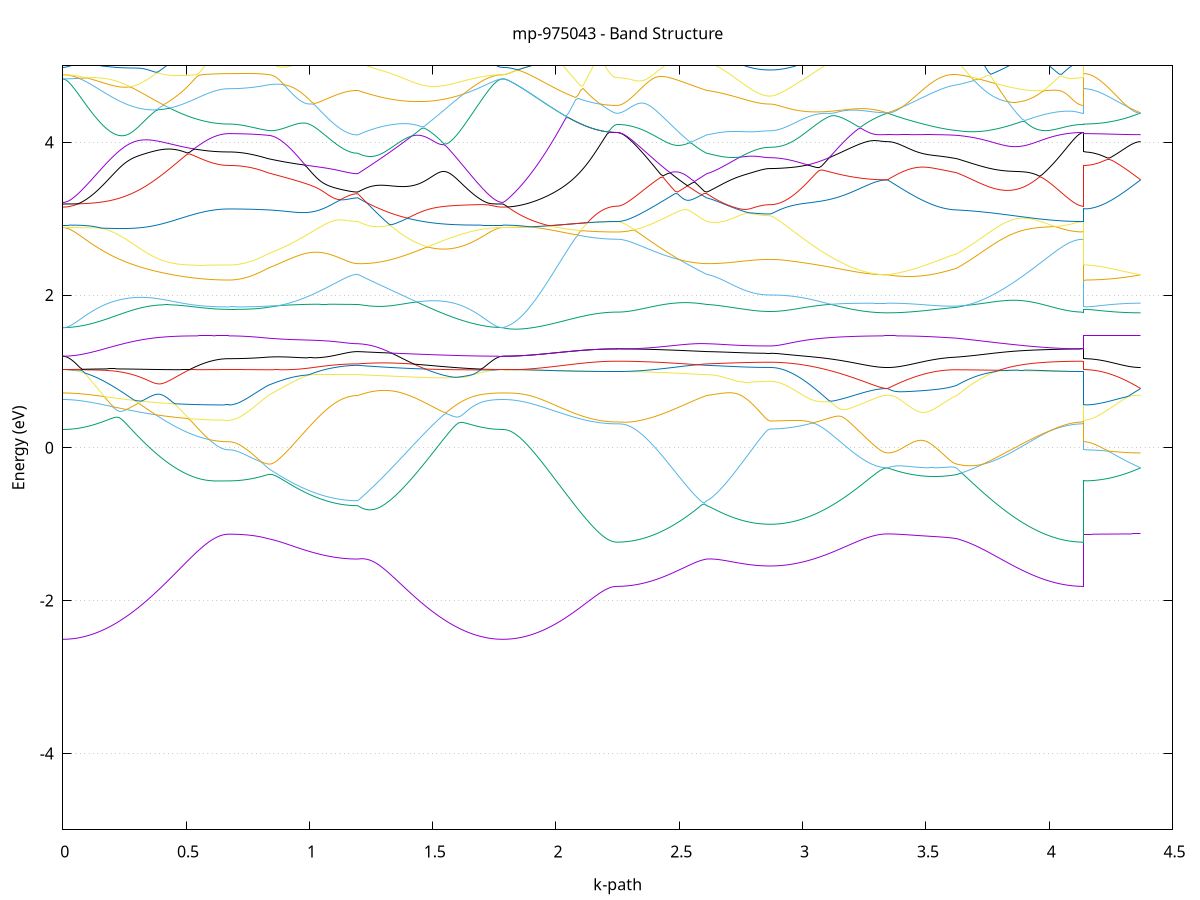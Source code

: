 set title 'mp-975043 - Band Structure'
set xlabel 'k-path'
set ylabel 'Energy (eV)'
set grid y
set yrange [-5:5]
set terminal png size 800,600
set output 'mp-975043_bands_gnuplot.png'
plot '-' using 1:2 with lines notitle, '-' using 1:2 with lines notitle, '-' using 1:2 with lines notitle, '-' using 1:2 with lines notitle, '-' using 1:2 with lines notitle, '-' using 1:2 with lines notitle, '-' using 1:2 with lines notitle, '-' using 1:2 with lines notitle, '-' using 1:2 with lines notitle, '-' using 1:2 with lines notitle, '-' using 1:2 with lines notitle, '-' using 1:2 with lines notitle, '-' using 1:2 with lines notitle, '-' using 1:2 with lines notitle, '-' using 1:2 with lines notitle, '-' using 1:2 with lines notitle, '-' using 1:2 with lines notitle, '-' using 1:2 with lines notitle, '-' using 1:2 with lines notitle, '-' using 1:2 with lines notitle, '-' using 1:2 with lines notitle, '-' using 1:2 with lines notitle, '-' using 1:2 with lines notitle, '-' using 1:2 with lines notitle, '-' using 1:2 with lines notitle, '-' using 1:2 with lines notitle, '-' using 1:2 with lines notitle, '-' using 1:2 with lines notitle, '-' using 1:2 with lines notitle, '-' using 1:2 with lines notitle, '-' using 1:2 with lines notitle, '-' using 1:2 with lines notitle, '-' using 1:2 with lines notitle, '-' using 1:2 with lines notitle, '-' using 1:2 with lines notitle, '-' using 1:2 with lines notitle, '-' using 1:2 with lines notitle, '-' using 1:2 with lines notitle, '-' using 1:2 with lines notitle, '-' using 1:2 with lines notitle, '-' using 1:2 with lines notitle, '-' using 1:2 with lines notitle, '-' using 1:2 with lines notitle, '-' using 1:2 with lines notitle, '-' using 1:2 with lines notitle, '-' using 1:2 with lines notitle, '-' using 1:2 with lines notitle, '-' using 1:2 with lines notitle
0.000000 -43.475919
0.009905 -43.475919
0.019811 -43.475919
0.029716 -43.475919
0.039622 -43.475919
0.049527 -43.475919
0.059433 -43.475919
0.069338 -43.475919
0.079244 -43.475919
0.089149 -43.475919
0.099055 -43.475919
0.108960 -43.475919
0.118865 -43.475919
0.128771 -43.475919
0.138676 -43.475919
0.148582 -43.475919
0.158487 -43.475919
0.168393 -43.475919
0.178298 -43.475919
0.188204 -43.475919
0.198109 -43.475919
0.208015 -43.475919
0.217920 -43.475919
0.227826 -43.475919
0.237731 -43.475919
0.247636 -43.475919
0.257542 -43.475919
0.267447 -43.475919
0.277353 -43.475919
0.287258 -43.475919
0.297164 -43.475919
0.307069 -43.475919
0.316975 -43.475919
0.326880 -43.475919
0.336786 -43.475919
0.346691 -43.475919
0.356596 -43.475919
0.366502 -43.475919
0.376407 -43.475919
0.386313 -43.475919
0.396218 -43.475919
0.406124 -43.475919
0.416029 -43.475919
0.425935 -43.475919
0.435840 -43.475919
0.445746 -43.475919
0.455651 -43.475919
0.465556 -43.475919
0.475462 -43.475919
0.485367 -43.475919
0.495273 -43.475919
0.505178 -43.475919
0.515084 -43.475919
0.524989 -43.475919
0.534895 -43.475919
0.544800 -43.475919
0.554706 -43.475919
0.564611 -43.475919
0.574517 -43.475919
0.584422 -43.475919
0.594327 -43.475919
0.604233 -43.475919
0.614138 -43.475919
0.624044 -43.475919
0.633949 -43.475919
0.643855 -43.475919
0.653760 -43.475919
0.663666 -43.475919
0.673571 -43.475919
0.673571 -43.475919
0.683486 -43.475919
0.693401 -43.475919
0.703316 -43.475919
0.713231 -43.475919
0.723146 -43.475919
0.733061 -43.475919
0.742976 -43.475919
0.752891 -43.475919
0.762806 -43.475919
0.772721 -43.475919
0.782636 -43.475919
0.792551 -43.475919
0.802465 -43.475919
0.812380 -43.475919
0.822295 -43.475919
0.832210 -43.475919
0.832210 -43.475919
0.842051 -43.475919
0.851892 -43.475919
0.861733 -43.475919
0.871574 -43.475919
0.881415 -43.475919
0.891255 -43.475919
0.901096 -43.475919
0.910937 -43.475919
0.920778 -43.475919
0.930619 -43.475919
0.940460 -43.475919
0.950301 -43.475919
0.960142 -43.475919
0.969982 -43.475919
0.979823 -43.475919
0.989664 -43.475919
0.999505 -43.475919
1.009346 -43.475919
1.019187 -43.475919
1.029028 -43.475919
1.038868 -43.475919
1.048709 -43.475919
1.058550 -43.475919
1.068391 -43.475919
1.078232 -43.475919
1.088073 -43.475919
1.097914 -43.475919
1.107754 -43.475919
1.117595 -43.475919
1.127436 -43.475919
1.137277 -43.475919
1.147118 -43.475919
1.156959 -43.475919
1.166800 -43.475919
1.176640 -43.475919
1.186481 -43.475919
1.196322 -43.475919
1.196322 -43.475919
1.206296 -43.475919
1.216270 -43.475919
1.226244 -43.475919
1.236218 -43.475919
1.246192 -43.475919
1.256166 -43.475919
1.266140 -43.475919
1.276114 -43.475919
1.286087 -43.475919
1.296061 -43.475919
1.306035 -43.475919
1.316009 -43.475919
1.325983 -43.475919
1.335957 -43.475919
1.345931 -43.475919
1.355905 -43.475919
1.365879 -43.475919
1.375853 -43.475919
1.385827 -43.475919
1.395801 -43.475919
1.405775 -43.475919
1.415748 -43.475919
1.425722 -43.475919
1.435696 -43.475919
1.445670 -43.475919
1.455644 -43.475919
1.465618 -43.475919
1.475592 -43.475919
1.485566 -43.475919
1.495540 -43.475919
1.505514 -43.475919
1.515488 -43.475919
1.525462 -43.475919
1.535436 -43.475919
1.545409 -43.475919
1.555383 -43.475919
1.565357 -43.475919
1.575331 -43.475919
1.585305 -43.475919
1.595279 -43.475919
1.605253 -43.475919
1.615227 -43.475919
1.625201 -43.475919
1.635175 -43.475919
1.645149 -43.475919
1.655123 -43.475919
1.665097 -43.475919
1.675071 -43.475919
1.685044 -43.475919
1.695018 -43.475919
1.704992 -43.475919
1.714966 -43.475919
1.724940 -43.475919
1.734914 -43.475919
1.744888 -43.475919
1.754862 -43.475919
1.764836 -43.475919
1.774810 -43.475919
1.784784 -43.475919
1.784784 -43.475919
1.794620 -43.475919
1.804455 -43.475919
1.814291 -43.475919
1.824127 -43.475919
1.833963 -43.475919
1.843799 -43.475919
1.853635 -43.475919
1.863471 -43.475919
1.873307 -43.475919
1.883143 -43.475919
1.892979 -43.475919
1.902815 -43.475919
1.912650 -43.475919
1.922486 -43.475919
1.932322 -43.475919
1.942158 -43.475919
1.951994 -43.475919
1.961830 -43.475919
1.971666 -43.475919
1.981502 -43.475919
1.991338 -43.475919
2.001174 -43.475919
2.011009 -43.475919
2.020845 -43.475919
2.030681 -43.475919
2.040517 -43.475919
2.050353 -43.475919
2.060189 -43.475919
2.070025 -43.475919
2.079861 -43.475919
2.089697 -43.475919
2.099533 -43.475919
2.109368 -43.475919
2.119204 -43.475919
2.129040 -43.475919
2.138876 -43.475919
2.148712 -43.475919
2.158548 -43.475919
2.168384 -43.475919
2.178220 -43.475919
2.188056 -43.475919
2.197892 -43.475919
2.207727 -43.475919
2.217563 -43.475919
2.227399 -43.475919
2.237235 -43.475919
2.247071 -43.475919
2.247071 -43.475919
2.256912 -43.475919
2.266753 -43.475919
2.276594 -43.475919
2.286434 -43.475919
2.296275 -43.475919
2.306116 -43.475919
2.315957 -43.475919
2.325798 -43.475919
2.335639 -43.475919
2.345480 -43.475919
2.355321 -43.475919
2.365161 -43.475919
2.375002 -43.475919
2.384843 -43.475919
2.394684 -43.475919
2.404525 -43.475919
2.414366 -43.475919
2.424207 -43.475919
2.434047 -43.475919
2.443888 -43.475919
2.453729 -43.475919
2.463570 -43.475919
2.473411 -43.475919
2.483252 -43.475919
2.493093 -43.475919
2.502933 -43.475919
2.512774 -43.475919
2.522615 -43.475919
2.532456 -43.475919
2.542297 -43.475919
2.552138 -43.475919
2.561979 -43.475919
2.571819 -43.475919
2.581660 -43.475919
2.591501 -43.475919
2.601342 -43.475919
2.611183 -43.475919
2.611183 -43.475919
2.621065 -43.475919
2.630946 -43.475919
2.640828 -43.475919
2.650710 -43.475919
2.660592 -43.475919
2.670473 -43.475919
2.680355 -43.475919
2.690237 -43.475919
2.700119 -43.475919
2.710000 -43.475919
2.719882 -43.475919
2.729764 -43.475919
2.739646 -43.475919
2.749527 -43.475919
2.759409 -43.475919
2.769291 -43.475919
2.779172 -43.475919
2.789054 -43.475919
2.798936 -43.475919
2.808818 -43.475919
2.818699 -43.475919
2.828581 -43.475919
2.838463 -43.475919
2.848345 -43.475919
2.858226 -43.475919
2.868108 -43.475919
2.868108 -43.475919
2.878031 -43.475919
2.887953 -43.475919
2.897876 -43.475919
2.907799 -43.475919
2.917721 -43.475919
2.927644 -43.475919
2.937567 -43.475919
2.947489 -43.475919
2.957412 -43.475919
2.967335 -43.475919
2.977257 -43.475919
2.987180 -43.475919
2.997102 -43.475919
3.007025 -43.475919
3.016948 -43.475919
3.026870 -43.475919
3.036793 -43.475919
3.046716 -43.475919
3.056638 -43.475919
3.066561 -43.475919
3.076484 -43.475919
3.086406 -43.475919
3.096329 -43.475919
3.106251 -43.475919
3.116174 -43.475919
3.126097 -43.475919
3.136019 -43.475919
3.145942 -43.475919
3.155865 -43.475919
3.165787 -43.475919
3.175710 -43.475919
3.185633 -43.475919
3.195555 -43.475919
3.205478 -43.475919
3.215401 -43.475919
3.225323 -43.475919
3.235246 -43.475919
3.245168 -43.475919
3.255091 -43.475919
3.265014 -43.475919
3.274936 -43.475919
3.284859 -43.475919
3.294782 -43.475919
3.304704 -43.475919
3.314627 -43.475919
3.324550 -43.475919
3.334472 -43.475919
3.344395 -43.475919
3.344395 -43.475919
3.354062 -43.475919
3.363729 -43.475919
3.373396 -43.475919
3.383063 -43.475919
3.392730 -43.475919
3.402397 -43.475919
3.412065 -43.475919
3.421732 -43.475919
3.431399 -43.475919
3.441066 -43.475919
3.450733 -43.475919
3.460400 -43.475919
3.470067 -43.475919
3.479734 -43.475919
3.489401 -43.475919
3.499068 -43.475919
3.508736 -43.475919
3.518403 -43.475919
3.528070 -43.475919
3.537737 -43.475919
3.547404 -43.475919
3.557071 -43.475919
3.566738 -43.475919
3.576405 -43.475919
3.586072 -43.475919
3.595739 -43.475919
3.605407 -43.475919
3.615074 -43.475919
3.624741 -43.475919
3.624741 -43.475919
3.634643 -43.475919
3.644546 -43.475919
3.654448 -43.475919
3.664351 -43.475919
3.674253 -43.475919
3.684156 -43.475919
3.694058 -43.475919
3.703961 -43.475919
3.713864 -43.475919
3.723766 -43.475919
3.733669 -43.475919
3.743571 -43.475919
3.753474 -43.475919
3.763376 -43.475919
3.773279 -43.475919
3.783181 -43.475919
3.793084 -43.475919
3.802986 -43.475919
3.812889 -43.475919
3.822791 -43.475919
3.832694 -43.475919
3.842596 -43.475919
3.852499 -43.475919
3.862402 -43.475919
3.872304 -43.475919
3.882207 -43.475919
3.892109 -43.475919
3.902012 -43.475919
3.911914 -43.475919
3.921817 -43.475919
3.931719 -43.475919
3.941622 -43.475919
3.951524 -43.475919
3.961427 -43.475919
3.971329 -43.475919
3.981232 -43.475919
3.991135 -43.475919
4.001037 -43.475919
4.010940 -43.475919
4.020842 -43.475919
4.030745 -43.475919
4.040647 -43.475919
4.050550 -43.475919
4.060452 -43.475919
4.070355 -43.475919
4.080257 -43.475919
4.090160 -43.475919
4.100062 -43.475919
4.109965 -43.475919
4.119867 -43.475919
4.129770 -43.475919
4.139673 -43.475919
4.139673 -43.475919
4.149304 -43.475919
4.158935 -43.475919
4.168566 -43.475919
4.178197 -43.475919
4.187827 -43.475919
4.197458 -43.475919
4.207089 -43.475919
4.216720 -43.475919
4.226351 -43.475919
4.235982 -43.475919
4.245613 -43.475919
4.255244 -43.475919
4.264875 -43.475919
4.274506 -43.475919
4.284137 -43.475919
4.293768 -43.475919
4.303399 -43.475919
4.313030 -43.475919
4.322661 -43.475919
4.332292 -43.475919
4.341923 -43.475919
4.351554 -43.475919
4.361185 -43.475919
4.370816 -43.475919
e
0.000000 -28.520119
0.009905 -28.520119
0.019811 -28.520019
0.029716 -28.520019
0.039622 -28.520019
0.049527 -28.520019
0.059433 -28.520019
0.069338 -28.520019
0.079244 -28.519919
0.089149 -28.519919
0.099055 -28.519919
0.108960 -28.519819
0.118865 -28.519819
0.128771 -28.519719
0.138676 -28.519719
0.148582 -28.519619
0.158487 -28.519619
0.168393 -28.519519
0.178298 -28.519519
0.188204 -28.519419
0.198109 -28.519319
0.208015 -28.519319
0.217920 -28.519219
0.227826 -28.519119
0.237731 -28.519019
0.247636 -28.519019
0.257542 -28.518919
0.267447 -28.518819
0.277353 -28.518719
0.287258 -28.518719
0.297164 -28.518619
0.307069 -28.518519
0.316975 -28.518419
0.326880 -28.518319
0.336786 -28.518219
0.346691 -28.518219
0.356596 -28.518119
0.366502 -28.518019
0.376407 -28.517919
0.386313 -28.517819
0.396218 -28.517819
0.406124 -28.517719
0.416029 -28.517619
0.425935 -28.517519
0.435840 -28.517519
0.445746 -28.517419
0.455651 -28.517319
0.465556 -28.517319
0.475462 -28.517219
0.485367 -28.517119
0.495273 -28.517119
0.505178 -28.517019
0.515084 -28.517019
0.524989 -28.516919
0.534895 -28.516919
0.544800 -28.516819
0.554706 -28.516819
0.564611 -28.516719
0.574517 -28.516719
0.584422 -28.516719
0.594327 -28.516619
0.604233 -28.516619
0.614138 -28.516619
0.624044 -28.516619
0.633949 -28.516619
0.643855 -28.516519
0.653760 -28.516519
0.663666 -28.516519
0.673571 -28.516519
0.673571 -28.516519
0.683486 -28.516519
0.693401 -28.516519
0.703316 -28.516519
0.713231 -28.516519
0.723146 -28.516519
0.733061 -28.516519
0.742976 -28.516519
0.752891 -28.516519
0.762806 -28.516519
0.772721 -28.516519
0.782636 -28.516519
0.792551 -28.516519
0.802465 -28.516519
0.812380 -28.516519
0.822295 -28.516519
0.832210 -28.516519
0.832210 -28.516519
0.842051 -28.516519
0.851892 -28.516519
0.861733 -28.516519
0.871574 -28.516519
0.881415 -28.516619
0.891255 -28.516619
0.901096 -28.516619
0.910937 -28.516619
0.920778 -28.516619
0.930619 -28.516619
0.940460 -28.516619
0.950301 -28.516619
0.960142 -28.516619
0.969982 -28.516619
0.979823 -28.516719
0.989664 -28.516719
0.999505 -28.516719
1.009346 -28.516719
1.019187 -28.516719
1.029028 -28.516719
1.038868 -28.516719
1.048709 -28.516719
1.058550 -28.516719
1.068391 -28.516719
1.078232 -28.516819
1.088073 -28.516819
1.097914 -28.516819
1.107754 -28.516819
1.117595 -28.516819
1.127436 -28.516819
1.137277 -28.516819
1.147118 -28.516819
1.156959 -28.516819
1.166800 -28.516819
1.176640 -28.516819
1.186481 -28.516819
1.196322 -28.516819
1.196322 -28.516819
1.206296 -28.516819
1.216270 -28.516919
1.226244 -28.516919
1.236218 -28.516919
1.246192 -28.517019
1.256166 -28.517019
1.266140 -28.517119
1.276114 -28.517119
1.286087 -28.517219
1.296061 -28.517219
1.306035 -28.517319
1.316009 -28.517319
1.325983 -28.517419
1.335957 -28.517419
1.345931 -28.517519
1.355905 -28.517619
1.365879 -28.517619
1.375853 -28.517719
1.385827 -28.517819
1.395801 -28.517919
1.405775 -28.517919
1.415748 -28.518019
1.425722 -28.518119
1.435696 -28.518219
1.445670 -28.518219
1.455644 -28.518319
1.465618 -28.518419
1.475592 -28.518519
1.485566 -28.518619
1.495540 -28.518619
1.505514 -28.518719
1.515488 -28.518819
1.525462 -28.518919
1.535436 -28.519019
1.545409 -28.519019
1.555383 -28.519119
1.565357 -28.519219
1.575331 -28.519219
1.585305 -28.519319
1.595279 -28.519419
1.605253 -28.519419
1.615227 -28.519519
1.625201 -28.519619
1.635175 -28.519619
1.645149 -28.519719
1.655123 -28.519719
1.665097 -28.519819
1.675071 -28.519819
1.685044 -28.519919
1.695018 -28.519919
1.704992 -28.519919
1.714966 -28.520019
1.724940 -28.520019
1.734914 -28.520019
1.744888 -28.520019
1.754862 -28.520019
1.764836 -28.520019
1.774810 -28.520119
1.784784 -28.520119
1.784784 -28.520119
1.794620 -28.520119
1.804455 -28.520019
1.814291 -28.520019
1.824127 -28.520019
1.833963 -28.520019
1.843799 -28.520019
1.853635 -28.519919
1.863471 -28.519919
1.873307 -28.519919
1.883143 -28.519819
1.892979 -28.519819
1.902815 -28.519719
1.912650 -28.519619
1.922486 -28.519619
1.932322 -28.519519
1.942158 -28.519419
1.951994 -28.519419
1.961830 -28.519319
1.971666 -28.519219
1.981502 -28.519119
1.991338 -28.519019
2.001174 -28.518919
2.011009 -28.518819
2.020845 -28.518719
2.030681 -28.518619
2.040517 -28.518519
2.050353 -28.518419
2.060189 -28.518319
2.070025 -28.518219
2.079861 -28.518119
2.089697 -28.518019
2.099533 -28.517919
2.109368 -28.517719
2.119204 -28.517619
2.129040 -28.517519
2.138876 -28.517419
2.148712 -28.517319
2.158548 -28.517219
2.168384 -28.517119
2.178220 -28.517019
2.188056 -28.516919
2.197892 -28.516819
2.207727 -28.516719
2.217563 -28.516619
2.227399 -28.516619
2.237235 -28.516619
2.247071 -28.516619
2.247071 -28.516619
2.256912 -28.516619
2.266753 -28.516619
2.276594 -28.516619
2.286434 -28.516619
2.296275 -28.516619
2.306116 -28.516619
2.315957 -28.516619
2.325798 -28.516619
2.335639 -28.516619
2.345480 -28.516619
2.355321 -28.516619
2.365161 -28.516619
2.375002 -28.516619
2.384843 -28.516619
2.394684 -28.516619
2.404525 -28.516619
2.414366 -28.516619
2.424207 -28.516619
2.434047 -28.516619
2.443888 -28.516619
2.453729 -28.516619
2.463570 -28.516619
2.473411 -28.516619
2.483252 -28.516619
2.493093 -28.516619
2.502933 -28.516619
2.512774 -28.516619
2.522615 -28.516619
2.532456 -28.516719
2.542297 -28.516719
2.552138 -28.516719
2.561979 -28.516719
2.571819 -28.516719
2.581660 -28.516719
2.591501 -28.516819
2.601342 -28.516819
2.611183 -28.516819
2.611183 -28.516819
2.621065 -28.516819
2.630946 -28.516819
2.640828 -28.516919
2.650710 -28.516919
2.660592 -28.516919
2.670473 -28.516919
2.680355 -28.517019
2.690237 -28.517019
2.700119 -28.517019
2.710000 -28.517019
2.719882 -28.517119
2.729764 -28.517119
2.739646 -28.517119
2.749527 -28.517119
2.759409 -28.517219
2.769291 -28.517219
2.779172 -28.517219
2.789054 -28.517219
2.798936 -28.517219
2.808818 -28.517219
2.818699 -28.517319
2.828581 -28.517319
2.838463 -28.517319
2.848345 -28.517319
2.858226 -28.517319
2.868108 -28.517319
2.868108 -28.517319
2.878031 -28.517319
2.887953 -28.517319
2.897876 -28.517319
2.907799 -28.517319
2.917721 -28.517319
2.927644 -28.517319
2.937567 -28.517219
2.947489 -28.517219
2.957412 -28.517219
2.967335 -28.517219
2.977257 -28.517219
2.987180 -28.517219
2.997102 -28.517219
3.007025 -28.517119
3.016948 -28.517119
3.026870 -28.517119
3.036793 -28.517119
3.046716 -28.517119
3.056638 -28.517019
3.066561 -28.517019
3.076484 -28.517019
3.086406 -28.517019
3.096329 -28.516919
3.106251 -28.516919
3.116174 -28.516919
3.126097 -28.516919
3.136019 -28.516919
3.145942 -28.516819
3.155865 -28.516819
3.165787 -28.516819
3.175710 -28.516819
3.185633 -28.516719
3.195555 -28.516719
3.205478 -28.516719
3.215401 -28.516719
3.225323 -28.516719
3.235246 -28.516619
3.245168 -28.516619
3.255091 -28.516619
3.265014 -28.516619
3.274936 -28.516619
3.284859 -28.516619
3.294782 -28.516619
3.304704 -28.516519
3.314627 -28.516519
3.324550 -28.516519
3.334472 -28.516519
3.344395 -28.516519
3.344395 -28.516519
3.354062 -28.516519
3.363729 -28.516519
3.373396 -28.516519
3.383063 -28.516519
3.392730 -28.516519
3.402397 -28.516519
3.412065 -28.516519
3.421732 -28.516519
3.431399 -28.516519
3.441066 -28.516519
3.450733 -28.516519
3.460400 -28.516519
3.470067 -28.516519
3.479734 -28.516519
3.489401 -28.516519
3.499068 -28.516519
3.508736 -28.516519
3.518403 -28.516519
3.528070 -28.516519
3.537737 -28.516519
3.547404 -28.516519
3.557071 -28.516519
3.566738 -28.516519
3.576405 -28.516519
3.586072 -28.516519
3.595739 -28.516519
3.605407 -28.516519
3.615074 -28.516519
3.624741 -28.516519
3.624741 -28.516519
3.634643 -28.516519
3.644546 -28.516519
3.654448 -28.516519
3.664351 -28.516519
3.674253 -28.516519
3.684156 -28.516519
3.694058 -28.516519
3.703961 -28.516519
3.713864 -28.516519
3.723766 -28.516519
3.733669 -28.516519
3.743571 -28.516519
3.753474 -28.516519
3.763376 -28.516519
3.773279 -28.516519
3.783181 -28.516519
3.793084 -28.516619
3.802986 -28.516519
3.812889 -28.516619
3.822791 -28.516619
3.832694 -28.516619
3.842596 -28.516619
3.852499 -28.516619
3.862402 -28.516619
3.872304 -28.516619
3.882207 -28.516619
3.892109 -28.516619
3.902012 -28.516619
3.911914 -28.516619
3.921817 -28.516619
3.931719 -28.516619
3.941622 -28.516619
3.951524 -28.516619
3.961427 -28.516619
3.971329 -28.516619
3.981232 -28.516619
3.991135 -28.516619
4.001037 -28.516619
4.010940 -28.516619
4.020842 -28.516619
4.030745 -28.516619
4.040647 -28.516619
4.050550 -28.516619
4.060452 -28.516619
4.070355 -28.516619
4.080257 -28.516619
4.090160 -28.516619
4.100062 -28.516619
4.109965 -28.516619
4.119867 -28.516619
4.129770 -28.516619
4.139673 -28.516619
4.139673 -28.516519
4.149304 -28.516519
4.158935 -28.516519
4.168566 -28.516519
4.178197 -28.516519
4.187827 -28.516519
4.197458 -28.516519
4.207089 -28.516519
4.216720 -28.516519
4.226351 -28.516519
4.235982 -28.516519
4.245613 -28.516519
4.255244 -28.516519
4.264875 -28.516519
4.274506 -28.516519
4.284137 -28.516519
4.293768 -28.516519
4.303399 -28.516519
4.313030 -28.516519
4.322661 -28.516519
4.332292 -28.516519
4.341923 -28.516519
4.351554 -28.516519
4.361185 -28.516519
4.370816 -28.516519
e
0.000000 -28.510719
0.009905 -28.510719
0.019811 -28.510719
0.029716 -28.510719
0.039622 -28.510719
0.049527 -28.510719
0.059433 -28.510719
0.069338 -28.510719
0.079244 -28.510719
0.089149 -28.510619
0.099055 -28.510619
0.108960 -28.510619
0.118865 -28.510619
0.128771 -28.510619
0.138676 -28.510619
0.148582 -28.510619
0.158487 -28.510619
0.168393 -28.510619
0.178298 -28.510619
0.188204 -28.510619
0.198109 -28.510619
0.208015 -28.510619
0.217920 -28.510619
0.227826 -28.510619
0.237731 -28.510619
0.247636 -28.510619
0.257542 -28.510619
0.267447 -28.510519
0.277353 -28.510519
0.287258 -28.510519
0.297164 -28.510519
0.307069 -28.510519
0.316975 -28.510519
0.326880 -28.510519
0.336786 -28.510519
0.346691 -28.510519
0.356596 -28.510519
0.366502 -28.510419
0.376407 -28.510419
0.386313 -28.510419
0.396218 -28.510419
0.406124 -28.510419
0.416029 -28.510419
0.425935 -28.510419
0.435840 -28.510419
0.445746 -28.510319
0.455651 -28.510319
0.465556 -28.510319
0.475462 -28.510319
0.485367 -28.510319
0.495273 -28.510319
0.505178 -28.510319
0.515084 -28.510319
0.524989 -28.510319
0.534895 -28.510319
0.544800 -28.510219
0.554706 -28.510219
0.564611 -28.510219
0.574517 -28.510219
0.584422 -28.510219
0.594327 -28.510219
0.604233 -28.510219
0.614138 -28.510219
0.624044 -28.510219
0.633949 -28.510219
0.643855 -28.510219
0.653760 -28.510219
0.663666 -28.510219
0.673571 -28.510219
0.673571 -28.510219
0.683486 -28.510219
0.693401 -28.510219
0.703316 -28.510219
0.713231 -28.510219
0.723146 -28.510219
0.733061 -28.510219
0.742976 -28.510319
0.752891 -28.510319
0.762806 -28.510319
0.772721 -28.510419
0.782636 -28.510419
0.792551 -28.510519
0.802465 -28.510519
0.812380 -28.510619
0.822295 -28.510619
0.832210 -28.510719
0.832210 -28.510719
0.842051 -28.510719
0.851892 -28.510819
0.861733 -28.510819
0.871574 -28.510919
0.881415 -28.510919
0.891255 -28.510919
0.901096 -28.511019
0.910937 -28.511019
0.920778 -28.511119
0.930619 -28.511119
0.940460 -28.511119
0.950301 -28.511219
0.960142 -28.511219
0.969982 -28.511219
0.979823 -28.511319
0.989664 -28.511319
0.999505 -28.511319
1.009346 -28.511419
1.019187 -28.511419
1.029028 -28.511419
1.038868 -28.511419
1.048709 -28.511519
1.058550 -28.511519
1.068391 -28.511519
1.078232 -28.511519
1.088073 -28.511519
1.097914 -28.511519
1.107754 -28.511619
1.117595 -28.511619
1.127436 -28.511619
1.137277 -28.511619
1.147118 -28.511619
1.156959 -28.511619
1.166800 -28.511619
1.176640 -28.511619
1.186481 -28.511619
1.196322 -28.511619
1.196322 -28.511619
1.206296 -28.511519
1.216270 -28.511419
1.226244 -28.511319
1.236218 -28.511119
1.246192 -28.511019
1.256166 -28.510919
1.266140 -28.510719
1.276114 -28.510619
1.286087 -28.510519
1.296061 -28.510419
1.306035 -28.510219
1.316009 -28.510119
1.325983 -28.510019
1.335957 -28.509819
1.345931 -28.509719
1.355905 -28.509819
1.365879 -28.509919
1.375853 -28.509919
1.385827 -28.510019
1.395801 -28.510019
1.405775 -28.510119
1.415748 -28.510119
1.425722 -28.510219
1.435696 -28.510219
1.445670 -28.510219
1.455644 -28.510319
1.465618 -28.510319
1.475592 -28.510319
1.485566 -28.510419
1.495540 -28.510419
1.505514 -28.510419
1.515488 -28.510419
1.525462 -28.510519
1.535436 -28.510519
1.545409 -28.510519
1.555383 -28.510519
1.565357 -28.510519
1.575331 -28.510619
1.585305 -28.510619
1.595279 -28.510619
1.605253 -28.510619
1.615227 -28.510619
1.625201 -28.510619
1.635175 -28.510619
1.645149 -28.510619
1.655123 -28.510619
1.665097 -28.510619
1.675071 -28.510619
1.685044 -28.510619
1.695018 -28.510619
1.704992 -28.510719
1.714966 -28.510719
1.724940 -28.510719
1.734914 -28.510719
1.744888 -28.510719
1.754862 -28.510719
1.764836 -28.510719
1.774810 -28.510719
1.784784 -28.510719
1.784784 -28.510719
1.794620 -28.510719
1.804455 -28.510719
1.814291 -28.510719
1.824127 -28.510719
1.833963 -28.510719
1.843799 -28.510819
1.853635 -28.510819
1.863471 -28.510819
1.873307 -28.510919
1.883143 -28.510919
1.892979 -28.511019
1.902815 -28.511019
1.912650 -28.511119
1.922486 -28.511119
1.932322 -28.511219
1.942158 -28.511319
1.951994 -28.511319
1.961830 -28.511419
1.971666 -28.511519
1.981502 -28.511619
1.991338 -28.511719
2.001174 -28.511819
2.011009 -28.511919
2.020845 -28.512019
2.030681 -28.512119
2.040517 -28.512219
2.050353 -28.512319
2.060189 -28.512419
2.070025 -28.512519
2.079861 -28.512619
2.089697 -28.512819
2.099533 -28.512919
2.109368 -28.513019
2.119204 -28.513119
2.129040 -28.513219
2.138876 -28.513319
2.148712 -28.513419
2.158548 -28.513619
2.168384 -28.513719
2.178220 -28.513819
2.188056 -28.513919
2.197892 -28.513919
2.207727 -28.514019
2.217563 -28.514119
2.227399 -28.514119
2.237235 -28.514119
2.247071 -28.514219
2.247071 -28.514219
2.256912 -28.514219
2.266753 -28.514119
2.276594 -28.514119
2.286434 -28.514119
2.296275 -28.514119
2.306116 -28.514119
2.315957 -28.514119
2.325798 -28.514019
2.335639 -28.514019
2.345480 -28.513919
2.355321 -28.513919
2.365161 -28.513919
2.375002 -28.513819
2.384843 -28.513719
2.394684 -28.513719
2.404525 -28.513619
2.414366 -28.513619
2.424207 -28.513519
2.434047 -28.513419
2.443888 -28.513319
2.453729 -28.513319
2.463570 -28.513219
2.473411 -28.513119
2.483252 -28.513019
2.493093 -28.512919
2.502933 -28.512819
2.512774 -28.512719
2.522615 -28.512619
2.532456 -28.512519
2.542297 -28.512419
2.552138 -28.512319
2.561979 -28.512219
2.571819 -28.512119
2.581660 -28.512019
2.591501 -28.511919
2.601342 -28.511719
2.611183 -28.511619
2.611183 -28.511619
2.621065 -28.511619
2.630946 -28.511519
2.640828 -28.511519
2.650710 -28.511419
2.660592 -28.511319
2.670473 -28.511319
2.680355 -28.511219
2.690237 -28.511119
2.700119 -28.511119
2.710000 -28.511019
2.719882 -28.510919
2.729764 -28.510919
2.739646 -28.510819
2.749527 -28.510719
2.759409 -28.510719
2.769291 -28.510619
2.779172 -28.510519
2.789054 -28.510519
2.798936 -28.510419
2.808818 -28.510419
2.818699 -28.510319
2.828581 -28.510319
2.838463 -28.510219
2.848345 -28.510219
2.858226 -28.510219
2.868108 -28.510219
2.868108 -28.510219
2.878031 -28.510219
2.887953 -28.510219
2.897876 -28.510219
2.907799 -28.510219
2.917721 -28.510219
2.927644 -28.510219
2.937567 -28.510219
2.947489 -28.510219
2.957412 -28.510219
2.967335 -28.510219
2.977257 -28.510219
2.987180 -28.510219
2.997102 -28.510219
3.007025 -28.510219
3.016948 -28.510219
3.026870 -28.510219
3.036793 -28.510219
3.046716 -28.510219
3.056638 -28.510219
3.066561 -28.510219
3.076484 -28.510219
3.086406 -28.510219
3.096329 -28.510219
3.106251 -28.510219
3.116174 -28.510219
3.126097 -28.510219
3.136019 -28.510219
3.145942 -28.510219
3.155865 -28.510219
3.165787 -28.510219
3.175710 -28.510219
3.185633 -28.510219
3.195555 -28.510219
3.205478 -28.510219
3.215401 -28.510219
3.225323 -28.510219
3.235246 -28.510219
3.245168 -28.510219
3.255091 -28.510219
3.265014 -28.510219
3.274936 -28.510219
3.284859 -28.510219
3.294782 -28.510219
3.304704 -28.510219
3.314627 -28.510219
3.324550 -28.510219
3.334472 -28.510219
3.344395 -28.510219
3.344395 -28.510219
3.354062 -28.510219
3.363729 -28.510219
3.373396 -28.510219
3.383063 -28.510219
3.392730 -28.510219
3.402397 -28.510219
3.412065 -28.510219
3.421732 -28.510219
3.431399 -28.510219
3.441066 -28.510219
3.450733 -28.510219
3.460400 -28.510319
3.470067 -28.510319
3.479734 -28.510319
3.489401 -28.510319
3.499068 -28.510319
3.508736 -28.510319
3.518403 -28.510419
3.528070 -28.510419
3.537737 -28.510419
3.547404 -28.510419
3.557071 -28.510519
3.566738 -28.510519
3.576405 -28.510519
3.586072 -28.510619
3.595739 -28.510619
3.605407 -28.510619
3.615074 -28.510719
3.624741 -28.510719
3.624741 -28.510719
3.634643 -28.510819
3.644546 -28.510819
3.654448 -28.510919
3.664351 -28.511019
3.674253 -28.511019
3.684156 -28.511119
3.694058 -28.511219
3.703961 -28.511319
3.713864 -28.511419
3.723766 -28.511419
3.733669 -28.511519
3.743571 -28.511619
3.753474 -28.511719
3.763376 -28.511819
3.773279 -28.511919
3.783181 -28.512019
3.793084 -28.512119
3.802986 -28.512219
3.812889 -28.512319
3.822791 -28.512319
3.832694 -28.512419
3.842596 -28.512519
3.852499 -28.512619
3.862402 -28.512719
3.872304 -28.512819
3.882207 -28.512919
3.892109 -28.513019
3.902012 -28.513119
3.911914 -28.513119
3.921817 -28.513219
3.931719 -28.513319
3.941622 -28.513419
3.951524 -28.513419
3.961427 -28.513519
3.971329 -28.513619
3.981232 -28.513619
3.991135 -28.513719
4.001037 -28.513819
4.010940 -28.513819
4.020842 -28.513919
4.030745 -28.513919
4.040647 -28.513919
4.050550 -28.514019
4.060452 -28.514019
4.070355 -28.514019
4.080257 -28.514119
4.090160 -28.514119
4.100062 -28.514119
4.109965 -28.514119
4.119867 -28.514119
4.129770 -28.514219
4.139673 -28.514219
4.139673 -28.510219
4.149304 -28.510219
4.158935 -28.510219
4.168566 -28.510219
4.178197 -28.510219
4.187827 -28.510219
4.197458 -28.510219
4.207089 -28.510219
4.216720 -28.510219
4.226351 -28.510219
4.235982 -28.510219
4.245613 -28.510219
4.255244 -28.510219
4.264875 -28.510219
4.274506 -28.510219
4.284137 -28.510219
4.293768 -28.510219
4.303399 -28.510219
4.313030 -28.510219
4.322661 -28.510219
4.332292 -28.510219
4.341923 -28.510219
4.351554 -28.510219
4.361185 -28.510219
4.370816 -28.510219
e
0.000000 -28.506319
0.009905 -28.506319
0.019811 -28.506319
0.029716 -28.506319
0.039622 -28.506319
0.049527 -28.506319
0.059433 -28.506319
0.069338 -28.506419
0.079244 -28.506419
0.089149 -28.506419
0.099055 -28.506519
0.108960 -28.506519
0.118865 -28.506619
0.128771 -28.506619
0.138676 -28.506719
0.148582 -28.506719
0.158487 -28.506819
0.168393 -28.506819
0.178298 -28.506919
0.188204 -28.507019
0.198109 -28.507019
0.208015 -28.507119
0.217920 -28.507219
0.227826 -28.507319
0.237731 -28.507319
0.247636 -28.507419
0.257542 -28.507519
0.267447 -28.507619
0.277353 -28.507719
0.287258 -28.507819
0.297164 -28.507919
0.307069 -28.508019
0.316975 -28.508019
0.326880 -28.508119
0.336786 -28.508219
0.346691 -28.508319
0.356596 -28.508419
0.366502 -28.508519
0.376407 -28.508619
0.386313 -28.508719
0.396218 -28.508819
0.406124 -28.508819
0.416029 -28.508919
0.425935 -28.509019
0.435840 -28.509119
0.445746 -28.509219
0.455651 -28.509219
0.465556 -28.509319
0.475462 -28.509419
0.485367 -28.509519
0.495273 -28.509519
0.505178 -28.509619
0.515084 -28.509719
0.524989 -28.509719
0.534895 -28.509819
0.544800 -28.509819
0.554706 -28.509919
0.564611 -28.509919
0.574517 -28.510019
0.584422 -28.510019
0.594327 -28.510019
0.604233 -28.510119
0.614138 -28.510119
0.624044 -28.510119
0.633949 -28.510119
0.643855 -28.510219
0.653760 -28.510219
0.663666 -28.510219
0.673571 -28.510219
0.673571 -28.510219
0.683486 -28.510219
0.693401 -28.510219
0.703316 -28.510219
0.713231 -28.510219
0.723146 -28.510119
0.733061 -28.510119
0.742976 -28.510119
0.752891 -28.510119
0.762806 -28.510019
0.772721 -28.510019
0.782636 -28.509919
0.792551 -28.509919
0.802465 -28.509819
0.812380 -28.509819
0.822295 -28.509719
0.832210 -28.509719
0.832210 -28.509719
0.842051 -28.509619
0.851892 -28.509619
0.861733 -28.509519
0.871574 -28.509519
0.881415 -28.509519
0.891255 -28.509419
0.901096 -28.509419
0.910937 -28.509319
0.920778 -28.509319
0.930619 -28.509219
0.940460 -28.509219
0.950301 -28.509119
0.960142 -28.509119
0.969982 -28.509119
0.979823 -28.509019
0.989664 -28.509019
0.999505 -28.508919
1.009346 -28.508919
1.019187 -28.508919
1.029028 -28.508819
1.038868 -28.508819
1.048709 -28.508819
1.058550 -28.508719
1.068391 -28.508719
1.078232 -28.508719
1.088073 -28.508719
1.097914 -28.508619
1.107754 -28.508619
1.117595 -28.508619
1.127436 -28.508619
1.137277 -28.508619
1.147118 -28.508519
1.156959 -28.508519
1.166800 -28.508519
1.176640 -28.508519
1.186481 -28.508519
1.196322 -28.508519
1.196322 -28.508519
1.206296 -28.508619
1.216270 -28.508719
1.226244 -28.508819
1.236218 -28.508919
1.246192 -28.509019
1.256166 -28.509119
1.266140 -28.509119
1.276114 -28.509219
1.286087 -28.509319
1.296061 -28.509419
1.306035 -28.509519
1.316009 -28.509519
1.325983 -28.509619
1.335957 -28.509719
1.345931 -28.509719
1.355905 -28.509619
1.365879 -28.509519
1.375853 -28.509319
1.385827 -28.509219
1.395801 -28.509119
1.405775 -28.509019
1.415748 -28.508819
1.425722 -28.508719
1.435696 -28.508619
1.445670 -28.508519
1.455644 -28.508419
1.465618 -28.508219
1.475592 -28.508119
1.485566 -28.508019
1.495540 -28.507919
1.505514 -28.507819
1.515488 -28.507719
1.525462 -28.507619
1.535436 -28.507519
1.545409 -28.507419
1.555383 -28.507319
1.565357 -28.507219
1.575331 -28.507219
1.585305 -28.507119
1.595279 -28.507019
1.605253 -28.506919
1.615227 -28.506919
1.625201 -28.506819
1.635175 -28.506719
1.645149 -28.506719
1.655123 -28.506619
1.665097 -28.506619
1.675071 -28.506519
1.685044 -28.506519
1.695018 -28.506419
1.704992 -28.506419
1.714966 -28.506419
1.724940 -28.506319
1.734914 -28.506319
1.744888 -28.506319
1.754862 -28.506319
1.764836 -28.506319
1.774810 -28.506319
1.784784 -28.506319
1.784784 -28.506319
1.794620 -28.506319
1.804455 -28.506319
1.814291 -28.506319
1.824127 -28.506319
1.833963 -28.506319
1.843799 -28.506319
1.853635 -28.506319
1.863471 -28.506319
1.873307 -28.506319
1.883143 -28.506319
1.892979 -28.506319
1.902815 -28.506319
1.912650 -28.506319
1.922486 -28.506319
1.932322 -28.506319
1.942158 -28.506319
1.951994 -28.506319
1.961830 -28.506319
1.971666 -28.506319
1.981502 -28.506319
1.991338 -28.506319
2.001174 -28.506319
2.011009 -28.506319
2.020845 -28.506319
2.030681 -28.506319
2.040517 -28.506319
2.050353 -28.506319
2.060189 -28.506319
2.070025 -28.506319
2.079861 -28.506319
2.089697 -28.506319
2.099533 -28.506319
2.109368 -28.506319
2.119204 -28.506319
2.129040 -28.506319
2.138876 -28.506319
2.148712 -28.506319
2.158548 -28.506319
2.168384 -28.506319
2.178220 -28.506319
2.188056 -28.506319
2.197892 -28.506319
2.207727 -28.506319
2.217563 -28.506319
2.227399 -28.506319
2.237235 -28.506319
2.247071 -28.506319
2.247071 -28.506319
2.256912 -28.506319
2.266753 -28.506319
2.276594 -28.506319
2.286434 -28.506319
2.296275 -28.506319
2.306116 -28.506319
2.315957 -28.506419
2.325798 -28.506419
2.335639 -28.506419
2.345480 -28.506519
2.355321 -28.506519
2.365161 -28.506619
2.375002 -28.506619
2.384843 -28.506719
2.394684 -28.506719
2.404525 -28.506819
2.414366 -28.506819
2.424207 -28.506919
2.434047 -28.507019
2.443888 -28.507019
2.453729 -28.507119
2.463570 -28.507219
2.473411 -28.507319
2.483252 -28.507419
2.493093 -28.507419
2.502933 -28.507519
2.512774 -28.507619
2.522615 -28.507719
2.532456 -28.507819
2.542297 -28.507919
2.552138 -28.508019
2.561979 -28.508119
2.571819 -28.508119
2.581660 -28.508219
2.591501 -28.508319
2.601342 -28.508419
2.611183 -28.508519
2.611183 -28.508519
2.621065 -28.508619
2.630946 -28.508619
2.640828 -28.508619
2.650710 -28.508719
2.660592 -28.508719
2.670473 -28.508819
2.680355 -28.508819
2.690237 -28.508819
2.700119 -28.508919
2.710000 -28.508919
2.719882 -28.509019
2.729764 -28.509019
2.739646 -28.509119
2.749527 -28.509119
2.759409 -28.509119
2.769291 -28.509219
2.779172 -28.509219
2.789054 -28.509319
2.798936 -28.509319
2.808818 -28.509319
2.818699 -28.509419
2.828581 -28.509419
2.838463 -28.509419
2.848345 -28.509519
2.858226 -28.509519
2.868108 -28.509519
2.868108 -28.509519
2.878031 -28.509519
2.887953 -28.509519
2.897876 -28.509519
2.907799 -28.509519
2.917721 -28.509519
2.927644 -28.509519
2.937567 -28.509519
2.947489 -28.509519
2.957412 -28.509519
2.967335 -28.509519
2.977257 -28.509519
2.987180 -28.509619
2.997102 -28.509619
3.007025 -28.509619
3.016948 -28.509619
3.026870 -28.509619
3.036793 -28.509719
3.046716 -28.509719
3.056638 -28.509719
3.066561 -28.509719
3.076484 -28.509719
3.086406 -28.509819
3.096329 -28.509819
3.106251 -28.509819
3.116174 -28.509819
3.126097 -28.509919
3.136019 -28.509919
3.145942 -28.509919
3.155865 -28.509919
3.165787 -28.509919
3.175710 -28.510019
3.185633 -28.510019
3.195555 -28.510019
3.205478 -28.510019
3.215401 -28.510019
3.225323 -28.510119
3.235246 -28.510119
3.245168 -28.510119
3.255091 -28.510119
3.265014 -28.510119
3.274936 -28.510119
3.284859 -28.510219
3.294782 -28.510219
3.304704 -28.510219
3.314627 -28.510219
3.324550 -28.510219
3.334472 -28.510219
3.344395 -28.510219
3.344395 -28.510219
3.354062 -28.510219
3.363729 -28.510219
3.373396 -28.510219
3.383063 -28.510219
3.392730 -28.510219
3.402397 -28.510219
3.412065 -28.510219
3.421732 -28.510119
3.431399 -28.510119
3.441066 -28.510119
3.450733 -28.510119
3.460400 -28.510119
3.470067 -28.510119
3.479734 -28.510119
3.489401 -28.510019
3.499068 -28.510019
3.508736 -28.510019
3.518403 -28.510019
3.528070 -28.510019
3.537737 -28.509919
3.547404 -28.509919
3.557071 -28.509919
3.566738 -28.509919
3.576405 -28.509819
3.586072 -28.509819
3.595739 -28.509819
3.605407 -28.509719
3.615074 -28.509719
3.624741 -28.509719
3.624741 -28.509719
3.634643 -28.509619
3.644546 -28.509519
3.654448 -28.509519
3.664351 -28.509419
3.674253 -28.509319
3.684156 -28.509319
3.694058 -28.509219
3.703961 -28.509119
3.713864 -28.509019
3.723766 -28.508919
3.733669 -28.508919
3.743571 -28.508819
3.753474 -28.508719
3.763376 -28.508619
3.773279 -28.508519
3.783181 -28.508419
3.793084 -28.508319
3.802986 -28.508219
3.812889 -28.508119
3.822791 -28.508019
3.832694 -28.508019
3.842596 -28.507919
3.852499 -28.507819
3.862402 -28.507719
3.872304 -28.507619
3.882207 -28.507519
3.892109 -28.507419
3.902012 -28.507419
3.911914 -28.507319
3.921817 -28.507219
3.931719 -28.507119
3.941622 -28.507119
3.951524 -28.507019
3.961427 -28.506919
3.971329 -28.506819
3.981232 -28.506819
3.991135 -28.506719
4.001037 -28.506719
4.010940 -28.506619
4.020842 -28.506619
4.030745 -28.506519
4.040647 -28.506519
4.050550 -28.506419
4.060452 -28.506419
4.070355 -28.506419
4.080257 -28.506319
4.090160 -28.506319
4.100062 -28.506319
4.109965 -28.506319
4.119867 -28.506319
4.129770 -28.506319
4.139673 -28.506319
4.139673 -28.510219
4.149304 -28.510219
4.158935 -28.510219
4.168566 -28.510219
4.178197 -28.510219
4.187827 -28.510219
4.197458 -28.510219
4.207089 -28.510219
4.216720 -28.510219
4.226351 -28.510219
4.235982 -28.510219
4.245613 -28.510219
4.255244 -28.510219
4.264875 -28.510219
4.274506 -28.510219
4.284137 -28.510219
4.293768 -28.510219
4.303399 -28.510219
4.313030 -28.510219
4.322661 -28.510219
4.332292 -28.510219
4.341923 -28.510219
4.351554 -28.510219
4.361185 -28.510219
4.370816 -28.510219
e
0.000000 -24.468119
0.009905 -24.468119
0.019811 -24.468119
0.029716 -24.468119
0.039622 -24.468119
0.049527 -24.468119
0.059433 -24.468119
0.069338 -24.468119
0.079244 -24.468119
0.089149 -24.468119
0.099055 -24.468119
0.108960 -24.468119
0.118865 -24.468119
0.128771 -24.468119
0.138676 -24.468119
0.148582 -24.468119
0.158487 -24.468119
0.168393 -24.468119
0.178298 -24.468119
0.188204 -24.468119
0.198109 -24.468119
0.208015 -24.468119
0.217920 -24.468119
0.227826 -24.468119
0.237731 -24.468119
0.247636 -24.468119
0.257542 -24.468119
0.267447 -24.468119
0.277353 -24.468119
0.287258 -24.468119
0.297164 -24.468119
0.307069 -24.468119
0.316975 -24.468119
0.326880 -24.468119
0.336786 -24.468119
0.346691 -24.468119
0.356596 -24.468119
0.366502 -24.468119
0.376407 -24.468119
0.386313 -24.468119
0.396218 -24.468119
0.406124 -24.468119
0.416029 -24.468119
0.425935 -24.468119
0.435840 -24.468119
0.445746 -24.468119
0.455651 -24.468119
0.465556 -24.468119
0.475462 -24.468119
0.485367 -24.468119
0.495273 -24.468119
0.505178 -24.468119
0.515084 -24.468119
0.524989 -24.468119
0.534895 -24.468119
0.544800 -24.468119
0.554706 -24.468119
0.564611 -24.468119
0.574517 -24.468119
0.584422 -24.468219
0.594327 -24.468219
0.604233 -24.468219
0.614138 -24.468219
0.624044 -24.468219
0.633949 -24.468219
0.643855 -24.468219
0.653760 -24.468219
0.663666 -24.468219
0.673571 -24.468219
0.673571 -24.468219
0.683486 -24.468219
0.693401 -24.468219
0.703316 -24.468219
0.713231 -24.468219
0.723146 -24.468219
0.733061 -24.468119
0.742976 -24.468119
0.752891 -24.468119
0.762806 -24.468119
0.772721 -24.468119
0.782636 -24.468119
0.792551 -24.468119
0.802465 -24.468119
0.812380 -24.468119
0.822295 -24.468119
0.832210 -24.468119
0.832210 -24.468119
0.842051 -24.468119
0.851892 -24.468119
0.861733 -24.468119
0.871574 -24.468119
0.881415 -24.468119
0.891255 -24.468119
0.901096 -24.468119
0.910937 -24.468119
0.920778 -24.468119
0.930619 -24.468119
0.940460 -24.468119
0.950301 -24.468119
0.960142 -24.468119
0.969982 -24.468119
0.979823 -24.468119
0.989664 -24.468119
0.999505 -24.468119
1.009346 -24.468119
1.019187 -24.468119
1.029028 -24.468119
1.038868 -24.468119
1.048709 -24.468119
1.058550 -24.468119
1.068391 -24.468119
1.078232 -24.468119
1.088073 -24.468119
1.097914 -24.468119
1.107754 -24.468119
1.117595 -24.468119
1.127436 -24.468119
1.137277 -24.468119
1.147118 -24.468119
1.156959 -24.468119
1.166800 -24.468119
1.176640 -24.468119
1.186481 -24.468119
1.196322 -24.468119
1.196322 -24.468119
1.206296 -24.468119
1.216270 -24.468119
1.226244 -24.468119
1.236218 -24.468119
1.246192 -24.468119
1.256166 -24.468119
1.266140 -24.468119
1.276114 -24.468119
1.286087 -24.468119
1.296061 -24.468119
1.306035 -24.468119
1.316009 -24.468119
1.325983 -24.468119
1.335957 -24.468119
1.345931 -24.468119
1.355905 -24.468119
1.365879 -24.468119
1.375853 -24.468119
1.385827 -24.468119
1.395801 -24.468119
1.405775 -24.468119
1.415748 -24.468119
1.425722 -24.468119
1.435696 -24.468119
1.445670 -24.468119
1.455644 -24.468119
1.465618 -24.468119
1.475592 -24.468119
1.485566 -24.468119
1.495540 -24.468119
1.505514 -24.468119
1.515488 -24.468119
1.525462 -24.468119
1.535436 -24.468119
1.545409 -24.468119
1.555383 -24.468119
1.565357 -24.468119
1.575331 -24.468119
1.585305 -24.468119
1.595279 -24.468119
1.605253 -24.468119
1.615227 -24.468119
1.625201 -24.468119
1.635175 -24.468119
1.645149 -24.468119
1.655123 -24.468119
1.665097 -24.468119
1.675071 -24.468119
1.685044 -24.468119
1.695018 -24.468119
1.704992 -24.468119
1.714966 -24.468119
1.724940 -24.468119
1.734914 -24.468119
1.744888 -24.468119
1.754862 -24.468119
1.764836 -24.468119
1.774810 -24.468119
1.784784 -24.468119
1.784784 -24.468119
1.794620 -24.468119
1.804455 -24.468119
1.814291 -24.468119
1.824127 -24.468119
1.833963 -24.468119
1.843799 -24.468119
1.853635 -24.468119
1.863471 -24.468119
1.873307 -24.468119
1.883143 -24.468119
1.892979 -24.468119
1.902815 -24.468119
1.912650 -24.468119
1.922486 -24.468119
1.932322 -24.468119
1.942158 -24.468119
1.951994 -24.468119
1.961830 -24.468119
1.971666 -24.468119
1.981502 -24.468119
1.991338 -24.468119
2.001174 -24.468119
2.011009 -24.468119
2.020845 -24.468119
2.030681 -24.468119
2.040517 -24.468119
2.050353 -24.468119
2.060189 -24.468119
2.070025 -24.468119
2.079861 -24.468119
2.089697 -24.468119
2.099533 -24.468119
2.109368 -24.468119
2.119204 -24.468119
2.129040 -24.468119
2.138876 -24.468119
2.148712 -24.468119
2.158548 -24.468119
2.168384 -24.468119
2.178220 -24.468119
2.188056 -24.468119
2.197892 -24.468119
2.207727 -24.468119
2.217563 -24.468119
2.227399 -24.468119
2.237235 -24.468119
2.247071 -24.468119
2.247071 -24.468119
2.256912 -24.468119
2.266753 -24.468119
2.276594 -24.468119
2.286434 -24.468119
2.296275 -24.468119
2.306116 -24.468119
2.315957 -24.468119
2.325798 -24.468119
2.335639 -24.468119
2.345480 -24.468119
2.355321 -24.468119
2.365161 -24.468119
2.375002 -24.468119
2.384843 -24.468119
2.394684 -24.468119
2.404525 -24.468119
2.414366 -24.468119
2.424207 -24.468119
2.434047 -24.468119
2.443888 -24.468119
2.453729 -24.468119
2.463570 -24.468119
2.473411 -24.468119
2.483252 -24.468119
2.493093 -24.468119
2.502933 -24.468119
2.512774 -24.468119
2.522615 -24.468119
2.532456 -24.468119
2.542297 -24.468119
2.552138 -24.468119
2.561979 -24.468119
2.571819 -24.468119
2.581660 -24.468119
2.591501 -24.468119
2.601342 -24.468119
2.611183 -24.468119
2.611183 -24.468119
2.621065 -24.468119
2.630946 -24.468119
2.640828 -24.468119
2.650710 -24.468119
2.660592 -24.468119
2.670473 -24.468119
2.680355 -24.468119
2.690237 -24.468119
2.700119 -24.468119
2.710000 -24.468119
2.719882 -24.468119
2.729764 -24.468119
2.739646 -24.468119
2.749527 -24.468119
2.759409 -24.468119
2.769291 -24.468119
2.779172 -24.468119
2.789054 -24.468119
2.798936 -24.468119
2.808818 -24.468119
2.818699 -24.468119
2.828581 -24.468119
2.838463 -24.468119
2.848345 -24.468119
2.858226 -24.468119
2.868108 -24.468119
2.868108 -24.468119
2.878031 -24.468119
2.887953 -24.468119
2.897876 -24.468119
2.907799 -24.468119
2.917721 -24.468119
2.927644 -24.468119
2.937567 -24.468119
2.947489 -24.468119
2.957412 -24.468119
2.967335 -24.468119
2.977257 -24.468119
2.987180 -24.468119
2.997102 -24.468119
3.007025 -24.468119
3.016948 -24.468119
3.026870 -24.468119
3.036793 -24.468119
3.046716 -24.468119
3.056638 -24.468119
3.066561 -24.468119
3.076484 -24.468119
3.086406 -24.468119
3.096329 -24.468119
3.106251 -24.468119
3.116174 -24.468119
3.126097 -24.468119
3.136019 -24.468119
3.145942 -24.468119
3.155865 -24.468119
3.165787 -24.468119
3.175710 -24.468119
3.185633 -24.468119
3.195555 -24.468119
3.205478 -24.468119
3.215401 -24.468119
3.225323 -24.468119
3.235246 -24.468119
3.245168 -24.468119
3.255091 -24.468119
3.265014 -24.468119
3.274936 -24.468119
3.284859 -24.468119
3.294782 -24.468119
3.304704 -24.468119
3.314627 -24.468119
3.324550 -24.468119
3.334472 -24.468119
3.344395 -24.468119
3.344395 -24.468119
3.354062 -24.468119
3.363729 -24.468119
3.373396 -24.468119
3.383063 -24.468119
3.392730 -24.468119
3.402397 -24.468119
3.412065 -24.468119
3.421732 -24.468119
3.431399 -24.468119
3.441066 -24.468119
3.450733 -24.468119
3.460400 -24.468119
3.470067 -24.468119
3.479734 -24.468119
3.489401 -24.468119
3.499068 -24.468119
3.508736 -24.468119
3.518403 -24.468119
3.528070 -24.468119
3.537737 -24.468119
3.547404 -24.468119
3.557071 -24.468119
3.566738 -24.468119
3.576405 -24.468119
3.586072 -24.468119
3.595739 -24.468119
3.605407 -24.468119
3.615074 -24.468119
3.624741 -24.468119
3.624741 -24.468119
3.634643 -24.468119
3.644546 -24.468119
3.654448 -24.468119
3.664351 -24.468119
3.674253 -24.468119
3.684156 -24.468119
3.694058 -24.468119
3.703961 -24.468119
3.713864 -24.468119
3.723766 -24.468119
3.733669 -24.468119
3.743571 -24.468119
3.753474 -24.468119
3.763376 -24.468119
3.773279 -24.468119
3.783181 -24.468119
3.793084 -24.468119
3.802986 -24.468119
3.812889 -24.468119
3.822791 -24.468119
3.832694 -24.468119
3.842596 -24.468119
3.852499 -24.468119
3.862402 -24.468119
3.872304 -24.468119
3.882207 -24.468119
3.892109 -24.468119
3.902012 -24.468119
3.911914 -24.468119
3.921817 -24.468119
3.931719 -24.468119
3.941622 -24.468119
3.951524 -24.468119
3.961427 -24.468119
3.971329 -24.468119
3.981232 -24.468119
3.991135 -24.468119
4.001037 -24.468119
4.010940 -24.468119
4.020842 -24.468119
4.030745 -24.468119
4.040647 -24.468119
4.050550 -24.468119
4.060452 -24.468119
4.070355 -24.468119
4.080257 -24.468119
4.090160 -24.468119
4.100062 -24.468119
4.109965 -24.468119
4.119867 -24.468119
4.129770 -24.468119
4.139673 -24.468119
4.139673 -24.468219
4.149304 -24.468219
4.158935 -24.468219
4.168566 -24.468219
4.178197 -24.468219
4.187827 -24.468219
4.197458 -24.468219
4.207089 -24.468219
4.216720 -24.468219
4.226351 -24.468219
4.235982 -24.468119
4.245613 -24.468119
4.255244 -24.468119
4.264875 -24.468119
4.274506 -24.468119
4.284137 -24.468119
4.293768 -24.468119
4.303399 -24.468119
4.313030 -24.468219
4.322661 -24.468119
4.332292 -24.468119
4.341923 -24.468119
4.351554 -24.468119
4.361185 -24.468119
4.370816 -24.468119
e
0.000000 -24.468119
0.009905 -24.468119
0.019811 -24.468119
0.029716 -24.468119
0.039622 -24.468119
0.049527 -24.468119
0.059433 -24.468119
0.069338 -24.468119
0.079244 -24.468119
0.089149 -24.468119
0.099055 -24.468119
0.108960 -24.468119
0.118865 -24.468119
0.128771 -24.468119
0.138676 -24.468119
0.148582 -24.468119
0.158487 -24.468119
0.168393 -24.468119
0.178298 -24.468119
0.188204 -24.468119
0.198109 -24.468119
0.208015 -24.468119
0.217920 -24.468119
0.227826 -24.468119
0.237731 -24.468119
0.247636 -24.468119
0.257542 -24.468119
0.267447 -24.468119
0.277353 -24.468119
0.287258 -24.468119
0.297164 -24.468119
0.307069 -24.468119
0.316975 -24.468119
0.326880 -24.468119
0.336786 -24.468119
0.346691 -24.468119
0.356596 -24.468119
0.366502 -24.468119
0.376407 -24.468119
0.386313 -24.468119
0.396218 -24.468119
0.406124 -24.468119
0.416029 -24.468119
0.425935 -24.468119
0.435840 -24.468119
0.445746 -24.468119
0.455651 -24.468119
0.465556 -24.468119
0.475462 -24.468119
0.485367 -24.468119
0.495273 -24.468119
0.505178 -24.468119
0.515084 -24.468119
0.524989 -24.468119
0.534895 -24.468119
0.544800 -24.468119
0.554706 -24.468119
0.564611 -24.468119
0.574517 -24.468119
0.584422 -24.468119
0.594327 -24.468119
0.604233 -24.468119
0.614138 -24.468119
0.624044 -24.468119
0.633949 -24.468119
0.643855 -24.468119
0.653760 -24.468119
0.663666 -24.468119
0.673571 -24.468119
0.673571 -24.468119
0.683486 -24.468119
0.693401 -24.468119
0.703316 -24.468119
0.713231 -24.468119
0.723146 -24.468119
0.733061 -24.468119
0.742976 -24.468119
0.752891 -24.468119
0.762806 -24.468119
0.772721 -24.468119
0.782636 -24.468119
0.792551 -24.468119
0.802465 -24.468119
0.812380 -24.468119
0.822295 -24.468119
0.832210 -24.468119
0.832210 -24.468119
0.842051 -24.468119
0.851892 -24.468119
0.861733 -24.468119
0.871574 -24.468119
0.881415 -24.468119
0.891255 -24.468119
0.901096 -24.468119
0.910937 -24.468119
0.920778 -24.468119
0.930619 -24.468119
0.940460 -24.468119
0.950301 -24.468119
0.960142 -24.468119
0.969982 -24.468119
0.979823 -24.468119
0.989664 -24.468119
0.999505 -24.468119
1.009346 -24.468119
1.019187 -24.468119
1.029028 -24.468119
1.038868 -24.468119
1.048709 -24.468119
1.058550 -24.468119
1.068391 -24.468119
1.078232 -24.468119
1.088073 -24.468119
1.097914 -24.468119
1.107754 -24.468119
1.117595 -24.468119
1.127436 -24.468119
1.137277 -24.468119
1.147118 -24.468119
1.156959 -24.468119
1.166800 -24.468119
1.176640 -24.468119
1.186481 -24.468119
1.196322 -24.468119
1.196322 -24.468119
1.206296 -24.468119
1.216270 -24.468119
1.226244 -24.468119
1.236218 -24.468119
1.246192 -24.468119
1.256166 -24.468119
1.266140 -24.468119
1.276114 -24.468119
1.286087 -24.468119
1.296061 -24.468119
1.306035 -24.468119
1.316009 -24.468119
1.325983 -24.468119
1.335957 -24.468119
1.345931 -24.468119
1.355905 -24.468119
1.365879 -24.468119
1.375853 -24.468119
1.385827 -24.468119
1.395801 -24.468119
1.405775 -24.468119
1.415748 -24.468119
1.425722 -24.468119
1.435696 -24.468119
1.445670 -24.468119
1.455644 -24.468119
1.465618 -24.468119
1.475592 -24.468119
1.485566 -24.468119
1.495540 -24.468119
1.505514 -24.468119
1.515488 -24.468119
1.525462 -24.468119
1.535436 -24.468119
1.545409 -24.468119
1.555383 -24.468119
1.565357 -24.468119
1.575331 -24.468119
1.585305 -24.468119
1.595279 -24.468119
1.605253 -24.468119
1.615227 -24.468119
1.625201 -24.468119
1.635175 -24.468119
1.645149 -24.468119
1.655123 -24.468119
1.665097 -24.468119
1.675071 -24.468119
1.685044 -24.468119
1.695018 -24.468119
1.704992 -24.468119
1.714966 -24.468119
1.724940 -24.468119
1.734914 -24.468119
1.744888 -24.468119
1.754862 -24.468119
1.764836 -24.468119
1.774810 -24.468119
1.784784 -24.468119
1.784784 -24.468119
1.794620 -24.468119
1.804455 -24.468119
1.814291 -24.468119
1.824127 -24.468119
1.833963 -24.468119
1.843799 -24.468119
1.853635 -24.468119
1.863471 -24.468119
1.873307 -24.468119
1.883143 -24.468119
1.892979 -24.468119
1.902815 -24.468119
1.912650 -24.468119
1.922486 -24.468119
1.932322 -24.468119
1.942158 -24.468119
1.951994 -24.468119
1.961830 -24.468119
1.971666 -24.468119
1.981502 -24.468119
1.991338 -24.468119
2.001174 -24.468119
2.011009 -24.468119
2.020845 -24.468119
2.030681 -24.468119
2.040517 -24.468119
2.050353 -24.468119
2.060189 -24.468119
2.070025 -24.468119
2.079861 -24.468119
2.089697 -24.468119
2.099533 -24.468119
2.109368 -24.468119
2.119204 -24.468119
2.129040 -24.468119
2.138876 -24.468119
2.148712 -24.468119
2.158548 -24.468119
2.168384 -24.468119
2.178220 -24.468119
2.188056 -24.468119
2.197892 -24.468119
2.207727 -24.468119
2.217563 -24.468119
2.227399 -24.468119
2.237235 -24.468119
2.247071 -24.468119
2.247071 -24.468119
2.256912 -24.468119
2.266753 -24.468119
2.276594 -24.468119
2.286434 -24.468119
2.296275 -24.468119
2.306116 -24.468119
2.315957 -24.468119
2.325798 -24.468119
2.335639 -24.468119
2.345480 -24.468119
2.355321 -24.468119
2.365161 -24.468119
2.375002 -24.468119
2.384843 -24.468119
2.394684 -24.468119
2.404525 -24.468119
2.414366 -24.468119
2.424207 -24.468119
2.434047 -24.468119
2.443888 -24.468119
2.453729 -24.468119
2.463570 -24.468119
2.473411 -24.468119
2.483252 -24.468119
2.493093 -24.468119
2.502933 -24.468119
2.512774 -24.468119
2.522615 -24.468119
2.532456 -24.468119
2.542297 -24.468119
2.552138 -24.468119
2.561979 -24.468119
2.571819 -24.468119
2.581660 -24.468119
2.591501 -24.468119
2.601342 -24.468119
2.611183 -24.468119
2.611183 -24.468119
2.621065 -24.468119
2.630946 -24.468119
2.640828 -24.468119
2.650710 -24.468119
2.660592 -24.468119
2.670473 -24.468119
2.680355 -24.468119
2.690237 -24.468119
2.700119 -24.468119
2.710000 -24.468119
2.719882 -24.468119
2.729764 -24.468119
2.739646 -24.468119
2.749527 -24.468119
2.759409 -24.468119
2.769291 -24.468119
2.779172 -24.468119
2.789054 -24.468119
2.798936 -24.468119
2.808818 -24.468119
2.818699 -24.468119
2.828581 -24.468119
2.838463 -24.468119
2.848345 -24.468119
2.858226 -24.468119
2.868108 -24.468119
2.868108 -24.468119
2.878031 -24.468119
2.887953 -24.468119
2.897876 -24.468119
2.907799 -24.468119
2.917721 -24.468119
2.927644 -24.468119
2.937567 -24.468119
2.947489 -24.468119
2.957412 -24.468119
2.967335 -24.468119
2.977257 -24.468119
2.987180 -24.468119
2.997102 -24.468119
3.007025 -24.468119
3.016948 -24.468119
3.026870 -24.468119
3.036793 -24.468119
3.046716 -24.468119
3.056638 -24.468119
3.066561 -24.468119
3.076484 -24.468119
3.086406 -24.468119
3.096329 -24.468119
3.106251 -24.468119
3.116174 -24.468119
3.126097 -24.468119
3.136019 -24.468119
3.145942 -24.468119
3.155865 -24.468119
3.165787 -24.468119
3.175710 -24.468119
3.185633 -24.468119
3.195555 -24.468119
3.205478 -24.468119
3.215401 -24.468119
3.225323 -24.468119
3.235246 -24.468119
3.245168 -24.468119
3.255091 -24.468119
3.265014 -24.468119
3.274936 -24.468119
3.284859 -24.468119
3.294782 -24.468119
3.304704 -24.468119
3.314627 -24.468119
3.324550 -24.468119
3.334472 -24.468119
3.344395 -24.468119
3.344395 -24.468119
3.354062 -24.468119
3.363729 -24.468119
3.373396 -24.468119
3.383063 -24.468119
3.392730 -24.468119
3.402397 -24.468119
3.412065 -24.468119
3.421732 -24.468119
3.431399 -24.468119
3.441066 -24.468119
3.450733 -24.468119
3.460400 -24.468119
3.470067 -24.468119
3.479734 -24.468119
3.489401 -24.468119
3.499068 -24.468119
3.508736 -24.468119
3.518403 -24.468119
3.528070 -24.468119
3.537737 -24.468119
3.547404 -24.468119
3.557071 -24.468119
3.566738 -24.468119
3.576405 -24.468119
3.586072 -24.468119
3.595739 -24.468119
3.605407 -24.468119
3.615074 -24.468119
3.624741 -24.468119
3.624741 -24.468119
3.634643 -24.468119
3.644546 -24.468119
3.654448 -24.468119
3.664351 -24.468119
3.674253 -24.468119
3.684156 -24.468119
3.694058 -24.468119
3.703961 -24.468119
3.713864 -24.468119
3.723766 -24.468119
3.733669 -24.468119
3.743571 -24.468119
3.753474 -24.468119
3.763376 -24.468119
3.773279 -24.468119
3.783181 -24.468119
3.793084 -24.468119
3.802986 -24.468119
3.812889 -24.468119
3.822791 -24.468119
3.832694 -24.468119
3.842596 -24.468119
3.852499 -24.468119
3.862402 -24.468119
3.872304 -24.468119
3.882207 -24.468119
3.892109 -24.468119
3.902012 -24.468119
3.911914 -24.468119
3.921817 -24.468119
3.931719 -24.468119
3.941622 -24.468119
3.951524 -24.468119
3.961427 -24.468119
3.971329 -24.468119
3.981232 -24.468119
3.991135 -24.468119
4.001037 -24.468119
4.010940 -24.468119
4.020842 -24.468119
4.030745 -24.468119
4.040647 -24.468119
4.050550 -24.468119
4.060452 -24.468119
4.070355 -24.468119
4.080257 -24.468119
4.090160 -24.468119
4.100062 -24.468119
4.109965 -24.468119
4.119867 -24.468119
4.129770 -24.468119
4.139673 -24.468119
4.139673 -24.468119
4.149304 -24.468119
4.158935 -24.468119
4.168566 -24.468119
4.178197 -24.468119
4.187827 -24.468119
4.197458 -24.468119
4.207089 -24.468119
4.216720 -24.468119
4.226351 -24.468119
4.235982 -24.468119
4.245613 -24.468119
4.255244 -24.468119
4.264875 -24.468119
4.274506 -24.468119
4.284137 -24.468119
4.293768 -24.468119
4.303399 -24.468119
4.313030 -24.468119
4.322661 -24.468119
4.332292 -24.468119
4.341923 -24.468119
4.351554 -24.468119
4.361185 -24.468119
4.370816 -24.468119
e
0.000000 -24.459319
0.009905 -24.459319
0.019811 -24.459319
0.029716 -24.459319
0.039622 -24.459319
0.049527 -24.459319
0.059433 -24.459319
0.069338 -24.459319
0.079244 -24.459319
0.089149 -24.459319
0.099055 -24.459319
0.108960 -24.459319
0.118865 -24.459319
0.128771 -24.459319
0.138676 -24.459319
0.148582 -24.459319
0.158487 -24.459319
0.168393 -24.459319
0.178298 -24.459319
0.188204 -24.459319
0.198109 -24.459319
0.208015 -24.459319
0.217920 -24.459319
0.227826 -24.459319
0.237731 -24.459319
0.247636 -24.459319
0.257542 -24.459319
0.267447 -24.459319
0.277353 -24.459319
0.287258 -24.459319
0.297164 -24.459319
0.307069 -24.459319
0.316975 -24.459319
0.326880 -24.459319
0.336786 -24.459319
0.346691 -24.459319
0.356596 -24.459319
0.366502 -24.459319
0.376407 -24.459319
0.386313 -24.459319
0.396218 -24.459319
0.406124 -24.459319
0.416029 -24.459319
0.425935 -24.459319
0.435840 -24.459319
0.445746 -24.459319
0.455651 -24.459319
0.465556 -24.459319
0.475462 -24.459319
0.485367 -24.459319
0.495273 -24.459319
0.505178 -24.459319
0.515084 -24.459319
0.524989 -24.459319
0.534895 -24.459319
0.544800 -24.459319
0.554706 -24.459319
0.564611 -24.459319
0.574517 -24.459319
0.584422 -24.459319
0.594327 -24.459319
0.604233 -24.459319
0.614138 -24.459319
0.624044 -24.459319
0.633949 -24.459319
0.643855 -24.459319
0.653760 -24.459319
0.663666 -24.459319
0.673571 -24.459319
0.673571 -24.459319
0.683486 -24.459319
0.693401 -24.459319
0.703316 -24.459319
0.713231 -24.459319
0.723146 -24.459319
0.733061 -24.459319
0.742976 -24.459319
0.752891 -24.459319
0.762806 -24.459319
0.772721 -24.459319
0.782636 -24.459319
0.792551 -24.459319
0.802465 -24.459319
0.812380 -24.459319
0.822295 -24.459319
0.832210 -24.459319
0.832210 -24.459319
0.842051 -24.459319
0.851892 -24.459319
0.861733 -24.459319
0.871574 -24.459319
0.881415 -24.459319
0.891255 -24.459319
0.901096 -24.459319
0.910937 -24.459319
0.920778 -24.459319
0.930619 -24.459319
0.940460 -24.459319
0.950301 -24.459319
0.960142 -24.459319
0.969982 -24.459319
0.979823 -24.459319
0.989664 -24.459319
0.999505 -24.459319
1.009346 -24.459319
1.019187 -24.459319
1.029028 -24.459319
1.038868 -24.459319
1.048709 -24.459319
1.058550 -24.459319
1.068391 -24.459319
1.078232 -24.459319
1.088073 -24.459319
1.097914 -24.459319
1.107754 -24.459319
1.117595 -24.459319
1.127436 -24.459319
1.137277 -24.459319
1.147118 -24.459319
1.156959 -24.459319
1.166800 -24.459319
1.176640 -24.459319
1.186481 -24.459319
1.196322 -24.459319
1.196322 -24.459319
1.206296 -24.459319
1.216270 -24.459319
1.226244 -24.459319
1.236218 -24.459319
1.246192 -24.459319
1.256166 -24.459319
1.266140 -24.459319
1.276114 -24.459319
1.286087 -24.459319
1.296061 -24.459319
1.306035 -24.459319
1.316009 -24.459319
1.325983 -24.459319
1.335957 -24.459319
1.345931 -24.459319
1.355905 -24.459319
1.365879 -24.459319
1.375853 -24.459319
1.385827 -24.459319
1.395801 -24.459319
1.405775 -24.459319
1.415748 -24.459319
1.425722 -24.459319
1.435696 -24.459319
1.445670 -24.459319
1.455644 -24.459319
1.465618 -24.459319
1.475592 -24.459319
1.485566 -24.459319
1.495540 -24.459319
1.505514 -24.459319
1.515488 -24.459319
1.525462 -24.459319
1.535436 -24.459319
1.545409 -24.459319
1.555383 -24.459319
1.565357 -24.459319
1.575331 -24.459319
1.585305 -24.459319
1.595279 -24.459319
1.605253 -24.459319
1.615227 -24.459319
1.625201 -24.459319
1.635175 -24.459319
1.645149 -24.459319
1.655123 -24.459319
1.665097 -24.459319
1.675071 -24.459319
1.685044 -24.459319
1.695018 -24.459319
1.704992 -24.459319
1.714966 -24.459319
1.724940 -24.459319
1.734914 -24.459319
1.744888 -24.459319
1.754862 -24.459319
1.764836 -24.459319
1.774810 -24.459319
1.784784 -24.459319
1.784784 -24.459319
1.794620 -24.459319
1.804455 -24.459319
1.814291 -24.459319
1.824127 -24.459319
1.833963 -24.459319
1.843799 -24.459319
1.853635 -24.459319
1.863471 -24.459319
1.873307 -24.459319
1.883143 -24.459319
1.892979 -24.459319
1.902815 -24.459319
1.912650 -24.459319
1.922486 -24.459319
1.932322 -24.459319
1.942158 -24.459319
1.951994 -24.459319
1.961830 -24.459319
1.971666 -24.459319
1.981502 -24.459319
1.991338 -24.459319
2.001174 -24.459319
2.011009 -24.459319
2.020845 -24.459319
2.030681 -24.459319
2.040517 -24.459319
2.050353 -24.459319
2.060189 -24.459319
2.070025 -24.459319
2.079861 -24.459319
2.089697 -24.459319
2.099533 -24.459319
2.109368 -24.459319
2.119204 -24.459319
2.129040 -24.459319
2.138876 -24.459319
2.148712 -24.459319
2.158548 -24.459319
2.168384 -24.459319
2.178220 -24.459319
2.188056 -24.459319
2.197892 -24.459319
2.207727 -24.459319
2.217563 -24.459319
2.227399 -24.459319
2.237235 -24.459319
2.247071 -24.459319
2.247071 -24.459319
2.256912 -24.459319
2.266753 -24.459319
2.276594 -24.459319
2.286434 -24.459319
2.296275 -24.459319
2.306116 -24.459319
2.315957 -24.459319
2.325798 -24.459319
2.335639 -24.459319
2.345480 -24.459319
2.355321 -24.459319
2.365161 -24.459319
2.375002 -24.459319
2.384843 -24.459319
2.394684 -24.459319
2.404525 -24.459319
2.414366 -24.459319
2.424207 -24.459319
2.434047 -24.459319
2.443888 -24.459319
2.453729 -24.459319
2.463570 -24.459319
2.473411 -24.459319
2.483252 -24.459319
2.493093 -24.459319
2.502933 -24.459319
2.512774 -24.459319
2.522615 -24.459319
2.532456 -24.459319
2.542297 -24.459319
2.552138 -24.459319
2.561979 -24.459319
2.571819 -24.459319
2.581660 -24.459319
2.591501 -24.459319
2.601342 -24.459319
2.611183 -24.459319
2.611183 -24.459319
2.621065 -24.459319
2.630946 -24.459319
2.640828 -24.459319
2.650710 -24.459319
2.660592 -24.459319
2.670473 -24.459319
2.680355 -24.459319
2.690237 -24.459319
2.700119 -24.459319
2.710000 -24.459319
2.719882 -24.459319
2.729764 -24.459319
2.739646 -24.459319
2.749527 -24.459319
2.759409 -24.459319
2.769291 -24.459319
2.779172 -24.459319
2.789054 -24.459319
2.798936 -24.459319
2.808818 -24.459319
2.818699 -24.459319
2.828581 -24.459319
2.838463 -24.459319
2.848345 -24.459319
2.858226 -24.459319
2.868108 -24.459319
2.868108 -24.459319
2.878031 -24.459319
2.887953 -24.459319
2.897876 -24.459319
2.907799 -24.459319
2.917721 -24.459319
2.927644 -24.459319
2.937567 -24.459319
2.947489 -24.459319
2.957412 -24.459319
2.967335 -24.459319
2.977257 -24.459319
2.987180 -24.459319
2.997102 -24.459319
3.007025 -24.459319
3.016948 -24.459319
3.026870 -24.459319
3.036793 -24.459319
3.046716 -24.459319
3.056638 -24.459319
3.066561 -24.459319
3.076484 -24.459319
3.086406 -24.459319
3.096329 -24.459319
3.106251 -24.459319
3.116174 -24.459319
3.126097 -24.459319
3.136019 -24.459319
3.145942 -24.459319
3.155865 -24.459319
3.165787 -24.459319
3.175710 -24.459319
3.185633 -24.459319
3.195555 -24.459319
3.205478 -24.459319
3.215401 -24.459319
3.225323 -24.459319
3.235246 -24.459319
3.245168 -24.459319
3.255091 -24.459319
3.265014 -24.459319
3.274936 -24.459319
3.284859 -24.459319
3.294782 -24.459319
3.304704 -24.459319
3.314627 -24.459319
3.324550 -24.459319
3.334472 -24.459319
3.344395 -24.459319
3.344395 -24.459319
3.354062 -24.459319
3.363729 -24.459319
3.373396 -24.459319
3.383063 -24.459319
3.392730 -24.459319
3.402397 -24.459319
3.412065 -24.459319
3.421732 -24.459319
3.431399 -24.459319
3.441066 -24.459319
3.450733 -24.459319
3.460400 -24.459319
3.470067 -24.459319
3.479734 -24.459319
3.489401 -24.459319
3.499068 -24.459319
3.508736 -24.459319
3.518403 -24.459319
3.528070 -24.459319
3.537737 -24.459319
3.547404 -24.459319
3.557071 -24.459319
3.566738 -24.459319
3.576405 -24.459319
3.586072 -24.459319
3.595739 -24.459319
3.605407 -24.459319
3.615074 -24.459319
3.624741 -24.459319
3.624741 -24.459319
3.634643 -24.459319
3.644546 -24.459319
3.654448 -24.459319
3.664351 -24.459319
3.674253 -24.459319
3.684156 -24.459319
3.694058 -24.459319
3.703961 -24.459319
3.713864 -24.459319
3.723766 -24.459319
3.733669 -24.459319
3.743571 -24.459319
3.753474 -24.459319
3.763376 -24.459319
3.773279 -24.459319
3.783181 -24.459319
3.793084 -24.459319
3.802986 -24.459319
3.812889 -24.459319
3.822791 -24.459319
3.832694 -24.459319
3.842596 -24.459319
3.852499 -24.459319
3.862402 -24.459319
3.872304 -24.459319
3.882207 -24.459319
3.892109 -24.459319
3.902012 -24.459319
3.911914 -24.459319
3.921817 -24.459319
3.931719 -24.459319
3.941622 -24.459319
3.951524 -24.459319
3.961427 -24.459319
3.971329 -24.459319
3.981232 -24.459319
3.991135 -24.459319
4.001037 -24.459319
4.010940 -24.459319
4.020842 -24.459319
4.030745 -24.459319
4.040647 -24.459319
4.050550 -24.459319
4.060452 -24.459319
4.070355 -24.459319
4.080257 -24.459319
4.090160 -24.459319
4.100062 -24.459319
4.109965 -24.459319
4.119867 -24.459319
4.129770 -24.459319
4.139673 -24.459319
4.139673 -24.459319
4.149304 -24.459319
4.158935 -24.459319
4.168566 -24.459319
4.178197 -24.459319
4.187827 -24.459319
4.197458 -24.459319
4.207089 -24.459319
4.216720 -24.459319
4.226351 -24.459319
4.235982 -24.459319
4.245613 -24.459319
4.255244 -24.459319
4.264875 -24.459319
4.274506 -24.459319
4.284137 -24.459319
4.293768 -24.459319
4.303399 -24.459319
4.313030 -24.459319
4.322661 -24.459319
4.332292 -24.459319
4.341923 -24.459319
4.351554 -24.459319
4.361185 -24.459319
4.370816 -24.459319
e
0.000000 -12.750519
0.009905 -12.750519
0.019811 -12.750619
0.029716 -12.750719
0.039622 -12.750819
0.049527 -12.751019
0.059433 -12.751219
0.069338 -12.751419
0.079244 -12.751719
0.089149 -12.752019
0.099055 -12.752319
0.108960 -12.752719
0.118865 -12.753019
0.128771 -12.753519
0.138676 -12.753919
0.148582 -12.754319
0.158487 -12.754819
0.168393 -12.755319
0.178298 -12.755819
0.188204 -12.756319
0.198109 -12.756819
0.208015 -12.757419
0.217920 -12.757919
0.227826 -12.758519
0.237731 -12.759119
0.247636 -12.759719
0.257542 -12.760319
0.267447 -12.760819
0.277353 -12.761419
0.287258 -12.762019
0.297164 -12.762619
0.307069 -12.763219
0.316975 -12.763919
0.326880 -12.764519
0.336786 -12.765119
0.346691 -12.765619
0.356596 -12.766219
0.366502 -12.766819
0.376407 -12.767419
0.386313 -12.768019
0.396218 -12.768519
0.406124 -12.769119
0.416029 -12.769619
0.425935 -12.770119
0.435840 -12.770719
0.445746 -12.771219
0.455651 -12.771619
0.465556 -12.772119
0.475462 -12.772619
0.485367 -12.773019
0.495273 -12.773419
0.505178 -12.773819
0.515084 -12.774219
0.524989 -12.774619
0.534895 -12.774919
0.544800 -12.775219
0.554706 -12.775519
0.564611 -12.775819
0.574517 -12.776119
0.584422 -12.776319
0.594327 -12.776519
0.604233 -12.776719
0.614138 -12.776919
0.624044 -12.777019
0.633949 -12.777119
0.643855 -12.777219
0.653760 -12.777319
0.663666 -12.777319
0.673571 -12.777319
0.673571 -12.777319
0.683486 -12.777319
0.693401 -12.777119
0.703316 -12.776919
0.713231 -12.776519
0.723146 -12.776119
0.733061 -12.775519
0.742976 -12.774819
0.752891 -12.774119
0.762806 -12.773319
0.772721 -12.772319
0.782636 -12.771319
0.792551 -12.770219
0.802465 -12.769019
0.812380 -12.767819
0.822295 -12.766419
0.832210 -12.765019
0.832210 -12.765019
0.842051 -12.764019
0.851892 -12.762919
0.861733 -12.761819
0.871574 -12.760619
0.881415 -12.759419
0.891255 -12.758219
0.901096 -12.757019
0.910937 -12.755719
0.920778 -12.754419
0.930619 -12.753119
0.940460 -12.751819
0.950301 -12.750519
0.960142 -12.749219
0.969982 -12.747819
0.979823 -12.746519
0.989664 -12.745219
0.999505 -12.743919
1.009346 -12.742619
1.019187 -12.741319
1.029028 -12.740119
1.038868 -12.738919
1.048709 -12.737719
1.058550 -12.736619
1.068391 -12.735519
1.078232 -12.734519
1.088073 -12.733619
1.097914 -12.732719
1.107754 -12.731819
1.117595 -12.731119
1.127436 -12.730419
1.137277 -12.729819
1.147118 -12.729319
1.156959 -12.728919
1.166800 -12.728619
1.176640 -12.728419
1.186481 -12.728219
1.196322 -12.728219
1.196322 -12.728219
1.206296 -12.729219
1.216270 -12.730219
1.226244 -12.731319
1.236218 -12.732319
1.246192 -12.733319
1.256166 -12.734319
1.266140 -12.735319
1.276114 -12.736319
1.286087 -12.737319
1.296061 -12.738219
1.306035 -12.739119
1.316009 -12.740119
1.325983 -12.740919
1.335957 -12.741819
1.345931 -12.742719
1.355905 -12.743519
1.365879 -12.744319
1.375853 -12.745019
1.385827 -12.745819
1.395801 -12.746519
1.405775 -12.747119
1.415748 -12.747819
1.425722 -12.748419
1.435696 -12.749019
1.445670 -12.749519
1.455644 -12.750019
1.465618 -12.750519
1.475592 -12.750919
1.485566 -12.751319
1.495540 -12.751619
1.505514 -12.751919
1.515488 -12.752219
1.525462 -12.752519
1.535436 -12.752719
1.545409 -12.752819
1.555383 -12.753019
1.565357 -12.753119
1.575331 -12.753119
1.585305 -12.753219
1.595279 -12.753119
1.605253 -12.753119
1.615227 -12.753019
1.625201 -12.752919
1.635175 -12.752819
1.645149 -12.752719
1.655123 -12.752519
1.665097 -12.752319
1.675071 -12.752119
1.685044 -12.751919
1.695018 -12.751719
1.704992 -12.751519
1.714966 -12.751319
1.724940 -12.751119
1.734914 -12.750919
1.744888 -12.750819
1.754862 -12.750719
1.764836 -12.750619
1.774810 -12.750519
1.784784 -12.750519
1.784784 -12.750519
1.794620 -12.750519
1.804455 -12.750419
1.814291 -12.750219
1.824127 -12.750019
1.833963 -12.749719
1.843799 -12.749419
1.853635 -12.749019
1.863471 -12.748519
1.873307 -12.748019
1.883143 -12.747419
1.892979 -12.746719
1.902815 -12.746019
1.912650 -12.745319
1.922486 -12.744519
1.932322 -12.743619
1.942158 -12.742719
1.951994 -12.741719
1.961830 -12.740619
1.971666 -12.739619
1.981502 -12.738419
1.991338 -12.737219
2.001174 -12.736019
2.011009 -12.734819
2.020845 -12.735119
2.030681 -12.735619
2.040517 -12.736119
2.050353 -12.736619
2.060189 -12.737119
2.070025 -12.737519
2.079861 -12.738019
2.089697 -12.738419
2.099533 -12.738819
2.109368 -12.739219
2.119204 -12.739519
2.129040 -12.739919
2.138876 -12.740219
2.148712 -12.740519
2.158548 -12.740719
2.168384 -12.741019
2.178220 -12.741219
2.188056 -12.741419
2.197892 -12.741519
2.207727 -12.741719
2.217563 -12.741819
2.227399 -12.741819
2.237235 -12.741919
2.247071 -12.741919
2.247071 -12.741919
2.256912 -12.741919
2.266753 -12.741819
2.276594 -12.741719
2.286434 -12.741519
2.296275 -12.741319
2.306116 -12.741019
2.315957 -12.740719
2.325798 -12.740419
2.335639 -12.740019
2.345480 -12.739519
2.355321 -12.739019
2.365161 -12.738519
2.375002 -12.737919
2.384843 -12.737319
2.394684 -12.736619
2.404525 -12.735919
2.414366 -12.735219
2.424207 -12.734419
2.434047 -12.733619
2.443888 -12.732719
2.453729 -12.731819
2.463570 -12.730919
2.473411 -12.729919
2.483252 -12.728919
2.493093 -12.727919
2.502933 -12.726919
2.512774 -12.725819
2.522615 -12.724719
2.532456 -12.723519
2.542297 -12.722419
2.552138 -12.722119
2.561979 -12.723119
2.571819 -12.724119
2.581660 -12.725119
2.591501 -12.726119
2.601342 -12.727219
2.611183 -12.728219
2.611183 -12.728219
2.621065 -12.728719
2.630946 -12.729219
2.640828 -12.729819
2.650710 -12.730419
2.660592 -12.731019
2.670473 -12.731719
2.680355 -12.732319
2.690237 -12.733019
2.700119 -12.733719
2.710000 -12.734319
2.719882 -12.735019
2.729764 -12.735619
2.739646 -12.736219
2.749527 -12.736819
2.759409 -12.737319
2.769291 -12.737819
2.779172 -12.738319
2.789054 -12.738719
2.798936 -12.739019
2.808818 -12.739419
2.818699 -12.739719
2.828581 -12.739919
2.838463 -12.740119
2.848345 -12.740219
2.858226 -12.740319
2.868108 -12.740319
2.868108 -12.740319
2.878031 -12.740319
2.887953 -12.740519
2.897876 -12.740719
2.907799 -12.741119
2.917721 -12.741519
2.927644 -12.742019
2.937567 -12.742719
2.947489 -12.743319
2.957412 -12.744119
2.967335 -12.745019
2.977257 -12.745919
2.987180 -12.746919
2.997102 -12.747919
3.007025 -12.749019
3.016948 -12.750119
3.026870 -12.751319
3.036793 -12.752519
3.046716 -12.753719
3.056638 -12.754919
3.066561 -12.756119
3.076484 -12.757419
3.086406 -12.758619
3.096329 -12.759819
3.106251 -12.761019
3.116174 -12.762219
3.126097 -12.763419
3.136019 -12.764519
3.145942 -12.765619
3.155865 -12.766719
3.165787 -12.767719
3.175710 -12.768719
3.185633 -12.769719
3.195555 -12.770619
3.205478 -12.771519
3.215401 -12.772319
3.225323 -12.773019
3.235246 -12.773719
3.245168 -12.774419
3.255091 -12.775019
3.265014 -12.775519
3.274936 -12.776019
3.284859 -12.776419
3.294782 -12.776719
3.304704 -12.777019
3.314627 -12.777219
3.324550 -12.777419
3.334472 -12.777519
3.344395 -12.777519
3.344395 -12.777519
3.354062 -12.777519
3.363729 -12.777519
3.373396 -12.777419
3.383063 -12.777319
3.392730 -12.777219
3.402397 -12.777119
3.412065 -12.776919
3.421732 -12.776719
3.431399 -12.776519
3.441066 -12.776219
3.450733 -12.775919
3.460400 -12.775619
3.470067 -12.775219
3.479734 -12.774819
3.489401 -12.774419
3.499068 -12.773919
3.508736 -12.773419
3.518403 -12.772819
3.528070 -12.772219
3.537737 -12.771619
3.547404 -12.771019
3.557071 -12.770319
3.566738 -12.769619
3.576405 -12.768919
3.586072 -12.768119
3.595739 -12.767419
3.605407 -12.766619
3.615074 -12.765819
3.624741 -12.765019
3.624741 -12.765019
3.634643 -12.763519
3.644546 -12.762019
3.654448 -12.760419
3.664351 -12.758819
3.674253 -12.757119
3.684156 -12.755319
3.694058 -12.753619
3.703961 -12.751719
3.713864 -12.749919
3.723766 -12.748119
3.733669 -12.746219
3.743571 -12.744319
3.753474 -12.743519
3.763376 -12.743619
3.773279 -12.743619
3.783181 -12.743619
3.793084 -12.743619
3.802986 -12.743619
3.812889 -12.743619
3.822791 -12.743619
3.832694 -12.743619
3.842596 -12.743619
3.852499 -12.743519
3.862402 -12.743519
3.872304 -12.743519
3.882207 -12.743419
3.892109 -12.743319
3.902012 -12.743319
3.911914 -12.743219
3.921817 -12.743119
3.931719 -12.743119
3.941622 -12.743019
3.951524 -12.742919
3.961427 -12.742819
3.971329 -12.742719
3.981232 -12.742719
3.991135 -12.742619
4.001037 -12.742519
4.010940 -12.742419
4.020842 -12.742419
4.030745 -12.742319
4.040647 -12.742219
4.050550 -12.742219
4.060452 -12.742119
4.070355 -12.742119
4.080257 -12.742019
4.090160 -12.742019
4.100062 -12.741919
4.109965 -12.741919
4.119867 -12.741919
4.129770 -12.741919
4.139673 -12.741919
4.139673 -12.777319
4.149304 -12.777319
4.158935 -12.777319
4.168566 -12.777319
4.178197 -12.777319
4.187827 -12.777319
4.197458 -12.777419
4.207089 -12.777419
4.216720 -12.777419
4.226351 -12.777419
4.235982 -12.777419
4.245613 -12.777419
4.255244 -12.777419
4.264875 -12.777419
4.274506 -12.777519
4.284137 -12.777519
4.293768 -12.777519
4.303399 -12.777519
4.313030 -12.777519
4.322661 -12.777519
4.332292 -12.777519
4.341923 -12.777519
4.351554 -12.777519
4.361185 -12.777519
4.370816 -12.777519
e
0.000000 -12.725619
0.009905 -12.725619
0.019811 -12.725519
0.029716 -12.725419
0.039622 -12.725319
0.049527 -12.725019
0.059433 -12.724819
0.069338 -12.724519
0.079244 -12.724119
0.089149 -12.723719
0.099055 -12.723319
0.108960 -12.722819
0.118865 -12.722319
0.128771 -12.721719
0.138676 -12.721119
0.148582 -12.720519
0.158487 -12.719919
0.168393 -12.719219
0.178298 -12.718519
0.188204 -12.717719
0.198109 -12.716919
0.208015 -12.716119
0.217920 -12.715319
0.227826 -12.714419
0.237731 -12.713519
0.247636 -12.712619
0.257542 -12.711719
0.267447 -12.710719
0.277353 -12.709719
0.287258 -12.708719
0.297164 -12.707719
0.307069 -12.706719
0.316975 -12.705619
0.326880 -12.704519
0.336786 -12.703419
0.346691 -12.702319
0.356596 -12.701219
0.366502 -12.700019
0.376407 -12.700219
0.386313 -12.702219
0.396218 -12.704219
0.406124 -12.706319
0.416029 -12.708319
0.425935 -12.710419
0.435840 -12.712419
0.445746 -12.714419
0.455651 -12.716419
0.465556 -12.718319
0.475462 -12.720219
0.485367 -12.722019
0.495273 -12.723819
0.505178 -12.725519
0.515084 -12.727119
0.524989 -12.728719
0.534895 -12.730219
0.544800 -12.731619
0.554706 -12.732919
0.564611 -12.734119
0.574517 -12.735219
0.584422 -12.736219
0.594327 -12.737119
0.604233 -12.738019
0.614138 -12.738719
0.624044 -12.739319
0.633949 -12.739819
0.643855 -12.740219
0.653760 -12.740419
0.663666 -12.740619
0.673571 -12.740719
0.673571 -12.740719
0.683486 -12.740719
0.693401 -12.740719
0.703316 -12.740719
0.713231 -12.740819
0.723146 -12.740919
0.733061 -12.741019
0.742976 -12.741119
0.752891 -12.741219
0.762806 -12.741319
0.772721 -12.741419
0.782636 -12.741519
0.792551 -12.741719
0.802465 -12.741819
0.812380 -12.742019
0.822295 -12.742119
0.832210 -12.742219
0.832210 -12.742219
0.842051 -12.742319
0.851892 -12.742319
0.861733 -12.742319
0.871574 -12.742219
0.881415 -12.742019
0.891255 -12.741819
0.901096 -12.741619
0.910937 -12.741319
0.920778 -12.740919
0.930619 -12.740519
0.940460 -12.740019
0.950301 -12.739519
0.960142 -12.738919
0.969982 -12.738319
0.979823 -12.737619
0.989664 -12.736919
0.999505 -12.736119
1.009346 -12.735319
1.019187 -12.734419
1.029028 -12.733519
1.038868 -12.732619
1.048709 -12.731619
1.058550 -12.730519
1.068391 -12.729519
1.078232 -12.728419
1.088073 -12.727219
1.097914 -12.726019
1.107754 -12.724819
1.117595 -12.723619
1.127436 -12.722319
1.137277 -12.721119
1.147118 -12.719819
1.156959 -12.718419
1.166800 -12.717119
1.176640 -12.715819
1.186481 -12.714619
1.196322 -12.713819
1.196322 -12.713819
1.206296 -12.712519
1.216270 -12.711219
1.226244 -12.709919
1.236218 -12.708619
1.246192 -12.707319
1.256166 -12.706019
1.266140 -12.704719
1.276114 -12.703419
1.286087 -12.702219
1.296061 -12.701319
1.306035 -12.700619
1.316009 -12.699919
1.325983 -12.699319
1.335957 -12.698719
1.345931 -12.698119
1.355905 -12.697519
1.365879 -12.696919
1.375853 -12.696419
1.385827 -12.695919
1.395801 -12.695319
1.405775 -12.694819
1.415748 -12.694219
1.425722 -12.695519
1.435696 -12.697019
1.445670 -12.698419
1.455644 -12.699919
1.465618 -12.701319
1.475592 -12.702619
1.485566 -12.704019
1.495540 -12.705319
1.505514 -12.706619
1.515488 -12.707819
1.525462 -12.709019
1.535436 -12.710219
1.545409 -12.711419
1.555383 -12.712519
1.565357 -12.713619
1.575331 -12.714619
1.585305 -12.715619
1.595279 -12.716519
1.605253 -12.717419
1.615227 -12.718319
1.625201 -12.719119
1.635175 -12.719919
1.645149 -12.720619
1.655123 -12.721319
1.665097 -12.721919
1.675071 -12.722519
1.685044 -12.723119
1.695018 -12.723519
1.704992 -12.724019
1.714966 -12.724419
1.724940 -12.724719
1.734914 -12.725019
1.744888 -12.725219
1.754862 -12.725419
1.764836 -12.725519
1.774810 -12.725619
1.784784 -12.725619
1.784784 -12.725619
1.794620 -12.725719
1.804455 -12.725719
1.814291 -12.725919
1.824127 -12.726019
1.833963 -12.726219
1.843799 -12.726519
1.853635 -12.726819
1.863471 -12.727119
1.873307 -12.727519
1.883143 -12.727919
1.892979 -12.728319
1.902815 -12.728819
1.912650 -12.729319
1.922486 -12.729819
1.932322 -12.730319
1.942158 -12.730819
1.951994 -12.731319
1.961830 -12.731919
1.971666 -12.732419
1.981502 -12.733019
1.991338 -12.733519
2.001174 -12.734019
2.011009 -12.734619
2.020845 -12.735119
2.030681 -12.735619
2.040517 -12.736119
2.050353 -12.736619
2.060189 -12.737119
2.070025 -12.737519
2.079861 -12.738019
2.089697 -12.738419
2.099533 -12.738819
2.109368 -12.739219
2.119204 -12.739519
2.129040 -12.739919
2.138876 -12.740219
2.148712 -12.740519
2.158548 -12.740719
2.168384 -12.741019
2.178220 -12.741219
2.188056 -12.741419
2.197892 -12.741519
2.207727 -12.741719
2.217563 -12.741819
2.227399 -12.741819
2.237235 -12.741919
2.247071 -12.741919
2.247071 -12.741919
2.256912 -12.741919
2.266753 -12.741819
2.276594 -12.741719
2.286434 -12.741519
2.296275 -12.741319
2.306116 -12.741019
2.315957 -12.740719
2.325798 -12.740319
2.335639 -12.739919
2.345480 -12.739419
2.355321 -12.738919
2.365161 -12.738319
2.375002 -12.737719
2.384843 -12.737019
2.394684 -12.736319
2.404525 -12.735619
2.414366 -12.734819
2.424207 -12.733919
2.434047 -12.733119
2.443888 -12.732119
2.453729 -12.731219
2.463570 -12.730219
2.473411 -12.729119
2.483252 -12.728119
2.493093 -12.727019
2.502933 -12.725819
2.512774 -12.724719
2.522615 -12.723519
2.532456 -12.722219
2.542297 -12.721219
2.552138 -12.721219
2.561979 -12.720019
2.571819 -12.718819
2.581660 -12.717619
2.591501 -12.716319
2.601342 -12.715119
2.611183 -12.713819
2.611183 -12.713819
2.621065 -12.713219
2.630946 -12.712719
2.640828 -12.712019
2.650710 -12.711419
2.660592 -12.710819
2.670473 -12.710119
2.680355 -12.709519
2.690237 -12.708819
2.700119 -12.708119
2.710000 -12.707419
2.719882 -12.706719
2.729764 -12.706019
2.739646 -12.705319
2.749527 -12.704619
2.759409 -12.703919
2.769291 -12.703319
2.779172 -12.702619
2.789054 -12.702019
2.798936 -12.701519
2.808818 -12.700919
2.818699 -12.700519
2.828581 -12.700119
2.838463 -12.699819
2.848345 -12.699619
2.858226 -12.699519
2.868108 -12.699519
2.868108 -12.699519
2.878031 -12.699519
2.887953 -12.699819
2.897876 -12.700419
2.907799 -12.701219
2.917721 -12.702219
2.927644 -12.703219
2.937567 -12.704419
2.947489 -12.705619
2.957412 -12.706919
2.967335 -12.708219
2.977257 -12.709519
2.987180 -12.710819
2.997102 -12.712219
3.007025 -12.713519
3.016948 -12.714919
3.026870 -12.716219
3.036793 -12.717519
3.046716 -12.718819
3.056638 -12.720119
3.066561 -12.721419
3.076484 -12.722619
3.086406 -12.723819
3.096329 -12.725019
3.106251 -12.726119
3.116174 -12.727219
3.126097 -12.728319
3.136019 -12.729319
3.145942 -12.730319
3.155865 -12.731219
3.165787 -12.732119
3.175710 -12.733019
3.185633 -12.733819
3.195555 -12.734619
3.205478 -12.735319
3.215401 -12.736019
3.225323 -12.736619
3.235246 -12.737219
3.245168 -12.737819
3.255091 -12.738219
3.265014 -12.738719
3.274936 -12.739119
3.284859 -12.739419
3.294782 -12.739719
3.304704 -12.739919
3.314627 -12.740119
3.324550 -12.740219
3.334472 -12.740319
3.344395 -12.740319
3.344395 -12.740319
3.354062 -12.740319
3.363729 -12.740319
3.373396 -12.740319
3.383063 -12.740319
3.392730 -12.740219
3.402397 -12.740219
3.412065 -12.740219
3.421732 -12.740219
3.431399 -12.740219
3.441066 -12.740219
3.450733 -12.740219
3.460400 -12.740219
3.470067 -12.740219
3.479734 -12.740319
3.489401 -12.740419
3.499068 -12.740519
3.508736 -12.740619
3.518403 -12.740719
3.528070 -12.740819
3.537737 -12.741019
3.547404 -12.741119
3.557071 -12.741319
3.566738 -12.741419
3.576405 -12.741619
3.586072 -12.741819
3.595739 -12.741919
3.605407 -12.742019
3.615074 -12.742119
3.624741 -12.742219
3.624741 -12.742219
3.634643 -12.742419
3.644546 -12.742519
3.654448 -12.742619
3.664351 -12.742819
3.674253 -12.742919
3.684156 -12.743019
3.694058 -12.743119
3.703961 -12.743219
3.713864 -12.743319
3.723766 -12.743419
3.733669 -12.743419
3.743571 -12.743519
3.753474 -12.742519
3.763376 -12.740619
3.773279 -12.738819
3.783181 -12.736919
3.793084 -12.735119
3.802986 -12.733419
3.812889 -12.731619
3.822791 -12.729919
3.832694 -12.728319
3.842596 -12.726619
3.852499 -12.725119
3.862402 -12.723619
3.872304 -12.722119
3.882207 -12.720819
3.892109 -12.719419
3.902012 -12.718219
3.911914 -12.717019
3.921817 -12.718619
3.931719 -12.720419
3.941622 -12.722319
3.951524 -12.724019
3.961427 -12.725719
3.971329 -12.727419
3.981232 -12.728919
3.991135 -12.730419
4.001037 -12.731919
4.010940 -12.733219
4.020842 -12.734419
4.030745 -12.735619
4.040647 -12.736719
4.050550 -12.737619
4.060452 -12.738519
4.070355 -12.739319
4.080257 -12.740019
4.090160 -12.740619
4.100062 -12.741019
4.109965 -12.741419
4.119867 -12.741719
4.129770 -12.741819
4.139673 -12.741919
4.139673 -12.740719
4.149304 -12.740719
4.158935 -12.740719
4.168566 -12.740719
4.178197 -12.740719
4.187827 -12.740619
4.197458 -12.740619
4.207089 -12.740619
4.216720 -12.740619
4.226351 -12.740619
4.235982 -12.740619
4.245613 -12.740519
4.255244 -12.740519
4.264875 -12.740519
4.274506 -12.740519
4.284137 -12.740419
4.293768 -12.740419
4.303399 -12.740419
4.313030 -12.740419
4.322661 -12.740419
4.332292 -12.740419
4.341923 -12.740419
4.351554 -12.740419
4.361185 -12.740319
4.370816 -12.740319
e
0.000000 -12.725619
0.009905 -12.725619
0.019811 -12.725419
0.029716 -12.725119
0.039622 -12.724819
0.049527 -12.724219
0.059433 -12.723619
0.069338 -12.722919
0.079244 -12.722119
0.089149 -12.721219
0.099055 -12.720119
0.108960 -12.719019
0.118865 -12.717819
0.128771 -12.716419
0.138676 -12.715019
0.148582 -12.713519
0.158487 -12.711919
0.168393 -12.710219
0.178298 -12.708419
0.188204 -12.706619
0.198109 -12.704619
0.208015 -12.702719
0.217920 -12.700619
0.227826 -12.698519
0.237731 -12.696319
0.247636 -12.694119
0.257542 -12.691819
0.267447 -12.690119
0.277353 -12.691019
0.287258 -12.691919
0.297164 -12.692819
0.307069 -12.693719
0.316975 -12.694619
0.326880 -12.695519
0.336786 -12.696419
0.346691 -12.697319
0.356596 -12.698119
0.366502 -12.698919
0.376407 -12.699819
0.386313 -12.700619
0.396218 -12.701319
0.406124 -12.702119
0.416029 -12.702919
0.425935 -12.703619
0.435840 -12.704319
0.445746 -12.705019
0.455651 -12.705619
0.465556 -12.706319
0.475462 -12.706919
0.485367 -12.707519
0.495273 -12.708019
0.505178 -12.708619
0.515084 -12.709119
0.524989 -12.709619
0.534895 -12.710019
0.544800 -12.710419
0.554706 -12.710819
0.564611 -12.711219
0.574517 -12.711519
0.584422 -12.711819
0.594327 -12.712119
0.604233 -12.712319
0.614138 -12.712519
0.624044 -12.712719
0.633949 -12.712919
0.643855 -12.713019
0.653760 -12.713119
0.663666 -12.713119
0.673571 -12.713119
0.673571 -12.713119
0.683486 -12.713119
0.693401 -12.713019
0.703316 -12.712919
0.713231 -12.712719
0.723146 -12.712519
0.733061 -12.712319
0.742976 -12.711919
0.752891 -12.711619
0.762806 -12.711219
0.772721 -12.710819
0.782636 -12.710319
0.792551 -12.709819
0.802465 -12.709319
0.812380 -12.708719
0.822295 -12.708119
0.832210 -12.707519
0.832210 -12.707519
0.842051 -12.707019
0.851892 -12.706519
0.861733 -12.706019
0.871574 -12.705519
0.881415 -12.705019
0.891255 -12.704419
0.901096 -12.703819
0.910937 -12.703219
0.920778 -12.702619
0.930619 -12.702019
0.940460 -12.701419
0.950301 -12.700819
0.960142 -12.700219
0.969982 -12.699619
0.979823 -12.699119
0.989664 -12.698619
0.999505 -12.698119
1.009346 -12.697619
1.019187 -12.697319
1.029028 -12.697019
1.038868 -12.696919
1.048709 -12.696919
1.058550 -12.697119
1.068391 -12.697619
1.078232 -12.698219
1.088073 -12.699019
1.097914 -12.699919
1.107754 -12.701019
1.117595 -12.702219
1.127436 -12.703419
1.137277 -12.704719
1.147118 -12.706019
1.156959 -12.707319
1.166800 -12.708719
1.176640 -12.710019
1.186481 -12.711319
1.196322 -12.712019
1.196322 -12.712019
1.206296 -12.710719
1.216270 -12.709519
1.226244 -12.708319
1.236218 -12.707119
1.246192 -12.706019
1.256166 -12.704919
1.266140 -12.703919
1.276114 -12.703019
1.286087 -12.702119
1.296061 -12.700919
1.306035 -12.699619
1.316009 -12.698419
1.325983 -12.697219
1.335957 -12.696019
1.345931 -12.694819
1.355905 -12.693619
1.365879 -12.692519
1.375853 -12.691419
1.385827 -12.690319
1.395801 -12.691019
1.405775 -12.692519
1.415748 -12.694019
1.425722 -12.693719
1.435696 -12.693119
1.445670 -12.692519
1.455644 -12.691919
1.465618 -12.691319
1.475592 -12.692719
1.485566 -12.694219
1.495540 -12.695719
1.505514 -12.697319
1.515488 -12.698819
1.525462 -12.700319
1.535436 -12.701719
1.545409 -12.703219
1.555383 -12.704619
1.565357 -12.706119
1.575331 -12.707519
1.585305 -12.708819
1.595279 -12.710219
1.605253 -12.711519
1.615227 -12.712819
1.625201 -12.714019
1.635175 -12.715319
1.645149 -12.716419
1.655123 -12.717519
1.665097 -12.718619
1.675071 -12.719619
1.685044 -12.720619
1.695018 -12.721519
1.704992 -12.722319
1.714966 -12.723019
1.724940 -12.723719
1.734914 -12.724319
1.744888 -12.724819
1.754862 -12.725119
1.764836 -12.725419
1.774810 -12.725619
1.784784 -12.725619
1.784784 -12.725619
1.794620 -12.725719
1.804455 -12.725719
1.814291 -12.725919
1.824127 -12.726019
1.833963 -12.726219
1.843799 -12.726519
1.853635 -12.726819
1.863471 -12.727119
1.873307 -12.727519
1.883143 -12.727919
1.892979 -12.728319
1.902815 -12.728819
1.912650 -12.729319
1.922486 -12.729819
1.932322 -12.730319
1.942158 -12.730819
1.951994 -12.731319
1.961830 -12.731919
1.971666 -12.732419
1.981502 -12.733019
1.991338 -12.733519
2.001174 -12.734019
2.011009 -12.734619
2.020845 -12.733419
2.030681 -12.732119
2.040517 -12.730719
2.050353 -12.729319
2.060189 -12.727919
2.070025 -12.726419
2.079861 -12.724919
2.089697 -12.723419
2.099533 -12.721919
2.109368 -12.720319
2.119204 -12.718819
2.129040 -12.717319
2.138876 -12.715819
2.148712 -12.714319
2.158548 -12.712819
2.168384 -12.711519
2.178220 -12.710119
2.188056 -12.708919
2.197892 -12.707819
2.207727 -12.706919
2.217563 -12.706119
2.227399 -12.705519
2.237235 -12.705119
2.247071 -12.705019
2.247071 -12.705019
2.256912 -12.705019
2.266753 -12.705119
2.276594 -12.705219
2.286434 -12.705319
2.296275 -12.705519
2.306116 -12.705719
2.315957 -12.705919
2.325798 -12.706219
2.335639 -12.706519
2.345480 -12.706919
2.355321 -12.707319
2.365161 -12.707819
2.375002 -12.708219
2.384843 -12.708719
2.394684 -12.709319
2.404525 -12.709919
2.414366 -12.710519
2.424207 -12.711119
2.434047 -12.711819
2.443888 -12.712619
2.453729 -12.713319
2.463570 -12.714119
2.473411 -12.714919
2.483252 -12.715719
2.493093 -12.716619
2.502933 -12.717519
2.512774 -12.718419
2.522615 -12.719319
2.532456 -12.720219
2.542297 -12.721019
2.552138 -12.719719
2.561979 -12.718519
2.571819 -12.717219
2.581660 -12.715919
2.591501 -12.714619
2.601342 -12.713319
2.611183 -12.712019
2.611183 -12.712019
2.621065 -12.711519
2.630946 -12.710919
2.640828 -12.710319
2.650710 -12.709719
2.660592 -12.709119
2.670473 -12.708519
2.680355 -12.707919
2.690237 -12.707219
2.700119 -12.706619
2.710000 -12.706019
2.719882 -12.705419
2.729764 -12.704819
2.739646 -12.704219
2.749527 -12.703619
2.759409 -12.703019
2.769291 -12.702519
2.779172 -12.702019
2.789054 -12.701519
2.798936 -12.701119
2.808818 -12.700719
2.818699 -12.700319
2.828581 -12.700019
2.838463 -12.699719
2.848345 -12.699519
2.858226 -12.699419
2.868108 -12.699319
2.868108 -12.699319
2.878031 -12.699419
2.887953 -12.699619
2.897876 -12.699819
2.907799 -12.700119
2.917721 -12.700419
2.927644 -12.700719
2.937567 -12.701019
2.947489 -12.701319
2.957412 -12.701619
2.967335 -12.701919
2.977257 -12.702219
2.987180 -12.702419
2.997102 -12.702619
3.007025 -12.702719
3.016948 -12.702819
3.026870 -12.702919
3.036793 -12.702919
3.046716 -12.702919
3.056638 -12.702919
3.066561 -12.702819
3.076484 -12.702719
3.086406 -12.702619
3.096329 -12.702419
3.106251 -12.702219
3.116174 -12.702019
3.126097 -12.701819
3.136019 -12.701519
3.145942 -12.701319
3.155865 -12.701019
3.165787 -12.700819
3.175710 -12.700519
3.185633 -12.700219
3.195555 -12.700019
3.205478 -12.699719
3.215401 -12.699519
3.225323 -12.699219
3.235246 -12.699019
3.245168 -12.698719
3.255091 -12.698519
3.265014 -12.698319
3.274936 -12.698219
3.284859 -12.698019
3.294782 -12.697919
3.304704 -12.697819
3.314627 -12.697719
3.324550 -12.697619
3.334472 -12.697619
3.344395 -12.697519
3.344395 -12.697519
3.354062 -12.698519
3.363729 -12.699519
3.373396 -12.700519
3.383063 -12.701419
3.392730 -12.702219
3.402397 -12.703019
3.412065 -12.703819
3.421732 -12.704519
3.431399 -12.705219
3.441066 -12.705819
3.450733 -12.706419
3.460400 -12.706919
3.470067 -12.707419
3.479734 -12.707819
3.489401 -12.708119
3.499068 -12.708419
3.508736 -12.708619
3.518403 -12.708819
3.528070 -12.708919
3.537737 -12.709019
3.547404 -12.709019
3.557071 -12.709019
3.566738 -12.708919
3.576405 -12.708819
3.586072 -12.708619
3.595739 -12.708419
3.605407 -12.708119
3.615074 -12.707819
3.624741 -12.707519
3.624741 -12.707519
3.634643 -12.706819
3.644546 -12.706219
3.654448 -12.705519
3.664351 -12.704819
3.674253 -12.704019
3.684156 -12.703319
3.694058 -12.702519
3.703961 -12.701719
3.713864 -12.700919
3.723766 -12.700119
3.733669 -12.699319
3.743571 -12.698519
3.753474 -12.697619
3.763376 -12.696819
3.773279 -12.695919
3.783181 -12.695119
3.793084 -12.694219
3.802986 -12.694119
3.812889 -12.696219
3.822791 -12.698219
3.832694 -12.700319
3.842596 -12.702319
3.852499 -12.704419
3.862402 -12.706519
3.872304 -12.708619
3.882207 -12.710619
3.892109 -12.712719
3.902012 -12.714719
3.911914 -12.716619
3.921817 -12.715919
3.931719 -12.714819
3.941622 -12.713819
3.951524 -12.712919
3.961427 -12.712019
3.971329 -12.711219
3.981232 -12.710419
3.991135 -12.709719
4.001037 -12.709119
4.010940 -12.708519
4.020842 -12.707919
4.030745 -12.707519
4.040647 -12.707019
4.050550 -12.706619
4.060452 -12.706319
4.070355 -12.706019
4.080257 -12.705719
4.090160 -12.705519
4.100062 -12.705319
4.109965 -12.705219
4.119867 -12.705119
4.129770 -12.705019
4.139673 -12.705019
4.139673 -12.713119
4.149304 -12.713119
4.158935 -12.713019
4.168566 -12.712919
4.178197 -12.712719
4.187827 -12.712419
4.197458 -12.712119
4.207089 -12.711719
4.216720 -12.711319
4.226351 -12.710819
4.235982 -12.710319
4.245613 -12.709719
4.255244 -12.709119
4.264875 -12.708419
4.274506 -12.707619
4.284137 -12.706819
4.293768 -12.706019
4.303399 -12.705119
4.313030 -12.704119
4.322661 -12.703219
4.332292 -12.702119
4.341923 -12.701019
4.351554 -12.699919
4.361185 -12.698819
4.370816 -12.697519
e
0.000000 -12.672219
0.009905 -12.672319
0.019811 -12.672419
0.029716 -12.672619
0.039622 -12.672819
0.049527 -12.673219
0.059433 -12.673619
0.069338 -12.674019
0.079244 -12.674619
0.089149 -12.675119
0.099055 -12.675719
0.108960 -12.676419
0.118865 -12.677119
0.128771 -12.677819
0.138676 -12.678619
0.148582 -12.679419
0.158487 -12.680219
0.168393 -12.681119
0.178298 -12.681919
0.188204 -12.682819
0.198109 -12.683719
0.208015 -12.684619
0.217920 -12.685519
0.227826 -12.686419
0.237731 -12.687319
0.247636 -12.688219
0.257542 -12.689219
0.267447 -12.689519
0.277353 -12.687119
0.287258 -12.684719
0.297164 -12.686119
0.307069 -12.687519
0.316975 -12.689119
0.326880 -12.690819
0.336786 -12.692519
0.346691 -12.694319
0.356596 -12.696219
0.366502 -12.698219
0.376407 -12.698919
0.386313 -12.697719
0.396218 -12.696519
0.406124 -12.695319
0.416029 -12.694119
0.425935 -12.692919
0.435840 -12.691719
0.445746 -12.690419
0.455651 -12.689219
0.465556 -12.688019
0.475462 -12.686719
0.485367 -12.685519
0.495273 -12.684219
0.505178 -12.683019
0.515084 -12.681719
0.524989 -12.680519
0.534895 -12.679319
0.544800 -12.678119
0.554706 -12.676819
0.564611 -12.675719
0.574517 -12.674519
0.584422 -12.673319
0.594327 -12.672219
0.604233 -12.671119
0.614138 -12.670119
0.624044 -12.669119
0.633949 -12.668319
0.643855 -12.667519
0.653760 -12.667019
0.663666 -12.666619
0.673571 -12.666519
0.673571 -12.666519
0.683486 -12.666519
0.693401 -12.666419
0.703316 -12.666419
0.713231 -12.666319
0.723146 -12.666319
0.733061 -12.666219
0.742976 -12.666119
0.752891 -12.666019
0.762806 -12.665919
0.772721 -12.666019
0.782636 -12.666419
0.792551 -12.666819
0.802465 -12.667319
0.812380 -12.667819
0.822295 -12.668419
0.832210 -12.669019
0.832210 -12.669019
0.842051 -12.669519
0.851892 -12.670019
0.861733 -12.670619
0.871574 -12.671119
0.881415 -12.671819
0.891255 -12.672419
0.901096 -12.673119
0.910937 -12.673819
0.920778 -12.674619
0.930619 -12.675419
0.940460 -12.676319
0.950301 -12.677119
0.960142 -12.678019
0.969982 -12.678919
0.979823 -12.679919
0.989664 -12.680819
0.999505 -12.681819
1.009346 -12.682719
1.019187 -12.683619
1.029028 -12.684519
1.038868 -12.685319
1.048709 -12.685919
1.058550 -12.686419
1.068391 -12.686819
1.078232 -12.687019
1.088073 -12.687119
1.097914 -12.687119
1.107754 -12.686919
1.117595 -12.686819
1.127436 -12.686619
1.137277 -12.686519
1.147118 -12.686319
1.156959 -12.686219
1.166800 -12.686119
1.176640 -12.686019
1.186481 -12.685919
1.196322 -12.685919
1.196322 -12.685919
1.206296 -12.685819
1.216270 -12.685619
1.226244 -12.685319
1.236218 -12.685019
1.246192 -12.684519
1.256166 -12.683919
1.266140 -12.683219
1.276114 -12.682419
1.286087 -12.681519
1.296061 -12.680519
1.306035 -12.679319
1.316009 -12.678419
1.325983 -12.680019
1.335957 -12.681619
1.345931 -12.683219
1.355905 -12.684819
1.365879 -12.686319
1.375853 -12.687919
1.385827 -12.689519
1.395801 -12.689319
1.405775 -12.688319
1.415748 -12.687319
1.425722 -12.686419
1.435696 -12.686519
1.445670 -12.688119
1.455644 -12.689619
1.465618 -12.691219
1.475592 -12.690619
1.485566 -12.690019
1.495540 -12.689319
1.505514 -12.688719
1.515488 -12.688019
1.525462 -12.687319
1.535436 -12.686519
1.545409 -12.685819
1.555383 -12.685119
1.565357 -12.684319
1.575331 -12.683619
1.585305 -12.682819
1.595279 -12.682119
1.605253 -12.681319
1.615227 -12.680619
1.625201 -12.679819
1.635175 -12.679119
1.645149 -12.678419
1.655123 -12.677719
1.665097 -12.677019
1.675071 -12.676319
1.685044 -12.675719
1.695018 -12.675119
1.704992 -12.674619
1.714966 -12.674019
1.724940 -12.673619
1.734914 -12.673219
1.744888 -12.672919
1.754862 -12.672619
1.764836 -12.672419
1.774810 -12.672319
1.784784 -12.672219
1.784784 -12.672219
1.794620 -12.672219
1.804455 -12.672119
1.814291 -12.672019
1.824127 -12.671719
1.833963 -12.671519
1.843799 -12.671119
1.853635 -12.670719
1.863471 -12.670319
1.873307 -12.669819
1.883143 -12.669319
1.892979 -12.668719
1.902815 -12.668119
1.912650 -12.667419
1.922486 -12.666719
1.932322 -12.666019
1.942158 -12.665319
1.951994 -12.664519
1.961830 -12.663719
1.971666 -12.662919
1.981502 -12.662119
1.991338 -12.661319
2.001174 -12.660519
2.011009 -12.659619
2.020845 -12.658819
2.030681 -12.657919
2.040517 -12.657119
2.050353 -12.656319
2.060189 -12.655419
2.070025 -12.654619
2.079861 -12.653819
2.089697 -12.653019
2.099533 -12.652519
2.109368 -12.654119
2.119204 -12.655819
2.129040 -12.657419
2.138876 -12.659019
2.148712 -12.660619
2.158548 -12.662119
2.168384 -12.663619
2.178220 -12.665019
2.188056 -12.666219
2.197892 -12.667419
2.207727 -12.668419
2.217563 -12.669219
2.227399 -12.669819
2.237235 -12.670219
2.247071 -12.670319
2.247071 -12.670319
2.256912 -12.670419
2.266753 -12.670519
2.276594 -12.670719
2.286434 -12.670919
2.296275 -12.671319
2.306116 -12.671619
2.315957 -12.672119
2.325798 -12.672619
2.335639 -12.673119
2.345480 -12.673619
2.355321 -12.674219
2.365161 -12.674819
2.375002 -12.675419
2.384843 -12.676019
2.394684 -12.676719
2.404525 -12.677319
2.414366 -12.677919
2.424207 -12.678619
2.434047 -12.679219
2.443888 -12.679819
2.453729 -12.680419
2.463570 -12.681019
2.473411 -12.681519
2.483252 -12.682119
2.493093 -12.682619
2.502933 -12.683119
2.512774 -12.683619
2.522615 -12.684019
2.532456 -12.684419
2.542297 -12.684819
2.552138 -12.685119
2.561979 -12.685319
2.571819 -12.685619
2.581660 -12.685719
2.591501 -12.685919
2.601342 -12.685919
2.611183 -12.685919
2.611183 -12.685919
2.621065 -12.685819
2.630946 -12.685719
2.640828 -12.685519
2.650710 -12.685219
2.660592 -12.684919
2.670473 -12.684519
2.680355 -12.684119
2.690237 -12.683719
2.700119 -12.683319
2.710000 -12.682919
2.719882 -12.682519
2.729764 -12.682119
2.739646 -12.681719
2.749527 -12.681419
2.759409 -12.681119
2.769291 -12.680919
2.779172 -12.680719
2.789054 -12.680519
2.798936 -12.680419
2.808818 -12.680319
2.818699 -12.680319
2.828581 -12.680219
2.838463 -12.680219
2.848345 -12.680219
2.858226 -12.680219
2.868108 -12.680219
2.868108 -12.680219
2.878031 -12.680119
2.887953 -12.679819
2.897876 -12.679419
2.907799 -12.678919
2.917721 -12.678419
2.927644 -12.677819
2.937567 -12.677319
2.947489 -12.676919
2.957412 -12.676619
2.967335 -12.676419
2.977257 -12.676519
2.987180 -12.676719
2.997102 -12.677019
3.007025 -12.677519
3.016948 -12.678019
3.026870 -12.678719
3.036793 -12.679419
3.046716 -12.680219
3.056638 -12.681119
3.066561 -12.681919
3.076484 -12.682819
3.086406 -12.683719
3.096329 -12.684519
3.106251 -12.685419
3.116174 -12.686319
3.126097 -12.687119
3.136019 -12.688019
3.145942 -12.688819
3.155865 -12.689619
3.165787 -12.690319
3.175710 -12.691119
3.185633 -12.691819
3.195555 -12.692419
3.205478 -12.693119
3.215401 -12.693719
3.225323 -12.694219
3.235246 -12.694719
3.245168 -12.695219
3.255091 -12.695719
3.265014 -12.696119
3.274936 -12.696419
3.284859 -12.696719
3.294782 -12.697019
3.304704 -12.697219
3.314627 -12.697319
3.324550 -12.697519
3.334472 -12.697519
3.344395 -12.697519
3.344395 -12.697519
3.354062 -12.696519
3.363729 -12.695519
3.373396 -12.694419
3.383063 -12.693219
3.392730 -12.692119
3.402397 -12.690919
3.412065 -12.689719
3.421732 -12.688519
3.431399 -12.687319
3.441066 -12.686119
3.450733 -12.684819
3.460400 -12.683619
3.470067 -12.682319
3.479734 -12.681019
3.489401 -12.679819
3.499068 -12.678519
3.508736 -12.677319
3.518403 -12.676119
3.528070 -12.674919
3.537737 -12.673819
3.547404 -12.672719
3.557071 -12.671719
3.566738 -12.670819
3.576405 -12.670019
3.586072 -12.669419
3.595739 -12.668919
3.605407 -12.668719
3.615074 -12.668719
3.624741 -12.669019
3.624741 -12.669019
3.634643 -12.669719
3.644546 -12.670519
3.654448 -12.671419
3.664351 -12.672319
3.674253 -12.673319
3.684156 -12.674419
3.694058 -12.675619
3.703961 -12.676919
3.713864 -12.678319
3.723766 -12.679819
3.733669 -12.681319
3.743571 -12.683019
3.753474 -12.684719
3.763376 -12.686419
3.773279 -12.688319
3.783181 -12.690219
3.793084 -12.692119
3.802986 -12.693319
3.812889 -12.692519
3.822791 -12.691619
3.832694 -12.690719
3.842596 -12.689819
3.852499 -12.688919
3.862402 -12.688119
3.872304 -12.687219
3.882207 -12.686319
3.892109 -12.685519
3.902012 -12.684619
3.911914 -12.683719
3.921817 -12.682919
3.931719 -12.682019
3.941622 -12.681219
3.951524 -12.680419
3.961427 -12.679619
3.971329 -12.678819
3.981232 -12.678019
3.991135 -12.677219
4.001037 -12.676519
4.010940 -12.675819
4.020842 -12.675119
4.030745 -12.674419
4.040647 -12.673819
4.050550 -12.673219
4.060452 -12.672619
4.070355 -12.672119
4.080257 -12.671719
4.090160 -12.671319
4.100062 -12.670919
4.109965 -12.670719
4.119867 -12.670519
4.129770 -12.670419
4.139673 -12.670319
4.139673 -12.666519
4.149304 -12.666519
4.158935 -12.666519
4.168566 -12.666719
4.178197 -12.668119
4.187827 -12.669519
4.197458 -12.671119
4.207089 -12.672619
4.216720 -12.674219
4.226351 -12.675819
4.235982 -12.677419
4.245613 -12.678919
4.255244 -12.680519
4.264875 -12.682119
4.274506 -12.683619
4.284137 -12.685119
4.293768 -12.686619
4.303399 -12.688119
4.313030 -12.689519
4.322661 -12.691019
4.332292 -12.692319
4.341923 -12.693719
4.351554 -12.695019
4.361185 -12.696319
4.370816 -12.697519
e
0.000000 -12.672219
0.009905 -12.672219
0.019811 -12.672319
0.029716 -12.672319
0.039622 -12.672419
0.049527 -12.672419
0.059433 -12.672519
0.069338 -12.672719
0.079244 -12.672819
0.089149 -12.672919
0.099055 -12.673119
0.108960 -12.673319
0.118865 -12.673519
0.128771 -12.673819
0.138676 -12.674119
0.148582 -12.674419
0.158487 -12.674719
0.168393 -12.675119
0.178298 -12.675619
0.188204 -12.676019
0.198109 -12.676619
0.208015 -12.677119
0.217920 -12.677819
0.227826 -12.678519
0.237731 -12.679319
0.247636 -12.680219
0.257542 -12.681219
0.267447 -12.682219
0.277353 -12.683419
0.287258 -12.684719
0.297164 -12.682319
0.307069 -12.679919
0.316975 -12.677419
0.326880 -12.675019
0.336786 -12.672519
0.346691 -12.670019
0.356596 -12.667519
0.366502 -12.665019
0.376407 -12.662619
0.386313 -12.660219
0.396218 -12.659819
0.406124 -12.660319
0.416029 -12.660719
0.425935 -12.661119
0.435840 -12.661419
0.445746 -12.661819
0.455651 -12.662019
0.465556 -12.662319
0.475462 -12.662619
0.485367 -12.662819
0.495273 -12.663019
0.505178 -12.663219
0.515084 -12.663319
0.524989 -12.663519
0.534895 -12.663619
0.544800 -12.663719
0.554706 -12.663919
0.564611 -12.664019
0.574517 -12.664119
0.584422 -12.664119
0.594327 -12.664219
0.604233 -12.664319
0.614138 -12.664319
0.624044 -12.664419
0.633949 -12.664419
0.643855 -12.664419
0.653760 -12.664419
0.663666 -12.664519
0.673571 -12.664519
0.673571 -12.664519
0.683486 -12.664519
0.693401 -12.664519
0.703316 -12.664619
0.713231 -12.664719
0.723146 -12.664819
0.733061 -12.665019
0.742976 -12.665219
0.752891 -12.665419
0.762806 -12.665719
0.772721 -12.665819
0.782636 -12.665619
0.792551 -12.665419
0.802465 -12.665219
0.812380 -12.665019
0.822295 -12.664819
0.832210 -12.664619
0.832210 -12.664619
0.842051 -12.664419
0.851892 -12.664419
0.861733 -12.664419
0.871574 -12.664519
0.881415 -12.664719
0.891255 -12.664919
0.901096 -12.665119
0.910937 -12.665319
0.920778 -12.665519
0.930619 -12.665819
0.940460 -12.666019
0.950301 -12.666219
0.960142 -12.666419
0.969982 -12.666519
0.979823 -12.666619
0.989664 -12.666719
0.999505 -12.666819
1.009346 -12.666819
1.019187 -12.666719
1.029028 -12.666719
1.038868 -12.666619
1.048709 -12.666419
1.058550 -12.666219
1.068391 -12.665919
1.078232 -12.665619
1.088073 -12.665219
1.097914 -12.664819
1.107754 -12.664319
1.117595 -12.663719
1.127436 -12.663219
1.137277 -12.662619
1.147118 -12.661919
1.156959 -12.661319
1.166800 -12.660619
1.176640 -12.660119
1.186481 -12.659719
1.196322 -12.659519
1.196322 -12.659519
1.206296 -12.661019
1.216270 -12.662519
1.226244 -12.664119
1.236218 -12.665619
1.246192 -12.667219
1.256166 -12.668819
1.266140 -12.670419
1.276114 -12.672019
1.286087 -12.673619
1.296061 -12.675219
1.306035 -12.676819
1.316009 -12.678119
1.325983 -12.676819
1.335957 -12.675419
1.345931 -12.674019
1.355905 -12.674419
1.365879 -12.675919
1.375853 -12.677419
1.385827 -12.678919
1.395801 -12.680419
1.405775 -12.681919
1.415748 -12.683519
1.425722 -12.685019
1.435696 -12.685519
1.445670 -12.684619
1.455644 -12.683719
1.465618 -12.682919
1.475592 -12.682219
1.485566 -12.681419
1.495540 -12.680719
1.505514 -12.680119
1.515488 -12.679419
1.525462 -12.678819
1.535436 -12.678319
1.545409 -12.677719
1.555383 -12.677219
1.565357 -12.676819
1.575331 -12.676319
1.585305 -12.675919
1.595279 -12.675519
1.605253 -12.675119
1.615227 -12.674819
1.625201 -12.674519
1.635175 -12.674219
1.645149 -12.673919
1.655123 -12.673719
1.665097 -12.673519
1.675071 -12.673319
1.685044 -12.673119
1.695018 -12.672919
1.704992 -12.672819
1.714966 -12.672619
1.724940 -12.672519
1.734914 -12.672419
1.744888 -12.672419
1.754862 -12.672319
1.764836 -12.672319
1.774810 -12.672219
1.784784 -12.672219
1.784784 -12.672219
1.794620 -12.672219
1.804455 -12.672119
1.814291 -12.672019
1.824127 -12.671719
1.833963 -12.671519
1.843799 -12.671119
1.853635 -12.670719
1.863471 -12.670319
1.873307 -12.669819
1.883143 -12.669319
1.892979 -12.668719
1.902815 -12.668119
1.912650 -12.667419
1.922486 -12.666719
1.932322 -12.666019
1.942158 -12.665319
1.951994 -12.664519
1.961830 -12.663719
1.971666 -12.662919
1.981502 -12.662119
1.991338 -12.661319
2.001174 -12.660519
2.011009 -12.659619
2.020845 -12.658819
2.030681 -12.657919
2.040517 -12.657119
2.050353 -12.656319
2.060189 -12.655419
2.070025 -12.654619
2.079861 -12.653819
2.089697 -12.653019
2.099533 -12.652219
2.109368 -12.651519
2.119204 -12.650719
2.129040 -12.650019
2.138876 -12.649319
2.148712 -12.648719
2.158548 -12.648119
2.168384 -12.647519
2.178220 -12.647019
2.188056 -12.646519
2.197892 -12.646119
2.207727 -12.645819
2.217563 -12.645519
2.227399 -12.645319
2.237235 -12.645219
2.247071 -12.645219
2.247071 -12.645219
2.256912 -12.645219
2.266753 -12.645119
2.276594 -12.645119
2.286434 -12.645119
2.296275 -12.645119
2.306116 -12.645119
2.315957 -12.645119
2.325798 -12.645119
2.335639 -12.645019
2.345480 -12.645019
2.355321 -12.645019
2.365161 -12.644919
2.375002 -12.644919
2.384843 -12.644919
2.394684 -12.644819
2.404525 -12.644819
2.414366 -12.644719
2.424207 -12.644619
2.434047 -12.644619
2.443888 -12.644819
2.453729 -12.645019
2.463570 -12.645319
2.473411 -12.645619
2.483252 -12.645919
2.493093 -12.646219
2.502933 -12.646619
2.512774 -12.647119
2.522615 -12.647519
2.532456 -12.648319
2.542297 -12.649719
2.552138 -12.651019
2.561979 -12.652319
2.571819 -12.653719
2.581660 -12.655119
2.591501 -12.656619
2.601342 -12.658019
2.611183 -12.659519
2.611183 -12.659519
2.621065 -12.660219
2.630946 -12.660919
2.640828 -12.661619
2.650710 -12.662419
2.660592 -12.663319
2.670473 -12.664119
2.680355 -12.664919
2.690237 -12.665819
2.700119 -12.666719
2.710000 -12.667519
2.719882 -12.668419
2.729764 -12.669319
2.739646 -12.670119
2.749527 -12.671019
2.759409 -12.671819
2.769291 -12.672619
2.779172 -12.673319
2.789054 -12.674119
2.798936 -12.674719
2.808818 -12.675319
2.818699 -12.675919
2.828581 -12.676319
2.838463 -12.676719
2.848345 -12.677019
2.858226 -12.677119
2.868108 -12.677219
2.868108 -12.677219
2.878031 -12.677119
2.887953 -12.676919
2.897876 -12.676619
2.907799 -12.676119
2.917721 -12.675619
2.927644 -12.675019
2.937567 -12.674319
2.947489 -12.673619
2.957412 -12.672919
2.967335 -12.672119
2.977257 -12.671519
2.987180 -12.670819
2.997102 -12.670219
3.007025 -12.669619
3.016948 -12.669019
3.026870 -12.668619
3.036793 -12.668119
3.046716 -12.667719
3.056638 -12.667419
3.066561 -12.667119
3.076484 -12.666819
3.086406 -12.666619
3.096329 -12.666519
3.106251 -12.666319
3.116174 -12.666219
3.126097 -12.666119
3.136019 -12.666019
3.145942 -12.666019
3.155865 -12.666019
3.165787 -12.666019
3.175710 -12.666019
3.185633 -12.666019
3.195555 -12.666019
3.205478 -12.666019
3.215401 -12.666119
3.225323 -12.666119
3.235246 -12.666219
3.245168 -12.666219
3.255091 -12.666319
3.265014 -12.666319
3.274936 -12.666419
3.284859 -12.666419
3.294782 -12.666519
3.304704 -12.666519
3.314627 -12.666519
3.324550 -12.666619
3.334472 -12.666619
3.344395 -12.666619
3.344395 -12.666619
3.354062 -12.666619
3.363729 -12.666619
3.373396 -12.666619
3.383063 -12.666519
3.392730 -12.666519
3.402397 -12.666519
3.412065 -12.666519
3.421732 -12.666419
3.431399 -12.666419
3.441066 -12.666419
3.450733 -12.666319
3.460400 -12.666319
3.470067 -12.666219
3.479734 -12.666219
3.489401 -12.666119
3.499068 -12.666019
3.508736 -12.665919
3.518403 -12.665919
3.528070 -12.665819
3.537737 -12.665719
3.547404 -12.665619
3.557071 -12.665519
3.566738 -12.665319
3.576405 -12.665219
3.586072 -12.665119
3.595739 -12.665019
3.605407 -12.664819
3.615074 -12.664719
3.624741 -12.664619
3.624741 -12.664619
3.634643 -12.664319
3.644546 -12.664019
3.654448 -12.663719
3.664351 -12.663419
3.674253 -12.663019
3.684156 -12.662719
3.694058 -12.662219
3.703961 -12.661819
3.713864 -12.661319
3.723766 -12.660819
3.733669 -12.660319
3.743571 -12.659819
3.753474 -12.659219
3.763376 -12.658519
3.773279 -12.657919
3.783181 -12.657219
3.793084 -12.656419
3.802986 -12.655719
3.812889 -12.654819
3.822791 -12.654019
3.832694 -12.653119
3.842596 -12.652219
3.852499 -12.651219
3.862402 -12.650219
3.872304 -12.649219
3.882207 -12.648219
3.892109 -12.647119
3.902012 -12.646119
3.911914 -12.645719
3.921817 -12.645419
3.931719 -12.645219
3.941622 -12.644919
3.951524 -12.644719
3.961427 -12.644619
3.971329 -12.644719
3.981232 -12.644719
3.991135 -12.644819
4.001037 -12.644919
4.010940 -12.644919
4.020842 -12.644919
4.030745 -12.645019
4.040647 -12.645019
4.050550 -12.645019
4.060452 -12.645119
4.070355 -12.645119
4.080257 -12.645119
4.090160 -12.645119
4.100062 -12.645119
4.109965 -12.645119
4.119867 -12.645119
4.129770 -12.645219
4.139673 -12.645219
4.139673 -12.664519
4.149304 -12.664819
4.158935 -12.665619
4.168566 -12.666519
4.178197 -12.666519
4.187827 -12.666519
4.197458 -12.666519
4.207089 -12.666519
4.216720 -12.666519
4.226351 -12.666519
4.235982 -12.666519
4.245613 -12.666519
4.255244 -12.666519
4.264875 -12.666519
4.274506 -12.666519
4.284137 -12.666519
4.293768 -12.666519
4.303399 -12.666519
4.313030 -12.666619
4.322661 -12.666619
4.332292 -12.666619
4.341923 -12.666619
4.351554 -12.666619
4.361185 -12.666619
4.370816 -12.666619
e
0.000000 -12.644319
0.009905 -12.644319
0.019811 -12.644219
0.029716 -12.644119
0.039622 -12.643919
0.049527 -12.643719
0.059433 -12.643419
0.069338 -12.643119
0.079244 -12.642819
0.089149 -12.642419
0.099055 -12.642019
0.108960 -12.641619
0.118865 -12.641219
0.128771 -12.640719
0.138676 -12.640319
0.148582 -12.639819
0.158487 -12.639319
0.168393 -12.638819
0.178298 -12.638319
0.188204 -12.637819
0.198109 -12.637219
0.208015 -12.638319
0.217920 -12.639919
0.227826 -12.641519
0.237731 -12.643119
0.247636 -12.644719
0.257542 -12.646219
0.267447 -12.647719
0.277353 -12.649119
0.287258 -12.650419
0.297164 -12.651619
0.307069 -12.652819
0.316975 -12.653919
0.326880 -12.654919
0.336786 -12.655819
0.346691 -12.656619
0.356596 -12.657419
0.366502 -12.658119
0.376407 -12.658719
0.386313 -12.659319
0.396218 -12.657719
0.406124 -12.655419
0.416029 -12.653019
0.425935 -12.650719
0.435840 -12.648419
0.445746 -12.646219
0.455651 -12.644019
0.465556 -12.641919
0.475462 -12.639919
0.485367 -12.639819
0.495273 -12.640719
0.505178 -12.641519
0.515084 -12.642419
0.524989 -12.643319
0.534895 -12.644219
0.544800 -12.645219
0.554706 -12.646119
0.564611 -12.647019
0.574517 -12.648019
0.584422 -12.648919
0.594327 -12.649819
0.604233 -12.650719
0.614138 -12.651619
0.624044 -12.652419
0.633949 -12.653219
0.643855 -12.653919
0.653760 -12.654419
0.663666 -12.654719
0.673571 -12.654819
0.673571 -12.654819
0.683486 -12.654819
0.693401 -12.654819
0.703316 -12.654819
0.713231 -12.654719
0.723146 -12.654719
0.733061 -12.654619
0.742976 -12.654519
0.752891 -12.654419
0.762806 -12.654319
0.772721 -12.654219
0.782636 -12.654119
0.792551 -12.653919
0.802465 -12.653819
0.812380 -12.653619
0.822295 -12.653419
0.832210 -12.653219
0.832210 -12.653219
0.842051 -12.653019
0.851892 -12.652819
0.861733 -12.652419
0.871574 -12.652019
0.881415 -12.651519
0.891255 -12.651019
0.901096 -12.650519
0.910937 -12.649919
0.920778 -12.649319
0.930619 -12.648819
0.940460 -12.648219
0.950301 -12.647719
0.960142 -12.647219
0.969982 -12.646719
0.979823 -12.646319
0.989664 -12.645919
0.999505 -12.645519
1.009346 -12.645219
1.019187 -12.645019
1.029028 -12.644919
1.038868 -12.644819
1.048709 -12.644919
1.058550 -12.645119
1.068391 -12.645419
1.078232 -12.645819
1.088073 -12.646319
1.097914 -12.647019
1.107754 -12.647719
1.117595 -12.648519
1.127436 -12.649419
1.137277 -12.650319
1.147118 -12.651119
1.156959 -12.652019
1.166800 -12.652819
1.176640 -12.653519
1.186481 -12.654019
1.196322 -12.654219
1.196322 -12.654219
1.206296 -12.655219
1.216270 -12.656219
1.226244 -12.657319
1.236218 -12.658519
1.246192 -12.659619
1.256166 -12.660819
1.266140 -12.662119
1.276114 -12.663319
1.286087 -12.664619
1.296061 -12.666019
1.306035 -12.667319
1.316009 -12.668719
1.325983 -12.670119
1.335957 -12.671519
1.345931 -12.673019
1.355905 -12.672519
1.365879 -12.671019
1.375853 -12.669419
1.385827 -12.667919
1.395801 -12.666319
1.405775 -12.664719
1.415748 -12.663119
1.425722 -12.661519
1.435696 -12.659919
1.445670 -12.658319
1.455644 -12.656819
1.465618 -12.655319
1.475592 -12.653819
1.485566 -12.652319
1.495540 -12.651019
1.505514 -12.649619
1.515488 -12.648419
1.525462 -12.647219
1.535436 -12.646119
1.545409 -12.645119
1.555383 -12.644219
1.565357 -12.643419
1.575331 -12.642819
1.585305 -12.642219
1.595279 -12.641819
1.605253 -12.641519
1.615227 -12.641419
1.625201 -12.641319
1.635175 -12.641319
1.645149 -12.641419
1.655123 -12.641619
1.665097 -12.641819
1.675071 -12.642019
1.685044 -12.642319
1.695018 -12.642619
1.704992 -12.642919
1.714966 -12.643219
1.724940 -12.643519
1.734914 -12.643719
1.744888 -12.643919
1.754862 -12.644119
1.764836 -12.644219
1.774810 -12.644319
1.784784 -12.644319
1.784784 -12.644319
1.794620 -12.644319
1.804455 -12.644319
1.814291 -12.644319
1.824127 -12.644319
1.833963 -12.644319
1.843799 -12.644319
1.853635 -12.644219
1.863471 -12.644219
1.873307 -12.644219
1.883143 -12.644119
1.892979 -12.644119
1.902815 -12.644019
1.912650 -12.644019
1.922486 -12.644019
1.932322 -12.643919
1.942158 -12.643819
1.951994 -12.643819
1.961830 -12.643719
1.971666 -12.643719
1.981502 -12.643619
1.991338 -12.643619
2.001174 -12.643519
2.011009 -12.643419
2.020845 -12.643419
2.030681 -12.643319
2.040517 -12.643319
2.050353 -12.644419
2.060189 -12.646019
2.070025 -12.647619
2.079861 -12.649219
2.089697 -12.650819
2.099533 -12.652219
2.109368 -12.651519
2.119204 -12.650719
2.129040 -12.650019
2.138876 -12.649319
2.148712 -12.648719
2.158548 -12.648119
2.168384 -12.647519
2.178220 -12.647019
2.188056 -12.646519
2.197892 -12.646119
2.207727 -12.645819
2.217563 -12.645519
2.227399 -12.645319
2.237235 -12.645219
2.247071 -12.645219
2.247071 -12.645219
2.256912 -12.645119
2.266753 -12.645019
2.276594 -12.644819
2.286434 -12.644519
2.296275 -12.644219
2.306116 -12.643819
2.315957 -12.643419
2.325798 -12.642919
2.335639 -12.643019
2.345480 -12.643119
2.355321 -12.643219
2.365161 -12.643319
2.375002 -12.643519
2.384843 -12.643619
2.394684 -12.643819
2.404525 -12.644019
2.414366 -12.644119
2.424207 -12.644319
2.434047 -12.644519
2.443888 -12.644519
2.453729 -12.644419
2.463570 -12.644419
2.473411 -12.644319
2.483252 -12.644219
2.493093 -12.644119
2.502933 -12.644619
2.512774 -12.645819
2.522615 -12.647119
2.532456 -12.648119
2.542297 -12.648719
2.552138 -12.649319
2.561979 -12.650019
2.571819 -12.650719
2.581660 -12.651519
2.591501 -12.652419
2.601342 -12.653219
2.611183 -12.654219
2.611183 -12.654219
2.621065 -12.654619
2.630946 -12.655019
2.640828 -12.655519
2.650710 -12.655919
2.660592 -12.656319
2.670473 -12.656619
2.680355 -12.657019
2.690237 -12.657319
2.700119 -12.657619
2.710000 -12.657919
2.719882 -12.658119
2.729764 -12.658319
2.739646 -12.658419
2.749527 -12.658419
2.759409 -12.658419
2.769291 -12.658319
2.779172 -12.658219
2.789054 -12.658019
2.798936 -12.657819
2.808818 -12.657519
2.818699 -12.657119
2.828581 -12.656819
2.838463 -12.656519
2.848345 -12.656219
2.858226 -12.656019
2.868108 -12.655919
2.868108 -12.655919
2.878031 -12.656019
2.887953 -12.656119
2.897876 -12.656319
2.907799 -12.656519
2.917721 -12.656719
2.927644 -12.656919
2.937567 -12.657119
2.947489 -12.657119
2.957412 -12.657019
2.967335 -12.656719
2.977257 -12.656319
2.987180 -12.655719
2.997102 -12.655019
3.007025 -12.654119
3.016948 -12.653119
3.026870 -12.652119
3.036793 -12.650919
3.046716 -12.649819
3.056638 -12.648619
3.066561 -12.647319
3.076484 -12.646119
3.086406 -12.644819
3.096329 -12.643519
3.106251 -12.642319
3.116174 -12.641019
3.126097 -12.639819
3.136019 -12.638619
3.145942 -12.637419
3.155865 -12.636219
3.165787 -12.635119
3.175710 -12.633919
3.185633 -12.632919
3.195555 -12.631819
3.205478 -12.630819
3.215401 -12.629819
3.225323 -12.628919
3.235246 -12.628019
3.245168 -12.627119
3.255091 -12.626319
3.265014 -12.625619
3.274936 -12.624919
3.284859 -12.624219
3.294782 -12.623619
3.304704 -12.623119
3.314627 -12.622719
3.324550 -12.622419
3.334472 -12.622219
3.344395 -12.622119
3.344395 -12.622119
3.354062 -12.623119
3.363729 -12.624219
3.373396 -12.625319
3.383063 -12.626519
3.392730 -12.627619
3.402397 -12.628819
3.412065 -12.630119
3.421732 -12.631319
3.431399 -12.632619
3.441066 -12.633919
3.450733 -12.635219
3.460400 -12.636519
3.470067 -12.637819
3.479734 -12.639119
3.489401 -12.640519
3.499068 -12.641819
3.508736 -12.643119
3.518403 -12.644419
3.528070 -12.645719
3.537737 -12.646919
3.547404 -12.648119
3.557071 -12.649219
3.566738 -12.650319
3.576405 -12.651219
3.586072 -12.652019
3.595739 -12.652619
3.605407 -12.653019
3.615074 -12.653219
3.624741 -12.653219
3.624741 -12.653219
3.634643 -12.653019
3.644546 -12.652819
3.654448 -12.652619
3.664351 -12.652419
3.674253 -12.652219
3.684156 -12.651919
3.694058 -12.651719
3.703961 -12.651419
3.713864 -12.651219
3.723766 -12.650919
3.733669 -12.650619
3.743571 -12.650419
3.753474 -12.650119
3.763376 -12.649819
3.773279 -12.649519
3.783181 -12.649219
3.793084 -12.649019
3.802986 -12.648719
3.812889 -12.648419
3.822791 -12.648119
3.832694 -12.647819
3.842596 -12.647519
3.852499 -12.647319
3.862402 -12.647019
3.872304 -12.646719
3.882207 -12.646419
3.892109 -12.646219
3.902012 -12.645919
3.911914 -12.645019
3.921817 -12.644219
3.931719 -12.644319
3.941622 -12.644419
3.951524 -12.644519
3.961427 -12.644519
3.971329 -12.644319
3.981232 -12.644119
3.991135 -12.643919
4.001037 -12.643719
4.010940 -12.643619
4.020842 -12.643419
4.030745 -12.643319
4.040647 -12.643119
4.050550 -12.643019
4.060452 -12.642919
4.070355 -12.643319
4.080257 -12.643819
4.090160 -12.644219
4.100062 -12.644519
4.109965 -12.644819
4.119867 -12.645019
4.129770 -12.645119
4.139673 -12.645219
4.139673 -12.654819
4.149304 -12.654519
4.158935 -12.653719
4.168566 -12.652619
4.178197 -12.651219
4.187827 -12.649819
4.197458 -12.648319
4.207089 -12.646719
4.216720 -12.645219
4.226351 -12.643619
4.235982 -12.642019
4.245613 -12.640419
4.255244 -12.638919
4.264875 -12.637419
4.274506 -12.635819
4.284137 -12.634319
4.293768 -12.632919
4.303399 -12.631419
4.313030 -12.630019
4.322661 -12.628619
4.332292 -12.627219
4.341923 -12.625919
4.351554 -12.624619
4.361185 -12.623319
4.370816 -12.622119
e
0.000000 -12.620619
0.009905 -12.620619
0.019811 -12.620619
0.029716 -12.620719
0.039622 -12.620719
0.049527 -12.620819
0.059433 -12.620819
0.069338 -12.620919
0.079244 -12.621019
0.089149 -12.621919
0.099055 -12.622919
0.108960 -12.623919
0.118865 -12.625119
0.128771 -12.626319
0.138676 -12.627719
0.148582 -12.629019
0.158487 -12.630519
0.168393 -12.632019
0.178298 -12.633519
0.188204 -12.635119
0.198109 -12.636719
0.208015 -12.636719
0.217920 -12.636219
0.227826 -12.635719
0.237731 -12.635119
0.247636 -12.634619
0.257542 -12.634119
0.267447 -12.633519
0.277353 -12.633019
0.287258 -12.632519
0.297164 -12.631919
0.307069 -12.631419
0.316975 -12.630919
0.326880 -12.630419
0.336786 -12.629819
0.346691 -12.629819
0.356596 -12.630419
0.366502 -12.631019
0.376407 -12.631619
0.386313 -12.632319
0.396218 -12.632919
0.406124 -12.633619
0.416029 -12.634319
0.425935 -12.635019
0.435840 -12.635819
0.445746 -12.636619
0.455651 -12.637319
0.465556 -12.638119
0.475462 -12.639019
0.485367 -12.637919
0.495273 -12.636019
0.505178 -12.634219
0.515084 -12.632519
0.524989 -12.630819
0.534895 -12.629319
0.544800 -12.627819
0.554706 -12.626419
0.564611 -12.625119
0.574517 -12.623919
0.584422 -12.622919
0.594327 -12.621919
0.604233 -12.621019
0.614138 -12.620319
0.624044 -12.619719
0.633949 -12.619119
0.643855 -12.618719
0.653760 -12.618419
0.663666 -12.618319
0.673571 -12.618319
0.673571 -12.618319
0.683486 -12.618419
0.693401 -12.618519
0.703316 -12.618719
0.713231 -12.619019
0.723146 -12.619419
0.733061 -12.619819
0.742976 -12.620319
0.752891 -12.620919
0.762806 -12.621619
0.772721 -12.622319
0.782636 -12.623119
0.792551 -12.623919
0.802465 -12.624819
0.812380 -12.625719
0.822295 -12.626719
0.832210 -12.627719
0.832210 -12.627719
0.842051 -12.628319
0.851892 -12.629019
0.861733 -12.629819
0.871574 -12.630519
0.881415 -12.631219
0.891255 -12.631919
0.901096 -12.632619
0.910937 -12.633219
0.920778 -12.633919
0.930619 -12.634619
0.940460 -12.635219
0.950301 -12.635819
0.960142 -12.636419
0.969982 -12.636919
0.979823 -12.637519
0.989664 -12.638019
0.999505 -12.638419
1.009346 -12.638919
1.019187 -12.639319
1.029028 -12.639719
1.038868 -12.640019
1.048709 -12.640319
1.058550 -12.640619
1.068391 -12.640919
1.078232 -12.641119
1.088073 -12.641419
1.097914 -12.641619
1.107754 -12.641719
1.117595 -12.641919
1.127436 -12.642019
1.137277 -12.642119
1.147118 -12.642219
1.156959 -12.642319
1.166800 -12.642319
1.176640 -12.642419
1.186481 -12.642419
1.196322 -12.642419
1.196322 -12.642419
1.206296 -12.642219
1.216270 -12.642019
1.226244 -12.641719
1.236218 -12.641519
1.246192 -12.641219
1.256166 -12.641019
1.266140 -12.640719
1.276114 -12.640419
1.286087 -12.640119
1.296061 -12.639819
1.306035 -12.639419
1.316009 -12.639019
1.325983 -12.638719
1.335957 -12.638319
1.345931 -12.637919
1.355905 -12.637419
1.365879 -12.637019
1.375853 -12.636519
1.385827 -12.636019
1.395801 -12.635519
1.405775 -12.635019
1.415748 -12.634519
1.425722 -12.633919
1.435696 -12.633319
1.445670 -12.632819
1.455644 -12.632219
1.465618 -12.631619
1.475592 -12.630919
1.485566 -12.630319
1.495540 -12.629719
1.505514 -12.629119
1.515488 -12.628419
1.525462 -12.627819
1.535436 -12.627219
1.545409 -12.626519
1.555383 -12.625919
1.565357 -12.625319
1.575331 -12.624719
1.585305 -12.624219
1.595279 -12.624019
1.605253 -12.623619
1.615227 -12.623319
1.625201 -12.622919
1.635175 -12.622419
1.645149 -12.621919
1.655123 -12.621719
1.665097 -12.621519
1.675071 -12.621419
1.685044 -12.621319
1.695018 -12.621119
1.704992 -12.621019
1.714966 -12.620919
1.724940 -12.620819
1.734914 -12.620819
1.744888 -12.620719
1.754862 -12.620719
1.764836 -12.620619
1.774810 -12.620619
1.784784 -12.620619
1.784784 -12.620619
1.794620 -12.620619
1.804455 -12.620719
1.814291 -12.620919
1.824127 -12.621219
1.833963 -12.621519
1.843799 -12.621919
1.853635 -12.622419
1.863471 -12.622919
1.873307 -12.623519
1.883143 -12.624219
1.892979 -12.624919
1.902815 -12.625719
1.912650 -12.626619
1.922486 -12.627519
1.932322 -12.628519
1.942158 -12.629519
1.951994 -12.630619
1.961830 -12.631819
1.971666 -12.633019
1.981502 -12.634319
1.991338 -12.635619
2.001174 -12.637019
2.011009 -12.638419
2.020845 -12.639819
2.030681 -12.641319
2.040517 -12.642819
2.050353 -12.643219
2.060189 -12.643119
2.070025 -12.643119
2.079861 -12.643019
2.089697 -12.643019
2.099533 -12.642919
2.109368 -12.642919
2.119204 -12.642819
2.129040 -12.642819
2.138876 -12.642719
2.148712 -12.642719
2.158548 -12.642619
2.168384 -12.642619
2.178220 -12.642619
2.188056 -12.642619
2.197892 -12.642519
2.207727 -12.642519
2.217563 -12.642519
2.227399 -12.642519
2.237235 -12.642519
2.247071 -12.642519
2.247071 -12.642519
2.256912 -12.642519
2.266753 -12.642519
2.276594 -12.642519
2.286434 -12.642619
2.296275 -12.642619
2.306116 -12.642719
2.315957 -12.642819
2.325798 -12.642919
2.335639 -12.642319
2.345480 -12.641719
2.355321 -12.641119
2.365161 -12.640519
2.375002 -12.639919
2.384843 -12.639219
2.394684 -12.638519
2.404525 -12.637819
2.414366 -12.637119
2.424207 -12.636519
2.434047 -12.637219
2.443888 -12.638119
2.453729 -12.639119
2.463570 -12.640119
2.473411 -12.641219
2.483252 -12.642319
2.493093 -12.643419
2.502933 -12.644019
2.512774 -12.643919
2.522615 -12.643819
2.532456 -12.643719
2.542297 -12.643519
2.552138 -12.643419
2.561979 -12.643219
2.571819 -12.643119
2.581660 -12.642919
2.591501 -12.642819
2.601342 -12.642619
2.611183 -12.642419
2.611183 -12.642419
2.621065 -12.642319
2.630946 -12.642219
2.640828 -12.642019
2.650710 -12.641919
2.660592 -12.641719
2.670473 -12.641519
2.680355 -12.641319
2.690237 -12.641219
2.700119 -12.641019
2.710000 -12.640819
2.719882 -12.640619
2.729764 -12.640919
2.739646 -12.641719
2.749527 -12.642519
2.759409 -12.643319
2.769291 -12.644119
2.779172 -12.644919
2.789054 -12.645719
2.798936 -12.646519
2.808818 -12.647219
2.818699 -12.647919
2.828581 -12.648619
2.838463 -12.649119
2.848345 -12.649619
2.858226 -12.649919
2.868108 -12.650019
2.868108 -12.650019
2.878031 -12.649919
2.887953 -12.649919
2.897876 -12.649719
2.907799 -12.649519
2.917721 -12.649319
2.927644 -12.649019
2.937567 -12.648619
2.947489 -12.648219
2.957412 -12.647719
2.967335 -12.647219
2.977257 -12.646619
2.987180 -12.645919
2.997102 -12.645119
3.007025 -12.644319
3.016948 -12.643519
3.026870 -12.642519
3.036793 -12.641619
3.046716 -12.640619
3.056638 -12.639519
3.066561 -12.638519
3.076484 -12.637419
3.086406 -12.636319
3.096329 -12.635219
3.106251 -12.634119
3.116174 -12.633019
3.126097 -12.632019
3.136019 -12.630919
3.145942 -12.629919
3.155865 -12.628919
3.165787 -12.627919
3.175710 -12.627019
3.185633 -12.626119
3.195555 -12.625319
3.205478 -12.624519
3.215401 -12.623819
3.225323 -12.623219
3.235246 -12.622719
3.245168 -12.622319
3.255091 -12.622119
3.265014 -12.622019
3.274936 -12.622019
3.284859 -12.622019
3.294782 -12.622019
3.304704 -12.622019
3.314627 -12.622119
3.324550 -12.622119
3.334472 -12.622119
3.344395 -12.622119
3.344395 -12.622119
3.354062 -12.621119
3.363729 -12.620219
3.373396 -12.619319
3.383063 -12.618419
3.392730 -12.618519
3.402397 -12.618719
3.412065 -12.618819
3.421732 -12.619019
3.431399 -12.619219
3.441066 -12.619419
3.450733 -12.619719
3.460400 -12.620019
3.470067 -12.620319
3.479734 -12.620619
3.489401 -12.621019
3.499068 -12.621319
3.508736 -12.621719
3.518403 -12.622119
3.528070 -12.622619
3.537737 -12.623019
3.547404 -12.623519
3.557071 -12.624019
3.566738 -12.624519
3.576405 -12.625019
3.586072 -12.625519
3.595739 -12.626019
3.605407 -12.626619
3.615074 -12.627119
3.624741 -12.627719
3.624741 -12.627719
3.634643 -12.628619
3.644546 -12.629619
3.654448 -12.630619
3.664351 -12.631619
3.674253 -12.632519
3.684156 -12.633519
3.694058 -12.634319
3.703961 -12.635219
3.713864 -12.636019
3.723766 -12.636819
3.733669 -12.637519
3.743571 -12.638219
3.753474 -12.638819
3.763376 -12.639419
3.773279 -12.640019
3.783181 -12.640519
3.793084 -12.640919
3.802986 -12.641319
3.812889 -12.641719
3.822791 -12.642119
3.832694 -12.642419
3.842596 -12.642719
3.852499 -12.642919
3.862402 -12.643219
3.872304 -12.643419
3.882207 -12.643619
3.892109 -12.643819
3.902012 -12.643919
3.911914 -12.644119
3.921817 -12.643919
3.931719 -12.642819
3.941622 -12.641719
3.951524 -12.640619
3.961427 -12.639519
3.971329 -12.638419
3.981232 -12.637419
3.991135 -12.638019
4.001037 -12.638819
4.010940 -12.639519
4.020842 -12.640319
4.030745 -12.640919
4.040647 -12.641619
4.050550 -12.642219
4.060452 -12.642819
4.070355 -12.642819
4.080257 -12.642719
4.090160 -12.642719
4.100062 -12.642619
4.109965 -12.642519
4.119867 -12.642519
4.129770 -12.642519
4.139673 -12.642519
4.139673 -12.618319
4.149304 -12.618319
4.158935 -12.618319
4.168566 -12.618319
4.178197 -12.618319
4.187827 -12.618319
4.197458 -12.618319
4.207089 -12.618319
4.216720 -12.618319
4.226351 -12.618319
4.235982 -12.618319
4.245613 -12.618319
4.255244 -12.618319
4.264875 -12.618319
4.274506 -12.618319
4.284137 -12.618319
4.293768 -12.618319
4.303399 -12.618319
4.313030 -12.618319
4.322661 -12.618319
4.332292 -12.618319
4.341923 -12.618719
4.351554 -12.619819
4.361185 -12.620919
4.370816 -12.622119
e
0.000000 -12.617519
0.009905 -12.617619
0.019811 -12.617819
0.029716 -12.618019
0.039622 -12.618419
0.049527 -12.618919
0.059433 -12.619519
0.069338 -12.620219
0.079244 -12.621019
0.089149 -12.621119
0.099055 -12.621319
0.108960 -12.621419
0.118865 -12.621619
0.128771 -12.621719
0.138676 -12.621919
0.148582 -12.622119
0.158487 -12.622319
0.168393 -12.622619
0.178298 -12.622819
0.188204 -12.623119
0.198109 -12.623419
0.208015 -12.623719
0.217920 -12.624019
0.227826 -12.624319
0.237731 -12.624719
0.247636 -12.625019
0.257542 -12.625419
0.267447 -12.625819
0.277353 -12.626319
0.287258 -12.626719
0.297164 -12.627219
0.307069 -12.627719
0.316975 -12.628219
0.326880 -12.628719
0.336786 -12.629219
0.346691 -12.629319
0.356596 -12.628819
0.366502 -12.628319
0.376407 -12.627819
0.386313 -12.627319
0.396218 -12.626819
0.406124 -12.626319
0.416029 -12.625819
0.425935 -12.625419
0.435840 -12.624919
0.445746 -12.624419
0.455651 -12.624019
0.465556 -12.623619
0.475462 -12.623119
0.485367 -12.622719
0.495273 -12.622319
0.505178 -12.621919
0.515084 -12.621519
0.524989 -12.621219
0.534895 -12.620819
0.544800 -12.620519
0.554706 -12.620219
0.564611 -12.619919
0.574517 -12.619719
0.584422 -12.619419
0.594327 -12.619219
0.604233 -12.619019
0.614138 -12.618819
0.624044 -12.618719
0.633949 -12.618519
0.643855 -12.618419
0.653760 -12.618419
0.663666 -12.618319
0.673571 -12.618219
0.673571 -12.618219
0.683486 -12.618219
0.693401 -12.618219
0.703316 -12.618319
0.713231 -12.618319
0.723146 -12.618319
0.733061 -12.618419
0.742976 -12.618519
0.752891 -12.618519
0.762806 -12.618619
0.772721 -12.618719
0.782636 -12.618819
0.792551 -12.618919
0.802465 -12.619119
0.812380 -12.619219
0.822295 -12.619319
0.832210 -12.619519
0.832210 -12.619519
0.842051 -12.619619
0.851892 -12.619819
0.861733 -12.620119
0.871574 -12.620419
0.881415 -12.620819
0.891255 -12.621219
0.901096 -12.621619
0.910937 -12.622219
0.920778 -12.622719
0.930619 -12.623319
0.940460 -12.624019
0.950301 -12.624719
0.960142 -12.625419
0.969982 -12.626119
0.979823 -12.626919
0.989664 -12.627619
0.999505 -12.628419
1.009346 -12.629219
1.019187 -12.630019
1.029028 -12.630719
1.038868 -12.631419
1.048709 -12.632019
1.058550 -12.632619
1.068391 -12.633019
1.078232 -12.633419
1.088073 -12.633719
1.097914 -12.634019
1.107754 -12.634119
1.117595 -12.634219
1.127436 -12.634319
1.137277 -12.634319
1.147118 -12.634319
1.156959 -12.634319
1.166800 -12.634319
1.176640 -12.634319
1.186481 -12.634319
1.196322 -12.634319
1.196322 -12.634319
1.206296 -12.634219
1.216270 -12.634119
1.226244 -12.633919
1.236218 -12.633819
1.246192 -12.633619
1.256166 -12.633319
1.266140 -12.633119
1.276114 -12.632819
1.286087 -12.632619
1.296061 -12.632319
1.306035 -12.632019
1.316009 -12.631719
1.325983 -12.631419
1.335957 -12.631119
1.345931 -12.630719
1.355905 -12.630419
1.365879 -12.630119
1.375853 -12.629719
1.385827 -12.629419
1.395801 -12.629019
1.405775 -12.628719
1.415748 -12.628319
1.425722 -12.628019
1.435696 -12.627719
1.445670 -12.627319
1.455644 -12.627019
1.465618 -12.626619
1.475592 -12.626319
1.485566 -12.626019
1.495540 -12.625719
1.505514 -12.625419
1.515488 -12.625119
1.525462 -12.624819
1.535436 -12.624519
1.545409 -12.624519
1.555383 -12.624519
1.565357 -12.624519
1.575331 -12.624419
1.585305 -12.624119
1.595279 -12.623519
1.605253 -12.623019
1.615227 -12.622519
1.625201 -12.622319
1.635175 -12.622119
1.645149 -12.621919
1.655123 -12.621419
1.665097 -12.621019
1.675071 -12.620519
1.685044 -12.620019
1.695018 -12.619619
1.704992 -12.619219
1.714966 -12.618819
1.724940 -12.618519
1.734914 -12.618219
1.744888 -12.618019
1.754862 -12.617819
1.764836 -12.617619
1.774810 -12.617619
1.784784 -12.617519
1.784784 -12.617519
1.794620 -12.617519
1.804455 -12.617619
1.814291 -12.617619
1.824127 -12.617619
1.833963 -12.617719
1.843799 -12.617819
1.853635 -12.617919
1.863471 -12.618019
1.873307 -12.618119
1.883143 -12.618219
1.892979 -12.618419
1.902815 -12.618519
1.912650 -12.618719
1.922486 -12.618919
1.932322 -12.619119
1.942158 -12.619319
1.951994 -12.619519
1.961830 -12.619719
1.971666 -12.620019
1.981502 -12.620219
1.991338 -12.620519
2.001174 -12.620819
2.011009 -12.621119
2.020845 -12.621419
2.030681 -12.621719
2.040517 -12.622019
2.050353 -12.622419
2.060189 -12.622719
2.070025 -12.623119
2.079861 -12.623419
2.089697 -12.623819
2.099533 -12.624219
2.109368 -12.624519
2.119204 -12.624919
2.129040 -12.625319
2.138876 -12.625619
2.148712 -12.626019
2.158548 -12.626319
2.168384 -12.626719
2.178220 -12.627019
2.188056 -12.627219
2.197892 -12.627519
2.207727 -12.627719
2.217563 -12.627919
2.227399 -12.628019
2.237235 -12.628119
2.247071 -12.628119
2.247071 -12.628119
2.256912 -12.628119
2.266753 -12.628219
2.276594 -12.628319
2.286434 -12.628519
2.296275 -12.628819
2.306116 -12.629019
2.315957 -12.629419
2.325798 -12.629819
2.335639 -12.630219
2.345480 -12.630719
2.355321 -12.631219
2.365161 -12.631819
2.375002 -12.632419
2.384843 -12.633119
2.394684 -12.633819
2.404525 -12.634619
2.414366 -12.635419
2.424207 -12.636319
2.434047 -12.635819
2.443888 -12.635119
2.453729 -12.634419
2.463570 -12.633719
2.473411 -12.633019
2.483252 -12.632919
2.493093 -12.633119
2.502933 -12.633419
2.512774 -12.633619
2.522615 -12.633919
2.532456 -12.634019
2.542297 -12.634219
2.552138 -12.634319
2.561979 -12.634419
2.571819 -12.634519
2.581660 -12.634519
2.591501 -12.634519
2.601342 -12.634419
2.611183 -12.634319
2.611183 -12.634319
2.621065 -12.634419
2.630946 -12.634619
2.640828 -12.634919
2.650710 -12.635419
2.660592 -12.635919
2.670473 -12.636519
2.680355 -12.637119
2.690237 -12.637819
2.700119 -12.638619
2.710000 -12.639319
2.719882 -12.640119
2.729764 -12.640519
2.739646 -12.640319
2.749527 -12.640219
2.759409 -12.640119
2.769291 -12.639919
2.779172 -12.639819
2.789054 -12.639719
2.798936 -12.639619
2.808818 -12.639519
2.818699 -12.639519
2.828581 -12.639419
2.838463 -12.639419
2.848345 -12.639319
2.858226 -12.639319
2.868108 -12.639319
2.868108 -12.639319
2.878031 -12.639219
2.887953 -12.639019
2.897876 -12.638619
2.907799 -12.638219
2.917721 -12.637619
2.927644 -12.636919
2.937567 -12.636219
2.947489 -12.635419
2.957412 -12.634619
2.967335 -12.633819
2.977257 -12.632919
2.987180 -12.632019
2.997102 -12.631219
3.007025 -12.630319
3.016948 -12.629519
3.026870 -12.628619
3.036793 -12.627819
3.046716 -12.627019
3.056638 -12.626219
3.066561 -12.625519
3.076484 -12.624719
3.086406 -12.624019
3.096329 -12.623419
3.106251 -12.622719
3.116174 -12.622119
3.126097 -12.621519
3.136019 -12.621019
3.145942 -12.620519
3.155865 -12.620119
3.165787 -12.619719
3.175710 -12.619719
3.185633 -12.619919
3.195555 -12.620119
3.205478 -12.620219
3.215401 -12.620319
3.225323 -12.620419
3.235246 -12.620419
3.245168 -12.620319
3.255091 -12.620119
3.265014 -12.619819
3.274936 -12.619519
3.284859 -12.619219
3.294782 -12.618919
3.304704 -12.618719
3.314627 -12.618519
3.324550 -12.618419
3.334472 -12.618319
3.344395 -12.618319
3.344395 -12.618319
3.354062 -12.618319
3.363729 -12.618319
3.373396 -12.618419
3.383063 -12.618419
3.392730 -12.618219
3.402397 -12.618219
3.412065 -12.618219
3.421732 -12.618219
3.431399 -12.618319
3.441066 -12.618319
3.450733 -12.618319
3.460400 -12.618319
3.470067 -12.618419
3.479734 -12.618419
3.489401 -12.618519
3.499068 -12.618519
3.508736 -12.618619
3.518403 -12.618619
3.528070 -12.618719
3.537737 -12.618819
3.547404 -12.618919
3.557071 -12.618919
3.566738 -12.619019
3.576405 -12.619119
3.586072 -12.619219
3.595739 -12.619219
3.605407 -12.619319
3.615074 -12.619419
3.624741 -12.619519
3.624741 -12.619519
3.634643 -12.619719
3.644546 -12.619819
3.654448 -12.620019
3.664351 -12.620219
3.674253 -12.620419
3.684156 -12.620619
3.694058 -12.620819
3.703961 -12.621019
3.713864 -12.621219
3.723766 -12.621419
3.733669 -12.621619
3.743571 -12.621819
3.753474 -12.622019
3.763376 -12.622319
3.773279 -12.622519
3.783181 -12.622719
3.793084 -12.622919
3.802986 -12.623219
3.812889 -12.623419
3.822791 -12.623919
3.832694 -12.624719
3.842596 -12.625519
3.852499 -12.626419
3.862402 -12.627219
3.872304 -12.628119
3.882207 -12.628919
3.892109 -12.629819
3.902012 -12.630619
3.911914 -12.631519
3.921817 -12.632319
3.931719 -12.633219
3.941622 -12.634019
3.951524 -12.634819
3.961427 -12.635719
3.971329 -12.636519
3.981232 -12.637319
3.991135 -12.636419
4.001037 -12.635419
4.010940 -12.634519
4.020842 -12.633619
4.030745 -12.632819
4.040647 -12.632019
4.050550 -12.631319
4.060452 -12.630619
4.070355 -12.630119
4.080257 -12.629519
4.090160 -12.629119
4.100062 -12.628719
4.109965 -12.628519
4.119867 -12.628319
4.129770 -12.628119
4.139673 -12.628119
4.139673 -12.618219
4.149304 -12.618219
4.158935 -12.618219
4.168566 -12.618219
4.178197 -12.618219
4.187827 -12.618219
4.197458 -12.618219
4.207089 -12.618219
4.216720 -12.618219
4.226351 -12.618219
4.235982 -12.618219
4.245613 -12.618219
4.255244 -12.618219
4.264875 -12.618219
4.274506 -12.618219
4.284137 -12.618219
4.293768 -12.618219
4.303399 -12.618219
4.313030 -12.618219
4.322661 -12.618219
4.332292 -12.618219
4.341923 -12.618319
4.351554 -12.618319
4.361185 -12.618319
4.370816 -12.618319
e
0.000000 -12.617519
0.009905 -12.617519
0.019811 -12.617519
0.029716 -12.617419
0.039622 -12.617419
0.049527 -12.617319
0.059433 -12.617219
0.069338 -12.617019
0.079244 -12.616919
0.089149 -12.616719
0.099055 -12.616519
0.108960 -12.616319
0.118865 -12.616119
0.128771 -12.615919
0.138676 -12.615719
0.148582 -12.615419
0.158487 -12.615119
0.168393 -12.614919
0.178298 -12.614619
0.188204 -12.614319
0.198109 -12.614019
0.208015 -12.613719
0.217920 -12.613419
0.227826 -12.613119
0.237731 -12.612819
0.247636 -12.612519
0.257542 -12.612219
0.267447 -12.611919
0.277353 -12.611619
0.287258 -12.611419
0.297164 -12.611119
0.307069 -12.610819
0.316975 -12.610519
0.326880 -12.610319
0.336786 -12.610019
0.346691 -12.609819
0.356596 -12.609519
0.366502 -12.609319
0.376407 -12.609119
0.386313 -12.608919
0.396218 -12.608719
0.406124 -12.608519
0.416029 -12.608319
0.425935 -12.608119
0.435840 -12.608019
0.445746 -12.607819
0.455651 -12.607719
0.465556 -12.607619
0.475462 -12.607519
0.485367 -12.607419
0.495273 -12.607319
0.505178 -12.607219
0.515084 -12.607219
0.524989 -12.607119
0.534895 -12.607119
0.544800 -12.607019
0.554706 -12.607019
0.564611 -12.607019
0.574517 -12.606919
0.584422 -12.606919
0.594327 -12.606919
0.604233 -12.606919
0.614138 -12.606919
0.624044 -12.606919
0.633949 -12.606919
0.643855 -12.606919
0.653760 -12.606919
0.663666 -12.606919
0.673571 -12.606919
0.673571 -12.606919
0.683486 -12.606919
0.693401 -12.607019
0.703316 -12.607019
0.713231 -12.607119
0.723146 -12.607319
0.733061 -12.607419
0.742976 -12.607619
0.752891 -12.607819
0.762806 -12.608119
0.772721 -12.608419
0.782636 -12.608719
0.792551 -12.609019
0.802465 -12.609419
0.812380 -12.609819
0.822295 -12.610219
0.832210 -12.610619
0.832210 -12.610619
0.842051 -12.611019
0.851892 -12.611319
0.861733 -12.611719
0.871574 -12.612119
0.881415 -12.612519
0.891255 -12.612919
0.901096 -12.613319
0.910937 -12.613719
0.920778 -12.614219
0.930619 -12.614719
0.940460 -12.615219
0.950301 -12.615619
0.960142 -12.616219
0.969982 -12.616719
0.979823 -12.617219
0.989664 -12.617719
0.999505 -12.618219
1.009346 -12.618819
1.019187 -12.619319
1.029028 -12.619819
1.038868 -12.620319
1.048709 -12.620819
1.058550 -12.621319
1.068391 -12.621819
1.078232 -12.622319
1.088073 -12.622719
1.097914 -12.623219
1.107754 -12.623519
1.117595 -12.623919
1.127436 -12.624219
1.137277 -12.624519
1.147118 -12.624819
1.156959 -12.625019
1.166800 -12.625119
1.176640 -12.625319
1.186481 -12.625319
1.196322 -12.625419
1.196322 -12.625419
1.206296 -12.625019
1.216270 -12.624619
1.226244 -12.624219
1.236218 -12.623919
1.246192 -12.623619
1.256166 -12.623319
1.266140 -12.623119
1.276114 -12.622919
1.286087 -12.622719
1.296061 -12.622519
1.306035 -12.622419
1.316009 -12.622319
1.325983 -12.622219
1.335957 -12.622119
1.345931 -12.622119
1.355905 -12.622119
1.365879 -12.622119
1.375853 -12.622119
1.385827 -12.622219
1.395801 -12.622319
1.405775 -12.622419
1.415748 -12.622519
1.425722 -12.622619
1.435696 -12.622819
1.445670 -12.622919
1.455644 -12.623119
1.465618 -12.623319
1.475592 -12.623519
1.485566 -12.623719
1.495540 -12.623919
1.505514 -12.624119
1.515488 -12.624219
1.525462 -12.624419
1.535436 -12.624519
1.545409 -12.624219
1.555383 -12.623919
1.565357 -12.623619
1.575331 -12.623419
1.585305 -12.623119
1.595279 -12.622919
1.605253 -12.622719
1.615227 -12.622419
1.625201 -12.621919
1.635175 -12.621419
1.645149 -12.620919
1.655123 -12.620519
1.665097 -12.620119
1.675071 -12.619719
1.685044 -12.619319
1.695018 -12.619019
1.704992 -12.618719
1.714966 -12.618419
1.724940 -12.618219
1.734914 -12.618019
1.744888 -12.617819
1.754862 -12.617719
1.764836 -12.617619
1.774810 -12.617619
1.784784 -12.617519
1.784784 -12.617519
1.794620 -12.617519
1.804455 -12.617619
1.814291 -12.617619
1.824127 -12.617619
1.833963 -12.617719
1.843799 -12.617819
1.853635 -12.617919
1.863471 -12.618019
1.873307 -12.618119
1.883143 -12.618219
1.892979 -12.618419
1.902815 -12.618519
1.912650 -12.618719
1.922486 -12.618919
1.932322 -12.619119
1.942158 -12.619319
1.951994 -12.619519
1.961830 -12.619719
1.971666 -12.620019
1.981502 -12.620219
1.991338 -12.620519
2.001174 -12.620819
2.011009 -12.621119
2.020845 -12.621419
2.030681 -12.621719
2.040517 -12.622019
2.050353 -12.622419
2.060189 -12.622719
2.070025 -12.623119
2.079861 -12.623419
2.089697 -12.623819
2.099533 -12.624219
2.109368 -12.624519
2.119204 -12.624919
2.129040 -12.625319
2.138876 -12.625619
2.148712 -12.626019
2.158548 -12.626319
2.168384 -12.626719
2.178220 -12.627019
2.188056 -12.627219
2.197892 -12.627519
2.207727 -12.627719
2.217563 -12.627919
2.227399 -12.628019
2.237235 -12.628119
2.247071 -12.628119
2.247071 -12.628119
2.256912 -12.628119
2.266753 -12.628119
2.276594 -12.628219
2.286434 -12.628219
2.296275 -12.628319
2.306116 -12.628419
2.315957 -12.628519
2.325798 -12.628719
2.335639 -12.628819
2.345480 -12.629019
2.355321 -12.629219
2.365161 -12.629419
2.375002 -12.629719
2.384843 -12.629919
2.394684 -12.630219
2.404525 -12.630419
2.414366 -12.630719
2.424207 -12.631019
2.434047 -12.631319
2.443888 -12.631619
2.453729 -12.631919
2.463570 -12.632319
2.473411 -12.632619
2.483252 -12.632419
2.493093 -12.631719
2.502933 -12.631119
2.512774 -12.630519
2.522615 -12.629919
2.532456 -12.629319
2.542297 -12.628719
2.552138 -12.628219
2.561979 -12.627719
2.571819 -12.627219
2.581660 -12.626719
2.591501 -12.626219
2.601342 -12.625819
2.611183 -12.625419
2.611183 -12.625419
2.621065 -12.625119
2.630946 -12.624719
2.640828 -12.624319
2.650710 -12.623819
2.660592 -12.623219
2.670473 -12.622619
2.680355 -12.621919
2.690237 -12.621319
2.700119 -12.620719
2.710000 -12.620119
2.719882 -12.619519
2.729764 -12.619019
2.739646 -12.618419
2.749527 -12.617919
2.759409 -12.617519
2.769291 -12.617119
2.779172 -12.616719
2.789054 -12.616319
2.798936 -12.616019
2.808818 -12.615719
2.818699 -12.615519
2.828581 -12.615319
2.838463 -12.615119
2.848345 -12.615019
2.858226 -12.615019
2.868108 -12.614919
2.868108 -12.614919
2.878031 -12.614919
2.887953 -12.615019
2.897876 -12.615019
2.907799 -12.615019
2.917721 -12.615119
2.927644 -12.615219
2.937567 -12.615319
2.947489 -12.615419
2.957412 -12.615519
2.967335 -12.615619
2.977257 -12.615819
2.987180 -12.615919
2.997102 -12.616119
3.007025 -12.616219
3.016948 -12.616419
3.026870 -12.616619
3.036793 -12.616819
3.046716 -12.617019
3.056638 -12.617219
3.066561 -12.617419
3.076484 -12.617619
3.086406 -12.617819
3.096329 -12.618119
3.106251 -12.618319
3.116174 -12.618519
3.126097 -12.618719
3.136019 -12.618919
3.145942 -12.619119
3.155865 -12.619419
3.165787 -12.619619
3.175710 -12.619319
3.185633 -12.618919
3.195555 -12.618619
3.205478 -12.618419
3.215401 -12.618219
3.225323 -12.618019
3.235246 -12.617919
3.245168 -12.617819
3.255091 -12.617719
3.265014 -12.617719
3.274936 -12.617719
3.284859 -12.617819
3.294782 -12.617919
3.304704 -12.618019
3.314627 -12.618119
3.324550 -12.618219
3.334472 -12.618219
3.344395 -12.618319
3.344395 -12.618319
3.354062 -12.618219
3.363729 -12.618219
3.373396 -12.618219
3.383063 -12.618219
3.392730 -12.617519
3.402397 -12.616719
3.412065 -12.616019
3.421732 -12.615219
3.431399 -12.614619
3.441066 -12.613919
3.450733 -12.613319
3.460400 -12.612819
3.470067 -12.612319
3.479734 -12.611819
3.489401 -12.611419
3.499068 -12.611119
3.508736 -12.610719
3.518403 -12.610519
3.528070 -12.610319
3.537737 -12.610119
3.547404 -12.610019
3.557071 -12.609919
3.566738 -12.609919
3.576405 -12.609919
3.586072 -12.610019
3.595739 -12.610119
3.605407 -12.610219
3.615074 -12.610419
3.624741 -12.610619
3.624741 -12.610619
3.634643 -12.611119
3.644546 -12.611619
3.654448 -12.612119
3.664351 -12.612719
3.674253 -12.613219
3.684156 -12.613819
3.694058 -12.614419
3.703961 -12.615019
3.713864 -12.615719
3.723766 -12.616419
3.733669 -12.617019
3.743571 -12.617719
3.753474 -12.618519
3.763376 -12.619219
3.773279 -12.620019
3.783181 -12.620719
3.793084 -12.621519
3.802986 -12.622319
3.812889 -12.623119
3.822791 -12.623619
3.832694 -12.623819
3.842596 -12.624119
3.852499 -12.624319
3.862402 -12.624519
3.872304 -12.624719
3.882207 -12.624919
3.892109 -12.625219
3.902012 -12.625419
3.911914 -12.625619
3.921817 -12.625819
3.931719 -12.626019
3.941622 -12.626119
3.951524 -12.626319
3.961427 -12.626519
3.971329 -12.626719
3.981232 -12.626819
3.991135 -12.627019
4.001037 -12.627119
4.010940 -12.627219
4.020842 -12.627419
4.030745 -12.627519
4.040647 -12.627619
4.050550 -12.627719
4.060452 -12.627819
4.070355 -12.627819
4.080257 -12.627919
4.090160 -12.628019
4.100062 -12.628019
4.109965 -12.628119
4.119867 -12.628119
4.129770 -12.628119
4.139673 -12.628119
4.139673 -12.606919
4.149304 -12.606919
4.158935 -12.607019
4.168566 -12.607119
4.178197 -12.607319
4.187827 -12.607619
4.197458 -12.607919
4.207089 -12.608219
4.216720 -12.608719
4.226351 -12.609119
4.235982 -12.609619
4.245613 -12.610219
4.255244 -12.610819
4.264875 -12.611519
4.274506 -12.612319
4.284137 -12.613019
4.293768 -12.613919
4.303399 -12.614719
4.313030 -12.615719
4.322661 -12.616619
4.332292 -12.617619
4.341923 -12.618219
4.351554 -12.618319
4.361185 -12.618319
4.370816 -12.618319
e
0.000000 -2.506319
0.009905 -2.505819
0.019811 -2.504519
0.029716 -2.502219
0.039622 -2.499119
0.049527 -2.495019
0.059433 -2.490019
0.069338 -2.484119
0.079244 -2.477419
0.089149 -2.469719
0.099055 -2.461219
0.108960 -2.451719
0.118865 -2.441419
0.128771 -2.430319
0.138676 -2.418219
0.148582 -2.405319
0.158487 -2.391619
0.168393 -2.377019
0.178298 -2.361519
0.188204 -2.345319
0.198109 -2.328219
0.208015 -2.310319
0.217920 -2.291619
0.227826 -2.272119
0.237731 -2.251919
0.247636 -2.230819
0.257542 -2.209119
0.267447 -2.186519
0.277353 -2.163319
0.287258 -2.139419
0.297164 -2.114719
0.307069 -2.089419
0.316975 -2.063419
0.326880 -2.036819
0.336786 -2.009619
0.346691 -1.981819
0.356596 -1.953419
0.366502 -1.924519
0.376407 -1.895119
0.386313 -1.865219
0.396218 -1.834819
0.406124 -1.804019
0.416029 -1.772819
0.425935 -1.741319
0.435840 -1.709519
0.445746 -1.677519
0.455651 -1.645219
0.465556 -1.612919
0.475462 -1.580519
0.485367 -1.548119
0.495273 -1.515919
0.505178 -1.483819
0.515084 -1.452119
0.524989 -1.420819
0.534895 -1.390119
0.544800 -1.360119
0.554706 -1.331119
0.564611 -1.303119
0.574517 -1.276419
0.584422 -1.251219
0.594327 -1.227719
0.604233 -1.206319
0.614138 -1.187119
0.624044 -1.170319
0.633949 -1.156219
0.643855 -1.145119
0.653760 -1.136919
0.663666 -1.132019
0.673571 -1.130419
0.673571 -1.130419
0.683486 -1.130619
0.693401 -1.131119
0.703316 -1.131919
0.713231 -1.133119
0.723146 -1.134719
0.733061 -1.136719
0.742976 -1.139219
0.752891 -1.142219
0.762806 -1.145719
0.772721 -1.149719
0.782636 -1.154419
0.792551 -1.159819
0.802465 -1.165919
0.812380 -1.172819
0.822295 -1.180419
0.832210 -1.188919
0.832210 -1.188919
0.842051 -1.195619
0.851892 -1.203419
0.861733 -1.211919
0.871574 -1.221119
0.881415 -1.230819
0.891255 -1.241019
0.901096 -1.251419
0.910937 -1.262119
0.920778 -1.272819
0.930619 -1.283619
0.940460 -1.294419
0.950301 -1.305119
0.960142 -1.315619
0.969982 -1.326019
0.979823 -1.336119
0.989664 -1.346019
0.999505 -1.355519
1.009346 -1.364819
1.019187 -1.373719
1.029028 -1.382219
1.038868 -1.390319
1.048709 -1.398019
1.058550 -1.405319
1.068391 -1.412119
1.078232 -1.418519
1.088073 -1.424419
1.097914 -1.429819
1.107754 -1.434719
1.117595 -1.439119
1.127436 -1.443119
1.137277 -1.446519
1.147118 -1.449419
1.156959 -1.451819
1.166800 -1.453619
1.176640 -1.454919
1.186481 -1.455719
1.196322 -1.456019
1.196322 -1.456019
1.206296 -1.452319
1.216270 -1.451719
1.226244 -1.454519
1.236218 -1.461019
1.246192 -1.471119
1.256166 -1.484719
1.266140 -1.501519
1.276114 -1.521319
1.286087 -1.543619
1.296061 -1.567919
1.306035 -1.593919
1.316009 -1.621219
1.325983 -1.649619
1.335957 -1.678719
1.345931 -1.708319
1.355905 -1.738219
1.365879 -1.768319
1.375853 -1.798419
1.385827 -1.828519
1.395801 -1.858419
1.405775 -1.888019
1.415748 -1.917319
1.425722 -1.946219
1.435696 -1.974719
1.445670 -2.002619
1.455644 -2.030119
1.465618 -2.056919
1.475592 -2.083219
1.485566 -2.108819
1.495540 -2.133819
1.505514 -2.158019
1.515488 -2.181619
1.525462 -2.204519
1.535436 -2.226619
1.545409 -2.247919
1.555383 -2.268519
1.565357 -2.288319
1.575331 -2.307319
1.585305 -2.325519
1.595279 -2.342819
1.605253 -2.359419
1.615227 -2.375019
1.625201 -2.389919
1.635175 -2.403819
1.645149 -2.416919
1.655123 -2.429219
1.665097 -2.440519
1.675071 -2.451019
1.685044 -2.460519
1.695018 -2.469219
1.704992 -2.477019
1.714966 -2.483819
1.724940 -2.489819
1.734914 -2.494819
1.744888 -2.499019
1.754862 -2.502219
1.764836 -2.504519
1.774810 -2.505819
1.784784 -2.506319
1.784784 -2.506319
1.794620 -2.505919
1.804455 -2.504519
1.814291 -2.502419
1.824127 -2.499319
1.833963 -2.495319
1.843799 -2.490519
1.853635 -2.484819
1.863471 -2.478319
1.873307 -2.470919
1.883143 -2.462619
1.892979 -2.453519
1.902815 -2.443619
1.912650 -2.432819
1.922486 -2.421219
1.932322 -2.408719
1.942158 -2.395519
1.951994 -2.381419
1.961830 -2.366619
1.971666 -2.351019
1.981502 -2.334619
1.991338 -2.317519
2.001174 -2.299719
2.011009 -2.281119
2.020845 -2.261919
2.030681 -2.242019
2.040517 -2.221519
2.050353 -2.200419
2.060189 -2.178719
2.070025 -2.156519
2.079861 -2.133819
2.089697 -2.110719
2.099533 -2.087219
2.109368 -2.063519
2.119204 -2.039619
2.129040 -2.015619
2.138876 -1.991719
2.148712 -1.968019
2.158548 -1.944719
2.168384 -1.922119
2.178220 -1.900519
2.188056 -1.880219
2.197892 -1.861719
2.207727 -1.845519
2.217563 -1.832019
2.227399 -1.821919
2.237235 -1.815619
2.247071 -1.813519
2.247071 -1.813519
2.256912 -1.813219
2.266753 -1.812119
2.276594 -1.810319
2.286434 -1.807919
2.296275 -1.804719
2.306116 -1.800919
2.315957 -1.796319
2.325798 -1.791119
2.335639 -1.785119
2.345480 -1.778519
2.355321 -1.771319
2.365161 -1.763419
2.375002 -1.754819
2.384843 -1.745619
2.394684 -1.735819
2.404525 -1.725419
2.414366 -1.714319
2.424207 -1.702819
2.434047 -1.690619
2.443888 -1.678019
2.453729 -1.664919
2.463570 -1.651319
2.473411 -1.637319
2.483252 -1.623019
2.493093 -1.608419
2.502933 -1.593619
2.512774 -1.578619
2.522615 -1.563619
2.532456 -1.548619
2.542297 -1.533919
2.552138 -1.519619
2.561979 -1.505819
2.571819 -1.492919
2.581660 -1.481119
2.591501 -1.470819
2.601342 -1.462319
2.611183 -1.456019
2.611183 -1.456019
2.621065 -1.454719
2.630946 -1.455019
2.640828 -1.456719
2.650710 -1.459519
2.660592 -1.463219
2.670473 -1.467719
2.680355 -1.472819
2.690237 -1.478219
2.700119 -1.483919
2.710000 -1.489719
2.719882 -1.495519
2.729764 -1.501219
2.739646 -1.506819
2.749527 -1.512219
2.759409 -1.517319
2.769291 -1.522119
2.779172 -1.526619
2.789054 -1.530719
2.798936 -1.534319
2.808818 -1.537519
2.818699 -1.540319
2.828581 -1.542519
2.838463 -1.544319
2.848345 -1.545619
2.858226 -1.546319
2.868108 -1.546619
2.868108 -1.546619
2.878031 -1.546319
2.887953 -1.545419
2.897876 -1.543919
2.907799 -1.541819
2.917721 -1.539219
2.927644 -1.535919
2.937567 -1.532119
2.947489 -1.527619
2.957412 -1.522619
2.967335 -1.517119
2.977257 -1.510919
2.987180 -1.504219
2.997102 -1.497019
3.007025 -1.489219
3.016948 -1.480919
3.026870 -1.472119
3.036793 -1.462819
3.046716 -1.452919
3.056638 -1.442619
3.066561 -1.431919
3.076484 -1.420719
3.086406 -1.409119
3.096329 -1.397119
3.106251 -1.384719
3.116174 -1.372019
3.126097 -1.359019
3.136019 -1.345719
3.145942 -1.332119
3.155865 -1.318419
3.165787 -1.304619
3.175710 -1.290619
3.185633 -1.276719
3.195555 -1.262719
3.205478 -1.248919
3.215401 -1.235319
3.225323 -1.222019
3.235246 -1.209119
3.245168 -1.196619
3.255091 -1.184819
3.265014 -1.173819
3.274936 -1.163619
3.284859 -1.154419
3.294782 -1.146419
3.304704 -1.139619
3.314627 -1.134219
3.324550 -1.130219
3.334472 -1.127819
3.344395 -1.127019
3.344395 -1.127019
3.354062 -1.127319
3.363729 -1.127919
3.373396 -1.129019
3.383063 -1.130319
3.392730 -1.131919
3.402397 -1.133719
3.412065 -1.135719
3.421732 -1.137719
3.431399 -1.139819
3.441066 -1.142019
3.450733 -1.144119
3.460400 -1.146319
3.470067 -1.148419
3.479734 -1.150519
3.489401 -1.152519
3.499068 -1.154519
3.508736 -1.156519
3.518403 -1.158419
3.528070 -1.160419
3.537737 -1.162319
3.547404 -1.164319
3.557071 -1.166519
3.566738 -1.168719
3.576405 -1.171219
3.586072 -1.173919
3.595739 -1.176919
3.605407 -1.180419
3.615074 -1.184319
3.624741 -1.188919
3.624741 -1.188919
3.634643 -1.198119
3.644546 -1.208219
3.654448 -1.219119
3.664351 -1.230919
3.674253 -1.243419
3.684156 -1.256619
3.694058 -1.270619
3.703961 -1.285219
3.713864 -1.300419
3.723766 -1.316119
3.733669 -1.332319
3.743571 -1.348919
3.753474 -1.365819
3.763376 -1.383019
3.773279 -1.400419
3.783181 -1.417919
3.793084 -1.435519
3.802986 -1.453219
3.812889 -1.470819
3.822791 -1.488319
3.832694 -1.505719
3.842596 -1.522819
3.852499 -1.539819
3.862402 -1.556519
3.872304 -1.572919
3.882207 -1.588919
3.892109 -1.604619
3.902012 -1.619919
3.911914 -1.634719
3.921817 -1.649119
3.931719 -1.663019
3.941622 -1.676419
3.951524 -1.689219
3.961427 -1.701519
3.971329 -1.713219
3.981232 -1.724419
3.991135 -1.734919
4.001037 -1.744819
4.010940 -1.754119
4.020842 -1.762819
4.030745 -1.770819
4.040647 -1.778119
4.050550 -1.784819
4.060452 -1.790819
4.070355 -1.796119
4.080257 -1.800719
4.090160 -1.804619
4.100062 -1.807819
4.109965 -1.810319
4.119867 -1.812119
4.129770 -1.813219
4.139673 -1.813519
4.139673 -1.130419
4.149304 -1.130419
4.158935 -1.130319
4.168566 -1.130319
4.178197 -1.130219
4.187827 -1.130019
4.197458 -1.129919
4.207089 -1.129719
4.216720 -1.129519
4.226351 -1.129319
4.235982 -1.129119
4.245613 -1.128919
4.255244 -1.128719
4.264875 -1.128519
4.274506 -1.128319
4.284137 -1.128119
4.293768 -1.127919
4.303399 -1.127719
4.313030 -1.127519
4.322661 -1.127419
4.332292 -1.127219
4.341923 -1.127119
4.351554 -1.127119
4.361185 -1.127019
4.370816 -1.127019
e
0.000000 0.240181
0.009905 0.240581
0.019811 0.241681
0.029716 0.243681
0.039622 0.246481
0.049527 0.249981
0.059433 0.254281
0.069338 0.259381
0.079244 0.265281
0.089149 0.271881
0.099055 0.279181
0.108960 0.287181
0.118865 0.295981
0.128771 0.305381
0.138676 0.315381
0.148582 0.326081
0.158487 0.337281
0.168393 0.349081
0.178298 0.361081
0.188204 0.373281
0.198109 0.385181
0.208015 0.395781
0.217920 0.401981
0.227826 0.396781
0.237731 0.375981
0.247636 0.346181
0.257542 0.313181
0.267447 0.279381
0.277353 0.245281
0.287258 0.211381
0.297164 0.177981
0.307069 0.144981
0.316975 0.112581
0.326880 0.080881
0.336786 0.049781
0.346691 0.019481
0.356596 -0.010119
0.366502 -0.039019
0.376407 -0.067019
0.386313 -0.094219
0.396218 -0.120519
0.406124 -0.146019
0.416029 -0.170519
0.425935 -0.194119
0.435840 -0.216819
0.445746 -0.238519
0.455651 -0.259219
0.465556 -0.278819
0.475462 -0.297519
0.485367 -0.315019
0.495273 -0.331419
0.505178 -0.346719
0.515084 -0.360819
0.524989 -0.373819
0.534895 -0.385519
0.544800 -0.395919
0.554706 -0.405019
0.564611 -0.412919
0.574517 -0.419419
0.584422 -0.424719
0.594327 -0.428619
0.604233 -0.431419
0.614138 -0.433119
0.624044 -0.434019
0.633949 -0.434119
0.643855 -0.433819
0.653760 -0.433319
0.663666 -0.432919
0.673571 -0.432719
0.673571 -0.432719
0.683486 -0.432419
0.693401 -0.431419
0.703316 -0.429719
0.713231 -0.427419
0.723146 -0.424419
0.733061 -0.420819
0.742976 -0.416419
0.752891 -0.411519
0.762806 -0.405919
0.772721 -0.399719
0.782636 -0.392919
0.792551 -0.385419
0.802465 -0.377419
0.812380 -0.368719
0.822295 -0.359519
0.832210 -0.349719
0.832210 -0.349719
0.842051 -0.346719
0.851892 -0.352219
0.861733 -0.364319
0.871574 -0.380219
0.881415 -0.398019
0.891255 -0.416719
0.901096 -0.435819
0.910937 -0.454919
0.920778 -0.473819
0.930619 -0.492319
0.940460 -0.510519
0.950301 -0.528219
0.960142 -0.545319
0.969982 -0.562019
0.979823 -0.578019
0.989664 -0.593419
0.999505 -0.608319
1.009346 -0.622419
1.019187 -0.636019
1.029028 -0.648819
1.038868 -0.661019
1.048709 -0.672519
1.058550 -0.683319
1.068391 -0.693419
1.078232 -0.702719
1.088073 -0.711419
1.097914 -0.719319
1.107754 -0.726519
1.117595 -0.732919
1.127436 -0.738619
1.137277 -0.743519
1.147118 -0.747719
1.156959 -0.751119
1.166800 -0.753819
1.176640 -0.755719
1.186481 -0.756819
1.196322 -0.757219
1.196322 -0.757219
1.206296 -0.776919
1.216270 -0.792519
1.226244 -0.803719
1.236218 -0.810319
1.246192 -0.812119
1.256166 -0.809419
1.266140 -0.802419
1.276114 -0.791319
1.286087 -0.776719
1.296061 -0.758919
1.306035 -0.738219
1.316009 -0.715219
1.325983 -0.689919
1.335957 -0.662819
1.345931 -0.634019
1.355905 -0.603719
1.365879 -0.572119
1.375853 -0.539319
1.385827 -0.505419
1.395801 -0.470619
1.405775 -0.434919
1.415748 -0.398419
1.425722 -0.361119
1.435696 -0.323219
1.445670 -0.284719
1.455644 -0.245719
1.465618 -0.206119
1.475592 -0.166219
1.485566 -0.125919
1.495540 -0.085319
1.505514 -0.044619
1.515488 -0.003719
1.525462 0.037181
1.535436 0.078081
1.545409 0.118581
1.555383 0.158681
1.565357 0.198081
1.575331 0.236281
1.585305 0.272281
1.595279 0.304081
1.605253 0.326381
1.615227 0.333681
1.625201 0.330181
1.635175 0.322581
1.645149 0.313681
1.655123 0.304581
1.665097 0.295681
1.675071 0.287181
1.685044 0.279281
1.695018 0.271981
1.704992 0.265481
1.714966 0.259581
1.724940 0.254481
1.734914 0.250081
1.744888 0.246581
1.754862 0.243781
1.764836 0.241781
1.774810 0.240581
1.784784 0.240181
1.784784 0.240181
1.794620 0.237681
1.804455 0.230581
1.814291 0.218881
1.824127 0.202881
1.833963 0.183181
1.843799 0.159881
1.853635 0.133681
1.863471 0.104881
1.873307 0.073681
1.883143 0.040681
1.892979 0.005981
1.902815 -0.030219
1.912650 -0.067519
1.922486 -0.105819
1.932322 -0.145019
1.942158 -0.184819
1.951994 -0.225319
1.961830 -0.266219
1.971666 -0.307519
1.981502 -0.349019
1.991338 -0.390819
2.001174 -0.432619
2.011009 -0.474519
2.020845 -0.516419
2.030681 -0.558219
2.040517 -0.599919
2.050353 -0.641419
2.060189 -0.682519
2.070025 -0.723419
2.079861 -0.763819
2.089697 -0.803719
2.099533 -0.843119
2.109368 -0.881819
2.119204 -0.919719
2.129040 -0.956719
2.138876 -0.992619
2.148712 -1.027319
2.158548 -1.060619
2.168384 -1.092119
2.178220 -1.121719
2.188056 -1.148919
2.197892 -1.173219
2.207727 -1.194219
2.217563 -1.211419
2.227399 -1.224219
2.237235 -1.232119
2.247071 -1.234719
2.247071 -1.234719
2.256912 -1.234319
2.266753 -1.233019
2.276594 -1.230919
2.286434 -1.228019
2.296275 -1.224219
2.306116 -1.219619
2.315957 -1.214219
2.325798 -1.207919
2.335639 -1.200819
2.345480 -1.192919
2.355321 -1.184119
2.365161 -1.174619
2.375002 -1.164219
2.384843 -1.153019
2.394684 -1.141119
2.404525 -1.128319
2.414366 -1.114819
2.424207 -1.100419
2.434047 -1.085319
2.443888 -1.069419
2.453729 -1.052819
2.463570 -1.035419
2.473411 -1.017319
2.483252 -0.998519
2.493093 -0.978919
2.502933 -0.958619
2.512774 -0.937719
2.522615 -0.916019
2.532456 -0.893719
2.542297 -0.870719
2.552138 -0.847119
2.561979 -0.822819
2.571819 -0.797919
2.581660 -0.772419
2.591501 -0.746319
2.601342 -0.734219
2.611183 -0.757219
2.611183 -0.757219
2.621065 -0.769619
2.630946 -0.784819
2.640828 -0.800819
2.650710 -0.816719
2.660592 -0.832319
2.670473 -0.847419
2.680355 -0.861919
2.690237 -0.875719
2.700119 -0.888919
2.710000 -0.901519
2.719882 -0.913319
2.729764 -0.924419
2.739646 -0.934719
2.749527 -0.944419
2.759409 -0.953319
2.769291 -0.961419
2.779172 -0.968819
2.789054 -0.975419
2.798936 -0.981219
2.808818 -0.986319
2.818699 -0.990619
2.828581 -0.994119
2.838463 -0.996919
2.848345 -0.998919
2.858226 -1.000019
2.868108 -1.000419
2.868108 -1.000419
2.878031 -1.000019
2.887953 -0.998819
2.897876 -0.996819
2.907799 -0.994119
2.917721 -0.990519
2.927644 -0.986119
2.937567 -0.981019
2.947489 -0.975019
2.957412 -0.968319
2.967335 -0.960819
2.977257 -0.952519
2.987180 -0.943519
2.997102 -0.933719
3.007025 -0.923119
3.016948 -0.911819
3.026870 -0.899719
3.036793 -0.886919
3.046716 -0.873419
3.056638 -0.859119
3.066561 -0.844219
3.076484 -0.828519
3.086406 -0.812119
3.096329 -0.795119
3.106251 -0.777419
3.116174 -0.759019
3.126097 -0.739919
3.136019 -0.720319
3.145942 -0.700019
3.155865 -0.679119
3.165787 -0.657619
3.175710 -0.635619
3.185633 -0.613019
3.195555 -0.589919
3.205478 -0.566319
3.215401 -0.542319
3.225323 -0.517919
3.235246 -0.493119
3.245168 -0.467919
3.255091 -0.442619
3.265014 -0.417119
3.274936 -0.391719
3.284859 -0.366519
3.294782 -0.341919
3.304704 -0.318419
3.314627 -0.296919
3.324550 -0.278819
3.334472 -0.266319
3.344395 -0.261719
3.344395 -0.261719
3.354062 -0.272819
3.363729 -0.283319
3.373396 -0.293219
3.383063 -0.302619
3.392730 -0.311519
3.402397 -0.319819
3.412065 -0.327519
3.421732 -0.334719
3.431399 -0.341319
3.441066 -0.347419
3.450733 -0.352819
3.460400 -0.357719
3.470067 -0.362019
3.479734 -0.365719
3.489401 -0.368819
3.499068 -0.371319
3.508736 -0.373219
3.518403 -0.374619
3.528070 -0.375319
3.537737 -0.375419
3.547404 -0.375019
3.557071 -0.373919
3.566738 -0.372319
3.576405 -0.370019
3.586072 -0.367119
3.595739 -0.363719
3.605407 -0.359619
3.615074 -0.355019
3.624741 -0.349719
3.624741 -0.349719
3.634643 -0.339419
3.644546 -0.328619
3.654448 -0.355619
3.664351 -0.385519
3.674253 -0.415319
3.684156 -0.444919
3.694058 -0.474319
3.703961 -0.503519
3.713864 -0.532519
3.723766 -0.561119
3.733669 -0.589419
3.743571 -0.617419
3.753474 -0.645019
3.763376 -0.672119
3.773279 -0.698919
3.783181 -0.725119
3.793084 -0.750919
3.802986 -0.776319
3.812889 -0.801119
3.822791 -0.825319
3.832694 -0.849019
3.842596 -0.872219
3.852499 -0.894719
3.862402 -0.916719
3.872304 -0.938019
3.882207 -0.958719
3.892109 -0.978719
3.902012 -0.998119
3.911914 -1.016819
3.921817 -1.034819
3.931719 -1.052119
3.941622 -1.068619
3.951524 -1.084519
3.961427 -1.099619
3.971329 -1.113919
3.981232 -1.127519
3.991135 -1.140319
4.001037 -1.152319
4.010940 -1.163619
4.020842 -1.174019
4.030745 -1.183619
4.040647 -1.192419
4.050550 -1.200419
4.060452 -1.207619
4.070355 -1.213919
4.080257 -1.219419
4.090160 -1.224119
4.100062 -1.227919
4.109965 -1.230919
4.119867 -1.233019
4.129770 -1.234319
4.139673 -1.234719
4.139673 -0.432719
4.149304 -0.432419
4.158935 -0.431519
4.168566 -0.430019
4.178197 -0.427819
4.187827 -0.425019
4.197458 -0.421619
4.207089 -0.417719
4.216720 -0.413119
4.226351 -0.407919
4.235982 -0.402119
4.245613 -0.395719
4.255244 -0.388719
4.264875 -0.381119
4.274506 -0.373019
4.284137 -0.364319
4.293768 -0.355019
4.303399 -0.345219
4.313030 -0.334819
4.322661 -0.323919
4.332292 -0.312519
4.341923 -0.300519
4.351554 -0.288119
4.361185 -0.275219
4.370816 -0.261719
e
0.000000 0.632481
0.009905 0.632181
0.019811 0.631281
0.029716 0.629681
0.039622 0.627481
0.049527 0.624781
0.059433 0.621581
0.069338 0.617781
0.079244 0.613581
0.089149 0.608881
0.099055 0.603881
0.108960 0.598481
0.118865 0.592881
0.128771 0.586881
0.138676 0.580781
0.148582 0.574481
0.158487 0.567981
0.168393 0.561481
0.178298 0.554781
0.188204 0.548081
0.198109 0.541381
0.208015 0.523581
0.217920 0.494481
0.227826 0.477681
0.237731 0.477481
0.247636 0.487181
0.257542 0.500981
0.267447 0.495081
0.277353 0.488781
0.287258 0.482581
0.297164 0.476581
0.307069 0.470581
0.316975 0.464781
0.326880 0.459181
0.336786 0.453581
0.346691 0.448281
0.356596 0.443081
0.366502 0.437981
0.376407 0.433081
0.386313 0.412881
0.396218 0.392581
0.406124 0.372681
0.416029 0.353181
0.425935 0.334181
0.435840 0.315681
0.445746 0.297681
0.455651 0.280181
0.465556 0.263381
0.475462 0.247081
0.485367 0.231481
0.495273 0.216581
0.505178 0.202281
0.515084 0.188681
0.524989 0.175881
0.534895 0.163781
0.544800 0.152381
0.554706 0.141781
0.564611 0.132081
0.574517 0.123081
0.584422 0.114881
0.594327 0.106081
0.604233 0.078481
0.614138 0.053081
0.624044 0.030481
0.633949 0.010981
0.643855 -0.004719
0.653760 -0.016419
0.663666 -0.023619
0.673571 -0.026019
0.673571 -0.026019
0.683486 -0.027919
0.693401 -0.033219
0.703316 -0.041719
0.713231 -0.052619
0.723146 -0.065519
0.733061 -0.079819
0.742976 -0.094819
0.752891 -0.110219
0.762806 -0.125519
0.772721 -0.140619
0.782636 -0.155019
0.792551 -0.168719
0.802465 -0.181319
0.812380 -0.206319
0.822295 -0.235919
0.832210 -0.265819
0.832210 -0.265819
0.842051 -0.286619
0.851892 -0.307119
0.861733 -0.327219
0.871574 -0.346919
0.881415 -0.366219
0.891255 -0.385119
0.901096 -0.403519
0.910937 -0.421519
0.920778 -0.439019
0.930619 -0.456019
0.940460 -0.472519
0.950301 -0.488519
0.960142 -0.504019
0.969982 -0.518919
0.979823 -0.533219
0.989664 -0.547019
0.999505 -0.560219
1.009346 -0.572919
1.019187 -0.584919
1.029028 -0.596319
1.038868 -0.607119
1.048709 -0.617319
1.058550 -0.626919
1.068391 -0.635819
1.078232 -0.644119
1.088073 -0.651819
1.097914 -0.658819
1.107754 -0.665119
1.117595 -0.670819
1.127436 -0.675919
1.137277 -0.680219
1.147118 -0.683919
1.156959 -0.687019
1.166800 -0.689319
1.176640 -0.691019
1.186481 -0.692019
1.196322 -0.692419
1.196322 -0.692419
1.206296 -0.664219
1.216270 -0.635519
1.226244 -0.606319
1.236218 -0.576619
1.246192 -0.546419
1.256166 -0.515719
1.266140 -0.484619
1.276114 -0.453119
1.286087 -0.421219
1.296061 -0.388919
1.306035 -0.356319
1.316009 -0.323419
1.325983 -0.290219
1.335957 -0.256719
1.345931 -0.223019
1.355905 -0.189119
1.365879 -0.155119
1.375853 -0.120919
1.385827 -0.086619
1.395801 -0.052319
1.405775 -0.018019
1.415748 0.016281
1.425722 0.050481
1.435696 0.084581
1.445670 0.118581
1.455644 0.152281
1.465618 0.185681
1.475592 0.218781
1.485566 0.251381
1.495540 0.283581
1.505514 0.315281
1.515488 0.346281
1.525462 0.376581
1.535436 0.406081
1.545409 0.434681
1.555383 0.449681
1.565357 0.435281
1.575331 0.421981
1.585305 0.410581
1.595279 0.403081
1.605253 0.404281
1.615227 0.419581
1.625201 0.444381
1.635175 0.471781
1.645149 0.498481
1.655123 0.523181
1.665097 0.545181
1.675071 0.564181
1.685044 0.580081
1.695018 0.593181
1.704992 0.603681
1.714966 0.611981
1.724940 0.618381
1.734914 0.623281
1.744888 0.626881
1.754862 0.629481
1.764836 0.631181
1.774810 0.632181
1.784784 0.632481
1.784784 0.632481
1.794620 0.632081
1.804455 0.630781
1.814291 0.628681
1.824127 0.625681
1.833963 0.621981
1.843799 0.617481
1.853635 0.612181
1.863471 0.606181
1.873307 0.599481
1.883143 0.592281
1.892979 0.584381
1.902815 0.576081
1.912650 0.567181
1.922486 0.557981
1.932322 0.548281
1.942158 0.538381
1.951994 0.528181
1.961830 0.517781
1.971666 0.507281
1.981502 0.496681
1.991338 0.485981
2.001174 0.475381
2.011009 0.464781
2.020845 0.454281
2.030681 0.443881
2.040517 0.433681
2.050353 0.423681
2.060189 0.413981
2.070025 0.404581
2.079861 0.395581
2.089697 0.386881
2.099533 0.378481
2.109368 0.370581
2.119204 0.363081
2.129040 0.356081
2.138876 0.349581
2.148712 0.343581
2.158548 0.338081
2.168384 0.333081
2.178220 0.328681
2.188056 0.324881
2.197892 0.321581
2.207727 0.318881
2.217563 0.316781
2.227399 0.315281
2.237235 0.314381
2.247071 0.314081
2.247071 0.314081
2.256912 0.313581
2.266753 0.311481
2.276594 0.306781
2.286434 0.298481
2.296275 0.286481
2.306116 0.271281
2.315957 0.252981
2.325798 0.232181
2.335639 0.208881
2.345480 0.183381
2.355321 0.155781
2.365161 0.126381
2.375002 0.095281
2.384843 0.062781
2.394684 0.028781
2.404525 -0.006319
2.414366 -0.042519
2.424207 -0.079519
2.434047 -0.117419
2.443888 -0.155819
2.453729 -0.194719
2.463570 -0.234019
2.473411 -0.273519
2.483252 -0.313119
2.493093 -0.352619
2.502933 -0.392019
2.512774 -0.431019
2.522615 -0.469619
2.532456 -0.507519
2.542297 -0.544519
2.552138 -0.580519
2.561979 -0.615119
2.571819 -0.648119
2.581660 -0.679319
2.591501 -0.708119
2.601342 -0.719619
2.611183 -0.692419
2.611183 -0.692419
2.621065 -0.675619
2.630946 -0.652519
2.640828 -0.625619
2.650710 -0.596019
2.660592 -0.564119
2.670473 -0.530319
2.680355 -0.494819
2.690237 -0.458019
2.700119 -0.420019
2.710000 -0.380919
2.719882 -0.340919
2.729764 -0.300219
2.739646 -0.258919
2.749527 -0.217019
2.759409 -0.174719
2.769291 -0.132219
2.779172 -0.089419
2.789054 -0.046519
2.798936 -0.003719
2.808818 0.038881
2.818699 0.081081
2.828581 0.122581
2.838463 0.162881
2.848345 0.200681
2.858226 0.232381
2.868108 0.246881
2.868108 0.246881
2.878031 0.247181
2.887953 0.247981
2.897876 0.249281
2.907799 0.251181
2.917721 0.253581
2.927644 0.256581
2.937567 0.259981
2.947489 0.263981
2.957412 0.268481
2.967335 0.273481
2.977257 0.278981
2.987180 0.284981
2.997102 0.291381
3.007025 0.298281
3.016948 0.305681
3.026870 0.313381
3.036793 0.321581
3.046716 0.321781
3.056638 0.307781
3.066561 0.291081
3.076484 0.272081
3.086406 0.250881
3.096329 0.227981
3.106251 0.203681
3.116174 0.178281
3.126097 0.152181
3.136019 0.125481
3.145942 0.098581
3.155865 0.071581
3.165787 0.044581
3.175710 0.017981
3.185633 -0.008319
3.195555 -0.034119
3.205478 -0.059219
3.215401 -0.083419
3.225323 -0.106819
3.235246 -0.129019
3.245168 -0.150119
3.255091 -0.169719
3.265014 -0.187919
3.274936 -0.204319
3.284859 -0.219019
3.294782 -0.231719
3.304704 -0.242319
3.314627 -0.250719
3.324550 -0.256819
3.334472 -0.260519
3.344395 -0.261719
3.344395 -0.261719
3.354062 -0.251519
3.363729 -0.243819
3.373396 -0.238719
3.383063 -0.236019
3.392730 -0.235419
3.402397 -0.236319
3.412065 -0.238319
3.421732 -0.240819
3.431399 -0.243819
3.441066 -0.246819
3.450733 -0.249819
3.460400 -0.252619
3.470067 -0.255219
3.479734 -0.257419
3.489401 -0.259219
3.499068 -0.260719
3.508736 -0.261619
3.518403 -0.262219
3.528070 -0.262219
3.537737 -0.261819
3.547404 -0.260919
3.557071 -0.259519
3.566738 -0.257819
3.576405 -0.255719
3.586072 -0.253419
3.595739 -0.251419
3.605407 -0.250619
3.615074 -0.253919
3.624741 -0.265819
3.624741 -0.265819
3.634643 -0.295719
3.644546 -0.325619
3.654448 -0.317219
3.664351 -0.305319
3.674253 -0.293019
3.684156 -0.280219
3.694058 -0.266919
3.703961 -0.253219
3.713864 -0.239119
3.723766 -0.224719
3.733669 -0.212119
3.743571 -0.203719
3.753474 -0.194119
3.763376 -0.183419
3.773279 -0.171719
3.783181 -0.159019
3.793084 -0.145519
3.802986 -0.131119
3.812889 -0.116019
3.822791 -0.100219
3.832694 -0.083919
3.842596 -0.066919
3.852499 -0.049619
3.862402 -0.031819
3.872304 -0.013819
3.882207 0.004581
3.892109 0.023081
3.902012 0.041681
3.911914 0.060281
3.921817 0.078981
3.931719 0.097481
3.941622 0.115881
3.951524 0.133981
3.961427 0.151781
3.971329 0.169181
3.981232 0.186181
3.991135 0.202681
4.001037 0.218481
4.010940 0.232381
4.020842 0.243781
4.030745 0.254481
4.040647 0.264481
4.050550 0.273581
4.060452 0.281881
4.070355 0.289281
4.080257 0.295781
4.090160 0.301281
4.100062 0.305881
4.109965 0.309481
4.119867 0.312081
4.129770 0.313581
4.139673 0.314081
4.139673 -0.026019
4.149304 -0.026219
4.158935 -0.026819
4.168566 -0.027719
4.178197 -0.029019
4.187827 -0.030619
4.197458 -0.032519
4.207089 -0.034719
4.216720 -0.037019
4.226351 -0.039519
4.235982 -0.042119
4.245613 -0.054519
4.255244 -0.071719
4.264875 -0.088919
4.274506 -0.106019
4.284137 -0.122919
4.293768 -0.139719
4.303399 -0.156119
4.313030 -0.172319
4.322661 -0.188219
4.332292 -0.203719
4.341923 -0.218819
4.351554 -0.233619
4.361185 -0.247919
4.370816 -0.261719
e
0.000000 0.718081
0.009905 0.717781
0.019811 0.717181
0.029716 0.716181
0.039622 0.714681
0.049527 0.712881
0.059433 0.710681
0.069338 0.708181
0.079244 0.705381
0.089149 0.702281
0.099055 0.698881
0.108960 0.695381
0.118865 0.691581
0.128771 0.687681
0.138676 0.683581
0.148582 0.679481
0.158487 0.675181
0.168393 0.670381
0.178298 0.631981
0.188204 0.594381
0.198109 0.557881
0.208015 0.534581
0.217920 0.527881
0.227826 0.521181
0.237731 0.514581
0.247636 0.507981
0.257542 0.501481
0.267447 0.516581
0.277353 0.533281
0.287258 0.550681
0.297164 0.568481
0.307069 0.584581
0.316975 0.562681
0.326880 0.540681
0.336786 0.518881
0.346691 0.497181
0.356596 0.475781
0.366502 0.454481
0.376407 0.433481
0.386313 0.428381
0.396218 0.423781
0.406124 0.419381
0.416029 0.415081
0.425935 0.411081
0.435840 0.407081
0.445746 0.403381
0.455651 0.399781
0.465556 0.396381
0.475462 0.393081
0.485367 0.389981
0.495273 0.387081
0.505178 0.384281
0.515084 0.369281
0.524989 0.334781
0.534895 0.300281
0.544800 0.265981
0.554706 0.232081
0.564611 0.198881
0.574517 0.166681
0.584422 0.135581
0.594327 0.107581
0.604233 0.101081
0.614138 0.095481
0.624044 0.090681
0.633949 0.086681
0.643855 0.083681
0.653760 0.081481
0.663666 0.080181
0.673571 0.079681
0.673571 0.079681
0.683486 0.077381
0.693401 0.070681
0.703316 0.059781
0.713231 0.045181
0.723146 0.027481
0.733061 0.007081
0.742976 -0.015419
0.752891 -0.039619
0.762806 -0.065319
0.772721 -0.092119
0.782636 -0.119719
0.792551 -0.148119
0.802465 -0.177019
0.812380 -0.192919
0.822295 -0.203219
0.832210 -0.212119
0.832210 -0.212119
0.842051 -0.212719
0.851892 -0.202819
0.861733 -0.184519
0.871574 -0.160519
0.881415 -0.133119
0.891255 -0.103219
0.901096 -0.071719
0.910937 -0.038919
0.920778 -0.005219
0.930619 0.029181
0.940460 0.064081
0.950301 0.099381
0.960142 0.134781
0.969982 0.170281
0.979823 0.205681
0.989664 0.240881
0.999505 0.275681
1.009346 0.310081
1.019187 0.343781
1.029028 0.376681
1.038868 0.408681
1.048709 0.439581
1.058550 0.469281
1.068391 0.497481
1.078232 0.524181
1.088073 0.549181
1.097914 0.572281
1.107754 0.593381
1.117595 0.612481
1.127436 0.629281
1.137277 0.643981
1.147118 0.656381
1.156959 0.666481
1.166800 0.674381
1.176640 0.679981
1.186481 0.683381
1.196322 0.684481
1.196322 0.684481
1.206296 0.695481
1.216270 0.705681
1.226244 0.715081
1.236218 0.723581
1.246192 0.731081
1.256166 0.737481
1.266140 0.742781
1.276114 0.746881
1.286087 0.749781
1.296061 0.751381
1.306035 0.751681
1.316009 0.750681
1.325983 0.748281
1.335957 0.744581
1.345931 0.739581
1.355905 0.733281
1.365879 0.725781
1.375853 0.716981
1.385827 0.706981
1.395801 0.695981
1.405775 0.683981
1.415748 0.670981
1.425722 0.657181
1.435696 0.642681
1.445670 0.627581
1.455644 0.611981
1.465618 0.595881
1.475592 0.579581
1.485566 0.562981
1.495540 0.546381
1.505514 0.529681
1.515488 0.513081
1.525462 0.496681
1.535436 0.480581
1.545409 0.464881
1.555383 0.462381
1.565357 0.488881
1.575331 0.514181
1.585305 0.538181
1.595279 0.560781
1.605253 0.581781
1.615227 0.601181
1.625201 0.618881
1.635175 0.634781
1.645149 0.648981
1.655123 0.661481
1.665097 0.672281
1.675071 0.681481
1.685044 0.689381
1.695018 0.695881
1.704992 0.701381
1.714966 0.705781
1.724940 0.709381
1.734914 0.712281
1.744888 0.714381
1.754862 0.716081
1.764836 0.717181
1.774810 0.717781
1.784784 0.718081
1.784784 0.718081
1.794620 0.717981
1.804455 0.717681
1.814291 0.717181
1.824127 0.716181
1.833963 0.714581
1.843799 0.712081
1.853635 0.708681
1.863471 0.704181
1.873307 0.698681
1.883143 0.691981
1.892979 0.684281
1.902815 0.675481
1.912650 0.665781
1.922486 0.655281
1.932322 0.643881
1.942158 0.631981
1.951994 0.619381
1.961830 0.606381
1.971666 0.592981
1.981502 0.579381
1.991338 0.565581
2.001174 0.551681
2.011009 0.537781
2.020845 0.523981
2.030681 0.510381
2.040517 0.496881
2.050353 0.483681
2.060189 0.470881
2.070025 0.458381
2.079861 0.446281
2.089697 0.434781
2.099533 0.423681
2.109368 0.413181
2.119204 0.403281
2.129040 0.393981
2.138876 0.385381
2.148712 0.377381
2.158548 0.370181
2.168384 0.363581
2.178220 0.357781
2.188056 0.352681
2.197892 0.348381
2.207727 0.344881
2.217563 0.342081
2.227399 0.340081
2.237235 0.338881
2.247071 0.338481
2.247071 0.338481
2.256912 0.337881
2.266753 0.336381
2.276594 0.335281
2.286434 0.335581
2.296275 0.337281
2.306116 0.340281
2.315957 0.344381
2.325798 0.349281
2.335639 0.354881
2.345480 0.361381
2.355321 0.368481
2.365161 0.376181
2.375002 0.384681
2.384843 0.393681
2.394684 0.403281
2.404525 0.413381
2.414366 0.424081
2.424207 0.435281
2.434047 0.446981
2.443888 0.458981
2.453729 0.471481
2.463570 0.484381
2.473411 0.497481
2.483252 0.510981
2.493093 0.524581
2.502933 0.538481
2.512774 0.552381
2.522615 0.566381
2.532456 0.580481
2.542297 0.594381
2.552138 0.608281
2.561979 0.621881
2.571819 0.635281
2.581660 0.648281
2.591501 0.660881
2.601342 0.672981
2.611183 0.684481
2.611183 0.684481
2.621065 0.689381
2.630946 0.694481
2.640828 0.699381
2.650710 0.704281
2.660592 0.708881
2.670473 0.713181
2.680355 0.716681
2.690237 0.719381
2.700119 0.720781
2.710000 0.720281
2.719882 0.717381
2.729764 0.711281
2.739646 0.701381
2.749527 0.687481
2.759409 0.669481
2.769291 0.647681
2.779172 0.622581
2.789054 0.594781
2.798936 0.564581
2.808818 0.532481
2.818699 0.498881
2.828581 0.464281
2.838463 0.429181
2.848345 0.395081
2.858226 0.365581
2.868108 0.351781
2.868108 0.351781
2.878031 0.351881
2.887953 0.352281
2.897876 0.352781
2.907799 0.353481
2.917721 0.354281
2.927644 0.355181
2.937567 0.356181
2.947489 0.357081
2.957412 0.357781
2.967335 0.358281
2.977257 0.358181
2.987180 0.357481
2.997102 0.355881
3.007025 0.352981
3.016948 0.348481
3.026870 0.341981
3.036793 0.333181
3.046716 0.330181
3.056638 0.339081
3.066561 0.348281
3.076484 0.357881
3.086406 0.367581
3.096329 0.377381
3.106251 0.387281
3.116174 0.396781
3.126097 0.405581
3.136019 0.412581
3.145942 0.415881
3.155865 0.411681
3.165787 0.397381
3.175710 0.375181
3.185633 0.348581
3.195555 0.319981
3.205478 0.290181
3.215401 0.259781
3.225323 0.229181
3.235246 0.198381
3.245168 0.167681
3.255091 0.137081
3.265014 0.106981
3.274936 0.077281
3.284859 0.048381
3.294782 0.020681
3.304704 -0.005419
3.314627 -0.029019
3.324550 -0.048519
3.334472 -0.061919
3.344395 -0.066819
3.344395 -0.066819
3.354062 -0.065119
3.363729 -0.059819
3.373396 -0.051019
3.383063 -0.038919
3.392730 -0.024119
3.402397 -0.007519
3.412065 0.010181
3.421732 0.028381
3.431399 0.046081
3.441066 0.062681
3.450733 0.077281
3.460400 0.088881
3.470067 0.096381
3.479734 0.098981
3.489401 0.095981
3.499068 0.087381
3.508736 0.073481
3.518403 0.055181
3.528070 0.033381
3.537737 0.008881
3.547404 -0.017319
3.557071 -0.044919
3.566738 -0.073119
3.576405 -0.101619
3.586072 -0.129819
3.595739 -0.157219
3.605407 -0.182319
3.615074 -0.202219
3.624741 -0.212119
3.624741 -0.212119
3.634643 -0.219619
3.644546 -0.225619
3.654448 -0.230119
3.664351 -0.233119
3.674253 -0.234519
3.684156 -0.234419
3.694058 -0.232819
3.703961 -0.229719
3.713864 -0.225219
3.723766 -0.219319
3.733669 -0.209819
3.743571 -0.194719
3.753474 -0.179219
3.763376 -0.163419
3.773279 -0.147419
3.783181 -0.131119
3.793084 -0.114619
3.802986 -0.098019
3.812889 -0.081219
3.822791 -0.064219
3.832694 -0.047219
3.842596 -0.030219
3.852499 -0.013119
3.862402 0.003981
3.872304 0.021081
3.882207 0.037981
3.892109 0.054781
3.902012 0.071481
3.911914 0.087981
3.921817 0.104181
3.931719 0.120181
3.941622 0.135781
3.951524 0.151081
3.961427 0.165881
3.971329 0.180281
3.981232 0.194181
3.991135 0.207481
4.001037 0.220281
4.010940 0.233581
4.020842 0.247981
4.030745 0.261581
4.040647 0.274181
4.050550 0.285881
4.060452 0.296581
4.070355 0.306181
4.080257 0.314581
4.090160 0.321781
4.100062 0.327781
4.109965 0.332381
4.119867 0.335781
4.129770 0.337781
4.139673 0.338481
4.139673 0.079681
4.149304 0.077981
4.158935 0.072781
4.168566 0.064681
4.178197 0.053981
4.187827 0.041381
4.197458 0.027281
4.207089 0.012081
4.216720 -0.003919
4.226351 -0.020519
4.235982 -0.037419
4.245613 -0.044719
4.255244 -0.047419
4.264875 -0.050019
4.274506 -0.052619
4.284137 -0.055019
4.293768 -0.057319
4.303399 -0.059419
4.313030 -0.061319
4.322661 -0.062919
4.332292 -0.064319
4.341923 -0.065419
4.351554 -0.066119
4.361185 -0.066619
4.370816 -0.066819
e
0.000000 1.019481
0.009905 1.019481
0.019811 1.019581
0.029716 1.019581
0.039622 1.015881
0.049527 1.010781
0.059433 1.004481
0.069338 0.997181
0.079244 0.988881
0.089149 0.977181
0.099055 0.940581
0.108960 0.902881
0.118865 0.864581
0.128771 0.825881
0.138676 0.786981
0.148582 0.747981
0.158487 0.709081
0.168393 0.670881
0.178298 0.666581
0.188204 0.662281
0.198109 0.657881
0.208015 0.653581
0.217920 0.649281
0.227826 0.645081
0.237731 0.640981
0.247636 0.636881
0.257542 0.632881
0.267447 0.628981
0.277353 0.625181
0.287258 0.621481
0.297164 0.606581
0.307069 0.586581
0.316975 0.604781
0.326880 0.607781
0.336786 0.604681
0.346691 0.601681
0.356596 0.598781
0.366502 0.596081
0.376407 0.593481
0.386313 0.590981
0.396218 0.588581
0.406124 0.586281
0.416029 0.584181
0.425935 0.582181
0.435840 0.580281
0.445746 0.578481
0.455651 0.566181
0.465556 0.535581
0.475462 0.503781
0.485367 0.471081
0.495273 0.437581
0.505178 0.403581
0.515084 0.381681
0.524989 0.379281
0.534895 0.376981
0.544800 0.374881
0.554706 0.372981
0.564611 0.371181
0.574517 0.369481
0.584422 0.367981
0.594327 0.366681
0.604233 0.365581
0.614138 0.364581
0.624044 0.363681
0.633949 0.362981
0.643855 0.362481
0.653760 0.362081
0.663666 0.361781
0.673571 0.361781
0.673571 0.361781
0.683486 0.364081
0.693401 0.370981
0.703316 0.381981
0.713231 0.396481
0.723146 0.413981
0.733061 0.433881
0.742976 0.455581
0.752891 0.478781
0.762806 0.502981
0.772721 0.528081
0.782636 0.553681
0.792551 0.579581
0.802465 0.605781
0.812380 0.631881
0.822295 0.657881
0.832210 0.683581
0.832210 0.683581
0.842051 0.701581
0.851892 0.719481
0.861733 0.737281
0.871574 0.755081
0.881415 0.772581
0.891255 0.789981
0.901096 0.807181
0.910937 0.824081
0.920778 0.840681
0.930619 0.856881
0.940460 0.872781
0.950301 0.888281
0.960142 0.903281
0.969982 0.917881
0.979823 0.931881
0.989664 0.945381
0.999505 0.955581
1.009346 0.957381
1.019187 0.958681
1.029028 0.959681
1.038868 0.960281
1.048709 0.960581
1.058550 0.960781
1.068391 0.960781
1.078232 0.960581
1.088073 0.960381
1.097914 0.960181
1.107754 0.959881
1.117595 0.959581
1.127436 0.959281
1.137277 0.958981
1.147118 0.958781
1.156959 0.958581
1.166800 0.958381
1.176640 0.958281
1.186481 0.958181
1.196322 0.958181
1.196322 0.958181
1.206296 0.956581
1.216270 0.955181
1.226244 0.953681
1.236218 0.952181
1.246192 0.950681
1.256166 0.949281
1.266140 0.947881
1.276114 0.946481
1.286087 0.945081
1.296061 0.943681
1.306035 0.942281
1.316009 0.940881
1.325983 0.939481
1.335957 0.938181
1.345931 0.936781
1.355905 0.935381
1.365879 0.934081
1.375853 0.932681
1.385827 0.931381
1.395801 0.929981
1.405775 0.928681
1.415748 0.927381
1.425722 0.925981
1.435696 0.924681
1.445670 0.923481
1.455644 0.922281
1.465618 0.921081
1.475592 0.919981
1.485566 0.918881
1.495540 0.917981
1.505514 0.917181
1.515488 0.916581
1.525462 0.916181
1.535436 0.916081
1.545409 0.916181
1.555383 0.916681
1.565357 0.917581
1.575331 0.918981
1.585305 0.920881
1.595279 0.921881
1.605253 0.920481
1.615227 0.920981
1.625201 0.923681
1.635175 0.928881
1.645149 0.936881
1.655123 0.947881
1.665097 0.960681
1.675071 0.968281
1.685044 0.975981
1.695018 0.983681
1.704992 0.991281
1.714966 0.998381
1.724940 1.004981
1.734914 1.010781
1.744888 1.015681
1.754862 1.019581
1.764836 1.019581
1.774810 1.019481
1.784784 1.019481
1.784784 1.019481
1.794620 1.019681
1.804455 1.019981
1.814291 1.020581
1.824127 1.021381
1.833963 1.022381
1.843799 1.023381
1.853635 1.022781
1.863471 1.022181
1.873307 1.021481
1.883143 1.020781
1.892979 1.019981
1.902815 1.019181
1.912650 1.018281
1.922486 1.017381
1.932322 1.016481
1.942158 1.015581
1.951994 1.014681
1.961830 1.013781
1.971666 1.012881
1.981502 1.011981
1.991338 1.011081
2.001174 1.010281
2.011009 1.009381
2.020845 1.008581
2.030681 1.007781
2.040517 1.006981
2.050353 1.006281
2.060189 1.005581
2.070025 1.004881
2.079861 1.004281
2.089697 1.003681
2.099533 1.003081
2.109368 1.002581
2.119204 1.002081
2.129040 1.001581
2.138876 1.001181
2.148712 1.000781
2.158548 1.000381
2.168384 1.000081
2.178220 0.999781
2.188056 0.999581
2.197892 0.999381
2.207727 0.999181
2.217563 0.999081
2.227399 0.998981
2.237235 0.998981
2.247071 0.998881
2.247071 0.998881
2.256912 0.998881
2.266753 0.998781
2.276594 0.998581
2.286434 0.998281
2.296275 0.997881
2.306116 0.997381
2.315957 0.996881
2.325798 0.996181
2.335639 0.995481
2.345480 0.994781
2.355321 0.993881
2.365161 0.992981
2.375002 0.991981
2.384843 0.990981
2.394684 0.989881
2.404525 0.988681
2.414366 0.987481
2.424207 0.986181
2.434047 0.984881
2.443888 0.983581
2.453729 0.982181
2.463570 0.980781
2.473411 0.979381
2.483252 0.977881
2.493093 0.976381
2.502933 0.974881
2.512774 0.973381
2.522615 0.971881
2.532456 0.970381
2.542297 0.968781
2.552138 0.967281
2.561979 0.965681
2.571819 0.964181
2.581660 0.962681
2.591501 0.961181
2.601342 0.959681
2.611183 0.958181
2.611183 0.958181
2.621065 0.956881
2.630946 0.954581
2.640828 0.950981
2.650710 0.946181
2.660592 0.940081
2.670473 0.932781
2.680355 0.924281
2.690237 0.914981
2.700119 0.904881
2.710000 0.894781
2.719882 0.884981
2.729764 0.876181
2.739646 0.869181
2.749527 0.864081
2.759409 0.860981
2.769291 0.859681
2.779172 0.859681
2.789054 0.860581
2.798936 0.862081
2.808818 0.863781
2.818699 0.865581
2.828581 0.867181
2.838463 0.868681
2.848345 0.869681
2.858226 0.870381
2.868108 0.870581
2.868108 0.870581
2.878031 0.869181
2.887953 0.865181
2.897876 0.858481
2.907799 0.849381
2.917721 0.837881
2.927644 0.824381
2.937567 0.809081
2.947489 0.792281
2.957412 0.774181
2.967335 0.755281
2.977257 0.735781
2.987180 0.716181
2.997102 0.696781
3.007025 0.678081
3.016948 0.660581
3.026870 0.644781
3.036793 0.631081
3.046716 0.619881
3.056638 0.611381
3.066561 0.605481
3.076484 0.602281
3.086406 0.601281
3.096329 0.602381
3.106251 0.605181
3.116174 0.592081
3.126097 0.564881
3.136019 0.539281
3.145942 0.517581
3.155865 0.503281
3.165787 0.499081
3.175710 0.502781
3.185633 0.510881
3.195555 0.521181
3.205478 0.532781
3.215401 0.545081
3.225323 0.557781
3.235246 0.570881
3.245168 0.584081
3.255091 0.597381
3.265014 0.610581
3.274936 0.623781
3.284859 0.636681
3.294782 0.649181
3.304704 0.660981
3.314627 0.671681
3.324550 0.680681
3.334472 0.686881
3.344395 0.689181
3.344395 0.689181
3.354062 0.687781
3.363729 0.682481
3.373396 0.671781
3.383063 0.655881
3.392730 0.636281
3.402397 0.614581
3.412065 0.591681
3.421732 0.568581
3.431399 0.545881
3.441066 0.524281
3.450733 0.504581
3.460400 0.487681
3.470067 0.474781
3.479734 0.466481
3.489401 0.463581
3.499068 0.466181
3.508736 0.473581
3.518403 0.485281
3.528070 0.500081
3.537737 0.517281
3.547404 0.535981
3.557071 0.555681
3.566738 0.575781
3.576405 0.595881
3.586072 0.615581
3.595739 0.634381
3.605407 0.652281
3.615074 0.668681
3.624741 0.683581
3.624741 0.683581
3.634643 0.708981
3.644546 0.733881
3.654448 0.758281
3.664351 0.781981
3.674253 0.805081
3.684156 0.827281
3.694058 0.848681
3.703961 0.869281
3.713864 0.888881
3.723766 0.907481
3.733669 0.925081
3.743571 0.941781
3.753474 0.957481
3.763376 0.972081
3.773279 0.985781
3.783181 0.997881
3.793084 1.002081
3.802986 1.005781
3.812889 1.008881
3.822791 1.011381
3.832694 1.012581
3.842596 1.011981
3.852499 1.011381
3.862402 1.010681
3.872304 1.010081
3.882207 1.009481
3.892109 1.008881
3.902012 1.008181
3.911914 1.007581
3.921817 1.006981
3.931719 1.006381
3.941622 1.005781
3.951524 1.005181
3.961427 1.004581
3.971329 1.004081
3.981232 1.003581
3.991135 1.002981
4.001037 1.002481
4.010940 1.002081
4.020842 1.001581
4.030745 1.001181
4.040647 1.000781
4.050550 1.000481
4.060452 1.000181
4.070355 0.999881
4.080257 0.999581
4.090160 0.999381
4.100062 0.999281
4.109965 0.999081
4.119867 0.998981
4.129770 0.998981
4.139673 0.998881
4.139673 0.361781
4.149304 0.363681
4.158935 0.369281
4.168566 0.378181
4.178197 0.389881
4.187827 0.403881
4.197458 0.419581
4.207089 0.436781
4.216720 0.454981
4.226351 0.473981
4.235982 0.493681
4.245613 0.513781
4.255244 0.534181
4.264875 0.554781
4.274506 0.575581
4.284137 0.596381
4.293768 0.617181
4.303399 0.637881
4.313030 0.658481
4.322661 0.673381
4.332292 0.678781
4.341923 0.683181
4.351554 0.686481
4.361185 0.688481
4.370816 0.689181
e
0.000000 1.024981
0.009905 1.024381
0.019811 1.022681
0.029716 1.019781
0.039622 1.019581
0.049527 1.019481
0.059433 1.019281
0.069338 1.018381
0.079244 1.009381
0.089149 0.979381
0.099055 0.968981
0.108960 0.957481
0.118865 0.945081
0.128771 0.931781
0.138676 0.917581
0.148582 0.902481
0.158487 0.886581
0.168393 0.869881
0.178298 0.852481
0.188204 0.834481
0.198109 0.815781
0.208015 0.796581
0.217920 0.776781
0.227826 0.756581
0.237731 0.735981
0.247636 0.714981
0.257542 0.693681
0.267447 0.672181
0.277353 0.650481
0.287258 0.628581
0.297164 0.617881
0.307069 0.614381
0.316975 0.610981
0.326880 0.622981
0.336786 0.640781
0.346691 0.658081
0.356596 0.674081
0.366502 0.687981
0.376407 0.698181
0.386313 0.702481
0.396218 0.698981
0.406124 0.687681
0.416029 0.670081
0.425935 0.648081
0.435840 0.622881
0.445746 0.595481
0.455651 0.576781
0.465556 0.575181
0.475462 0.573681
0.485367 0.572381
0.495273 0.571081
0.505178 0.569881
0.515084 0.568781
0.524989 0.567781
0.534895 0.566781
0.544800 0.565981
0.554706 0.565181
0.564611 0.564481
0.574517 0.563881
0.584422 0.563281
0.594327 0.562781
0.604233 0.562381
0.614138 0.561981
0.624044 0.561681
0.633949 0.561381
0.643855 0.561181
0.653760 0.561081
0.663666 0.560981
0.673571 0.560981
0.673571 0.560981
0.683486 0.562981
0.693401 0.568781
0.703316 0.577981
0.713231 0.590281
0.723146 0.605081
0.733061 0.621781
0.742976 0.639881
0.752891 0.659081
0.762806 0.678981
0.772721 0.699181
0.782636 0.719581
0.792551 0.739981
0.802465 0.759981
0.812380 0.779681
0.822295 0.798881
0.832210 0.817381
0.832210 0.817381
0.842051 0.829981
0.851892 0.842281
0.861733 0.854181
0.871574 0.865681
0.881415 0.876681
0.891255 0.887081
0.901096 0.897081
0.910937 0.906381
0.920778 0.914981
0.930619 0.922881
0.940460 0.929981
0.950301 0.936281
0.960142 0.941681
0.969982 0.946281
0.979823 0.950081
0.989664 0.953181
0.999505 0.958181
1.009346 0.970381
1.019187 0.981881
1.029028 0.992681
1.038868 1.002681
1.048709 1.012081
1.058550 1.020681
1.068391 1.028581
1.078232 1.035781
1.088073 1.042481
1.097914 1.048481
1.107754 1.054081
1.117595 1.059081
1.127436 1.063581
1.137277 1.067681
1.147118 1.071181
1.156959 1.074181
1.166800 1.076481
1.176640 1.078181
1.186481 1.079281
1.196322 1.079581
1.196322 1.079581
1.206296 1.077381
1.216270 1.075181
1.226244 1.072981
1.236218 1.070781
1.246192 1.068581
1.256166 1.066481
1.266140 1.064381
1.276114 1.062281
1.286087 1.060281
1.296061 1.058281
1.306035 1.056281
1.316009 1.054381
1.325983 1.052481
1.335957 1.050681
1.345931 1.048881
1.355905 1.047181
1.365879 1.045481
1.375853 1.043881
1.385827 1.042381
1.395801 1.040881
1.405775 1.039381
1.415748 1.037981
1.425722 1.036681
1.435696 1.035481
1.445670 1.034181
1.455644 1.033081
1.465618 1.031981
1.475592 1.024381
1.485566 1.011881
1.495540 0.999981
1.505514 0.988581
1.515488 0.977781
1.525462 0.967681
1.535436 0.958281
1.545409 0.949681
1.555383 0.941881
1.565357 0.935081
1.575331 0.929381
1.585305 0.924881
1.595279 0.923481
1.605253 0.926681
1.615227 0.930581
1.625201 0.935281
1.635175 0.940681
1.645149 0.946781
1.655123 0.953481
1.665097 0.962081
1.675071 0.979381
1.685044 0.999581
1.695018 1.020081
1.704992 1.019981
1.714966 1.019881
1.724940 1.019781
1.734914 1.019681
1.744888 1.019581
1.754862 1.019681
1.764836 1.022581
1.774810 1.024381
1.784784 1.024981
1.784784 1.024981
1.794620 1.024881
1.804455 1.024781
1.814291 1.024581
1.824127 1.024181
1.833963 1.023781
1.843799 1.023381
1.853635 1.022781
1.863471 1.022181
1.873307 1.021481
1.883143 1.020781
1.892979 1.019981
1.902815 1.019181
1.912650 1.018281
1.922486 1.017381
1.932322 1.016481
1.942158 1.015581
1.951994 1.014681
1.961830 1.013781
1.971666 1.012881
1.981502 1.011981
1.991338 1.011081
2.001174 1.010281
2.011009 1.009381
2.020845 1.008581
2.030681 1.007781
2.040517 1.006981
2.050353 1.006281
2.060189 1.005581
2.070025 1.004881
2.079861 1.004281
2.089697 1.003681
2.099533 1.003081
2.109368 1.002581
2.119204 1.002081
2.129040 1.001581
2.138876 1.001181
2.148712 1.000781
2.158548 1.000381
2.168384 1.000081
2.178220 0.999781
2.188056 0.999581
2.197892 0.999381
2.207727 0.999181
2.217563 0.999081
2.227399 0.998981
2.237235 0.998981
2.247071 0.998881
2.247071 0.998881
2.256912 0.999081
2.266753 0.999381
2.276594 0.999981
2.286434 1.000781
2.296275 1.001881
2.306116 1.003081
2.315957 1.004581
2.325798 1.006281
2.335639 1.008181
2.345480 1.010281
2.355321 1.012681
2.365161 1.015181
2.375002 1.017781
2.384843 1.020681
2.394684 1.023681
2.404525 1.026781
2.414366 1.030081
2.424207 1.033381
2.434047 1.036881
2.443888 1.040481
2.453729 1.044181
2.463570 1.047881
2.473411 1.051581
2.483252 1.055381
2.493093 1.059181
2.502933 1.062981
2.512774 1.066681
2.522615 1.070381
2.532456 1.073981
2.542297 1.077581
2.552138 1.081081
2.561979 1.084381
2.571819 1.087581
2.581660 1.086281
2.591501 1.084081
2.601342 1.081881
2.611183 1.079581
2.611183 1.079581
2.621065 1.078581
2.630946 1.077381
2.640828 1.076081
2.650710 1.074681
2.660592 1.073281
2.670473 1.071781
2.680355 1.070281
2.690237 1.068781
2.700119 1.067281
2.710000 1.065781
2.719882 1.064281
2.729764 1.062881
2.739646 1.061481
2.749527 1.060181
2.759409 1.058981
2.769291 1.057781
2.779172 1.056781
2.789054 1.055781
2.798936 1.054981
2.808818 1.054181
2.818699 1.053481
2.828581 1.052981
2.838463 1.052581
2.848345 1.052281
2.858226 1.052081
2.868108 1.051981
2.868108 1.051981
2.878031 1.050981
2.887953 1.048081
2.897876 1.043181
2.907799 1.036381
2.917721 1.027681
2.927644 1.017281
2.937567 1.005081
2.947489 0.991281
2.957412 0.975981
2.967335 0.959181
2.977257 0.941081
2.987180 0.921681
2.997102 0.901081
3.007025 0.879481
3.016948 0.856781
3.026870 0.833081
3.036793 0.808581
3.046716 0.783281
3.056638 0.757281
3.066561 0.730681
3.076484 0.703481
3.086406 0.675881
3.096329 0.647981
3.106251 0.619981
3.116174 0.609481
3.126097 0.614981
3.136019 0.621581
3.145942 0.628881
3.155865 0.636881
3.165787 0.645481
3.175710 0.654481
3.185633 0.663781
3.195555 0.673281
3.205478 0.682981
3.215401 0.692781
3.225323 0.702381
3.235246 0.711981
3.245168 0.721281
3.255091 0.730281
3.265014 0.738781
3.274936 0.746681
3.284859 0.753981
3.294782 0.760481
3.304704 0.765981
3.314627 0.770381
3.324550 0.773681
3.334472 0.775681
3.344395 0.776281
3.344395 0.776281
3.354062 0.761481
3.363729 0.748981
3.373396 0.740481
3.383063 0.735981
3.392730 0.734281
3.402397 0.734181
3.412065 0.734881
3.421732 0.736081
3.431399 0.737481
3.441066 0.739081
3.450733 0.740881
3.460400 0.742681
3.470067 0.744681
3.479734 0.746781
3.489401 0.748981
3.499068 0.751281
3.508736 0.753881
3.518403 0.756581
3.528070 0.759581
3.537737 0.762781
3.547404 0.766381
3.557071 0.770381
3.566738 0.774781
3.576405 0.779781
3.586072 0.785481
3.595739 0.791981
3.605407 0.799481
3.615074 0.807881
3.624741 0.817381
3.624741 0.817381
3.634643 0.835181
3.644546 0.852281
3.654448 0.868481
3.664351 0.883881
3.674253 0.898281
3.684156 0.911781
3.694058 0.924381
3.703961 0.936081
3.713864 0.946781
3.723766 0.956581
3.733669 0.965481
3.743571 0.973581
3.753474 0.980781
3.763376 0.987181
3.773279 0.992881
3.783181 0.998581
3.793084 1.010381
3.802986 1.014381
3.812889 1.013781
3.822791 1.013181
3.832694 1.013481
3.842596 1.015081
3.852499 1.016281
3.862402 1.017181
3.872304 1.017681
3.882207 1.017881
3.892109 1.017881
3.902012 1.017581
3.911914 1.017081
3.921817 1.016481
3.931719 1.015681
3.941622 1.014881
3.951524 1.013881
3.961427 1.012781
3.971329 1.011681
3.981232 1.010581
3.991135 1.009481
4.001037 1.008281
4.010940 1.007181
4.020842 1.006081
4.030745 1.005081
4.040647 1.004081
4.050550 1.003181
4.060452 1.002281
4.070355 1.001581
4.080257 1.000881
4.090160 1.000281
4.100062 0.999781
4.109965 0.999381
4.119867 0.999181
4.129770 0.998981
4.139673 0.998881
4.139673 0.560981
4.149304 0.561481
4.158935 0.562881
4.168566 0.565281
4.178197 0.568481
4.187827 0.572681
4.197458 0.577581
4.207089 0.583281
4.216720 0.589581
4.226351 0.596481
4.235982 0.603881
4.245613 0.611681
4.255244 0.619781
4.264875 0.627981
4.274506 0.636281
4.284137 0.644481
4.293768 0.652481
4.303399 0.659981
4.313030 0.667081
4.322661 0.678781
4.332292 0.698981
4.341923 0.718781
4.351554 0.738381
4.361185 0.757581
4.370816 0.776281
e
0.000000 1.024981
0.009905 1.024981
0.019811 1.025181
0.029716 1.025481
0.039622 1.025881
0.049527 1.026281
0.059433 1.026881
0.069338 1.027481
0.079244 1.025481
0.089149 1.021481
0.099055 1.020781
0.108960 1.020381
0.118865 1.019881
0.128771 1.019281
0.138676 1.018581
0.148582 1.017581
0.158487 1.016381
0.168393 1.014781
0.178298 1.012981
0.188204 1.010681
0.198109 1.007981
0.208015 1.004781
0.217920 1.000981
0.227826 0.996581
0.237731 0.991581
0.247636 0.985781
0.257542 0.979281
0.267447 0.971881
0.277353 0.963681
0.287258 0.954581
0.297164 0.944481
0.307069 0.933381
0.316975 0.921481
0.326880 0.908581
0.336786 0.895081
0.346691 0.881081
0.356596 0.867081
0.366502 0.853881
0.376407 0.843181
0.386313 0.836981
0.396218 0.837181
0.406124 0.843881
0.416029 0.855381
0.425935 0.869981
0.435840 0.886381
0.445746 0.903681
0.455651 0.921381
0.465556 0.939381
0.475462 0.957281
0.485367 0.974881
0.495273 0.992281
0.505178 1.009181
0.515084 1.022481
0.524989 1.022581
0.534895 1.022581
0.544800 1.022681
0.554706 1.022781
0.564611 1.022981
0.574517 1.023081
0.584422 1.023181
0.594327 1.023281
0.604233 1.023481
0.614138 1.023581
0.624044 1.023681
0.633949 1.023781
0.643855 1.023881
0.653760 1.023881
0.663666 1.023881
0.673571 1.023981
0.673571 1.023981
0.683486 1.023981
0.693401 1.023881
0.703316 1.023881
0.713231 1.023781
0.723146 1.023781
0.733061 1.023681
0.742976 1.023581
0.752891 1.023481
0.762806 1.023381
0.772721 1.023181
0.782636 1.022981
0.792551 1.022881
0.802465 1.022681
0.812380 1.022481
0.822295 1.022181
0.832210 1.021981
0.832210 1.021981
0.842051 1.021781
0.851892 1.021681
0.861733 1.021581
0.871574 1.021581
0.881415 1.021681
0.891255 1.021881
0.901096 1.022281
0.910937 1.022881
0.920778 1.023781
0.930619 1.024981
0.940460 1.026581
0.950301 1.028581
0.960142 1.030981
0.969982 1.033881
0.979823 1.037081
0.989664 1.040781
0.999505 1.044681
1.009346 1.048781
1.019187 1.052981
1.029028 1.057181
1.038868 1.061381
1.048709 1.065581
1.058550 1.069581
1.068391 1.073381
1.078232 1.076981
1.088073 1.080381
1.097914 1.083481
1.107754 1.086381
1.117595 1.088881
1.127436 1.091181
1.137277 1.093181
1.147118 1.094881
1.156959 1.096281
1.166800 1.097381
1.176640 1.098181
1.186481 1.098681
1.196322 1.098781
1.196322 1.098781
1.206296 1.101181
1.216270 1.103381
1.226244 1.105281
1.236218 1.106981
1.246192 1.108381
1.256166 1.109581
1.266140 1.110481
1.276114 1.111181
1.286087 1.111681
1.296061 1.111881
1.306035 1.111781
1.316009 1.111481
1.325983 1.110981
1.335957 1.110281
1.345931 1.109281
1.355905 1.108081
1.365879 1.106781
1.375853 1.105181
1.385827 1.103481
1.395801 1.101581
1.405775 1.099581
1.415748 1.097381
1.425722 1.093781
1.435696 1.078981
1.445670 1.064681
1.455644 1.050781
1.465618 1.037281
1.475592 1.030981
1.485566 1.029981
1.495540 1.029081
1.505514 1.028181
1.515488 1.027381
1.525462 1.026581
1.535436 1.025881
1.545409 1.025281
1.555383 1.024681
1.565357 1.024081
1.575331 1.023581
1.585305 1.023081
1.595279 1.022681
1.605253 1.022281
1.615227 1.021881
1.625201 1.021581
1.635175 1.021281
1.645149 1.020981
1.655123 1.020781
1.665097 1.020581
1.675071 1.020381
1.685044 1.020181
1.695018 1.022281
1.704992 1.029681
1.714966 1.028581
1.724940 1.027681
1.734914 1.026781
1.744888 1.026181
1.754862 1.025681
1.764836 1.025281
1.774810 1.025081
1.784784 1.024981
1.784784 1.024981
1.794620 1.024881
1.804455 1.024781
1.814291 1.024581
1.824127 1.024181
1.833963 1.023781
1.843799 1.023581
1.853635 1.025081
1.863471 1.026681
1.873307 1.028581
1.883143 1.030681
1.892979 1.032881
1.902815 1.035381
1.912650 1.037981
1.922486 1.040781
1.932322 1.043781
1.942158 1.046881
1.951994 1.050081
1.961830 1.053381
1.971666 1.056881
1.981502 1.060481
1.991338 1.064081
2.001174 1.067781
2.011009 1.071581
2.020845 1.075381
2.030681 1.079181
2.040517 1.082981
2.050353 1.086781
2.060189 1.090581
2.070025 1.094281
2.079861 1.097981
2.089697 1.101581
2.099533 1.104981
2.109368 1.108381
2.119204 1.111581
2.129040 1.114681
2.138876 1.117481
2.148712 1.120181
2.158548 1.122681
2.168384 1.124981
2.178220 1.126981
2.188056 1.128781
2.197892 1.130281
2.207727 1.131581
2.217563 1.132581
2.227399 1.133281
2.237235 1.133681
2.247071 1.133881
2.247071 1.133881
2.256912 1.133781
2.266753 1.133681
2.276594 1.133381
2.286434 1.132981
2.296275 1.132581
2.306116 1.131981
2.315957 1.131381
2.325798 1.130581
2.335639 1.129781
2.345480 1.128781
2.355321 1.127781
2.365161 1.126681
2.375002 1.125481
2.384843 1.124181
2.394684 1.122781
2.404525 1.121381
2.414366 1.119881
2.424207 1.118281
2.434047 1.116581
2.443888 1.114881
2.453729 1.113081
2.463570 1.111281
2.473411 1.109381
2.483252 1.107481
2.493093 1.105481
2.502933 1.103481
2.512774 1.101381
2.522615 1.099281
2.532456 1.097181
2.542297 1.094981
2.552138 1.092881
2.561979 1.090681
2.571819 1.088481
2.581660 1.090681
2.591501 1.093581
2.601342 1.096281
2.611183 1.098781
2.611183 1.098781
2.621065 1.099881
2.630946 1.101081
2.640828 1.102281
2.650710 1.103481
2.660592 1.104681
2.670473 1.105881
2.680355 1.107081
2.690237 1.108281
2.700119 1.109381
2.710000 1.110581
2.719882 1.111581
2.729764 1.112681
2.739646 1.113681
2.749527 1.114581
2.759409 1.115481
2.769291 1.116281
2.779172 1.117081
2.789054 1.117781
2.798936 1.118381
2.808818 1.118881
2.818699 1.119381
2.828581 1.119781
2.838463 1.120081
2.848345 1.120281
2.858226 1.120381
2.868108 1.120481
2.868108 1.120481
2.878031 1.120281
2.887953 1.119681
2.897876 1.118681
2.907799 1.117381
2.917721 1.115581
2.927644 1.113481
2.937567 1.110981
2.947489 1.108081
2.957412 1.104881
2.967335 1.101281
2.977257 1.097381
2.987180 1.093081
2.997102 1.088381
3.007025 1.083381
3.016948 1.077981
3.026870 1.072381
3.036793 1.066281
3.046716 1.059981
3.056638 1.053281
3.066561 1.046281
3.076484 1.038981
3.086406 1.031381
3.096329 1.023481
3.106251 1.015281
3.116174 1.006781
3.126097 0.997981
3.136019 0.988881
3.145942 0.979481
3.155865 0.969881
3.165787 0.959881
3.175710 0.949781
3.185633 0.939381
3.195555 0.928681
3.205478 0.917781
3.215401 0.906681
3.225323 0.895381
3.235246 0.883881
3.245168 0.872281
3.255091 0.860581
3.265014 0.848781
3.274936 0.836981
3.284859 0.825281
3.294782 0.813881
3.304704 0.802881
3.314627 0.792881
3.324550 0.784381
3.334472 0.778481
3.344395 0.776281
3.344395 0.776281
3.354062 0.791581
3.363729 0.806481
3.373396 0.821081
3.383063 0.835381
3.392730 0.849281
3.402397 0.862781
3.412065 0.875781
3.421732 0.888481
3.431399 0.900581
3.441066 0.912281
3.450733 0.923381
3.460400 0.933981
3.470067 0.944081
3.479734 0.953481
3.489401 0.962381
3.499068 0.970781
3.508736 0.978481
3.518403 0.985581
3.528070 0.991981
3.537737 0.997881
3.547404 1.003081
3.557071 1.007681
3.566738 1.011581
3.576405 1.014881
3.586072 1.017581
3.595739 1.019581
3.605407 1.020981
3.615074 1.021781
3.624741 1.021981
3.624741 1.021981
3.634643 1.021681
3.644546 1.021381
3.654448 1.021081
3.664351 1.020781
3.674253 1.020481
3.684156 1.020081
3.694058 1.019681
3.703961 1.019281
3.713864 1.018881
3.723766 1.018481
3.733669 1.017981
3.743571 1.017481
3.753474 1.016981
3.763376 1.016481
3.773279 1.015981
3.783181 1.015481
3.793084 1.014881
3.802986 1.021281
3.812889 1.031481
3.822791 1.040781
3.832694 1.049481
3.842596 1.057381
3.852499 1.064681
3.862402 1.071381
3.872304 1.077481
3.882207 1.083181
3.892109 1.088281
3.902012 1.093081
3.911914 1.097381
3.921817 1.101381
3.931719 1.104981
3.941622 1.108281
3.951524 1.111281
3.961427 1.113981
3.971329 1.116481
3.981232 1.118781
3.991135 1.120881
4.001037 1.122681
4.010940 1.124381
4.020842 1.125881
4.030745 1.127181
4.040647 1.128481
4.050550 1.129481
4.060452 1.130481
4.070355 1.131281
4.080257 1.131981
4.090160 1.132481
4.100062 1.132981
4.109965 1.133381
4.119867 1.133581
4.129770 1.133781
4.139673 1.133881
4.139673 1.023981
4.149304 1.023481
4.158935 1.022081
4.168566 1.019681
4.178197 1.016381
4.187827 1.012081
4.197458 1.006981
4.207089 1.000881
4.216720 0.993881
4.226351 0.985981
4.235982 0.977181
4.245613 0.967581
4.255244 0.957181
4.264875 0.945881
4.274506 0.933881
4.284137 0.921081
4.293768 0.907581
4.303399 0.893281
4.313030 0.878381
4.322661 0.862781
4.332292 0.846581
4.341923 0.829781
4.351554 0.812481
4.361185 0.794681
4.370816 0.776281
e
0.000000 1.199381
0.009905 1.195281
0.019811 1.183581
0.029716 1.165281
0.039622 1.141681
0.049527 1.114081
0.059433 1.083581
0.069338 1.051381
0.079244 1.028081
0.089149 1.028781
0.099055 1.029381
0.108960 1.030081
0.118865 1.030681
0.128771 1.031181
0.138676 1.031681
0.148582 1.032081
0.158487 1.032481
0.168393 1.032781
0.178298 1.032981
0.188204 1.033081
0.198109 1.033081
0.208015 1.033081
0.217920 1.032981
0.227826 1.032781
0.237731 1.032481
0.247636 1.032181
0.257542 1.031781
0.267447 1.031381
0.277353 1.030881
0.287258 1.030381
0.297164 1.029881
0.307069 1.029281
0.316975 1.028781
0.326880 1.028181
0.336786 1.027681
0.346691 1.027081
0.356596 1.026581
0.366502 1.026081
0.376407 1.025581
0.386313 1.025081
0.396218 1.024681
0.406124 1.024281
0.416029 1.023881
0.425935 1.023581
0.435840 1.023281
0.445746 1.023081
0.455651 1.022881
0.465556 1.022681
0.475462 1.022581
0.485367 1.022481
0.495273 1.022481
0.505178 1.022481
0.515084 1.025581
0.524989 1.041381
0.534895 1.056481
0.544800 1.070781
0.554706 1.084381
0.564611 1.096981
0.574517 1.108781
0.584422 1.119481
0.594327 1.129281
0.604233 1.137981
0.614138 1.145581
0.624044 1.152081
0.633949 1.157381
0.643855 1.161581
0.653760 1.164581
0.663666 1.166381
0.673571 1.166981
0.673571 1.166981
0.683486 1.167081
0.693401 1.167281
0.703316 1.167681
0.713231 1.168281
0.723146 1.168981
0.733061 1.169881
0.742976 1.170881
0.752891 1.172181
0.762806 1.173481
0.772721 1.174981
0.782636 1.176681
0.792551 1.178581
0.802465 1.180581
0.812380 1.182681
0.822295 1.185081
0.832210 1.187481
0.832210 1.187481
0.842051 1.189081
0.851892 1.190181
0.861733 1.190781
0.871574 1.191081
0.881415 1.190881
0.891255 1.190381
0.901096 1.189581
0.910937 1.188481
0.920778 1.187181
0.930619 1.185781
0.940460 1.184281
0.950301 1.182681
0.960142 1.181181
0.969982 1.179781
0.979823 1.178681
0.989664 1.177781
0.999505 1.177281
1.009346 1.177281
1.019187 1.177781
1.029028 1.178881
1.038868 1.180681
1.048709 1.183281
1.058550 1.186481
1.068391 1.190481
1.078232 1.195281
1.088073 1.200581
1.097914 1.206581
1.107754 1.212981
1.117595 1.219781
1.127436 1.226681
1.137277 1.233581
1.147118 1.240381
1.156959 1.246581
1.166800 1.251981
1.176640 1.256181
1.186481 1.258881
1.196322 1.259781
1.196322 1.259781
1.206296 1.258381
1.216270 1.256881
1.226244 1.255481
1.236218 1.253981
1.246192 1.252581
1.256166 1.251081
1.266140 1.249681
1.276114 1.248281
1.286087 1.246781
1.296061 1.245381
1.306035 1.243981
1.316009 1.242581
1.325983 1.241281
1.335957 1.235981
1.345931 1.220281
1.355905 1.204381
1.365879 1.188281
1.375853 1.172081
1.385827 1.155981
1.395801 1.140081
1.405775 1.124381
1.415748 1.108881
1.425722 1.095081
1.435696 1.092681
1.445670 1.090181
1.455644 1.087581
1.465618 1.084981
1.475592 1.082281
1.485566 1.079581
1.495540 1.076781
1.505514 1.073981
1.515488 1.071181
1.525462 1.068381
1.535436 1.065681
1.545409 1.062881
1.555383 1.060181
1.565357 1.057581
1.575331 1.054981
1.585305 1.052481
1.595279 1.049981
1.605253 1.047581
1.615227 1.045281
1.625201 1.043181
1.635175 1.041081
1.645149 1.039081
1.655123 1.037181
1.665097 1.035481
1.675071 1.033781
1.685044 1.032281
1.695018 1.030981
1.704992 1.046781
1.714966 1.072481
1.724940 1.098481
1.734914 1.123981
1.744888 1.147681
1.754862 1.168481
1.764836 1.184981
1.774810 1.195681
1.784784 1.199381
1.784784 1.199381
1.794620 1.199481
1.804455 1.199881
1.814291 1.200481
1.824127 1.201281
1.833963 1.202381
1.843799 1.203681
1.853635 1.205181
1.863471 1.206881
1.873307 1.208781
1.883143 1.210881
1.892979 1.213081
1.902815 1.215481
1.912650 1.217981
1.922486 1.220681
1.932322 1.223481
1.942158 1.226281
1.951994 1.229281
1.961830 1.232281
1.971666 1.235381
1.981502 1.238481
1.991338 1.241581
2.001174 1.244781
2.011009 1.247981
2.020845 1.251081
2.030681 1.254181
2.040517 1.257281
2.050353 1.260281
2.060189 1.263281
2.070025 1.266181
2.079861 1.268981
2.089697 1.271681
2.099533 1.274281
2.109368 1.276781
2.119204 1.279181
2.129040 1.281381
2.138876 1.283481
2.148712 1.285381
2.158548 1.287181
2.168384 1.288781
2.178220 1.290181
2.188056 1.291381
2.197892 1.292481
2.207727 1.293381
2.217563 1.294081
2.227399 1.294581
2.237235 1.294881
2.247071 1.294981
2.247071 1.294981
2.256912 1.294881
2.266753 1.294781
2.276594 1.294681
2.286434 1.294381
2.296275 1.294081
2.306116 1.293781
2.315957 1.293281
2.325798 1.292781
2.335639 1.292281
2.345480 1.291681
2.355321 1.290981
2.365161 1.290281
2.375002 1.289481
2.384843 1.288681
2.394684 1.287781
2.404525 1.286781
2.414366 1.285881
2.424207 1.284781
2.434047 1.283681
2.443888 1.282581
2.453729 1.281481
2.463570 1.280281
2.473411 1.279081
2.483252 1.277781
2.493093 1.276481
2.502933 1.275181
2.512774 1.273881
2.522615 1.272481
2.532456 1.271181
2.542297 1.269781
2.552138 1.268381
2.561979 1.266981
2.571819 1.265581
2.581660 1.264081
2.591501 1.262681
2.601342 1.261281
2.611183 1.259781
2.611183 1.259781
2.621065 1.259181
2.630946 1.258381
2.640828 1.257481
2.650710 1.256581
2.660592 1.255581
2.670473 1.254581
2.680355 1.253481
2.690237 1.252281
2.700119 1.251181
2.710000 1.249981
2.719882 1.248781
2.729764 1.247581
2.739646 1.246481
2.749527 1.245281
2.759409 1.244181
2.769291 1.243181
2.779172 1.242181
2.789054 1.241281
2.798936 1.240381
2.808818 1.239681
2.818699 1.239081
2.828581 1.238481
2.838463 1.238081
2.848345 1.237781
2.858226 1.237581
2.868108 1.237581
2.868108 1.237581
2.878031 1.237081
2.887953 1.235681
2.897876 1.233481
2.907799 1.230881
2.917721 1.227881
2.927644 1.224781
2.937567 1.221681
2.947489 1.218481
2.957412 1.215481
2.967335 1.212481
2.977257 1.209481
2.987180 1.206581
2.997102 1.203681
3.007025 1.200781
3.016948 1.197881
3.026870 1.194881
3.036793 1.191881
3.046716 1.188681
3.056638 1.185381
3.066561 1.181981
3.076484 1.178381
3.086406 1.174681
3.096329 1.170681
3.106251 1.166581
3.116174 1.162281
3.126097 1.157781
3.136019 1.152981
3.145942 1.147981
3.155865 1.142881
3.165787 1.137481
3.175710 1.131881
3.185633 1.126181
3.195555 1.120281
3.205478 1.114281
3.215401 1.108181
3.225323 1.101981
3.235246 1.095781
3.245168 1.089681
3.255091 1.083681
3.265014 1.077881
3.274936 1.072481
3.284859 1.067381
3.294782 1.062781
3.304704 1.058781
3.314627 1.055581
3.324550 1.053181
3.334472 1.051781
3.344395 1.051281
3.344395 1.051281
3.354062 1.051881
3.363729 1.053481
3.373396 1.056181
3.383063 1.059781
3.392730 1.064181
3.402397 1.069181
3.412065 1.074781
3.421732 1.080881
3.431399 1.087181
3.441066 1.093881
3.450733 1.100681
3.460400 1.107581
3.470067 1.114381
3.479734 1.121281
3.489401 1.127981
3.499068 1.134481
3.508736 1.140781
3.518403 1.146781
3.528070 1.152481
3.537737 1.157881
3.547404 1.162881
3.557071 1.167481
3.566738 1.171581
3.576405 1.175381
3.586072 1.178681
3.595739 1.181481
3.605407 1.183881
3.615074 1.185881
3.624741 1.187481
3.624741 1.187481
3.634643 1.190081
3.644546 1.192881
3.654448 1.195781
3.664351 1.198781
3.674253 1.201981
3.684156 1.205281
3.694058 1.208681
3.703961 1.212181
3.713864 1.215781
3.723766 1.219381
3.733669 1.223081
3.743571 1.226881
3.753474 1.230581
3.763376 1.234281
3.773279 1.237981
3.783181 1.241581
3.793084 1.245081
3.802986 1.248481
3.812889 1.251681
3.822791 1.254781
3.832694 1.257781
3.842596 1.260581
3.852499 1.263181
3.862402 1.265681
3.872304 1.267981
3.882207 1.270081
3.892109 1.271981
3.902012 1.273881
3.911914 1.275481
3.921817 1.277081
3.931719 1.278581
3.941622 1.279881
3.951524 1.281181
3.961427 1.282381
3.971329 1.283581
3.981232 1.284681
3.991135 1.285681
4.001037 1.286681
4.010940 1.287681
4.020842 1.288581
4.030745 1.289481
4.040647 1.290281
4.050550 1.291081
4.060452 1.291781
4.070355 1.292481
4.080257 1.293081
4.090160 1.293681
4.100062 1.294081
4.109965 1.294481
4.119867 1.294681
4.129770 1.294881
4.139673 1.294981
4.139673 1.166981
4.149304 1.166581
4.158935 1.165381
4.168566 1.163381
4.178197 1.160481
4.187827 1.156981
4.197458 1.152681
4.207089 1.147781
4.216720 1.142281
4.226351 1.136181
4.235982 1.129581
4.245613 1.122581
4.255244 1.115381
4.264875 1.107881
4.274506 1.100381
4.284137 1.092881
4.293768 1.085481
4.303399 1.078481
4.313030 1.071981
4.322661 1.066081
4.332292 1.060981
4.341923 1.056881
4.351554 1.053781
4.361185 1.051881
4.370816 1.051281
e
0.000000 1.199381
0.009905 1.199781
0.019811 1.201081
0.029716 1.203181
0.039622 1.206081
0.049527 1.209681
0.059433 1.214081
0.069338 1.219181
0.079244 1.224881
0.089149 1.231181
0.099055 1.237981
0.108960 1.245281
0.118865 1.252981
0.128771 1.260981
0.138676 1.269281
0.148582 1.277781
0.158487 1.286481
0.168393 1.295281
0.178298 1.304181
0.188204 1.312981
0.198109 1.321881
0.208015 1.330581
0.217920 1.339281
0.227826 1.347781
0.237731 1.355981
0.247636 1.364081
0.257542 1.371881
0.267447 1.379481
0.277353 1.386681
0.287258 1.393581
0.297164 1.400181
0.307069 1.406481
0.316975 1.412381
0.326880 1.417881
0.336786 1.423081
0.346691 1.427881
0.356596 1.432381
0.366502 1.436481
0.376407 1.440281
0.386313 1.443681
0.396218 1.446781
0.406124 1.449581
0.416029 1.452081
0.425935 1.454381
0.435840 1.456381
0.445746 1.458081
0.455651 1.459581
0.465556 1.460881
0.475462 1.461981
0.485367 1.462881
0.495273 1.463581
0.505178 1.464181
0.515084 1.464681
0.524989 1.465081
0.534895 1.465381
0.544800 1.465581
0.554706 1.465681
0.564611 1.465681
0.574517 1.465781
0.584422 1.465781
0.594327 1.465681
0.604233 1.465681
0.614138 1.465581
0.624044 1.465481
0.633949 1.465481
0.643855 1.465381
0.653760 1.465381
0.663666 1.465281
0.673571 1.465281
0.673571 1.465281
0.683486 1.465181
0.693401 1.464781
0.703316 1.464081
0.713231 1.463181
0.723146 1.461981
0.733061 1.460581
0.742976 1.458881
0.752891 1.456981
0.762806 1.454881
0.772721 1.452581
0.782636 1.450081
0.792551 1.447481
0.802465 1.444681
0.812380 1.441681
0.822295 1.438581
0.832210 1.435381
0.832210 1.435381
0.842051 1.433081
0.851892 1.430881
0.861733 1.428781
0.871574 1.426781
0.881415 1.424881
0.891255 1.423081
0.901096 1.421481
0.910937 1.419981
0.920778 1.418581
0.930619 1.417281
0.940460 1.416081
0.950301 1.414981
0.960142 1.413981
0.969982 1.412981
0.979823 1.411981
0.989664 1.411081
0.999505 1.410081
1.009346 1.408981
1.019187 1.407881
1.029028 1.406581
1.038868 1.405181
1.048709 1.403581
1.058550 1.401781
1.068391 1.399781
1.078232 1.397481
1.088073 1.394981
1.097914 1.392181
1.107754 1.389081
1.117595 1.385681
1.127436 1.382181
1.137277 1.378481
1.147118 1.374681
1.156959 1.371081
1.166800 1.367881
1.176640 1.365181
1.186481 1.363481
1.196322 1.362881
1.196322 1.362881
1.206296 1.360781
1.216270 1.357781
1.226244 1.353781
1.236218 1.348581
1.246192 1.342281
1.256166 1.334781
1.266140 1.325981
1.276114 1.316081
1.286087 1.304981
1.296061 1.292881
1.306035 1.279681
1.316009 1.265781
1.325983 1.251181
1.335957 1.239881
1.345931 1.238481
1.355905 1.237181
1.365879 1.235781
1.375853 1.234481
1.385827 1.233181
1.395801 1.231881
1.405775 1.230581
1.415748 1.229281
1.425722 1.227981
1.435696 1.226781
1.445670 1.225481
1.455644 1.224281
1.465618 1.223081
1.475592 1.221881
1.485566 1.220681
1.495540 1.219481
1.505514 1.218281
1.515488 1.217181
1.525462 1.216081
1.535436 1.214981
1.545409 1.213881
1.555383 1.212881
1.565357 1.211781
1.575331 1.210781
1.585305 1.209881
1.595279 1.208881
1.605253 1.207981
1.615227 1.207181
1.625201 1.206281
1.635175 1.205481
1.645149 1.204781
1.655123 1.204081
1.665097 1.203381
1.675071 1.202781
1.685044 1.202181
1.695018 1.201681
1.704992 1.201181
1.714966 1.200781
1.724940 1.200381
1.734914 1.200081
1.744888 1.199781
1.754862 1.199581
1.764836 1.199481
1.774810 1.199381
1.784784 1.199381
1.784784 1.199381
1.794620 1.199481
1.804455 1.199881
1.814291 1.200481
1.824127 1.201281
1.833963 1.202381
1.843799 1.203681
1.853635 1.205181
1.863471 1.206881
1.873307 1.208781
1.883143 1.210881
1.892979 1.213081
1.902815 1.215481
1.912650 1.217981
1.922486 1.220681
1.932322 1.223481
1.942158 1.226281
1.951994 1.229281
1.961830 1.232281
1.971666 1.235381
1.981502 1.238481
1.991338 1.241581
2.001174 1.244781
2.011009 1.247981
2.020845 1.251081
2.030681 1.254181
2.040517 1.257281
2.050353 1.260281
2.060189 1.263281
2.070025 1.266181
2.079861 1.268981
2.089697 1.271681
2.099533 1.274281
2.109368 1.276781
2.119204 1.279181
2.129040 1.281381
2.138876 1.283481
2.148712 1.285381
2.158548 1.287181
2.168384 1.288781
2.178220 1.290181
2.188056 1.291381
2.197892 1.292481
2.207727 1.293381
2.217563 1.294081
2.227399 1.294581
2.237235 1.294881
2.247071 1.294981
2.247071 1.294981
2.256912 1.294981
2.266753 1.295181
2.276594 1.295581
2.286434 1.295981
2.296275 1.296681
2.306116 1.297481
2.315957 1.298381
2.325798 1.299581
2.335639 1.300981
2.345480 1.302481
2.355321 1.304281
2.365161 1.306281
2.375002 1.308481
2.384843 1.310781
2.394684 1.313281
2.404525 1.315981
2.414366 1.318881
2.424207 1.321781
2.434047 1.324881
2.443888 1.328081
2.453729 1.331281
2.463570 1.334581
2.473411 1.337781
2.483252 1.341081
2.493093 1.344281
2.502933 1.347381
2.512774 1.350381
2.522615 1.353281
2.532456 1.355881
2.542297 1.358281
2.552138 1.360381
2.561979 1.362181
2.571819 1.363481
2.581660 1.364281
2.591501 1.364481
2.601342 1.364081
2.611183 1.362881
2.611183 1.362881
2.621065 1.361981
2.630946 1.360881
2.640828 1.359581
2.650710 1.357981
2.660592 1.356281
2.670473 1.354481
2.680355 1.352581
2.690237 1.350681
2.700119 1.348781
2.710000 1.346981
2.719882 1.345181
2.729764 1.343581
2.739646 1.342081
2.749527 1.340681
2.759409 1.339381
2.769291 1.338281
2.779172 1.337381
2.789054 1.336481
2.798936 1.335781
2.808818 1.335181
2.818699 1.334681
2.828581 1.334281
2.838463 1.333981
2.848345 1.333781
2.858226 1.333681
2.868108 1.333581
2.868108 1.333581
2.878031 1.334481
2.887953 1.336881
2.897876 1.340681
2.907799 1.345581
2.917721 1.351281
2.927644 1.357381
2.937567 1.363881
2.947489 1.370381
2.957412 1.376781
2.967335 1.383081
2.977257 1.389181
2.987180 1.395081
2.997102 1.400581
3.007025 1.405781
3.016948 1.410681
3.026870 1.415181
3.036793 1.419381
3.046716 1.423381
3.056638 1.426981
3.066561 1.430381
3.076484 1.433481
3.086406 1.436381
3.096329 1.438981
3.106251 1.441481
3.116174 1.443781
3.126097 1.445881
3.136019 1.447781
3.145942 1.449681
3.155865 1.451381
3.165787 1.452881
3.175710 1.454381
3.185633 1.455681
3.195555 1.456981
3.205478 1.458081
3.215401 1.459181
3.225323 1.460181
3.235246 1.460981
3.245168 1.461781
3.255091 1.462581
3.265014 1.463181
3.274936 1.463781
3.284859 1.464281
3.294782 1.464681
3.304704 1.464981
3.314627 1.465281
3.324550 1.465381
3.334472 1.465581
3.344395 1.465581
3.344395 1.465581
3.354062 1.465581
3.363729 1.465481
3.373396 1.465481
3.383063 1.465281
3.392730 1.465081
3.402397 1.464881
3.412065 1.464581
3.421732 1.464181
3.431399 1.463681
3.441066 1.463181
3.450733 1.462481
3.460400 1.461781
3.470067 1.460881
3.479734 1.459881
3.489401 1.458781
3.499068 1.457581
3.508736 1.456281
3.518403 1.454881
3.528070 1.453381
3.537737 1.451781
3.547404 1.450081
3.557071 1.448381
3.566738 1.446581
3.576405 1.444681
3.586072 1.442781
3.595739 1.440981
3.605407 1.439081
3.615074 1.437181
3.624741 1.435381
3.624741 1.435381
3.634643 1.432081
3.644546 1.428681
3.654448 1.425181
3.664351 1.421681
3.674253 1.418081
3.684156 1.414481
3.694058 1.410781
3.703961 1.407081
3.713864 1.403381
3.723766 1.399581
3.733669 1.395881
3.743571 1.392081
3.753474 1.388381
3.763376 1.384681
3.773279 1.380981
3.783181 1.377281
3.793084 1.373681
3.802986 1.370081
3.812889 1.366481
3.822791 1.362981
3.832694 1.359481
3.842596 1.355981
3.852499 1.352681
3.862402 1.349281
3.872304 1.346081
3.882207 1.342781
3.892109 1.339681
3.902012 1.336581
3.911914 1.333581
3.921817 1.330681
3.931719 1.327881
3.941622 1.325081
3.951524 1.322381
3.961427 1.319881
3.971329 1.317381
3.981232 1.314981
3.991135 1.312681
4.001037 1.310581
4.010940 1.308481
4.020842 1.306581
4.030745 1.304781
4.040647 1.303181
4.050550 1.301681
4.060452 1.300281
4.070355 1.299081
4.080257 1.297981
4.090160 1.297081
4.100062 1.296281
4.109965 1.295681
4.119867 1.295281
4.129770 1.294981
4.139673 1.294981
4.139673 1.465281
4.149304 1.465281
4.158935 1.465281
4.168566 1.465281
4.178197 1.465281
4.187827 1.465381
4.197458 1.465381
4.207089 1.465381
4.216720 1.465381
4.226351 1.465381
4.235982 1.465381
4.245613 1.465381
4.255244 1.465481
4.264875 1.465481
4.274506 1.465481
4.284137 1.465481
4.293768 1.465481
4.303399 1.465481
4.313030 1.465481
4.322661 1.465581
4.332292 1.465581
4.341923 1.465581
4.351554 1.465581
4.361185 1.465581
4.370816 1.465581
e
0.000000 1.571381
0.009905 1.574581
0.019811 1.575781
0.029716 1.577781
0.039622 1.580481
0.049527 1.583981
0.059433 1.588181
0.069338 1.593181
0.079244 1.598781
0.089149 1.605181
0.099055 1.612181
0.108960 1.619781
0.118865 1.627981
0.128771 1.636681
0.138676 1.645881
0.148582 1.655581
0.158487 1.665681
0.168393 1.676181
0.178298 1.686881
0.188204 1.697881
0.198109 1.709081
0.208015 1.720381
0.217920 1.731681
0.227826 1.742981
0.237731 1.754181
0.247636 1.765181
0.257542 1.775981
0.267447 1.786481
0.277353 1.796681
0.287258 1.806381
0.297164 1.815581
0.307069 1.824181
0.316975 1.832281
0.326880 1.839581
0.336786 1.846281
0.346691 1.852181
0.356596 1.857381
0.366502 1.861781
0.376407 1.865481
0.386313 1.868381
0.396218 1.870481
0.406124 1.871881
0.416029 1.872581
0.425935 1.872581
0.435840 1.871981
0.445746 1.870881
0.455651 1.869181
0.465556 1.867081
0.475462 1.864581
0.485367 1.861681
0.495273 1.858581
0.505178 1.855281
0.515084 1.851781
0.524989 1.848081
0.534895 1.844481
0.544800 1.840881
0.554706 1.837281
0.564611 1.833781
0.574517 1.830481
0.584422 1.827281
0.594327 1.824381
0.604233 1.821781
0.614138 1.819381
0.624044 1.817381
0.633949 1.815681
0.643855 1.814381
0.653760 1.813381
0.663666 1.812781
0.673571 1.812581
0.673571 1.812581
0.683486 1.812681
0.693401 1.812681
0.703316 1.812881
0.713231 1.813181
0.723146 1.813581
0.733061 1.814081
0.742976 1.814881
0.752891 1.815981
0.762806 1.817281
0.772721 1.818981
0.782636 1.821081
0.792551 1.823681
0.802465 1.826781
0.812380 1.830481
0.822295 1.834781
0.832210 1.839681
0.832210 1.839681
0.842051 1.843681
0.851892 1.848281
0.861733 1.853481
0.871574 1.859181
0.881415 1.863481
0.891255 1.865081
0.901096 1.866681
0.910937 1.868281
0.920778 1.869781
0.930619 1.871181
0.940460 1.872581
0.950301 1.873781
0.960142 1.874981
0.969982 1.875981
0.979823 1.876981
0.989664 1.877781
0.999505 1.878481
1.009346 1.879081
1.019187 1.879581
1.029028 1.879881
1.038868 1.880081
1.048709 1.880281
1.058550 1.880281
1.068391 1.880281
1.078232 1.880081
1.088073 1.879881
1.097914 1.879681
1.107754 1.879381
1.117595 1.878981
1.127436 1.878681
1.137277 1.878381
1.147118 1.878081
1.156959 1.877781
1.166800 1.877581
1.176640 1.877381
1.186481 1.877281
1.196322 1.877281
1.196322 1.877281
1.206296 1.872781
1.216270 1.868381
1.226244 1.864181
1.236218 1.860381
1.246192 1.857081
1.256166 1.854381
1.266140 1.852581
1.276114 1.851481
1.286087 1.851281
1.296061 1.851981
1.306035 1.853481
1.316009 1.855781
1.325983 1.858781
1.335957 1.862381
1.345931 1.866481
1.355905 1.871081
1.365879 1.875881
1.375853 1.880981
1.385827 1.886081
1.395801 1.891181
1.405775 1.896281
1.415748 1.901081
1.425722 1.905681
1.435696 1.909481
1.445670 1.894681
1.455644 1.879881
1.465618 1.865281
1.475592 1.850781
1.485566 1.836381
1.495540 1.822181
1.505514 1.808081
1.515488 1.794281
1.525462 1.780781
1.535436 1.767481
1.545409 1.754481
1.555383 1.741681
1.565357 1.729381
1.575331 1.717281
1.585305 1.705581
1.595279 1.694281
1.605253 1.683281
1.615227 1.672781
1.625201 1.662581
1.635175 1.652881
1.645149 1.643581
1.655123 1.634781
1.665097 1.626481
1.675071 1.618681
1.685044 1.611381
1.695018 1.604681
1.704992 1.598581
1.714966 1.593081
1.724940 1.588181
1.734914 1.583981
1.744888 1.580581
1.754862 1.577781
1.764836 1.575881
1.774810 1.574681
1.784784 1.571381
1.784784 1.571381
1.794620 1.565181
1.804455 1.559881
1.814291 1.556281
1.824127 1.554281
1.833963 1.553481
1.843799 1.553781
1.853635 1.554981
1.863471 1.557081
1.873307 1.559781
1.883143 1.563181
1.892979 1.567181
1.902815 1.571681
1.912650 1.576681
1.922486 1.582081
1.932322 1.587881
1.942158 1.594081
1.951994 1.600681
1.961830 1.607481
1.971666 1.614581
1.981502 1.621881
1.991338 1.629481
2.001174 1.637181
2.011009 1.645081
2.020845 1.652981
2.030681 1.660981
2.040517 1.669081
2.050353 1.677081
2.060189 1.685081
2.070025 1.692881
2.079861 1.700681
2.089697 1.708181
2.099533 1.715581
2.109368 1.722681
2.119204 1.729481
2.129040 1.735881
2.138876 1.741981
2.148712 1.747681
2.158548 1.752981
2.168384 1.757781
2.178220 1.762081
2.188056 1.765881
2.197892 1.769081
2.207727 1.771781
2.217563 1.773881
2.227399 1.775381
2.237235 1.776381
2.247071 1.776681
2.247071 1.776681
2.256912 1.777181
2.266753 1.778581
2.276594 1.780881
2.286434 1.784181
2.296275 1.788181
2.306116 1.792881
2.315957 1.798181
2.325798 1.804081
2.335639 1.810281
2.345480 1.816781
2.355321 1.823481
2.365161 1.830381
2.375002 1.837181
2.384843 1.843981
2.394684 1.850681
2.404525 1.857081
2.414366 1.863281
2.424207 1.869181
2.434047 1.874681
2.443888 1.879681
2.453729 1.884381
2.463570 1.888481
2.473411 1.891981
2.483252 1.894981
2.493093 1.897381
2.502933 1.899181
2.512774 1.900281
2.522615 1.900681
2.532456 1.900381
2.542297 1.899481
2.552138 1.897881
2.561979 1.895681
2.571819 1.892781
2.581660 1.889481
2.591501 1.885681
2.601342 1.881581
2.611183 1.877281
2.611183 1.877281
2.621065 1.875081
2.630946 1.872381
2.640828 1.869281
2.650710 1.865781
2.660592 1.861981
2.670473 1.857881
2.680355 1.853581
2.690237 1.849081
2.700119 1.844381
2.710000 1.839681
2.719882 1.834881
2.729764 1.830081
2.739646 1.825281
2.749527 1.820581
2.759409 1.815881
2.769291 1.811381
2.779172 1.806981
2.789054 1.802881
2.798936 1.798981
2.808818 1.795481
2.818699 1.792281
2.828581 1.789681
2.838463 1.787481
2.848345 1.785981
2.858226 1.784981
2.868108 1.784681
2.868108 1.784681
2.878031 1.785081
2.887953 1.786081
2.897876 1.787881
2.907799 1.790381
2.917721 1.793381
2.927644 1.796981
2.937567 1.801081
2.947489 1.805581
2.957412 1.810281
2.967335 1.815281
2.977257 1.820481
2.987180 1.825681
2.997102 1.830881
3.007025 1.836081
3.016948 1.841181
3.026870 1.846081
3.036793 1.850881
3.046716 1.855381
3.056638 1.859681
3.066561 1.863581
3.076484 1.867281
3.086406 1.870681
3.096329 1.873781
3.106251 1.876581
3.116174 1.877181
3.126097 1.869081
3.136019 1.861081
3.145942 1.853181
3.155865 1.845481
3.165787 1.838081
3.175710 1.830881
3.185633 1.823981
3.195555 1.817381
3.205478 1.811181
3.215401 1.805281
3.225323 1.799781
3.235246 1.794681
3.245168 1.789981
3.255091 1.785781
3.265014 1.781981
3.274936 1.778581
3.284859 1.775581
3.294782 1.773081
3.304704 1.771081
3.314627 1.769481
3.324550 1.768281
3.334472 1.767581
3.344395 1.767381
3.344395 1.767381
3.354062 1.767581
3.363729 1.767981
3.373396 1.768581
3.383063 1.769581
3.392730 1.770781
3.402397 1.772181
3.412065 1.773881
3.421732 1.775681
3.431399 1.777781
3.441066 1.780081
3.450733 1.782481
3.460400 1.785181
3.470067 1.787881
3.479734 1.790881
3.489401 1.793881
3.499068 1.796981
3.508736 1.800281
3.518403 1.803581
3.528070 1.806981
3.537737 1.810381
3.547404 1.813781
3.557071 1.817181
3.566738 1.820581
3.576405 1.823981
3.586072 1.827281
3.595739 1.830481
3.605407 1.833681
3.615074 1.836781
3.624741 1.839681
3.624741 1.839681
3.634643 1.845381
3.644546 1.851681
3.654448 1.858781
3.664351 1.865581
3.674253 1.868581
3.684156 1.871981
3.694058 1.875581
3.703961 1.879381
3.713864 1.883481
3.723766 1.887681
3.733669 1.892081
3.743571 1.896581
3.753474 1.901081
3.763376 1.905681
3.773279 1.910081
3.783181 1.914281
3.793084 1.918281
3.802986 1.921881
3.812889 1.925081
3.822791 1.927781
3.832694 1.929781
3.842596 1.931181
3.852499 1.931781
3.862402 1.931681
3.872304 1.930681
3.882207 1.928881
3.892109 1.926181
3.902012 1.922681
3.911914 1.918381
3.921817 1.913281
3.931719 1.907481
3.941622 1.901081
3.951524 1.894081
3.961427 1.886481
3.971329 1.878581
3.981232 1.870381
3.991135 1.861981
4.001037 1.853481
4.010940 1.844881
4.020842 1.836481
4.030745 1.828281
4.040647 1.820281
4.050550 1.812781
4.060452 1.805781
4.070355 1.799381
4.080257 1.793581
4.090160 1.788581
4.100062 1.784381
4.109965 1.780981
4.119867 1.778581
4.129770 1.777181
4.139673 1.776681
4.139673 1.812581
4.149304 1.812081
4.158935 1.810481
4.168566 1.808281
4.178197 1.805481
4.187827 1.802481
4.197458 1.799381
4.207089 1.796281
4.216720 1.793181
4.226351 1.790281
4.235982 1.787381
4.245613 1.784681
4.255244 1.782181
4.264875 1.779781
4.274506 1.777681
4.284137 1.775681
4.293768 1.773981
4.303399 1.772381
4.313030 1.771081
4.322661 1.769981
4.332292 1.769081
4.341923 1.768281
4.351554 1.767781
4.361185 1.767481
4.370816 1.767381
e
0.000000 1.574281
0.009905 1.574681
0.019811 1.583781
0.029716 1.597881
0.039622 1.615681
0.049527 1.635781
0.059433 1.657381
0.069338 1.679581
0.079244 1.701981
0.089149 1.724181
0.099055 1.745781
0.108960 1.766681
0.118865 1.786581
0.128771 1.805581
0.138676 1.823481
0.148582 1.840281
0.158487 1.855981
0.168393 1.870581
0.178298 1.884081
0.188204 1.896481
0.198109 1.907781
0.208015 1.918081
0.217920 1.927281
0.227826 1.935581
0.237731 1.942881
0.247636 1.949281
0.257542 1.954781
0.267447 1.959381
0.277353 1.963081
0.287258 1.965981
0.297164 1.968081
0.307069 1.969281
0.316975 1.969681
0.326880 1.969281
0.336786 1.968181
0.346691 1.966281
0.356596 1.963681
0.366502 1.960381
0.376407 1.956481
0.386313 1.951981
0.396218 1.946981
0.406124 1.941581
0.416029 1.935781
0.425935 1.929781
0.435840 1.923681
0.445746 1.917481
0.455651 1.911281
0.465556 1.905181
0.475462 1.899181
0.485367 1.893381
0.495273 1.887881
0.505178 1.882681
0.515084 1.877781
0.524989 1.873281
0.534895 1.869081
0.544800 1.865281
0.554706 1.861781
0.564611 1.858681
0.574517 1.855881
0.584422 1.853481
0.594327 1.851381
0.604233 1.849581
0.614138 1.848081
0.624044 1.846881
0.633949 1.845881
0.643855 1.845181
0.653760 1.844581
0.663666 1.844281
0.673571 1.844181
0.673571 1.844181
0.683486 1.844281
0.693401 1.844281
0.703316 1.844481
0.713231 1.844681
0.723146 1.844981
0.733061 1.845281
0.742976 1.845781
0.752891 1.846281
0.762806 1.846981
0.772721 1.847781
0.782636 1.848681
0.792551 1.849681
0.802465 1.850981
0.812380 1.852381
0.822295 1.853981
0.832210 1.855781
0.832210 1.855781
0.842051 1.857181
0.851892 1.858681
0.861733 1.860281
0.871574 1.861881
0.881415 1.865581
0.891255 1.872481
0.901096 1.880081
0.910937 1.888281
0.920778 1.897081
0.930619 1.906581
0.940460 1.916581
0.950301 1.927181
0.960142 1.938381
0.969982 1.950181
0.979823 1.962481
0.989664 1.975281
0.999505 1.988581
1.009346 2.002481
1.019187 2.016781
1.029028 2.031481
1.038868 2.046581
1.048709 2.062081
1.058550 2.077881
1.068391 2.093981
1.078232 2.110281
1.088073 2.126781
1.097914 2.143381
1.107754 2.160081
1.117595 2.176681
1.127436 2.193081
1.137277 2.209081
1.147118 2.224481
1.156959 2.238781
1.166800 2.251581
1.176640 2.261981
1.186481 2.268881
1.196322 2.271381
1.196322 2.271381
1.206296 2.255381
1.216270 2.239581
1.226244 2.223981
1.236218 2.208481
1.246192 2.193181
1.256166 2.177981
1.266140 2.162781
1.276114 2.147781
1.286087 2.132781
1.296061 2.117881
1.306035 2.102981
1.316009 2.088081
1.325983 2.073281
1.335957 2.058381
1.345931 2.043581
1.355905 2.028681
1.365879 2.013781
1.375853 1.998881
1.385827 1.983981
1.395801 1.969081
1.405775 1.954181
1.415748 1.939181
1.425722 1.924281
1.435696 1.909981
1.445670 1.913781
1.455644 1.917181
1.465618 1.920081
1.475592 1.922381
1.485566 1.923981
1.495540 1.924981
1.505514 1.925181
1.515488 1.924681
1.525462 1.923281
1.535436 1.920881
1.545409 1.917681
1.555383 1.913381
1.565357 1.908081
1.575331 1.901681
1.585305 1.893981
1.595279 1.885181
1.605253 1.875081
1.615227 1.863681
1.625201 1.850981
1.635175 1.836881
1.645149 1.821481
1.655123 1.804681
1.665097 1.786581
1.675071 1.767281
1.685044 1.746881
1.695018 1.725481
1.704992 1.703381
1.714966 1.680981
1.724940 1.658481
1.734914 1.636681
1.744888 1.616281
1.754862 1.598281
1.764836 1.583981
1.774810 1.574681
1.784784 1.574281
1.784784 1.574281
1.794620 1.582781
1.804455 1.595281
1.814291 1.610681
1.824127 1.629081
1.833963 1.650681
1.843799 1.675181
1.853635 1.702781
1.863471 1.733281
1.873307 1.766381
1.883143 1.802081
1.892979 1.839981
1.902815 1.880081
1.912650 1.921981
1.922486 1.965681
1.932322 2.010781
1.942158 2.057281
1.951994 2.104981
1.961830 2.153581
1.971666 2.203081
1.981502 2.253181
1.991338 2.303781
2.001174 2.354781
2.011009 2.405881
2.020845 2.456881
2.030681 2.507681
2.040517 2.558081
2.050353 2.607781
2.060189 2.656581
2.070025 2.704281
2.079861 2.750581
2.089697 2.783581
2.099533 2.777981
2.109368 2.772481
2.119204 2.767281
2.129040 2.762281
2.138876 2.757581
2.148712 2.753181
2.158548 2.749081
2.168384 2.745481
2.178220 2.742081
2.188056 2.739181
2.197892 2.736681
2.207727 2.734681
2.217563 2.732981
2.227399 2.731881
2.237235 2.731181
2.247071 2.730881
2.247071 2.730881
2.256912 2.729581
2.266753 2.725681
2.276594 2.719481
2.286434 2.711381
2.296275 2.701781
2.306116 2.691081
2.315957 2.679381
2.325798 2.667181
2.335639 2.654581
2.345480 2.641681
2.355321 2.628681
2.365161 2.615681
2.375002 2.602781
2.384843 2.589881
2.394684 2.577281
2.404525 2.564781
2.414366 2.552681
2.424207 2.540881
2.434047 2.529381
2.443888 2.518281
2.453729 2.507581
2.463570 2.497281
2.473411 2.487481
2.483252 2.478281
2.493093 2.469481
2.502933 2.459281
2.512774 2.440881
2.522615 2.422781
2.532456 2.404981
2.542297 2.387481
2.552138 2.370181
2.561979 2.353081
2.571819 2.336281
2.581660 2.319781
2.591501 2.303381
2.601342 2.287281
2.611183 2.271381
2.611183 2.271381
2.621065 2.263681
2.630946 2.254481
2.640828 2.243981
2.650710 2.232081
2.660592 2.218981
2.670473 2.204981
2.680355 2.190081
2.690237 2.174781
2.700119 2.159081
2.710000 2.143381
2.719882 2.127781
2.729764 2.112581
2.739646 2.097981
2.749527 2.083981
2.759409 2.070881
2.769291 2.058781
2.779172 2.047681
2.789054 2.037681
2.798936 2.028881
2.808818 2.021281
2.818699 2.014881
2.828581 2.009681
2.838463 2.005681
2.848345 2.002781
2.858226 2.001081
2.868108 2.000481
2.868108 2.000481
2.878031 2.000281
2.887953 1.999781
2.897876 1.998881
2.907799 1.997681
2.917721 1.995981
2.927644 1.993981
2.937567 1.991481
2.947489 1.988481
2.957412 1.985081
2.967335 1.981181
2.977257 1.976781
2.987180 1.971881
2.997102 1.966481
3.007025 1.960681
3.016948 1.954381
3.026870 1.947681
3.036793 1.940681
3.046716 1.933381
3.056638 1.925781
3.066561 1.917881
3.076484 1.909881
3.086406 1.901781
3.096329 1.893581
3.106251 1.885381
3.116174 1.879081
3.126097 1.881281
3.136019 1.883281
3.145942 1.884981
3.155865 1.886481
3.165787 1.887781
3.175710 1.888781
3.185633 1.889781
3.195555 1.890481
3.205478 1.891081
3.215401 1.891681
3.225323 1.892081
3.235246 1.892381
3.245168 1.892681
3.255091 1.892881
3.265014 1.893081
3.274936 1.893281
3.284859 1.893381
3.294782 1.893481
3.304704 1.893481
3.314627 1.893581
3.324550 1.893581
3.334472 1.893581
3.344395 1.893681
3.344395 1.893681
3.354062 1.893581
3.363729 1.893281
3.373396 1.892781
3.383063 1.892181
3.392730 1.891381
3.402397 1.890281
3.412065 1.889081
3.421732 1.887681
3.431399 1.886081
3.441066 1.884381
3.450733 1.882381
3.460400 1.880381
3.470067 1.878181
3.479734 1.875981
3.489401 1.873681
3.499068 1.871281
3.508736 1.868981
3.518403 1.866681
3.528070 1.864481
3.537737 1.862381
3.547404 1.860381
3.557071 1.858681
3.566738 1.857181
3.576405 1.855981
3.586072 1.855181
3.595739 1.854681
3.605407 1.854581
3.615074 1.854981
3.624741 1.855781
3.624741 1.855781
3.634643 1.857881
3.644546 1.860181
3.654448 1.862781
3.664351 1.866681
3.674253 1.875381
3.684156 1.884781
3.694058 1.895081
3.703961 1.906181
3.713864 1.918081
3.723766 1.930781
3.733669 1.944281
3.743571 1.958481
3.753474 1.973481
3.763376 1.989181
3.773279 2.005581
3.783181 2.022681
3.793084 2.040381
3.802986 2.058681
3.812889 2.077581
3.822791 2.097081
3.832694 2.116981
3.842596 2.137481
3.852499 2.158481
3.862402 2.179881
3.872304 2.201681
3.882207 2.223981
3.892109 2.246581
3.902012 2.269581
3.911914 2.292781
3.921817 2.316381
3.931719 2.340281
3.941622 2.364281
3.951524 2.388581
3.961427 2.412981
3.971329 2.437481
3.981232 2.461981
3.991135 2.486481
4.001037 2.510881
4.010940 2.535081
4.020842 2.558881
4.030745 2.582081
4.040647 2.604681
4.050550 2.626181
4.060452 2.646581
4.070355 2.665281
4.080257 2.682181
4.090160 2.696881
4.100062 2.709081
4.109965 2.718581
4.119867 2.725481
4.129770 2.729581
4.139673 2.730881
4.139673 1.844181
4.149304 1.844781
4.158935 1.846381
4.168566 1.848681
4.178197 1.851581
4.187827 1.854681
4.197458 1.857981
4.207089 1.861281
4.216720 1.864581
4.226351 1.867781
4.235982 1.870981
4.245613 1.873881
4.255244 1.876681
4.264875 1.879281
4.274506 1.881781
4.284137 1.883981
4.293768 1.885981
4.303399 1.887781
4.313030 1.889281
4.322661 1.890581
4.332292 1.891681
4.341923 1.892581
4.351554 1.893181
4.361185 1.893481
4.370816 1.893681
e
0.000000 2.884181
0.009905 2.881081
0.019811 2.872281
0.029716 2.858781
0.039622 2.841681
0.049527 2.822181
0.059433 2.801181
0.069338 2.779281
0.079244 2.756881
0.089149 2.734481
0.099055 2.712081
0.108960 2.690081
0.118865 2.668481
0.128771 2.647381
0.138676 2.626881
0.148582 2.606981
0.158487 2.587781
0.168393 2.569281
0.178298 2.551381
0.188204 2.534181
0.198109 2.517581
0.208015 2.501681
0.217920 2.486481
0.227826 2.471881
0.237731 2.457881
0.247636 2.444481
0.257542 2.431581
0.267447 2.419281
0.277353 2.407481
0.287258 2.396181
0.297164 2.385281
0.307069 2.374881
0.316975 2.364881
0.326880 2.355281
0.336786 2.346081
0.346691 2.337181
0.356596 2.328681
0.366502 2.320481
0.376407 2.312681
0.386313 2.305081
0.396218 2.297781
0.406124 2.290781
0.416029 2.284081
0.425935 2.277581
0.435840 2.271381
0.445746 2.265481
0.455651 2.259781
0.465556 2.254281
0.475462 2.248981
0.485367 2.244081
0.495273 2.239281
0.505178 2.234781
0.515084 2.230481
0.524989 2.226481
0.534895 2.222681
0.544800 2.219181
0.554706 2.215881
0.564611 2.212781
0.574517 2.209981
0.584422 2.207481
0.594327 2.205181
0.604233 2.203181
0.614138 2.201481
0.624044 2.199981
0.633949 2.198781
0.643855 2.197781
0.653760 2.197181
0.663666 2.196681
0.673571 2.196581
0.673571 2.196581
0.683486 2.197281
0.693401 2.199281
0.703316 2.202581
0.713231 2.207281
0.723146 2.213181
0.733061 2.220381
0.742976 2.228781
0.752891 2.238281
0.762806 2.248981
0.772721 2.260781
0.782636 2.273581
0.792551 2.287481
0.802465 2.302181
0.812380 2.317881
0.822295 2.334381
0.832210 2.351781
0.832210 2.351781
0.842051 2.364381
0.851892 2.377381
0.861733 2.390681
0.871574 2.404181
0.881415 2.417881
0.891255 2.431681
0.901096 2.445481
0.910937 2.459281
0.920778 2.472681
0.930619 2.485881
0.940460 2.498481
0.950301 2.510381
0.960142 2.521581
0.969982 2.531681
0.979823 2.540481
0.989664 2.547981
0.999505 2.553881
1.009346 2.558081
1.019187 2.560381
1.029028 2.560881
1.038868 2.559481
1.048709 2.556281
1.058550 2.551181
1.068391 2.544581
1.078232 2.536381
1.088073 2.526881
1.097914 2.516281
1.107754 2.504581
1.117595 2.492281
1.127436 2.479381
1.137277 2.466281
1.147118 2.453181
1.156959 2.440681
1.166800 2.429281
1.176640 2.419881
1.186481 2.413481
1.196322 2.411181
1.196322 2.411181
1.206296 2.410681
1.216270 2.410981
1.226244 2.411881
1.236218 2.413581
1.246192 2.415981
1.256166 2.419081
1.266140 2.422981
1.276114 2.427481
1.286087 2.432681
1.296061 2.438581
1.306035 2.445081
1.316009 2.452281
1.325983 2.459981
1.335957 2.468281
1.345931 2.477181
1.355905 2.486581
1.365879 2.496381
1.375853 2.506781
1.385827 2.517481
1.395801 2.528581
1.405775 2.540081
1.415748 2.551881
1.425722 2.563981
1.435696 2.576281
1.445670 2.588781
1.455644 2.601381
1.465618 2.614181
1.475592 2.626981
1.485566 2.625081
1.495540 2.617681
1.505514 2.611681
1.515488 2.606981
1.525462 2.603681
1.535436 2.601781
1.545409 2.601281
1.555383 2.602081
1.565357 2.604381
1.575331 2.607981
1.585305 2.612981
1.595279 2.619381
1.605253 2.627081
1.615227 2.636181
1.625201 2.646581
1.635175 2.658281
1.645149 2.671281
1.655123 2.685381
1.665097 2.700681
1.675071 2.717081
1.685044 2.734381
1.695018 2.752481
1.704992 2.771181
1.714966 2.790281
1.724940 2.809381
1.734914 2.827981
1.744888 2.845481
1.754862 2.860881
1.764836 2.873281
1.774810 2.881381
1.784784 2.884181
1.784784 2.884181
1.794620 2.884281
1.804455 2.884481
1.814291 2.884781
1.824127 2.885281
1.833963 2.885881
1.843799 2.886681
1.853635 2.887481
1.863471 2.888481
1.873307 2.889681
1.883143 2.890881
1.892979 2.892281
1.902815 2.890481
1.912650 2.886281
1.922486 2.881881
1.932322 2.877181
1.942158 2.872181
1.951994 2.866981
1.961830 2.861681
1.971666 2.856081
1.981502 2.850381
1.991338 2.844481
2.001174 2.838481
2.011009 2.832381
2.020845 2.826281
2.030681 2.820081
2.040517 2.813781
2.050353 2.807681
2.060189 2.801481
2.070025 2.795381
2.079861 2.789481
2.089697 2.795281
2.099533 2.837981
2.109368 2.841881
2.119204 2.839481
2.129040 2.837281
2.138876 2.835281
2.148712 2.833481
2.158548 2.831981
2.168384 2.830581
2.178220 2.829381
2.188056 2.828281
2.197892 2.827481
2.207727 2.826781
2.217563 2.826181
2.227399 2.825781
2.237235 2.825581
2.247071 2.825481
2.247071 2.825481
2.256912 2.826081
2.266753 2.827781
2.276594 2.830681
2.286434 2.834581
2.296275 2.839681
2.306116 2.845781
2.315957 2.852881
2.325798 2.834881
2.335639 2.812781
2.345480 2.790481
2.355321 2.768281
2.365161 2.746081
2.375002 2.723981
2.384843 2.702081
2.394684 2.680381
2.404525 2.658881
2.414366 2.637681
2.424207 2.616781
2.434047 2.596081
2.443888 2.575681
2.453729 2.555481
2.463570 2.535681
2.473411 2.516181
2.483252 2.496881
2.493093 2.477981
2.502933 2.461181
2.512774 2.453481
2.522615 2.446381
2.532456 2.439881
2.542297 2.433981
2.552138 2.428781
2.561979 2.424081
2.571819 2.420181
2.581660 2.416881
2.591501 2.414281
2.601342 2.412381
2.611183 2.411181
2.611183 2.411181
2.621065 2.411081
2.630946 2.411381
2.640828 2.412081
2.650710 2.413281
2.660592 2.414781
2.670473 2.416681
2.680355 2.418881
2.690237 2.421381
2.700119 2.424081
2.710000 2.427081
2.719882 2.430181
2.729764 2.433481
2.739646 2.436881
2.749527 2.440281
2.759409 2.443681
2.769291 2.446981
2.779172 2.450181
2.789054 2.453281
2.798936 2.456081
2.808818 2.458681
2.818699 2.460981
2.828581 2.462881
2.838463 2.464381
2.848345 2.465481
2.858226 2.466181
2.868108 2.466381
2.868108 2.466381
2.878031 2.466081
2.887953 2.465081
2.897876 2.463481
2.907799 2.461281
2.917721 2.458581
2.927644 2.455381
2.937567 2.451881
2.947489 2.448081
2.957412 2.443981
2.967335 2.439681
2.977257 2.435181
2.987180 2.430681
2.997102 2.425981
3.007025 2.421281
3.016948 2.416481
3.026870 2.411581
3.036793 2.406581
3.046716 2.401481
3.056638 2.396381
3.066561 2.391081
3.076484 2.385681
3.086406 2.380181
3.096329 2.374581
3.106251 2.368881
3.116174 2.362981
3.126097 2.357081
3.136019 2.351181
3.145942 2.345081
3.155865 2.339081
3.165787 2.333081
3.175710 2.327081
3.185633 2.321181
3.195555 2.315381
3.205478 2.309781
3.215401 2.304281
3.225323 2.299081
3.235246 2.294081
3.245168 2.289381
3.255091 2.285081
3.265014 2.281081
3.274936 2.277481
3.284859 2.274281
3.294782 2.271481
3.304704 2.269281
3.314627 2.267481
3.324550 2.266181
3.334472 2.265381
3.344395 2.265181
3.344395 2.265181
3.354062 2.260681
3.363729 2.256581
3.373396 2.252981
3.383063 2.249881
3.392730 2.247381
3.402397 2.245381
3.412065 2.243881
3.421732 2.242981
3.431399 2.242681
3.441066 2.242981
3.450733 2.243781
3.460400 2.245281
3.470067 2.247381
3.479734 2.250081
3.489401 2.253281
3.499068 2.257181
3.508736 2.261581
3.518403 2.266481
3.528070 2.271981
3.537737 2.277981
3.547404 2.284481
3.557071 2.291481
3.566738 2.298981
3.576405 2.306781
3.586072 2.315081
3.595739 2.323781
3.605407 2.332781
3.615074 2.342081
3.624741 2.351781
3.624741 2.351781
3.634643 2.369781
3.644546 2.388481
3.654448 2.407881
3.664351 2.427781
3.674253 2.448181
3.684156 2.469081
3.694058 2.490281
3.703961 2.511681
3.713864 2.533381
3.723766 2.555181
3.733669 2.576881
3.743571 2.598581
3.753474 2.620081
3.763376 2.641281
3.773279 2.662081
3.783181 2.682381
3.793084 2.702081
3.802986 2.720981
3.812889 2.739081
3.822791 2.756281
3.832694 2.772481
3.842596 2.787681
3.852499 2.801681
3.862402 2.814481
3.872304 2.826181
3.882207 2.836581
3.892109 2.845981
3.902012 2.854181
3.911914 2.861281
3.921817 2.867481
3.931719 2.872681
3.941622 2.877181
3.951524 2.880981
3.961427 2.884081
3.971329 2.886781
3.981232 2.889081
3.991135 2.891181
4.001037 2.893081
4.010940 2.895081
4.020842 2.897281
4.030745 2.889581
4.040647 2.879381
4.050550 2.869781
4.060452 2.860981
4.070355 2.852981
4.080257 2.845881
4.090160 2.839781
4.100062 2.834681
4.109965 2.830681
4.119867 2.827781
4.129770 2.826081
4.139673 2.825481
4.139673 2.196581
4.149304 2.196681
4.158935 2.197081
4.168566 2.197681
4.178197 2.198481
4.187827 2.199581
4.197458 2.200881
4.207089 2.202381
4.216720 2.204181
4.226351 2.206181
4.235982 2.208481
4.245613 2.210981
4.255244 2.213681
4.264875 2.216681
4.274506 2.219881
4.284137 2.223381
4.293768 2.227081
4.303399 2.230981
4.313030 2.235181
4.322661 2.239581
4.332292 2.244181
4.341923 2.249081
4.351554 2.254181
4.361185 2.259581
4.370816 2.265181
e
0.000000 2.884181
0.009905 2.884181
0.019811 2.884081
0.029716 2.883881
0.039622 2.883681
0.049527 2.883281
0.059433 2.882881
0.069338 2.882481
0.079244 2.881881
0.089149 2.881281
0.099055 2.880681
0.108960 2.879981
0.118865 2.879181
0.128771 2.878381
0.138676 2.877481
0.148582 2.876681
0.158487 2.874881
0.168393 2.865781
0.178298 2.855381
0.188204 2.843781
0.198109 2.830781
0.208015 2.816481
0.217920 2.800881
0.227826 2.784081
0.237731 2.766181
0.247636 2.747181
0.257542 2.727281
0.267447 2.706781
0.277353 2.685681
0.287258 2.664281
0.297164 2.642781
0.307069 2.621381
0.316975 2.600281
0.326880 2.579781
0.336786 2.559981
0.346691 2.541081
0.356596 2.523081
0.366502 2.506381
0.376407 2.490781
0.386313 2.476481
0.396218 2.463481
0.406124 2.451881
0.416029 2.441481
0.425935 2.432281
0.435840 2.424381
0.445746 2.417481
0.455651 2.411581
0.465556 2.406681
0.475462 2.402581
0.485367 2.399181
0.495273 2.396581
0.505178 2.394481
0.515084 2.392881
0.524989 2.391781
0.534895 2.390981
0.544800 2.390581
0.554706 2.390381
0.564611 2.390381
0.574517 2.390481
0.584422 2.390781
0.594327 2.391081
0.604233 2.391481
0.614138 2.391881
0.624044 2.392281
0.633949 2.392581
0.643855 2.392881
0.653760 2.393081
0.663666 2.393181
0.673571 2.393281
0.673571 2.393281
0.683486 2.393881
0.693401 2.395681
0.703316 2.398681
0.713231 2.402881
0.723146 2.408281
0.733061 2.414881
0.742976 2.422581
0.752891 2.431381
0.762806 2.441381
0.772721 2.452381
0.782636 2.464481
0.792551 2.477581
0.802465 2.491681
0.812380 2.506781
0.822295 2.522681
0.832210 2.539581
0.832210 2.539581
0.842051 2.551881
0.851892 2.564681
0.861733 2.577881
0.871574 2.591381
0.881415 2.605481
0.891255 2.619881
0.901096 2.634781
0.910937 2.650081
0.920778 2.665881
0.930619 2.682081
0.940460 2.698781
0.950301 2.715781
0.960142 2.733281
0.969982 2.751181
0.979823 2.769381
0.989664 2.787881
0.999505 2.806581
1.009346 2.825481
1.019187 2.844381
1.029028 2.863281
1.038868 2.881881
1.048709 2.900081
1.058550 2.917581
1.068391 2.933981
1.078232 2.948881
1.088073 2.961781
1.097914 2.972181
1.107754 2.979481
1.117595 2.983481
1.127436 2.984281
1.137277 2.982481
1.147118 2.978781
1.156959 2.974381
1.166800 2.969981
1.176640 2.966381
1.186481 2.963981
1.196322 2.963181
1.196322 2.963181
1.206296 2.947681
1.216270 2.934081
1.226244 2.922481
1.236218 2.912881
1.246192 2.905281
1.256166 2.899781
1.266140 2.896281
1.276114 2.894681
1.286087 2.894981
1.296061 2.897181
1.306035 2.901181
1.316009 2.906981
1.325983 2.914381
1.335957 2.892781
1.345931 2.866681
1.355905 2.841581
1.365879 2.817581
1.375853 2.794681
1.385827 2.772881
1.395801 2.752381
1.405775 2.732981
1.415748 2.714881
1.425722 2.698081
1.435696 2.682581
1.445670 2.668381
1.455644 2.655581
1.465618 2.644081
1.475592 2.633881
1.485566 2.639881
1.495540 2.652781
1.505514 2.665681
1.515488 2.678481
1.525462 2.691181
1.535436 2.703681
1.545409 2.716081
1.555383 2.728181
1.565357 2.740081
1.575331 2.751581
1.585305 2.762881
1.595279 2.773781
1.605253 2.784381
1.615227 2.794481
1.625201 2.804181
1.635175 2.813381
1.645149 2.822181
1.655123 2.830381
1.665097 2.838181
1.675071 2.845281
1.685044 2.851981
1.695018 2.857981
1.704992 2.863381
1.714966 2.868281
1.724940 2.872481
1.734914 2.875981
1.744888 2.878981
1.754862 2.881281
1.764836 2.882881
1.774810 2.883881
1.784784 2.884181
1.784784 2.884181
1.794620 2.884281
1.804455 2.884481
1.814291 2.884781
1.824127 2.885281
1.833963 2.885881
1.843799 2.886681
1.853635 2.887481
1.863471 2.888481
1.873307 2.889681
1.883143 2.890881
1.892979 2.892281
1.902815 2.893781
1.912650 2.895481
1.922486 2.897181
1.932322 2.898981
1.942158 2.900981
1.951994 2.902981
1.961830 2.905181
1.971666 2.907381
1.981502 2.900981
1.991338 2.893981
2.001174 2.887581
2.011009 2.881581
2.020845 2.876081
2.030681 2.870981
2.040517 2.866181
2.050353 2.861781
2.060189 2.857781
2.070025 2.853981
2.079861 2.850581
2.089697 2.847381
2.099533 2.844481
2.109368 2.878681
2.119204 2.916981
2.129040 2.947381
2.138876 2.949581
2.148712 2.951581
2.158548 2.953481
2.168384 2.955181
2.178220 2.956781
2.188056 2.958181
2.197892 2.959381
2.207727 2.960281
2.217563 2.961081
2.227399 2.961681
2.237235 2.961981
2.247071 2.962081
2.247071 2.962081
2.256912 2.958781
2.266753 2.949381
2.276594 2.935281
2.286434 2.918081
2.296275 2.898781
2.306116 2.878181
2.315957 2.856781
2.325798 2.860981
2.335639 2.869981
2.345480 2.879781
2.355321 2.890481
2.365161 2.901881
2.375002 2.913981
2.384843 2.926681
2.394684 2.940081
2.404525 2.953881
2.414366 2.968281
2.424207 2.982981
2.434047 2.998081
2.443888 3.013481
2.453729 3.029081
2.463570 3.044781
2.473411 3.060481
2.483252 3.075881
2.493093 3.090581
2.502933 3.103781
2.512774 3.114181
2.522615 3.118981
2.532456 3.115281
2.542297 3.102581
2.552138 3.083881
2.561979 3.062581
2.571819 3.040681
2.581660 3.019381
2.591501 2.999081
2.601342 2.980281
2.611183 2.963181
2.611183 2.963181
2.621065 2.956981
2.630946 2.952881
2.640828 2.950981
2.650710 2.951281
2.660592 2.953781
2.670473 2.958481
2.680355 2.965281
2.690237 2.973881
2.700119 2.984181
2.710000 2.995781
2.719882 3.008481
2.729764 3.021881
2.739646 3.035581
2.749527 3.048881
2.759409 3.060781
2.769291 3.069681
2.779172 3.074281
2.789054 3.071081
2.798936 3.063681
2.808818 3.057181
2.818699 3.051581
2.828581 3.046881
2.838463 3.043181
2.848345 3.040581
2.858226 3.038981
2.868108 3.038481
2.868108 3.038481
2.878031 3.027181
2.887953 3.008181
2.897876 2.987381
2.907799 2.965681
2.917721 2.943181
2.927644 2.920181
2.937567 2.896681
2.947489 2.872981
2.957412 2.849081
2.967335 2.825181
2.977257 2.801181
2.987180 2.777281
2.997102 2.753581
3.007025 2.730081
3.016948 2.706781
3.026870 2.683881
3.036793 2.661281
3.046716 2.639181
3.056638 2.617381
3.066561 2.596081
3.076484 2.575181
3.086406 2.554881
3.096329 2.534981
3.106251 2.515681
3.116174 2.496981
3.126097 2.478781
3.136019 2.461281
3.145942 2.444281
3.155865 2.427981
3.165787 2.412281
3.175710 2.397281
3.185633 2.382881
3.195555 2.369281
3.205478 2.356481
3.215401 2.344381
3.225323 2.332981
3.235246 2.322481
3.245168 2.312781
3.255091 2.303881
3.265014 2.295881
3.274936 2.288781
3.284859 2.282581
3.294782 2.277281
3.304704 2.272881
3.314627 2.269481
3.324550 2.267081
3.334472 2.265581
3.344395 2.265181
3.344395 2.265181
3.354062 2.269981
3.363729 2.275281
3.373396 2.280881
3.383063 2.286881
3.392730 2.293281
3.402397 2.300081
3.412065 2.307281
3.421732 2.314981
3.431399 2.323081
3.441066 2.331581
3.450733 2.340581
3.460400 2.349981
3.470067 2.359781
3.479734 2.369981
3.489401 2.380581
3.499068 2.391581
3.508736 2.402781
3.518403 2.414281
3.528070 2.425981
3.537737 2.437881
3.547404 2.449881
3.557071 2.461881
3.566738 2.473781
3.576405 2.485581
3.586072 2.497181
3.595739 2.508481
3.605407 2.519381
3.615074 2.529781
3.624741 2.539581
3.624741 2.539581
3.634643 2.557281
3.644546 2.575781
3.654448 2.594881
3.664351 2.614781
3.674253 2.635281
3.684156 2.656381
3.694058 2.677881
3.703961 2.699781
3.713864 2.722081
3.723766 2.744481
3.733669 2.766981
3.743571 2.789481
3.753474 2.811881
3.763376 2.833881
3.773279 2.855481
3.783181 2.876381
3.793084 2.896381
3.802986 2.915381
3.812889 2.933181
3.822791 2.949381
3.832694 2.963881
3.842596 2.976581
3.852499 2.987181
3.862402 2.995581
3.872304 3.001781
3.882207 3.005581
3.892109 3.007181
3.902012 3.006581
3.911914 3.003881
3.921817 2.999381
3.931719 2.993181
3.941622 2.985581
3.951524 2.976781
3.961427 2.966981
3.971329 2.956481
3.981232 2.945481
3.991135 2.934181
4.001037 2.922681
4.010940 2.911381
4.020842 2.900281
4.030745 2.899781
4.040647 2.902681
4.050550 2.906281
4.060452 2.910781
4.070355 2.916281
4.080257 2.922781
4.090160 2.930381
4.100062 2.938681
4.109965 2.947181
4.119867 2.954781
4.129770 2.960181
4.139673 2.962081
4.139673 2.393281
4.149304 2.392881
4.158935 2.391581
4.168566 2.389481
4.178197 2.386581
4.187827 2.383081
4.197458 2.378781
4.207089 2.373981
4.216720 2.368681
4.226351 2.362881
4.235982 2.356781
4.245613 2.350281
4.255244 2.343681
4.264875 2.336881
4.274506 2.330081
4.284137 2.323181
4.293768 2.316281
4.303399 2.309381
4.313030 2.302581
4.322661 2.295981
4.332292 2.289481
4.341923 2.283081
4.351554 2.276881
4.361185 2.270881
4.370816 2.265181
e
0.000000 2.915481
0.009905 2.915481
0.019811 2.915481
0.029716 2.915381
0.039622 2.915181
0.049527 2.914781
0.059433 2.914181
0.069338 2.913281
0.079244 2.911881
0.089149 2.909981
0.099055 2.907481
0.108960 2.904281
0.118865 2.900281
0.128771 2.895481
0.138676 2.889681
0.148582 2.882881
0.158487 2.875781
0.168393 2.874881
0.178298 2.873981
0.188204 2.873181
0.198109 2.872481
0.208015 2.871881
0.217920 2.871281
0.227826 2.870981
0.237731 2.870881
0.247636 2.870981
0.257542 2.871381
0.267447 2.872081
0.277353 2.873181
0.287258 2.874681
0.297164 2.876681
0.307069 2.879181
0.316975 2.882181
0.326880 2.885681
0.336786 2.889881
0.346691 2.894581
0.356596 2.899881
0.366502 2.905781
0.376407 2.912281
0.386313 2.919381
0.396218 2.926981
0.406124 2.935181
0.416029 2.943781
0.425935 2.952681
0.435840 2.962081
0.445746 2.971681
0.455651 2.981481
0.465556 2.991481
0.475462 3.001481
0.485367 3.011481
0.495273 3.021481
0.505178 3.031281
0.515084 3.040881
0.524989 3.050281
0.534895 3.059281
0.544800 3.067881
0.554706 3.076081
0.564611 3.083781
0.574517 3.090881
0.584422 3.097481
0.594327 3.103481
0.604233 3.108881
0.614138 3.113481
0.624044 3.117481
0.633949 3.120781
0.643855 3.123381
0.653760 3.125281
0.663666 3.126381
0.673571 3.126781
0.673571 3.126781
0.683486 3.126681
0.693401 3.126581
0.703316 3.126381
0.713231 3.126081
0.723146 3.125681
0.733061 3.125181
0.742976 3.124581
0.752891 3.123881
0.762806 3.123081
0.772721 3.122181
0.782636 3.121181
0.792551 3.120081
0.802465 3.118781
0.812380 3.117481
0.822295 3.115881
0.832210 3.114281
0.832210 3.114281
0.842051 3.112881
0.851892 3.111081
0.861733 3.108781
0.871574 3.106281
0.881415 3.103381
0.891255 3.100281
0.901096 3.096981
0.910937 3.093681
0.920778 3.090381
0.930619 3.087181
0.940460 3.084381
0.950301 3.081981
0.960142 3.080181
0.969982 3.079381
0.979823 3.079481
0.989664 3.080881
0.999505 3.083681
1.009346 3.087981
1.019187 3.093981
1.029028 3.101681
1.038868 3.111081
1.048709 3.122181
1.058550 3.134781
1.068391 3.148881
1.078232 3.164181
1.088073 3.180481
1.097914 3.197481
1.107754 3.214981
1.117595 3.232781
1.127436 3.246181
1.137277 3.246381
1.147118 3.249681
1.156959 3.254881
1.166800 3.260881
1.176640 3.266481
1.186481 3.270381
1.196322 3.271881
1.196322 3.271881
1.206296 3.253781
1.216270 3.236281
1.226244 3.219281
1.236218 3.195581
1.246192 3.162981
1.256166 3.130681
1.266140 3.098781
1.276114 3.067281
1.286087 3.036381
1.296061 3.006181
1.306035 2.976581
1.316009 2.947781
1.325983 2.919881
1.335957 2.923381
1.345931 2.933781
1.355905 2.945581
1.365879 2.958581
1.375853 2.972581
1.385827 2.987381
1.395801 3.002781
1.405775 2.999581
1.415748 2.991981
1.425722 2.984881
1.435696 2.978181
1.445670 2.971881
1.455644 2.966081
1.465618 2.960581
1.475592 2.955581
1.485566 2.950881
1.495540 2.946581
1.505514 2.942681
1.515488 2.939081
1.525462 2.935781
1.535436 2.932881
1.545409 2.930181
1.555383 2.927881
1.565357 2.925781
1.575331 2.923881
1.585305 2.922281
1.595279 2.920881
1.605253 2.919781
1.615227 2.918781
1.625201 2.917881
1.635175 2.917281
1.645149 2.916681
1.655123 2.916281
1.665097 2.915981
1.675071 2.915681
1.685044 2.915581
1.695018 2.915481
1.704992 2.915381
1.714966 2.915381
1.724940 2.915381
1.734914 2.915381
1.744888 2.915481
1.754862 2.915481
1.764836 2.915481
1.774810 2.915481
1.784784 2.915481
1.784784 2.915481
1.794620 2.915381
1.804455 2.914781
1.814291 2.913881
1.824127 2.912681
1.833963 2.911081
1.843799 2.909081
1.853635 2.906781
1.863471 2.904181
1.873307 2.901181
1.883143 2.897981
1.892979 2.894381
1.902815 2.893781
1.912650 2.895481
1.922486 2.897181
1.932322 2.898981
1.942158 2.900981
1.951994 2.902981
1.961830 2.905181
1.971666 2.907381
1.981502 2.909681
1.991338 2.912081
2.001174 2.914481
2.011009 2.916981
2.020845 2.919581
2.030681 2.922181
2.040517 2.924781
2.050353 2.927381
2.060189 2.930081
2.070025 2.932681
2.079861 2.935281
2.089697 2.937781
2.099533 2.940281
2.109368 2.942781
2.119204 2.945181
2.129040 2.947381
2.138876 2.949581
2.148712 2.951581
2.158548 2.953481
2.168384 2.955181
2.178220 2.956781
2.188056 2.958181
2.197892 2.959381
2.207727 2.960281
2.217563 2.961081
2.227399 2.961681
2.237235 2.961981
2.247071 2.962081
2.247071 2.962081
2.256912 2.963581
2.266753 2.968081
2.276594 2.975081
2.286434 2.984481
2.296275 2.995681
2.306116 3.008381
2.315957 3.022381
2.325798 3.037281
2.335639 3.053081
2.345480 3.069381
2.355321 3.086281
2.365161 3.103581
2.375002 3.121281
2.384843 3.139281
2.394684 3.157481
2.404525 3.175981
2.414366 3.194581
2.424207 3.213381
2.434047 3.232381
2.443888 3.251481
2.453729 3.270681
2.463570 3.289881
2.473411 3.309281
2.483252 3.328781
2.493093 3.325181
2.502933 3.294681
2.512774 3.268481
2.522615 3.249081
2.532456 3.239881
2.542297 3.241281
2.552138 3.250281
2.561979 3.263581
2.571819 3.279281
2.581660 3.296081
2.591501 3.309081
2.601342 3.290181
2.611183 3.271881
2.611183 3.271881
2.621065 3.263181
2.630946 3.253181
2.640828 3.242081
2.650710 3.230281
2.660592 3.217981
2.670473 3.205381
2.680355 3.192581
2.690237 3.179781
2.700119 3.167081
2.710000 3.154581
2.719882 3.142381
2.729764 3.130581
2.739646 3.119181
2.749527 3.108281
2.759409 3.097981
2.769291 3.088281
2.779172 3.079281
2.789054 3.074781
2.798936 3.073081
2.808818 3.070581
2.818699 3.067881
2.828581 3.065581
2.838463 3.063581
2.848345 3.062181
2.858226 3.061281
2.868108 3.061081
2.868108 3.061081
2.878031 3.071181
2.887953 3.086981
2.897876 3.102381
2.907799 3.116781
2.917721 3.129881
2.927644 3.141881
2.937567 3.152481
2.947489 3.161981
2.957412 3.170381
2.967335 3.177781
2.977257 3.184281
2.987180 3.189981
2.997102 3.195081
3.007025 3.199681
3.016948 3.203981
3.026870 3.208081
3.036793 3.212081
3.046716 3.216281
3.056638 3.220581
3.066561 3.225281
3.076484 3.230381
3.086406 3.235981
3.096329 3.242181
3.106251 3.249081
3.116174 3.256581
3.126097 3.264781
3.136019 3.273781
3.145942 3.283481
3.155865 3.293881
3.165787 3.305081
3.175710 3.316881
3.185633 3.329381
3.195555 3.342381
3.205478 3.355881
3.215401 3.369881
3.225323 3.384081
3.235246 3.398581
3.245168 3.412981
3.255091 3.427281
3.265014 3.441281
3.274936 3.454681
3.284859 3.467281
3.294782 3.478681
3.304704 3.488581
3.314627 3.496781
3.324550 3.502881
3.334472 3.506681
3.344395 3.507981
3.344395 3.507981
3.354062 3.488581
3.363729 3.469181
3.373396 3.449781
3.383063 3.430481
3.392730 3.411181
3.402397 3.392081
3.412065 3.373181
3.421732 3.354581
3.431399 3.336281
3.441066 3.318281
3.450733 3.300781
3.460400 3.283681
3.470067 3.267181
3.479734 3.251281
3.489401 3.235881
3.499068 3.221281
3.508736 3.207281
3.518403 3.194181
3.528070 3.181781
3.537737 3.170381
3.547404 3.159781
3.557071 3.150281
3.566738 3.141681
3.576405 3.134181
3.586072 3.127881
3.595739 3.122681
3.605407 3.118681
3.615074 3.115881
3.624741 3.114281
3.624741 3.114281
3.634643 3.112481
3.644546 3.110581
3.654448 3.108481
3.664351 3.106281
3.674253 3.103981
3.684156 3.101481
3.694058 3.098781
3.703961 3.095981
3.713864 3.093081
3.723766 3.089981
3.733669 3.086781
3.743571 3.083481
3.753474 3.079981
3.763376 3.076381
3.773279 3.072681
3.783181 3.068881
3.793084 3.064981
3.802986 3.061081
3.812889 3.056981
3.822791 3.052881
3.832694 3.048781
3.842596 3.044581
3.852499 3.040381
3.862402 3.036181
3.872304 3.031981
3.882207 3.027781
3.892109 3.023681
3.902012 3.019581
3.911914 3.015481
3.921817 3.011481
3.931719 3.007581
3.941622 3.003781
3.951524 3.000081
3.961427 2.996481
3.971329 2.993081
3.981232 2.989781
3.991135 2.986581
4.001037 2.983581
4.010940 2.980781
4.020842 2.978081
4.030745 2.975581
4.040647 2.973281
4.050550 2.971181
4.060452 2.969381
4.070355 2.967681
4.080257 2.966181
4.090160 2.964981
4.100062 2.963981
4.109965 2.963181
4.119867 2.962581
4.129770 2.962181
4.139673 2.962081
4.139673 3.126781
4.149304 3.127681
4.158935 3.130481
4.168566 3.135081
4.178197 3.141581
4.187827 3.149681
4.197458 3.159481
4.207089 3.170881
4.216720 3.183681
4.226351 3.197881
4.235982 3.213281
4.245613 3.229881
4.255244 3.247481
4.264875 3.266081
4.274506 3.285581
4.284137 3.305781
4.293768 3.326681
4.303399 3.348081
4.313030 3.370081
4.322661 3.392481
4.332292 3.415181
4.341923 3.438181
4.351554 3.461381
4.361185 3.484681
4.370816 3.507981
e
0.000000 3.151181
0.009905 3.152281
0.019811 3.155481
0.029716 3.160881
0.039622 3.168481
0.049527 3.178381
0.059433 3.190381
0.069338 3.194981
0.079244 3.196081
0.089149 3.197481
0.099055 3.199181
0.108960 3.201281
0.118865 3.203681
0.128771 3.206481
0.138676 3.209681
0.148582 3.213481
0.158487 3.217681
0.168393 3.222581
0.178298 3.228081
0.188204 3.234281
0.198109 3.241181
0.208015 3.248781
0.217920 3.257181
0.227826 3.266381
0.237731 3.276381
0.247636 3.287381
0.257542 3.299181
0.267447 3.311881
0.277353 3.325581
0.287258 3.340081
0.297164 3.355681
0.307069 3.372081
0.316975 3.389481
0.326880 3.407781
0.336786 3.426881
0.346691 3.446981
0.356596 3.467881
0.366502 3.489581
0.376407 3.512081
0.386313 3.535281
0.396218 3.559081
0.406124 3.583581
0.416029 3.608581
0.425935 3.634081
0.435840 3.659981
0.445746 3.686181
0.455651 3.712681
0.465556 3.739281
0.475462 3.765881
0.485367 3.792381
0.495273 3.818781
0.505178 3.844781
0.515084 3.847081
0.524989 3.833781
0.534895 3.820181
0.544800 3.806381
0.554706 3.792681
0.564611 3.779381
0.574517 3.766481
0.584422 3.754281
0.594327 3.742981
0.604233 3.732581
0.614138 3.723381
0.624044 3.715381
0.633949 3.708681
0.643855 3.703381
0.653760 3.699581
0.663666 3.697281
0.673571 3.696481
0.673571 3.696481
0.683486 3.696181
0.693401 3.695181
0.703316 3.693481
0.713231 3.691081
0.723146 3.687981
0.733061 3.684081
0.742976 3.679481
0.752891 3.674081
0.762806 3.667781
0.772721 3.660781
0.782636 3.652781
0.792551 3.644081
0.802465 3.634381
0.812380 3.623881
0.822295 3.612681
0.832210 3.600581
0.832210 3.600581
0.842051 3.591881
0.851892 3.583281
0.861733 3.574681
0.871574 3.566081
0.881415 3.557481
0.891255 3.548781
0.901096 3.539981
0.910937 3.531081
0.920778 3.522081
0.930619 3.512981
0.940460 3.503781
0.950301 3.494281
0.960142 3.484681
0.969982 3.474881
0.979823 3.464781
0.989664 3.454281
0.999505 3.443281
1.009346 3.431581
1.019187 3.418881
1.029028 3.404681
1.038868 3.388581
1.048709 3.370181
1.058550 3.349881
1.068391 3.328381
1.078232 3.307181
1.088073 3.287681
1.097914 3.271081
1.107754 3.258281
1.117595 3.249981
1.127436 3.250281
1.137277 3.267181
1.147118 3.283081
1.156959 3.297381
1.166800 3.309481
1.176640 3.318781
1.186481 3.324681
1.196322 3.326681
1.196322 3.326681
1.206296 3.294081
1.216270 3.261181
1.226244 3.228381
1.236218 3.202681
1.246192 3.186681
1.256166 3.171281
1.266140 3.156281
1.276114 3.141881
1.286087 3.127881
1.296061 3.114481
1.306035 3.101581
1.316009 3.089181
1.325983 3.077281
1.335957 3.065881
1.345931 3.054981
1.355905 3.044481
1.365879 3.034581
1.375853 3.025181
1.385827 3.016181
1.395801 3.007681
1.405775 3.018581
1.415748 3.034381
1.425722 3.049881
1.435696 3.064881
1.445670 3.079181
1.455644 3.092381
1.465618 3.104381
1.475592 3.115081
1.485566 3.124581
1.495540 3.132781
1.505514 3.139881
1.515488 3.145981
1.525462 3.151281
1.535436 3.155681
1.545409 3.159581
1.555383 3.162881
1.565357 3.165781
1.575331 3.168281
1.585305 3.170581
1.595279 3.172481
1.605253 3.174281
1.615227 3.175881
1.625201 3.177281
1.635175 3.178581
1.645149 3.179781
1.655123 3.180781
1.665097 3.181681
1.675071 3.182481
1.685044 3.182981
1.695018 3.183381
1.704992 3.183281
1.714966 3.182481
1.724940 3.179981
1.734914 3.174681
1.744888 3.167481
1.754862 3.160681
1.764836 3.155481
1.774810 3.152281
1.784784 3.151181
1.784784 3.151181
1.794620 3.151681
1.804455 3.152081
1.814291 3.129881
1.824127 3.108781
1.833963 3.088781
1.843799 3.069981
1.853635 3.052181
1.863471 3.035481
1.873307 3.019681
1.883143 3.004981
1.892979 2.991081
1.902815 2.978181
1.912650 2.965981
1.922486 2.954681
1.932322 2.944081
1.942158 2.934181
1.951994 2.924981
1.961830 2.916381
1.971666 2.908381
1.981502 2.909681
1.991338 2.912081
2.001174 2.914481
2.011009 2.916981
2.020845 2.919581
2.030681 2.922181
2.040517 2.924781
2.050353 2.927381
2.060189 2.930081
2.070025 2.932681
2.079861 2.935281
2.089697 2.937781
2.099533 2.940281
2.109368 2.942781
2.119204 2.945181
2.129040 2.952881
2.138876 2.986081
2.148712 3.016581
2.158548 3.044281
2.168384 3.069081
2.178220 3.090981
2.188056 3.109981
2.197892 3.126181
2.207727 3.139381
2.217563 3.149581
2.227399 3.156981
2.237235 3.161381
2.247071 3.162881
2.247071 3.162881
2.256912 3.166381
2.266753 3.176281
2.276594 3.191181
2.286434 3.209581
2.296275 3.230381
2.306116 3.252781
2.315957 3.276281
2.325798 3.300381
2.335639 3.325081
2.345480 3.349981
2.355321 3.374981
2.365161 3.399881
2.375002 3.424681
2.384843 3.449081
2.394684 3.472881
2.404525 3.496081
2.414366 3.518381
2.424207 3.539381
2.434047 3.542681
2.443888 3.504481
2.453729 3.466681
2.463570 3.429481
2.473411 3.393281
2.483252 3.358381
2.493093 3.348381
2.502933 3.367981
2.512774 3.387681
2.522615 3.407481
2.532456 3.427281
2.542297 3.410681
2.552138 3.389381
2.561979 3.368481
2.571819 3.348181
2.581660 3.328381
2.591501 3.313481
2.601342 3.330981
2.611183 3.326681
2.611183 3.326681
2.621065 3.307781
2.630946 3.287581
2.640828 3.268181
2.650710 3.249881
2.660592 3.232581
2.670473 3.216481
2.680355 3.201481
2.690237 3.187381
2.700119 3.174481
2.710000 3.162481
2.719882 3.151581
2.729764 3.141781
2.739646 3.133181
2.749527 3.126281
2.759409 3.121581
2.769291 3.120481
2.779172 3.123981
2.789054 3.131581
2.798936 3.141081
2.808818 3.150881
2.818699 3.160081
2.828581 3.167981
2.838463 3.174381
2.848345 3.179081
2.858226 3.181981
2.868108 3.182881
2.868108 3.182881
2.878031 3.184381
2.887953 3.188781
2.897876 3.196081
2.907799 3.206181
2.917721 3.218881
2.927644 3.234281
2.937567 3.252181
2.947489 3.272281
2.957412 3.294681
2.967335 3.318981
2.977257 3.345281
2.987180 3.373181
2.997102 3.402581
3.007025 3.433481
3.016948 3.465581
3.026870 3.498681
3.036793 3.532481
3.046716 3.566781
3.056638 3.600581
3.066561 3.629381
3.076484 3.637581
3.086406 3.631981
3.096329 3.623981
3.106251 3.615581
3.116174 3.607181
3.126097 3.598981
3.136019 3.590981
3.145942 3.583381
3.155865 3.575981
3.165787 3.568981
3.175710 3.562381
3.185633 3.556181
3.195555 3.550281
3.205478 3.544781
3.215401 3.539681
3.225323 3.534981
3.235246 3.530581
3.245168 3.526681
3.255091 3.523081
3.265014 3.519881
3.274936 3.517081
3.284859 3.514681
3.294782 3.512581
3.304704 3.510881
3.314627 3.509581
3.324550 3.508681
3.334472 3.508181
3.344395 3.507981
3.344395 3.507981
3.354062 3.526881
3.363729 3.545181
3.373396 3.562681
3.383063 3.579281
3.392730 3.594881
3.402397 3.609381
3.412065 3.622781
3.421732 3.634881
3.431399 3.645681
3.441066 3.654881
3.450733 3.662481
3.460400 3.668381
3.470067 3.672381
3.479734 3.674581
3.489401 3.674981
3.499068 3.673781
3.508736 3.670981
3.518403 3.667081
3.528070 3.662281
3.537737 3.656881
3.547404 3.650981
3.557071 3.644881
3.566738 3.638681
3.576405 3.632481
3.586072 3.626281
3.595739 3.619981
3.605407 3.613681
3.615074 3.607281
3.624741 3.600581
3.624741 3.600581
3.634643 3.587881
3.644546 3.574481
3.654448 3.560581
3.664351 3.546281
3.674253 3.531681
3.684156 3.516781
3.694058 3.501981
3.703961 3.487181
3.713864 3.472681
3.723766 3.458581
3.733669 3.444981
3.743571 3.431981
3.753474 3.419881
3.763376 3.408781
3.773279 3.398781
3.783181 3.390081
3.793084 3.382781
3.802986 3.376981
3.812889 3.372781
3.822791 3.370381
3.832694 3.369781
3.842596 3.371181
3.852499 3.374481
3.862402 3.379981
3.872304 3.387481
3.882207 3.397081
3.892109 3.408881
3.902012 3.422781
3.911914 3.438781
3.921817 3.456781
3.931719 3.476881
3.941622 3.498881
3.951524 3.522781
3.961427 3.548481
3.971329 3.537181
3.981232 3.517181
3.991135 3.495181
4.001037 3.471481
4.010940 3.446381
4.020842 3.420181
4.030745 3.393381
4.040647 3.366081
4.050550 3.338581
4.060452 3.311381
4.070355 3.284581
4.080257 3.258781
4.090160 3.234281
4.100062 3.211781
4.109965 3.192181
4.119867 3.176681
4.129770 3.166481
4.139673 3.162881
4.139673 3.696481
4.149304 3.697381
4.158935 3.699981
4.168566 3.704181
4.178197 3.710081
4.187827 3.717681
4.197458 3.726881
4.207089 3.737581
4.216720 3.749881
4.226351 3.763481
4.235982 3.778581
4.245613 3.778581
4.255244 3.761981
4.264875 3.744381
4.274506 3.725881
4.284137 3.706481
4.293768 3.686381
4.303399 3.665581
4.313030 3.644181
4.322661 3.622281
4.332292 3.599981
4.341923 3.577281
4.351554 3.554381
4.361185 3.531181
4.370816 3.507981
e
0.000000 3.191781
0.009905 3.191881
0.019811 3.191981
0.029716 3.192281
0.039622 3.192681
0.049527 3.193281
0.059433 3.194081
0.069338 3.204681
0.079244 3.221181
0.089149 3.239881
0.099055 3.260681
0.108960 3.283581
0.118865 3.308381
0.128771 3.335081
0.138676 3.363481
0.148582 3.393481
0.158487 3.424781
0.168393 3.457181
0.178298 3.490481
0.188204 3.524381
0.198109 3.558481
0.208015 3.592381
0.217920 3.625581
0.227826 3.657481
0.237731 3.687681
0.247636 3.715281
0.257542 3.740081
0.267447 3.761781
0.277353 3.780481
0.287258 3.796381
0.297164 3.810281
0.307069 3.822481
0.316975 3.833681
0.326880 3.844081
0.336786 3.853981
0.346691 3.863381
0.356596 3.872381
0.366502 3.880981
0.376407 3.888781
0.386313 3.895881
0.396218 3.901881
0.406124 3.906581
0.416029 3.909781
0.425935 3.911381
0.435840 3.911081
0.445746 3.908981
0.455651 3.904881
0.465556 3.898981
0.475462 3.891281
0.485367 3.882081
0.495273 3.871381
0.505178 3.859681
0.515084 3.870481
0.524989 3.895481
0.534895 3.910981
0.544800 3.905781
0.554706 3.900981
0.564611 3.896581
0.574517 3.892481
0.584422 3.888781
0.594327 3.885481
0.604233 3.882581
0.614138 3.880081
0.624044 3.877981
0.633949 3.876281
0.643855 3.874881
0.653760 3.873981
0.663666 3.873381
0.673571 3.873181
0.673571 3.873181
0.683486 3.872781
0.693401 3.871581
0.703316 3.869681
0.713231 3.866981
0.723146 3.863581
0.733061 3.859381
0.742976 3.854581
0.752891 3.849081
0.762806 3.842881
0.772721 3.836181
0.782636 3.828881
0.792551 3.821081
0.802465 3.812781
0.812380 3.804081
0.822295 3.795081
0.832210 3.785681
0.832210 3.785681
0.842051 3.778981
0.851892 3.772481
0.861733 3.766081
0.871574 3.759781
0.881415 3.753681
0.891255 3.747781
0.901096 3.741981
0.910937 3.736381
0.920778 3.730981
0.930619 3.725681
0.940460 3.720681
0.950301 3.715781
0.960142 3.711081
0.969982 3.706481
0.979823 3.701981
0.989664 3.675781
0.999505 3.638881
1.009346 3.602781
1.019187 3.568381
1.029028 3.536381
1.038868 3.507681
1.048709 3.482881
1.058550 3.462181
1.068391 3.445181
1.078232 3.431081
1.088073 3.419181
1.097914 3.408881
1.107754 3.399581
1.117595 3.391181
1.127436 3.383381
1.137277 3.376081
1.147118 3.369281
1.156959 3.362981
1.166800 3.357281
1.176640 3.352581
1.186481 3.349381
1.196322 3.348181
1.196322 3.348181
1.206296 3.364981
1.216270 3.380781
1.226244 3.395181
1.236218 3.407881
1.246192 3.418481
1.256166 3.426681
1.266140 3.432581
1.276114 3.436281
1.286087 3.437781
1.296061 3.437681
1.306035 3.436281
1.316009 3.433881
1.325983 3.431081
1.335957 3.428081
1.345931 3.425181
1.355905 3.422681
1.365879 3.420881
1.375853 3.420081
1.385827 3.420381
1.395801 3.421981
1.405775 3.425281
1.415748 3.430381
1.425722 3.437481
1.435696 3.446781
1.445670 3.458381
1.455644 3.472481
1.465618 3.488681
1.475592 3.507081
1.485566 3.526981
1.495540 3.547781
1.505514 3.568481
1.515488 3.587881
1.525462 3.604081
1.535436 3.614881
1.545409 3.618281
1.555383 3.613181
1.565357 3.599881
1.575331 3.579881
1.585305 3.555181
1.595279 3.527281
1.605253 3.497481
1.615227 3.466881
1.625201 3.436081
1.635175 3.405681
1.645149 3.376181
1.655123 3.347781
1.665097 3.320881
1.675071 3.295681
1.685044 3.272381
1.695018 3.251181
1.704992 3.232281
1.714966 3.216281
1.724940 3.204081
1.734914 3.196881
1.744888 3.193781
1.754862 3.192581
1.764836 3.192081
1.774810 3.191881
1.784784 3.191781
1.784784 3.191781
1.794620 3.174881
1.804455 3.153081
1.814291 3.155481
1.824127 3.158781
1.833963 3.163081
1.843799 3.168281
1.853635 3.174281
1.863471 3.181181
1.873307 3.188981
1.883143 3.197481
1.892979 3.206781
1.902815 3.216881
1.912650 3.227681
1.922486 3.239281
1.932322 3.251581
1.942158 3.264581
1.951994 3.278381
1.961830 3.292881
1.971666 3.308281
1.981502 3.324381
1.991338 3.341481
2.001174 3.359481
2.011009 3.378481
2.020845 3.398681
2.030681 3.420081
2.040517 3.442781
2.050353 3.466981
2.060189 3.492781
2.070025 3.520381
2.079861 3.549981
2.089697 3.581481
2.099533 3.615281
2.109368 3.651281
2.119204 3.689581
2.129040 3.730181
2.138876 3.772981
2.148712 3.817881
2.158548 3.864581
2.168384 3.912781
2.178220 3.962081
2.188056 4.011781
2.197892 4.061181
2.207727 4.109181
2.217563 4.132881
2.227399 4.130281
2.237235 4.128681
2.247071 4.128081
2.247071 4.128081
2.256912 4.123881
2.266753 4.111781
2.276594 4.093381
2.286434 4.070381
2.296275 4.043881
2.306116 4.014881
2.315957 3.983881
2.325798 3.951281
2.335639 3.917481
2.345480 3.882581
2.355321 3.846781
2.365161 3.810181
2.375002 3.772881
2.384843 3.735181
2.394684 3.696981
2.404525 3.658481
2.414366 3.619881
2.424207 3.581281
2.434047 3.558881
2.443888 3.576281
2.453729 3.591181
2.463570 3.598181
2.473411 3.573181
2.483252 3.548581
2.493093 3.524381
2.502933 3.500681
2.512774 3.477481
2.522615 3.454781
2.532456 3.432481
2.542297 3.447181
2.552138 3.467181
2.561979 3.479681
2.571819 3.450781
2.581660 3.420881
2.591501 3.390081
2.601342 3.358581
2.611183 3.348181
2.611183 3.348181
2.621065 3.361281
2.630946 3.377481
2.640828 3.394181
2.650710 3.411281
2.660592 3.428281
2.670473 3.445281
2.680355 3.461881
2.690237 3.477981
2.700119 3.493481
2.710000 3.508281
2.719882 3.522081
2.729764 3.534981
2.739646 3.546981
2.749527 3.558181
2.759409 3.568681
2.769291 3.578581
2.779172 3.588281
2.789054 3.597781
2.798936 3.607281
2.808818 3.616781
2.818699 3.626181
2.828581 3.635181
2.838463 3.643281
2.848345 3.649881
2.858226 3.654381
2.868108 3.655881
2.868108 3.655881
2.878031 3.656181
2.887953 3.656881
2.897876 3.658081
2.907799 3.659581
2.917721 3.661381
2.927644 3.663581
2.937567 3.665881
2.947489 3.668481
2.957412 3.671481
2.967335 3.674881
2.977257 3.678781
2.987180 3.683381
2.997102 3.688581
3.007025 3.694581
3.016948 3.701281
3.026870 3.697081
3.036793 3.687481
3.046716 3.678281
3.056638 3.670281
3.066561 3.667981
3.076484 3.686781
3.086406 3.719681
3.096329 3.755281
3.106251 3.791481
3.116174 3.810181
3.126097 3.824181
3.136019 3.838481
3.145942 3.853081
3.155865 3.867781
3.165787 3.882681
3.175710 3.897481
3.185633 3.912181
3.195555 3.926781
3.205478 3.941081
3.215401 3.954981
3.225323 3.968281
3.235246 3.980881
3.245168 3.992581
3.255091 4.002981
3.265014 4.011681
3.274936 4.018181
3.284859 4.021781
3.294782 4.022081
3.304704 4.019681
3.314627 4.015781
3.324550 4.011881
3.334472 4.009081
3.344395 4.008081
3.344395 4.008181
3.354062 4.006481
3.363729 4.001781
3.373396 3.994081
3.383063 3.984081
3.392730 3.972281
3.402397 3.959181
3.412065 3.945281
3.421732 3.931081
3.431399 3.916981
3.441066 3.903381
3.450733 3.890481
3.460400 3.878581
3.470067 3.867981
3.479734 3.858681
3.489401 3.850681
3.499068 3.843981
3.508736 3.838381
3.518403 3.833581
3.528070 3.829481
3.537737 3.825681
3.547404 3.821981
3.557071 3.818281
3.566738 3.814381
3.576405 3.810181
3.586072 3.805781
3.595739 3.800981
3.605407 3.796081
3.615074 3.790881
3.624741 3.785681
3.624741 3.785681
3.634643 3.775981
3.644546 3.766181
3.654448 3.756181
3.664351 3.746181
3.674253 3.736081
3.684156 3.725981
3.694058 3.716081
3.703961 3.706381
3.713864 3.696781
3.723766 3.687581
3.733669 3.678781
3.743571 3.670381
3.753474 3.662481
3.763376 3.655181
3.773279 3.648481
3.783181 3.642481
3.793084 3.637081
3.802986 3.632481
3.812889 3.628581
3.822791 3.625481
3.832694 3.622881
3.842596 3.620981
3.852499 3.619481
3.862402 3.618181
3.872304 3.617081
3.882207 3.615681
3.892109 3.613681
3.902012 3.610881
3.911914 3.606681
3.921817 3.600881
3.931719 3.592981
3.941622 3.582781
3.951524 3.570081
3.961427 3.554881
3.971329 3.575981
3.981232 3.605081
3.991135 3.635881
4.001037 3.667981
4.010940 3.701581
4.020842 3.736381
4.030745 3.772381
4.040647 3.809381
4.050550 3.847281
4.060452 3.885681
4.070355 3.924581
4.080257 3.963381
4.090160 4.001581
4.100062 4.038281
4.109965 4.072181
4.119867 4.100781
4.129770 4.120781
4.139673 4.128081
4.139673 3.873181
4.149304 3.872281
4.158935 3.869781
4.168566 3.865681
4.178197 3.859881
4.187827 3.852481
4.197458 3.843581
4.207089 3.833281
4.216720 3.821481
4.226351 3.808381
4.235982 3.794081
4.245613 3.794881
4.255244 3.812381
4.264875 3.830881
4.274506 3.850181
4.284137 3.870281
4.293768 3.890781
4.303399 3.911381
4.313030 3.931681
4.322661 3.951281
4.332292 3.969281
4.341923 3.984981
4.351554 3.997381
4.361185 4.005381
4.370816 4.008081
e
0.000000 3.211881
0.009905 3.215581
0.019811 3.226481
0.029716 3.243381
0.039622 3.265081
0.049527 3.290481
0.059433 3.318681
0.069338 3.349081
0.079244 3.380981
0.089149 3.414081
0.099055 3.448181
0.108960 3.482881
0.118865 3.518081
0.128771 3.553581
0.138676 3.589081
0.148582 3.624581
0.158487 3.659781
0.168393 3.694581
0.178298 3.728781
0.188204 3.762281
0.198109 3.794681
0.208015 3.825881
0.217920 3.855581
0.227826 3.883581
0.237731 3.909781
0.247636 3.933681
0.257542 3.955181
0.267447 3.974181
0.277353 3.990381
0.287258 4.003881
0.297164 4.014481
0.307069 4.022481
0.316975 4.027881
0.326880 4.030981
0.336786 4.031981
0.346691 4.031181
0.356596 4.028681
0.366502 4.024981
0.376407 4.020081
0.386313 4.014381
0.396218 4.007981
0.406124 4.001181
0.416029 3.993881
0.425935 3.986381
0.435840 3.978881
0.445746 3.971281
0.455651 3.963681
0.465556 3.956181
0.475462 3.948981
0.485367 3.941881
0.495273 3.935081
0.505178 3.928581
0.515084 3.922381
0.524989 3.916481
0.534895 3.919881
0.544800 3.943381
0.554706 3.965981
0.564611 3.987381
0.574517 4.007581
0.584422 4.026381
0.594327 4.043681
0.604233 4.059281
0.614138 4.073081
0.624044 4.084981
0.633949 4.094881
0.643855 4.102681
0.653760 4.108381
0.663666 4.111781
0.673571 4.112881
0.673571 4.112881
0.683486 4.112781
0.693401 4.112581
0.703316 4.112181
0.713231 4.111681
0.723146 4.110981
0.733061 4.110181
0.742976 4.109181
0.752891 4.107981
0.762806 4.106581
0.772721 4.105081
0.782636 4.103381
0.792551 4.101381
0.802465 4.099181
0.812380 4.096781
0.822295 4.094181
0.832210 4.091181
0.832210 4.091181
0.842051 4.087281
0.851892 4.079281
0.861733 4.066881
0.871574 4.050481
0.881415 4.030681
0.891255 4.007981
0.901096 3.982481
0.910937 3.954681
0.920778 3.924581
0.930619 3.892581
0.940460 3.858881
0.950301 3.823781
0.960142 3.787581
0.969982 3.750681
0.979823 3.713281
0.989664 3.697581
0.999505 3.693281
1.009346 3.688981
1.019187 3.684581
1.029028 3.680281
1.038868 3.675881
1.048709 3.671281
1.058550 3.666481
1.068391 3.661581
1.078232 3.656281
1.088073 3.650681
1.097914 3.644781
1.107754 3.638481
1.117595 3.631781
1.127436 3.624881
1.137277 3.617681
1.147118 3.610581
1.156959 3.603881
1.166800 3.597781
1.176640 3.592981
1.186481 3.589781
1.196322 3.588681
1.196322 3.588681
1.206296 3.609581
1.216270 3.630481
1.226244 3.651581
1.236218 3.672681
1.246192 3.693981
1.256166 3.715381
1.266140 3.736981
1.276114 3.758681
1.286087 3.780581
1.296061 3.802581
1.306035 3.824681
1.316009 3.847081
1.325983 3.869581
1.335957 3.892381
1.345931 3.915281
1.355905 3.938381
1.365879 3.961681
1.375853 3.985281
1.385827 4.009081
1.395801 4.033081
1.405775 4.057281
1.415748 4.081781
1.425722 4.089481
1.435696 4.092481
1.445670 4.091381
1.455644 4.085881
1.465618 4.076481
1.475592 4.063381
1.485566 4.047281
1.495540 4.029281
1.505514 4.010681
1.515488 3.993081
1.525462 3.978581
1.535436 3.969681
1.545409 3.968781
1.555383 3.946581
1.565357 3.911381
1.575331 3.875281
1.585305 3.838281
1.595279 3.800581
1.605253 3.762481
1.615227 3.724081
1.625201 3.685381
1.635175 3.646681
1.645149 3.607981
1.655123 3.569581
1.665097 3.531481
1.675071 3.493981
1.685044 3.457181
1.695018 3.421181
1.704992 3.386381
1.714966 3.353081
1.724940 3.321481
1.734914 3.292281
1.744888 3.266181
1.754862 3.243881
1.764836 3.226681
1.774810 3.215681
1.784784 3.211881
1.784784 3.211881
1.794620 3.230081
1.804455 3.256881
1.814291 3.285681
1.824127 3.315981
1.833963 3.347681
1.843799 3.380881
1.853635 3.415481
1.863471 3.451581
1.873307 3.489081
1.883143 3.527881
1.892979 3.568181
1.902815 3.609881
1.912650 3.652881
1.922486 3.697181
1.932322 3.742781
1.942158 3.789681
1.951994 3.837881
1.961830 3.887281
1.971666 3.937781
1.981502 3.989481
1.991338 4.042181
2.001174 4.096081
2.011009 4.150881
2.020845 4.206581
2.030681 4.263181
2.040517 4.320581
2.050353 4.322081
2.060189 4.304781
2.070025 4.287981
2.079861 4.271981
2.089697 4.256581
2.099533 4.241881
2.109368 4.227881
2.119204 4.214681
2.129040 4.202381
2.138876 4.190881
2.148712 4.180281
2.158548 4.170581
2.168384 4.161781
2.178220 4.153981
2.188056 4.147181
2.197892 4.141381
2.207727 4.136681
2.217563 4.132881
2.227399 4.130281
2.237235 4.128681
2.247071 4.128081
2.247071 4.128081
2.256912 4.124681
2.266753 4.114981
2.276594 4.099881
2.286434 4.080581
2.296275 4.058281
2.306116 4.033781
2.315957 4.007781
2.325798 3.980781
2.335639 3.953181
2.345480 3.925181
2.355321 3.896981
2.365161 3.868681
2.375002 3.840481
2.384843 3.812381
2.394684 3.784481
2.404525 3.756881
2.414366 3.729581
2.424207 3.702481
2.434047 3.675881
2.443888 3.649581
2.453729 3.623681
2.463570 3.602781
2.473411 3.610381
2.483252 3.613381
2.493093 3.611381
2.502933 3.604181
2.512774 3.592081
2.522615 3.575581
2.532456 3.555481
2.542297 3.532381
2.552138 3.506981
2.561979 3.487281
2.571819 3.507381
2.581660 3.527581
2.591501 3.547881
2.601342 3.568281
2.611183 3.588681
2.611183 3.588681
2.621065 3.598781
2.630946 3.610681
2.640828 3.624081
2.650710 3.638781
2.660592 3.654481
2.670473 3.670981
2.680355 3.687981
2.690237 3.705481
2.700119 3.723281
2.710000 3.741181
2.719882 3.759081
2.729764 3.776881
2.739646 3.794381
2.749527 3.806681
2.759409 3.809981
2.769291 3.813281
2.779172 3.815981
2.789054 3.817581
2.798936 3.817981
2.808818 3.816781
2.818699 3.814181
2.828581 3.810381
2.838463 3.806081
2.848345 3.801981
2.858226 3.799081
2.868108 3.797981
2.868108 3.797981
2.878031 3.797481
2.887953 3.795981
2.897876 3.793481
2.907799 3.790081
2.917721 3.785781
2.927644 3.780681
2.937567 3.774681
2.947489 3.767981
2.957412 3.760581
2.967335 3.752581
2.977257 3.744081
2.987180 3.735181
2.997102 3.725881
3.007025 3.716381
3.016948 3.706781
3.026870 3.708881
3.036793 3.717281
3.046716 3.726481
3.056638 3.736481
3.066561 3.747281
3.076484 3.758681
3.086406 3.770781
3.096329 3.783381
3.106251 3.796581
3.116174 3.827781
3.126097 3.863781
3.136019 3.899281
3.145942 3.934081
3.155865 3.968081
3.165787 4.001181
3.175710 4.033081
3.185633 4.063881
3.195555 4.093381
3.205478 4.121581
3.215401 4.148381
3.225323 4.173781
3.235246 4.186181
3.245168 4.167581
3.255091 4.149981
3.265014 4.133881
3.274936 4.120181
3.284859 4.109681
3.294782 4.102781
3.304704 4.099481
3.314627 4.098681
3.324550 4.098981
3.334472 4.099481
3.344395 4.099681
3.344395 4.099681
3.354062 4.099681
3.363729 4.099581
3.373396 4.099481
3.383063 4.099381
3.392730 4.099281
3.402397 4.099181
3.412065 4.099181
3.421732 4.099181
3.431399 4.099181
3.441066 4.099281
3.450733 4.099381
3.460400 4.099481
3.470067 4.099581
3.479734 4.099681
3.489401 4.099781
3.499068 4.099881
3.508736 4.099881
3.518403 4.099881
3.528070 4.099781
3.537737 4.099581
3.547404 4.099281
3.557071 4.098781
3.566738 4.098281
3.576405 4.097481
3.586072 4.096581
3.595739 4.095481
3.605407 4.094281
3.615074 4.092781
3.624741 4.091181
3.624741 4.091181
3.634643 4.087981
3.644546 4.084381
3.654448 4.080381
3.664351 4.076081
3.674253 4.071281
3.684156 4.066081
3.694058 4.060381
3.703961 4.054181
3.713864 4.047481
3.723766 4.040181
3.733669 4.032481
3.743571 4.024181
3.753474 4.015581
3.763376 4.006681
3.773279 3.997481
3.783181 3.988381
3.793084 3.979481
3.802986 3.970981
3.812889 3.963081
3.822791 3.956181
3.832694 3.950381
3.842596 3.946081
3.852499 3.943381
3.862402 3.942481
3.872304 3.943381
3.882207 3.946281
3.892109 3.950881
3.902012 3.957281
3.911914 3.965081
3.921817 3.974281
3.931719 3.984381
3.941622 3.995281
3.951524 4.006581
3.961427 4.018081
3.971329 4.029481
3.981232 4.040581
3.991135 4.051381
4.001037 4.061481
4.010940 4.070981
4.020842 4.079781
4.030745 4.087781
4.040647 4.094981
4.050550 4.101481
4.060452 4.107281
4.070355 4.112281
4.080257 4.116581
4.090160 4.120081
4.100062 4.122981
4.109965 4.125281
4.119867 4.126881
4.129770 4.127781
4.139673 4.128081
4.139673 4.112881
4.149304 4.112781
4.158935 4.112681
4.168566 4.112381
4.178197 4.111981
4.187827 4.111481
4.197458 4.110881
4.207089 4.110281
4.216720 4.109581
4.226351 4.108781
4.235982 4.107981
4.245613 4.107081
4.255244 4.106181
4.264875 4.105381
4.274506 4.104481
4.284137 4.103681
4.293768 4.102981
4.303399 4.102281
4.313030 4.101581
4.322661 4.101081
4.332292 4.100581
4.341923 4.100181
4.351554 4.099981
4.361185 4.099781
4.370816 4.099681
e
0.000000 4.829581
0.009905 4.821281
0.019811 4.798981
0.029716 4.767381
0.039622 4.729981
0.049527 4.689181
0.059433 4.646381
0.069338 4.602381
0.079244 4.557981
0.089149 4.513681
0.099055 4.469981
0.108960 4.427081
0.118865 4.385381
0.128771 4.345181
0.138676 4.306781
0.148582 4.270381
0.158487 4.236281
0.168393 4.204781
0.178298 4.176281
0.188204 4.150881
0.198109 4.129081
0.208015 4.111181
0.217920 4.097581
0.227826 4.088681
0.237731 4.084981
0.247636 4.086781
0.257542 4.094281
0.267447 4.107481
0.277353 4.125881
0.287258 4.148781
0.297164 4.175181
0.307069 4.204081
0.316975 4.234581
0.326880 4.265781
0.336786 4.296981
0.346691 4.327581
0.356596 4.357081
0.366502 4.385181
0.376407 4.411681
0.386313 4.425081
0.396218 4.427681
0.406124 4.431281
0.416029 4.436081
0.425935 4.441981
0.435840 4.443581
0.445746 4.427981
0.455651 4.412881
0.465556 4.398181
0.475462 4.384081
0.485367 4.370581
0.495273 4.357581
0.505178 4.345281
0.515084 4.333481
0.524989 4.322381
0.534895 4.311881
0.544800 4.301981
0.554706 4.292881
0.564611 4.284381
0.574517 4.276581
0.584422 4.269481
0.594327 4.263081
0.604233 4.257381
0.614138 4.252481
0.624044 4.248181
0.633949 4.244681
0.643855 4.241981
0.653760 4.240081
0.663666 4.238881
0.673571 4.238481
0.673571 4.238481
0.683486 4.237881
0.693401 4.236281
0.703316 4.233481
0.713231 4.229781
0.723146 4.225181
0.733061 4.219781
0.742976 4.213781
0.752891 4.207181
0.762806 4.200281
0.772721 4.193181
0.782636 4.185981
0.792551 4.178981
0.802465 4.172081
0.812380 4.165681
0.822295 4.159681
0.832210 4.154381
0.832210 4.154381
0.842051 4.151881
0.851892 4.152381
0.861733 4.155781
0.871574 4.161781
0.881415 4.169581
0.891255 4.178781
0.901096 4.188881
0.910937 4.199681
0.920778 4.210681
0.930619 4.221581
0.940460 4.231881
0.950301 4.240881
0.960142 4.247881
0.969982 4.251881
0.979823 4.251781
0.989664 4.246781
0.999505 4.236581
1.009346 4.221481
1.019187 4.202581
1.029028 4.180781
1.038868 4.156981
1.048709 4.131881
1.058550 4.106081
1.068391 4.079981
1.078232 4.053981
1.088073 4.028381
1.097914 4.003381
1.107754 3.979381
1.117595 3.956581
1.127436 3.935281
1.137277 3.915881
1.147118 3.898681
1.156959 3.883981
1.166800 3.872081
1.176640 3.863381
1.186481 3.858081
1.196322 3.856281
1.196322 3.856281
1.206296 3.841681
1.216270 3.829781
1.226244 3.820781
1.236218 3.815081
1.246192 3.812881
1.256166 3.814581
1.266140 3.819981
1.276114 3.829081
1.286087 3.841481
1.296061 3.856781
1.306035 3.874481
1.316009 3.894081
1.325983 3.914981
1.335957 3.936781
1.345931 3.958981
1.355905 3.980981
1.365879 4.002481
1.375853 4.022781
1.385827 4.041381
1.395801 4.057981
1.405775 4.071781
1.415748 4.082481
1.425722 4.106481
1.435696 4.131381
1.445670 4.156581
1.455644 4.181981
1.465618 4.186081
1.475592 4.168481
1.485566 4.148281
1.495540 4.125681
1.505514 4.100681
1.515488 4.073481
1.525462 4.044281
1.535436 4.013181
1.545409 3.980581
1.555383 3.976981
1.565357 3.994381
1.575331 4.019581
1.585305 4.050881
1.595279 4.086781
1.605253 4.126081
1.615227 4.167981
1.625201 4.211681
1.635175 4.256881
1.645149 4.303081
1.655123 4.349981
1.665097 4.397281
1.675071 4.444881
1.685044 4.492281
1.695018 4.539281
1.704992 4.585481
1.714966 4.630381
1.724940 4.673581
1.734914 4.714181
1.744888 4.751081
1.754862 4.782981
1.764836 4.807881
1.774810 4.823981
1.784784 4.829581
1.784784 4.829581
1.794620 4.824781
1.804455 4.813181
1.814291 4.798281
1.824127 4.781481
1.833963 4.763681
1.843799 4.745181
1.853635 4.725981
1.863471 4.706281
1.873307 4.686181
1.883143 4.665781
1.892979 4.645081
1.902815 4.624281
1.912650 4.603281
1.922486 4.582181
1.932322 4.560981
1.942158 4.539881
1.951994 4.518781
1.961830 4.497881
1.971666 4.477081
1.981502 4.456481
1.991338 4.436181
2.001174 4.416181
2.011009 4.396481
2.020845 4.377181
2.030681 4.358281
2.040517 4.339881
2.050353 4.322081
2.060189 4.304781
2.070025 4.287981
2.079861 4.271981
2.089697 4.256581
2.099533 4.241881
2.109368 4.227881
2.119204 4.214681
2.129040 4.202381
2.138876 4.190881
2.148712 4.180281
2.158548 4.170581
2.168384 4.161781
2.178220 4.153981
2.188056 4.147181
2.197892 4.141381
2.207727 4.136681
2.217563 4.154081
2.227399 4.193281
2.237235 4.222281
2.247071 4.233581
2.247071 4.233581
2.256912 4.232981
2.266753 4.230981
2.276594 4.227781
2.286434 4.223281
2.296275 4.217481
2.306116 4.210381
2.315957 4.201981
2.325798 4.192381
2.335639 4.181581
2.345480 4.169581
2.355321 4.156381
2.365161 4.142181
2.375002 4.126981
2.384843 4.110881
2.394684 4.094081
2.404525 4.076781
2.414366 4.059081
2.424207 4.041381
2.434047 4.024081
2.443888 4.007481
2.453729 3.992281
2.463570 3.978981
2.473411 3.968581
2.483252 3.961481
2.493093 3.958381
2.502933 3.959181
2.512774 3.963781
2.522615 3.971581
2.532456 3.981981
2.542297 3.994181
2.552138 3.981581
2.561979 3.957081
2.571819 3.933881
2.581660 3.911981
2.591501 3.891581
2.601342 3.872881
2.611183 3.856281
2.611183 3.856281
2.621065 3.849181
2.630946 3.841681
2.640828 3.834181
2.650710 3.826981
2.660592 3.820181
2.670473 3.814181
2.680355 3.809081
2.690237 3.805081
2.700119 3.802281
2.710000 3.800781
2.719882 3.800581
2.729764 3.801581
2.739646 3.803781
2.749527 3.811581
2.759409 3.828181
2.769291 3.844181
2.779172 3.859381
2.789054 3.873681
2.798936 3.886781
2.808818 3.898681
2.818699 3.909081
2.828581 3.917881
2.838463 3.924881
2.848345 3.929981
2.858226 3.933081
2.868108 3.934181
2.868108 3.934181
2.878031 3.934881
2.887953 3.937181
2.897876 3.941081
2.907799 3.946881
2.917721 3.954581
2.927644 3.964581
2.937567 3.976681
2.947489 3.990981
2.957412 4.007481
2.967335 4.025881
2.977257 4.045981
2.987180 4.067481
2.997102 4.090281
3.007025 4.113981
3.016948 4.138181
3.026870 4.162781
3.036793 4.187281
3.046716 4.211581
3.056638 4.235281
3.066561 4.258181
3.076484 4.279881
3.086406 4.300081
3.096329 4.318381
3.106251 4.333981
3.116174 4.345081
3.126097 4.348481
3.136019 4.344381
3.145942 4.335781
3.155865 4.324381
3.165787 4.310881
3.175710 4.295781
3.185633 4.279281
3.195555 4.261681
3.205478 4.243281
3.215401 4.224381
3.225323 4.205181
3.235246 4.197781
3.245168 4.220481
3.255091 4.241881
3.265014 4.261981
3.274936 4.280881
3.284859 4.298581
3.294782 4.315081
3.304704 4.330581
3.314627 4.344981
3.324550 4.358381
3.334472 4.370681
3.344395 4.379781
3.344395 4.379781
3.354062 4.371281
3.363729 4.359681
3.373396 4.348681
3.383063 4.338181
3.392730 4.328081
3.402397 4.318281
3.412065 4.308681
3.421732 4.299381
3.431399 4.290181
3.441066 4.281181
3.450733 4.272381
3.460400 4.263681
3.470067 4.255181
3.479734 4.246781
3.489401 4.238681
3.499068 4.230681
3.508736 4.222881
3.518403 4.215281
3.528070 4.207981
3.537737 4.200881
3.547404 4.194081
3.557071 4.187681
3.566738 4.181481
3.576405 4.175781
3.586072 4.170481
3.595739 4.165581
3.605407 4.161281
3.615074 4.157481
3.624741 4.154381
3.624741 4.154381
3.634643 4.149681
3.644546 4.145681
3.654448 4.142481
3.664351 4.140081
3.674253 4.138581
3.684156 4.137781
3.694058 4.137881
3.703961 4.138781
3.713864 4.140481
3.723766 4.142881
3.733669 4.146081
3.743571 4.150081
3.753474 4.154681
3.763376 4.159981
3.773279 4.165981
3.783181 4.172481
3.793084 4.179581
3.802986 4.187281
3.812889 4.195481
3.822791 4.204181
3.832694 4.213281
3.842596 4.222781
3.852499 4.232581
3.862402 4.242781
3.872304 4.253181
3.882207 4.263781
3.892109 4.274481
3.902012 4.268281
3.911914 4.241181
3.921817 4.217481
3.931719 4.197481
3.941622 4.181181
3.951524 4.168681
3.961427 4.159881
3.971329 4.154581
3.981232 4.152381
3.991135 4.152881
4.001037 4.155781
4.010940 4.160381
4.020842 4.166481
4.030745 4.173581
4.040647 4.181181
4.050550 4.189181
4.060452 4.197081
4.070355 4.204681
4.080257 4.211781
4.090160 4.218081
4.100062 4.223481
4.109965 4.227781
4.119867 4.230981
4.129770 4.232981
4.139673 4.233581
4.139673 4.238481
4.149304 4.238681
4.158935 4.239381
4.168566 4.240581
4.178197 4.242281
4.187827 4.244381
4.197458 4.247081
4.207089 4.250181
4.216720 4.253781
4.226351 4.257781
4.235982 4.262381
4.245613 4.267481
4.255244 4.273081
4.264875 4.279181
4.274506 4.285881
4.284137 4.293081
4.293768 4.300881
4.303399 4.309281
4.313030 4.318281
4.322661 4.327881
4.332292 4.338081
4.341923 4.348881
4.351554 4.360381
4.361185 4.372381
4.370816 4.379781
e
0.000000 4.829581
0.009905 4.829781
0.019811 4.830381
0.029716 4.831281
0.039622 4.832581
0.049527 4.834081
0.059433 4.835681
0.069338 4.832281
0.079244 4.817681
0.089149 4.801781
0.099055 4.784781
0.108960 4.766981
0.118865 4.748381
0.128771 4.729281
0.138676 4.709881
0.148582 4.690281
0.158487 4.670681
0.168393 4.651181
0.178298 4.631881
0.188204 4.613081
0.198109 4.594681
0.208015 4.576881
0.217920 4.559781
0.227826 4.543481
0.237731 4.527981
0.247636 4.513481
0.257542 4.499781
0.267447 4.487181
0.277353 4.475681
0.287258 4.465281
0.297164 4.455881
0.307069 4.447781
0.316975 4.440781
0.326880 4.434981
0.336786 4.430281
0.346691 4.426881
0.356596 4.424681
0.366502 4.423581
0.376407 4.423781
0.386313 4.436581
0.396218 4.460081
0.406124 4.482281
0.416029 4.475981
0.425935 4.459581
0.435840 4.448881
0.445746 4.456881
0.455651 4.465781
0.465556 4.475681
0.475462 4.486381
0.485367 4.497881
0.495273 4.510181
0.505178 4.522981
0.515084 4.536381
0.524989 4.550281
0.534895 4.564381
0.544800 4.578681
0.554706 4.592881
0.564611 4.607081
0.574517 4.620881
0.584422 4.634181
0.594327 4.646781
0.604233 4.658581
0.614138 4.669181
0.624044 4.678581
0.633949 4.686581
0.643855 4.692881
0.653760 4.697581
0.663666 4.700381
0.673571 4.701281
0.673571 4.701281
0.683486 4.701481
0.693401 4.702081
0.703316 4.702981
0.713231 4.704281
0.723146 4.705981
0.733061 4.708081
0.742976 4.710481
0.752891 4.713381
0.762806 4.716681
0.772721 4.720281
0.782636 4.724381
0.792551 4.728881
0.802465 4.733781
0.812380 4.739181
0.822295 4.744981
0.832210 4.751281
0.832210 4.751281
0.842051 4.755381
0.851892 4.758381
0.861733 4.760081
0.871574 4.760381
0.881415 4.759181
0.891255 4.756081
0.901096 4.737881
0.910937 4.703081
0.920778 4.668881
0.930619 4.636081
0.940460 4.605181
0.950301 4.576881
0.960142 4.551781
0.969982 4.530881
0.979823 4.514881
0.989664 4.504681
0.999505 4.500381
1.009346 4.501381
1.019187 4.495781
1.029028 4.463481
1.038868 4.430981
1.048709 4.398481
1.058550 4.366481
1.068391 4.334981
1.078232 4.304381
1.088073 4.274981
1.097914 4.246981
1.107754 4.220581
1.117595 4.196181
1.127436 4.173881
1.137277 4.153981
1.147118 4.136681
1.156959 4.122281
1.166800 4.110881
1.176640 4.102681
1.186481 4.097681
1.196322 4.096081
1.196322 4.096081
1.206296 4.110081
1.216270 4.123481
1.226244 4.136281
1.236218 4.148481
1.246192 4.159881
1.256166 4.170581
1.266140 4.180681
1.276114 4.189981
1.286087 4.198581
1.296061 4.206481
1.306035 4.213781
1.316009 4.220281
1.325983 4.226181
1.335957 4.231281
1.345931 4.235581
1.355905 4.239181
1.365879 4.241781
1.375853 4.243481
1.385827 4.243981
1.395801 4.243181
1.405775 4.240981
1.415748 4.237081
1.425722 4.231381
1.435696 4.223581
1.445670 4.213481
1.455644 4.201081
1.465618 4.207581
1.475592 4.233381
1.485566 4.259481
1.495540 4.285781
1.505514 4.312181
1.515488 4.338781
1.525462 4.365581
1.535436 4.392481
1.545409 4.419381
1.555383 4.446381
1.565357 4.473481
1.575331 4.500381
1.585305 4.527281
1.595279 4.554081
1.605253 4.580481
1.615227 4.606681
1.625201 4.631581
1.635175 4.642681
1.645149 4.654481
1.655123 4.666781
1.665097 4.679581
1.675071 4.692981
1.685044 4.706781
1.695018 4.721081
1.704992 4.735681
1.714966 4.750581
1.724940 4.765581
1.734914 4.780481
1.744888 4.794881
1.754862 4.808081
1.764836 4.819181
1.774810 4.826881
1.784784 4.829581
1.784784 4.829581
1.794620 4.824781
1.804455 4.813181
1.814291 4.798281
1.824127 4.781481
1.833963 4.763681
1.843799 4.745181
1.853635 4.725981
1.863471 4.706281
1.873307 4.686181
1.883143 4.665781
1.892979 4.645081
1.902815 4.624281
1.912650 4.603281
1.922486 4.582181
1.932322 4.560981
1.942158 4.539881
1.951994 4.518781
1.961830 4.497881
1.971666 4.477081
1.981502 4.456481
1.991338 4.436181
2.001174 4.416181
2.011009 4.396481
2.020845 4.377181
2.030681 4.358281
2.040517 4.339881
2.050353 4.378781
2.060189 4.437681
2.070025 4.497081
2.079861 4.557081
2.089697 4.574581
2.099533 4.563481
2.109368 4.553081
2.119204 4.543481
2.129040 4.534481
2.138876 4.526181
2.148712 4.518581
2.158548 4.511681
2.168384 4.505481
2.178220 4.500081
2.188056 4.481681
2.197892 4.460181
2.207727 4.439581
2.217563 4.419681
2.227399 4.400881
2.237235 4.385381
2.247071 4.378881
2.247071 4.378881
2.256912 4.382481
2.266753 4.392481
2.276594 4.407481
2.286434 4.425381
2.296275 4.444781
2.306116 4.464281
2.315957 4.482481
2.325798 4.497781
2.335639 4.508681
2.345480 4.513681
2.355321 4.511581
2.365161 4.502581
2.375002 4.487481
2.384843 4.467481
2.394684 4.443881
2.404525 4.417681
2.414366 4.389681
2.424207 4.360481
2.434047 4.330481
2.443888 4.299981
2.453729 4.269281
2.463570 4.238581
2.473411 4.207981
2.483252 4.177681
2.493093 4.147681
2.502933 4.118281
2.512774 4.089381
2.522615 4.061181
2.532456 4.033781
2.542297 4.007181
2.552138 4.007781
2.561979 4.022181
2.571819 4.037081
2.581660 4.052081
2.591501 4.066981
2.601342 4.081681
2.611183 4.096081
2.611183 4.096081
2.621065 4.102281
2.630946 4.108581
2.640828 4.114681
2.650710 4.120381
2.660592 4.125581
2.670473 4.130081
2.680355 4.133881
2.690237 4.136981
2.700119 4.139181
2.710000 4.140581
2.719882 4.141281
2.729764 4.141281
2.739646 4.140781
2.749527 4.139781
2.759409 4.138681
2.769291 4.137681
2.779172 4.136981
2.789054 4.136781
2.798936 4.137481
2.808818 4.138881
2.818699 4.140981
2.828581 4.143481
2.838463 4.146081
2.848345 4.148281
2.858226 4.149881
2.868108 4.150381
2.868108 4.150381
2.878031 4.151681
2.887953 4.155681
2.897876 4.162081
2.907799 4.170781
2.917721 4.181281
2.927644 4.193481
2.937567 4.206981
2.947489 4.221481
2.957412 4.236581
2.967335 4.252081
2.977257 4.267681
2.987180 4.283081
2.997102 4.297981
3.007025 4.312281
3.016948 4.325581
3.026870 4.337881
3.036793 4.348781
3.046716 4.358181
3.056638 4.365881
3.066561 4.371881
3.076484 4.375981
3.086406 4.378281
3.096329 4.378881
3.106251 4.378481
3.116174 4.378681
3.126097 4.382581
3.136019 4.390081
3.145942 4.398381
3.155865 4.405681
3.165787 4.411681
3.175710 4.416281
3.185633 4.419281
3.195555 4.420981
3.205478 4.421281
3.215401 4.420581
3.225323 4.418981
3.235246 4.416481
3.245168 4.413481
3.255091 4.409981
3.265014 4.406181
3.274936 4.402281
3.284859 4.398381
3.294782 4.394781
3.304704 4.391481
3.314627 4.388781
3.324550 4.386781
3.334472 4.385481
3.344395 4.385081
3.344395 4.385081
3.354062 4.385181
3.363729 4.392981
3.373396 4.404581
3.383063 4.419681
3.392730 4.437681
3.402397 4.458181
3.412065 4.472581
3.421732 4.486681
3.431399 4.501081
3.441066 4.515681
3.450733 4.530481
3.460400 4.545381
3.470067 4.560381
3.479734 4.575381
3.489401 4.590381
3.499068 4.605181
3.508736 4.619881
3.518403 4.634381
3.528070 4.648581
3.537737 4.662381
3.547404 4.675781
3.557071 4.688581
3.566738 4.700781
3.576405 4.712181
3.586072 4.722681
3.595739 4.732081
3.605407 4.740181
3.615074 4.746681
3.624741 4.751281
3.624741 4.751281
3.634643 4.758081
3.644546 4.765281
3.654448 4.772981
3.664351 4.781081
3.674253 4.789781
3.684156 4.798981
3.694058 4.808581
3.703961 4.781881
3.713864 4.750181
3.723766 4.720281
3.733669 4.692281
3.743571 4.666281
3.753474 4.642381
3.763376 4.620581
3.773279 4.601081
3.783181 4.583781
3.793084 4.568781
3.802986 4.555981
3.812889 4.545481
3.822791 4.537181
3.832694 4.529381
3.842596 4.486081
3.852499 4.444481
3.862402 4.404681
3.872304 4.366881
3.882207 4.331381
3.892109 4.298381
3.902012 4.285281
3.911914 4.296081
3.921817 4.306781
3.931719 4.317281
3.941622 4.327581
3.951524 4.337481
3.961427 4.346981
3.971329 4.355981
3.981232 4.364381
3.991135 4.372181
4.001037 4.379281
4.010940 4.385581
4.020842 4.391181
4.030745 4.395981
4.040647 4.399981
4.050550 4.403181
4.060452 4.405581
4.070355 4.407081
4.080257 4.407481
4.090160 4.406481
4.100062 4.403481
4.109965 4.398081
4.119867 4.390181
4.129770 4.382281
4.139673 4.378881
4.139673 4.701281
4.149304 4.700181
4.158935 4.696681
4.168566 4.690981
4.178197 4.683281
4.187827 4.673681
4.197458 4.662381
4.207089 4.649781
4.216720 4.635881
4.226351 4.620981
4.235982 4.605381
4.245613 4.589181
4.255244 4.572581
4.264875 4.555781
4.274506 4.538881
4.284137 4.522081
4.293768 4.505281
4.303399 4.488781
4.313030 4.472681
4.322661 4.453581
4.332292 4.429481
4.341923 4.409081
4.351554 4.393281
4.361185 4.383281
4.370816 4.385081
e
0.000000 4.884281
0.009905 4.883081
0.019811 4.879781
0.029716 4.874181
0.039622 4.866481
0.049527 4.856881
0.059433 4.845381
0.069338 4.837481
0.079244 4.839281
0.089149 4.841081
0.099055 4.840981
0.108960 4.832481
0.118865 4.823381
0.128771 4.813981
0.138676 4.804081
0.148582 4.794081
0.158487 4.783981
0.168393 4.773881
0.178298 4.764081
0.188204 4.754781
0.198109 4.746081
0.208015 4.738281
0.217920 4.731581
0.227826 4.726281
0.237731 4.722681
0.247636 4.720881
0.257542 4.721281
0.267447 4.723981
0.277353 4.719881
0.287258 4.703681
0.297164 4.686981
0.307069 4.669881
0.316975 4.652381
0.326880 4.634681
0.336786 4.616781
0.346691 4.598781
0.356596 4.580781
0.366502 4.562881
0.376407 4.544981
0.386313 4.527381
0.396218 4.509981
0.406124 4.492881
0.416029 4.503781
0.425935 4.524881
0.435840 4.546081
0.445746 4.567781
0.455651 4.590481
0.465556 4.614481
0.475462 4.639981
0.485367 4.667281
0.495273 4.696281
0.505178 4.727081
0.515084 4.759681
0.524989 4.793781
0.534895 4.828981
0.544800 4.862581
0.554706 4.879481
0.564611 4.884181
0.574517 4.886981
0.584422 4.889181
0.594327 4.891181
0.604233 4.892881
0.614138 4.894381
0.624044 4.895681
0.633949 4.896781
0.643855 4.897581
0.653760 4.898181
0.663666 4.898581
0.673571 4.898681
0.673571 4.898681
0.683486 4.898781
0.693401 4.898881
0.703316 4.899181
0.713231 4.899481
0.723146 4.899781
0.733061 4.900081
0.742976 4.900281
0.752891 4.900281
0.762806 4.900081
0.772721 4.899581
0.782636 4.898681
0.792551 4.897381
0.802465 4.895581
0.812380 4.893181
0.822295 4.890181
0.832210 4.886681
0.832210 4.886681
0.842051 4.882381
0.851892 4.873581
0.861733 4.858081
0.871574 4.834981
0.881415 4.805581
0.891255 4.772581
0.901096 4.750981
0.910937 4.743481
0.920778 4.733581
0.930619 4.720881
0.940460 4.705381
0.950301 4.686981
0.960142 4.665881
0.969982 4.642081
0.979823 4.616081
0.989664 4.588081
0.999505 4.558381
1.009346 4.527581
1.019187 4.506681
1.029028 4.515181
1.038868 4.525981
1.048709 4.538181
1.058550 4.551381
1.068391 4.564981
1.078232 4.578581
1.088073 4.592181
1.097914 4.605281
1.107754 4.617781
1.117595 4.629481
1.127436 4.640281
1.137277 4.649981
1.147118 4.658381
1.156959 4.665581
1.166800 4.671181
1.176640 4.675381
1.186481 4.677881
1.196322 4.678681
1.196322 4.678681
1.206296 4.668081
1.216270 4.657781
1.226244 4.647681
1.236218 4.637981
1.246192 4.628581
1.256166 4.619481
1.266140 4.610781
1.276114 4.602481
1.286087 4.594581
1.296061 4.587081
1.306035 4.580081
1.316009 4.573381
1.325983 4.567281
1.335957 4.561581
1.345931 4.556281
1.355905 4.551581
1.365879 4.547381
1.375853 4.543581
1.385827 4.540381
1.395801 4.537681
1.405775 4.535481
1.415748 4.533781
1.425722 4.532681
1.435696 4.532181
1.445670 4.532181
1.455644 4.532681
1.465618 4.533781
1.475592 4.535481
1.485566 4.537781
1.495540 4.540581
1.505514 4.544081
1.515488 4.548081
1.525462 4.552681
1.535436 4.557881
1.545409 4.563681
1.555383 4.570081
1.565357 4.576981
1.575331 4.584581
1.585305 4.592781
1.595279 4.601581
1.605253 4.610981
1.615227 4.620981
1.625201 4.632481
1.635175 4.657781
1.645149 4.682481
1.655123 4.706381
1.665097 4.729481
1.675071 4.751481
1.685044 4.772381
1.695018 4.792081
1.704992 4.810181
1.714966 4.826681
1.724940 4.841381
1.734914 4.854081
1.744888 4.864781
1.754862 4.873181
1.764836 4.879281
1.774810 4.882981
1.784784 4.884281
1.784784 4.884281
1.794620 4.888381
1.804455 4.898081
1.814291 4.909781
1.824127 4.921981
1.833963 4.934081
1.843799 4.945681
1.853635 4.937481
1.863471 4.925581
1.873307 4.912581
1.883143 4.898581
1.892979 4.883681
1.902815 4.868181
1.912650 4.852081
1.922486 4.835581
1.932322 4.818781
1.942158 4.801681
1.951994 4.784581
1.961830 4.767381
1.971666 4.750381
1.981502 4.733481
1.991338 4.716781
2.001174 4.700481
2.011009 4.684481
2.020845 4.668881
2.030681 4.653781
2.040517 4.639081
2.050353 4.624981
2.060189 4.611481
2.070025 4.598581
2.079861 4.586181
2.089697 4.617381
2.099533 4.677981
2.109368 4.704981
2.119204 4.672081
2.129040 4.640481
2.138876 4.610181
2.148712 4.581481
2.158548 4.554181
2.168384 4.528481
2.178220 4.504381
2.188056 4.495381
2.197892 4.491381
2.207727 4.488081
2.217563 4.485481
2.227399 4.483681
2.237235 4.482581
2.247071 4.482281
2.247071 4.482281
2.256912 4.485881
2.266753 4.496381
2.276594 4.512781
2.286434 4.533681
2.296275 4.558181
2.306116 4.585081
2.315957 4.613881
2.325798 4.643781
2.335639 4.674281
2.345480 4.704981
2.355321 4.735281
2.365161 4.764581
2.375002 4.791881
2.384843 4.816281
2.394684 4.836281
2.404525 4.850681
2.414366 4.859181
2.424207 4.862381
2.434047 4.861281
2.443888 4.857081
2.453729 4.850681
2.463570 4.842681
2.473411 4.833681
2.483252 4.823781
2.493093 4.813381
2.502933 4.802581
2.512774 4.791381
2.522615 4.780081
2.532456 4.768581
2.542297 4.757081
2.552138 4.745581
2.561979 4.734081
2.571819 4.722681
2.581660 4.711481
2.591501 4.700281
2.601342 4.689381
2.611183 4.678681
2.611183 4.678681
2.621065 4.673881
2.630946 4.668581
2.640828 4.662881
2.650710 4.656781
2.660592 4.650181
2.670473 4.643181
2.680355 4.635781
2.690237 4.627981
2.700119 4.619781
2.710000 4.611281
2.719882 4.602481
2.729764 4.593481
2.739646 4.584281
2.749527 4.574981
2.759409 4.565681
2.769291 4.556481
2.779172 4.547581
2.789054 4.538981
2.798936 4.530881
2.808818 4.523381
2.818699 4.516781
2.828581 4.511081
2.838463 4.506381
2.848345 4.503081
2.858226 4.500981
2.868108 4.500281
2.868108 4.500281
2.878031 4.498181
2.887953 4.492381
2.897876 4.484381
2.907799 4.475181
2.917721 4.465781
2.927644 4.456381
2.937567 4.447481
2.947489 4.439181
2.957412 4.431481
2.967335 4.424681
2.977257 4.418581
2.987180 4.413281
2.997102 4.408781
3.007025 4.405081
3.016948 4.402081
3.026870 4.399881
3.036793 4.398281
3.046716 4.397381
3.056638 4.397181
3.066561 4.397481
3.076484 4.398381
3.086406 4.399781
3.096329 4.401681
3.106251 4.403981
3.116174 4.406581
3.126097 4.409581
3.136019 4.412881
3.145942 4.416281
3.155865 4.419881
3.165787 4.423481
3.175710 4.426981
3.185633 4.430281
3.195555 4.433281
3.205478 4.435881
3.215401 4.437981
3.225323 4.439481
3.235246 4.440081
3.245168 4.439981
3.255091 4.438881
3.265014 4.436781
3.274936 4.433681
3.284859 4.429581
3.294782 4.424381
3.304704 4.418081
3.314627 4.410781
3.324550 4.402481
3.334472 4.393181
3.344395 4.385081
3.344395 4.385081
3.354062 4.396081
3.363729 4.407681
3.373396 4.419781
3.383063 4.432281
3.392730 4.445381
3.402397 4.458781
3.412065 4.480781
3.421732 4.504981
3.431399 4.530481
3.441066 4.556981
3.450733 4.583981
3.460400 4.611381
3.470067 4.638781
3.479734 4.665881
3.489401 4.692581
3.499068 4.718481
3.508736 4.743381
3.518403 4.766981
3.528070 4.789081
3.537737 4.809381
3.547404 4.827681
3.557071 4.843681
3.566738 4.857381
3.576405 4.868481
3.586072 4.877081
3.595739 4.883081
3.605407 4.886581
3.615074 4.887781
3.624741 4.886681
3.624741 4.886681
3.634643 4.882481
3.644546 4.877581
3.654448 4.872181
3.664351 4.866181
3.674253 4.859581
3.684156 4.849981
3.694058 4.815181
3.703961 4.818781
3.713864 4.828981
3.723766 4.820581
3.733669 4.811881
3.743571 4.803181
3.753474 4.794281
3.763376 4.785481
3.773279 4.776681
3.783181 4.765381
3.793084 4.715981
3.802986 4.667481
3.812889 4.620181
3.822791 4.574081
3.832694 4.530981
3.842596 4.526881
3.852499 4.524881
3.862402 4.524881
3.872304 4.526981
3.882207 4.531081
3.892109 4.537181
3.902012 4.545381
3.911914 4.555581
3.921817 4.567981
3.931719 4.582481
3.941622 4.599081
3.951524 4.617781
3.961427 4.638581
3.971329 4.661381
3.981232 4.675981
3.991135 4.677481
4.001037 4.679281
4.010940 4.680881
4.020842 4.681681
4.030745 4.680781
4.040647 4.676881
4.050550 4.668181
4.060452 4.653081
4.070355 4.631281
4.080257 4.603981
4.090160 4.573881
4.100062 4.543981
4.109965 4.517581
4.119867 4.497681
4.129770 4.485981
4.139673 4.482281
4.139673 4.898681
4.149304 4.896681
4.158935 4.890581
4.168566 4.880581
4.178197 4.866881
4.187827 4.849781
4.197458 4.829681
4.207089 4.806881
4.216720 4.781681
4.226351 4.754581
4.235982 4.725881
4.245613 4.695981
4.255244 4.665081
4.264875 4.633681
4.274506 4.601981
4.284137 4.570381
4.293768 4.539381
4.303399 4.509181
4.313030 4.480381
4.322661 4.456781
4.332292 4.441481
4.341923 4.426581
4.351554 4.412181
4.361185 4.398381
4.370816 4.385081
e
0.000000 4.884281
0.009905 4.883781
0.019811 4.882481
0.029716 4.880181
0.039622 4.877081
0.049527 4.873081
0.059433 4.868181
0.069338 4.862481
0.079244 4.855981
0.089149 4.848781
0.099055 4.842481
0.108960 4.843681
0.118865 4.844381
0.128771 4.844381
0.138676 4.843681
0.148582 4.842181
0.158487 4.839581
0.168393 4.835981
0.178298 4.831281
0.188204 4.825281
0.198109 4.818081
0.208015 4.809581
0.217920 4.799881
0.227826 4.789081
0.237731 4.777081
0.247636 4.764081
0.257542 4.750181
0.267447 4.735381
0.277353 4.729181
0.287258 4.736881
0.297164 4.747081
0.307069 4.759681
0.316975 4.774581
0.326880 4.791581
0.336786 4.810281
0.346691 4.830481
0.356596 4.851881
0.366502 4.874181
0.376407 4.897081
0.386313 4.906981
0.396218 4.898481
0.406124 4.891081
0.416029 4.884981
0.425935 4.880181
0.435840 4.876581
0.445746 4.874081
0.455651 4.872581
0.465556 4.871981
0.475462 4.871981
0.485367 4.872681
0.495273 4.873881
0.505178 4.875481
0.515084 4.877381
0.524989 4.879781
0.534895 4.882781
0.544800 4.889281
0.554706 4.913881
0.564611 4.952081
0.574517 4.993481
0.584422 5.036381
0.594327 5.080381
0.604233 5.125281
0.614138 5.170581
0.624044 5.215881
0.633949 5.260481
0.643855 5.298581
0.653760 5.300781
0.663666 5.302081
0.673571 5.302481
0.673571 5.302481
0.683486 5.302381
0.693401 5.302181
0.703316 5.301781
0.713231 5.301281
0.723146 5.300681
0.733061 5.299881
0.742976 5.298981
0.752891 5.297981
0.762806 5.296981
0.772721 5.295881
0.782636 5.290181
0.792551 5.248481
0.802465 5.206681
0.812380 5.164881
0.822295 5.123281
0.832210 5.081981
0.832210 5.081981
0.842051 5.052781
0.851892 5.025581
0.861733 5.004181
0.871574 4.990681
0.881415 4.984281
0.891255 4.982981
0.901096 4.985081
0.910937 4.989381
0.920778 4.995281
0.930619 5.002381
0.940460 5.010481
0.950301 5.019281
0.960142 5.028781
0.969982 5.038681
0.979823 5.048981
0.989664 5.059481
0.999505 5.069981
1.009346 5.080281
1.019187 5.090181
1.029028 5.099381
1.038868 5.096881
1.048709 5.091181
1.058550 5.085781
1.068391 5.080581
1.078232 5.075781
1.088073 5.071281
1.097914 5.066981
1.107754 5.063081
1.117595 5.059481
1.127436 5.056281
1.137277 5.053481
1.147118 5.051081
1.156959 5.048981
1.166800 5.047481
1.176640 5.046281
1.186481 5.045681
1.196322 5.045381
1.196322 5.045381
1.206296 5.031881
1.216270 5.019281
1.226244 5.007381
1.236218 4.996081
1.246192 4.985381
1.256166 4.975081
1.266140 4.965081
1.276114 4.955281
1.286087 4.945581
1.296061 4.935781
1.306035 4.925781
1.316009 4.915481
1.325983 4.904781
1.335957 4.893681
1.345931 4.882181
1.355905 4.870081
1.365879 4.857581
1.375853 4.844781
1.385827 4.831581
1.395801 4.818381
1.405775 4.805281
1.415748 4.792581
1.425722 4.780381
1.435696 4.769081
1.445670 4.758881
1.455644 4.749981
1.465618 4.742681
1.475592 4.736981
1.485566 4.732981
1.495540 4.730781
1.505514 4.730181
1.515488 4.731081
1.525462 4.733481
1.535436 4.737181
1.545409 4.741981
1.555383 4.747681
1.565357 4.754281
1.575331 4.761481
1.585305 4.769081
1.595279 4.777181
1.605253 4.785481
1.615227 4.793981
1.625201 4.802481
1.635175 4.810881
1.645149 4.819081
1.655123 4.827181
1.665097 4.834881
1.675071 4.842181
1.685044 4.849081
1.695018 4.855481
1.704992 4.861281
1.714966 4.866481
1.724940 4.871181
1.734914 4.875081
1.744888 4.878381
1.754862 4.880981
1.764836 4.882781
1.774810 4.883881
1.784784 4.884281
1.784784 4.884281
1.794620 4.888381
1.804455 4.898081
1.814291 4.909781
1.824127 4.921981
1.833963 4.934081
1.843799 4.945681
1.853635 4.956781
1.863471 4.967281
1.873307 4.977081
1.883143 4.986181
1.892979 4.994681
1.902815 5.002381
1.912650 5.009581
1.922486 5.016081
1.932322 5.021981
1.942158 5.027281
1.951994 5.032081
1.961830 5.036281
1.971666 5.039981
1.981502 5.043281
1.991338 5.046181
2.001174 5.048681
2.011009 5.050781
2.020845 5.034581
2.030681 4.996881
2.040517 4.958981
2.050353 4.921181
2.060189 4.883681
2.070025 4.846481
2.079861 4.809881
2.089697 4.773981
2.099533 4.738981
2.109368 4.738681
2.119204 4.799381
2.129040 4.859881
2.138876 4.919881
2.148712 4.979081
2.158548 5.037081
2.168384 5.057981
2.178220 5.057781
2.188056 5.057681
2.197892 5.004781
2.207727 4.952681
2.217563 4.908281
2.227399 4.873981
2.237235 4.852081
2.247071 4.844581
2.247071 4.844581
2.256912 4.843881
2.266753 4.841681
2.276594 4.838081
2.286434 4.832981
2.296275 4.826481
2.306116 4.819081
2.315957 4.811681
2.325798 4.805381
2.335639 4.802081
2.345480 4.803281
2.355321 4.810181
2.365161 4.823081
2.375002 4.841081
2.384843 4.862881
2.394684 4.887081
2.404525 4.912581
2.414366 4.938081
2.424207 4.962681
2.434047 4.985681
2.443888 5.006581
2.453729 5.025281
2.463570 5.041681
2.473411 5.055781
2.483252 5.068081
2.493093 5.078481
2.502933 5.087381
2.512774 5.094881
2.522615 5.101181
2.532456 5.106381
2.542297 5.110581
2.552138 5.114081
2.561979 5.116681
2.571819 5.107681
2.581660 5.090681
2.591501 5.074681
2.601342 5.059581
2.611183 5.045381
2.611183 5.045381
2.621065 5.037781
2.630946 5.027381
2.640828 5.014481
2.650710 4.999481
2.660592 4.982781
2.670473 4.964581
2.680355 4.944981
2.690237 4.924381
2.700119 4.902881
2.710000 4.880581
2.719882 4.857881
2.729764 4.834881
2.739646 4.811681
2.749527 4.788481
2.759409 4.765581
2.769291 4.743081
2.779172 4.721281
2.789054 4.700381
2.798936 4.680581
2.808818 4.662381
2.818699 4.645881
2.828581 4.631681
2.838463 4.620181
2.848345 4.611581
2.858226 4.606281
2.868108 4.604481
2.868108 4.604481
2.878031 4.607281
2.887953 4.615281
2.897876 4.626981
2.907799 4.641281
2.917721 4.657281
2.927644 4.674581
2.937567 4.692681
2.947489 4.711381
2.957412 4.730681
2.967335 4.750181
2.977257 4.770081
2.987180 4.790081
2.997102 4.810281
3.007025 4.830581
3.016948 4.850981
3.026870 4.871381
3.036793 4.891881
3.046716 4.912481
3.056638 4.932981
3.066561 4.953581
3.076484 4.974081
3.086406 4.994581
3.096329 5.014981
3.106251 5.035281
3.116174 5.055481
3.126097 5.075381
3.136019 5.095081
3.145942 5.114481
3.155865 5.133481
3.165787 5.152081
3.175710 5.170181
3.185633 5.187781
3.195555 5.204881
3.205478 5.221481
3.215401 5.237681
3.225323 5.253581
3.235246 5.269081
3.245168 5.284381
3.255091 5.299181
3.265014 5.313381
3.274936 5.326581
3.284859 5.338281
3.294782 5.347281
3.304704 5.353781
3.314627 5.358581
3.324550 5.361981
3.334472 5.363981
3.344395 5.364681
3.344395 5.364681
3.354062 5.364281
3.363729 5.363181
3.373396 5.361281
3.383063 5.358781
3.392730 5.355781
3.402397 5.352281
3.412065 5.348381
3.421732 5.344181
3.431399 5.339781
3.441066 5.335181
3.450733 5.330581
3.460400 5.326081
3.470067 5.321581
3.479734 5.317181
3.489401 5.313081
3.499068 5.309081
3.508736 5.305381
3.518403 5.301981
3.528070 5.298681
3.537737 5.295481
3.547404 5.291481
3.557071 5.282381
3.566738 5.257381
3.576405 5.225181
3.586072 5.192981
3.595739 5.161981
3.605407 5.132881
3.615074 5.106081
3.624741 5.081981
3.624741 5.081981
3.634643 5.041281
3.644546 5.001181
3.654448 4.961881
3.664351 4.923481
3.674253 4.886081
3.684156 4.852581
3.694058 4.845081
3.703961 4.837181
3.713864 4.829381
3.723766 4.840581
3.733669 4.852181
3.743571 4.864281
3.753474 4.876881
3.763376 4.867181
3.773279 4.815881
3.783181 4.767981
3.793084 4.759381
3.802986 4.750981
3.812889 4.742881
3.822791 4.734981
3.832694 4.727381
3.842596 4.720181
3.852499 4.713381
3.862402 4.706981
3.872304 4.700981
3.882207 4.695581
3.892109 4.690681
3.902012 4.686381
3.911914 4.682681
3.921817 4.679581
3.931719 4.677181
3.941622 4.675581
3.951524 4.674681
3.961427 4.674381
3.971329 4.674881
3.981232 4.685981
3.991135 4.712281
4.001037 4.740081
4.010940 4.769081
4.020842 4.798981
4.030745 4.829481
4.040647 4.860081
4.050550 4.869481
4.060452 4.852281
4.070355 4.841381
4.080257 4.836181
4.090160 4.835181
4.100062 4.836681
4.109965 4.839281
4.119867 4.841981
4.129770 4.843881
4.139673 4.844581
4.139673 5.302481
4.149304 5.302781
4.158935 5.303481
4.168566 5.304681
4.178197 5.306381
4.187827 5.308581
4.197458 5.311081
4.207089 5.314081
4.216720 5.317281
4.226351 5.320781
4.235982 5.324581
4.245613 5.328481
4.255244 5.332581
4.264875 5.336581
4.274506 5.340681
4.284137 5.344581
4.293768 5.348281
4.303399 5.351781
4.313030 5.354981
4.322661 5.357881
4.332292 5.360281
4.341923 5.362181
4.351554 5.363581
4.361185 5.364381
4.370816 5.364681
e
0.000000 4.979481
0.009905 4.982681
0.019811 4.990081
0.029716 4.998181
0.039622 5.005081
0.049527 5.010081
0.059433 5.013381
0.069338 5.015081
0.079244 5.015681
0.089149 5.015381
0.099055 5.014181
0.108960 5.012481
0.118865 5.010181
0.128771 5.007581
0.138676 5.004681
0.148582 5.001581
0.158487 4.998381
0.168393 4.995081
0.178298 4.991781
0.188204 4.988481
0.198109 4.985481
0.208015 4.982581
0.217920 4.979981
0.227826 4.977781
0.237731 4.975881
0.247636 4.974381
0.257542 4.973381
0.267447 4.972781
0.277353 4.972381
0.287258 4.972181
0.297164 4.971681
0.307069 4.970481
0.316975 4.967681
0.326880 4.962981
0.336786 4.956081
0.346691 4.947181
0.356596 4.937181
0.366502 4.926781
0.376407 4.916581
0.386313 4.920481
0.396218 4.943981
0.406124 4.967381
0.416029 4.990681
0.425935 5.013481
0.435840 5.035881
0.445746 5.057581
0.455651 5.078581
0.465556 5.098781
0.475462 5.118081
0.485367 5.136481
0.495273 5.153981
0.505178 5.170481
0.515084 5.185981
0.524989 5.200481
0.534895 5.213981
0.544800 5.226481
0.554706 5.237981
0.564611 5.248481
0.574517 5.257981
0.584422 5.266581
0.594327 5.274181
0.604233 5.280881
0.614138 5.286681
0.624044 5.291481
0.633949 5.295481
0.643855 5.303081
0.653760 5.341081
0.663666 5.369481
0.673571 5.380581
0.673571 5.380581
0.683486 5.380181
0.693401 5.378981
0.703316 5.376981
0.713231 5.374381
0.723146 5.371081
0.733061 5.367281
0.742976 5.362981
0.752891 5.358481
0.762806 5.353781
0.772721 5.331481
0.782636 5.294781
0.792551 5.293681
0.802465 5.292681
0.812380 5.291581
0.822295 5.290681
0.832210 5.289881
0.832210 5.289881
0.842051 5.288881
0.851892 5.287081
0.861733 5.284081
0.871574 5.279781
0.881415 5.273681
0.891255 5.265681
0.901096 5.255381
0.910937 5.242781
0.920778 5.228281
0.930619 5.212681
0.940460 5.196881
0.950301 5.181681
0.960142 5.167681
0.969982 5.154981
0.979823 5.143681
0.989664 5.133681
0.999505 5.124781
1.009346 5.116881
1.019187 5.109681
1.029028 5.103081
1.038868 5.107781
1.048709 5.115181
1.058550 5.121281
1.068391 5.126081
1.078232 5.129581
1.088073 5.131881
1.097914 5.132881
1.107754 5.132981
1.117595 5.132281
1.127436 5.131081
1.137277 5.129481
1.147118 5.127681
1.156959 5.125981
1.166800 5.124481
1.176640 5.123281
1.186481 5.122581
1.196322 5.122281
1.196322 5.122281
1.206296 5.122381
1.216270 5.122281
1.226244 5.122081
1.236218 5.121881
1.246192 5.121581
1.256166 5.121381
1.266140 5.121181
1.276114 5.121081
1.286087 5.121081
1.296061 5.121281
1.306035 5.121481
1.316009 5.121881
1.325983 5.122281
1.335957 5.122581
1.345931 5.122881
1.355905 5.122881
1.365879 5.122481
1.375853 5.121481
1.385827 5.119681
1.395801 5.116981
1.405775 5.113381
1.415748 5.108981
1.425722 5.104481
1.435696 5.100381
1.445670 5.097681
1.455644 5.096881
1.465618 5.098681
1.475592 5.103381
1.485566 5.111081
1.495540 5.121481
1.505514 5.134581
1.515488 5.149981
1.525462 5.167281
1.535436 5.186281
1.545409 5.206681
1.555383 5.228281
1.565357 5.250881
1.575331 5.274281
1.585305 5.298381
1.595279 5.323181
1.605253 5.348581
1.615227 5.354881
1.625201 5.326681
1.635175 5.298581
1.645149 5.270781
1.655123 5.243181
1.665097 5.215981
1.675071 5.189281
1.685044 5.163081
1.695018 5.137481
1.704992 5.112581
1.714966 5.088581
1.724940 5.065681
1.734914 5.044081
1.744888 5.024181
1.754862 5.006581
1.764836 4.992381
1.774810 4.982881
1.784784 4.979481
1.784784 4.979481
1.794620 4.978581
1.804455 4.975881
1.814291 4.971381
1.824127 4.965181
1.833963 4.957481
1.843799 4.948181
1.853635 4.956781
1.863471 4.967281
1.873307 4.977081
1.883143 4.986181
1.892979 4.994681
1.902815 5.002381
1.912650 5.009581
1.922486 5.016081
1.932322 5.021981
1.942158 5.027281
1.951994 5.032081
1.961830 5.036281
1.971666 5.039981
1.981502 5.043281
1.991338 5.046181
2.001174 5.048681
2.011009 5.050781
2.020845 5.052581
2.030681 5.054081
2.040517 5.055281
2.050353 5.056281
2.060189 5.056981
2.070025 5.057581
2.079861 5.058081
2.089697 5.058381
2.099533 5.058481
2.109368 5.058581
2.119204 5.058581
2.129040 5.058581
2.138876 5.058481
2.148712 5.058281
2.158548 5.058181
2.168384 5.057981
2.178220 5.057781
2.188056 5.057681
2.197892 5.057481
2.207727 5.057381
2.217563 5.057281
2.227399 5.057181
2.237235 5.057181
2.247071 5.057181
2.247071 5.057181
2.256912 5.056781
2.266753 5.055781
2.276594 5.054181
2.286434 5.051981
2.296275 5.049181
2.306116 5.045881
2.315957 5.042181
2.325798 5.038281
2.335639 5.034181
2.345480 5.030381
2.355321 5.026981
2.365161 5.024781
2.375002 5.024281
2.384843 5.026681
2.394684 5.033181
2.404525 5.044981
2.414366 5.062481
2.424207 5.084981
2.434047 5.111381
2.443888 5.140481
2.453729 5.171381
2.463570 5.203381
2.473411 5.235981
2.483252 5.268981
2.493093 5.272181
2.502933 5.249781
2.512774 5.227481
2.522615 5.205681
2.532456 5.184481
2.542297 5.163981
2.552138 5.144381
2.561979 5.125581
2.571819 5.118781
2.581660 5.120281
2.591501 5.121281
2.601342 5.121881
2.611183 5.122281
2.611183 5.122281
2.621065 5.121981
2.630946 5.120881
2.640828 5.118381
2.650710 5.114381
2.660592 5.108881
2.670473 5.101981
2.680355 5.093681
2.690237 5.084181
2.700119 5.073881
2.710000 5.062781
2.719882 5.051281
2.729764 5.039681
2.739646 5.028081
2.749527 5.016781
2.759409 5.005881
2.769291 4.995681
2.779172 4.986281
2.789054 4.977781
2.798936 4.970281
2.808818 4.963781
2.818699 4.958281
2.828581 4.953781
2.838463 4.950381
2.848345 4.947981
2.858226 4.946481
2.868108 4.945981
2.868108 4.945981
2.878031 4.946481
2.887953 4.948081
2.897876 4.950581
2.907799 4.954181
2.917721 4.958681
2.927644 4.964081
2.937567 4.970481
2.947489 4.977681
2.957412 4.985581
2.967335 4.994281
2.977257 5.003681
2.987180 5.013581
2.997102 5.023981
3.007025 5.034781
3.016948 5.045781
3.026870 5.057081
3.036793 5.068381
3.046716 5.079781
3.056638 5.091081
3.066561 5.102281
3.076484 5.113381
3.086406 5.124281
3.096329 5.134981
3.106251 5.145581
3.116174 5.156081
3.126097 5.166481
3.136019 5.176981
3.145942 5.187581
3.155865 5.198281
3.165787 5.209281
3.175710 5.220681
3.185633 5.232281
3.195555 5.244281
3.205478 5.256481
3.215401 5.268781
3.225323 5.280981
3.235246 5.292981
3.245168 5.304481
3.255091 5.315381
3.265014 5.325581
3.274936 5.334981
3.284859 5.344081
3.294782 5.353381
3.304704 5.362481
3.314627 5.370181
3.324550 5.375881
3.334472 5.379481
3.344395 5.380681
3.344395 5.380681
3.354062 5.380381
3.363729 5.379481
3.373396 5.378081
3.383063 5.376481
3.392730 5.374681
3.402397 5.372681
3.412065 5.370581
3.421732 5.368381
3.431399 5.365981
3.441066 5.363581
3.450733 5.361081
3.460400 5.358381
3.470067 5.355581
3.479734 5.352581
3.489401 5.349481
3.499068 5.346181
3.508736 5.342881
3.518403 5.339481
3.528070 5.336181
3.537737 5.333181
3.547404 5.330481
3.557071 5.310381
3.566738 5.297981
3.576405 5.294281
3.586072 5.292581
3.595739 5.291481
3.605407 5.290781
3.615074 5.290281
3.624741 5.289881
3.624741 5.289881
3.634643 5.289181
3.644546 5.288581
3.654448 5.288281
3.664351 5.288081
3.674253 5.288281
3.684156 5.288581
3.694058 5.243681
3.703961 5.188681
3.713864 5.133881
3.723766 5.079481
3.733669 5.025481
3.743571 4.972081
3.753474 4.919281
3.763376 4.889981
3.773279 4.903481
3.783181 4.917481
3.793084 4.931881
3.802986 4.946581
3.812889 4.961781
3.822791 4.977281
3.832694 4.993081
3.842596 5.009081
3.852499 5.025481
3.862402 5.041981
3.872304 5.058681
3.882207 5.075481
3.892109 5.092381
3.902012 5.109281
3.911914 5.126081
3.921817 5.142881
3.931719 5.136081
3.941622 5.120081
3.951524 5.103081
3.961427 5.084881
3.971329 5.065381
3.981232 5.044481
3.991135 5.021881
4.001037 4.997681
4.010940 4.971981
4.020842 4.945181
4.030745 4.917981
4.040647 4.892081
4.050550 4.890381
4.060452 4.919781
4.070355 4.947881
4.080257 4.974081
4.090160 4.997681
4.100062 5.018081
4.109965 5.034681
4.119867 5.046981
4.129770 5.054581
4.139673 5.057181
4.139673 5.380581
4.149304 5.380581
4.158935 5.380581
4.168566 5.380581
4.178197 5.380581
4.187827 5.380581
4.197458 5.380581
4.207089 5.380581
4.216720 5.380581
4.226351 5.380581
4.235982 5.380581
4.245613 5.380581
4.255244 5.380581
4.264875 5.380581
4.274506 5.380581
4.284137 5.380681
4.293768 5.380681
4.303399 5.380681
4.313030 5.380681
4.322661 5.380681
4.332292 5.380681
4.341923 5.380681
4.351554 5.380681
4.361185 5.380681
4.370816 5.380681
e
0.000000 5.343381
0.009905 5.348581
0.019811 5.363581
0.029716 5.387181
0.039622 5.417381
0.049527 5.452081
0.059433 5.488781
0.069338 5.523781
0.079244 5.551581
0.089149 5.565381
0.099055 5.563381
0.108960 5.550381
0.118865 5.531681
0.128771 5.510181
0.138676 5.487181
0.148582 5.463581
0.158487 5.439681
0.168393 5.415681
0.178298 5.391681
0.188204 5.367781
0.198109 5.343981
0.208015 5.320481
0.217920 5.297181
0.227826 5.274081
0.237731 5.251481
0.247636 5.229281
0.257542 5.207681
0.267447 5.186881
0.277353 5.167281
0.287258 5.149181
0.297164 5.133381
0.307069 5.120581
0.316975 5.111781
0.326880 5.107981
0.336786 5.109781
0.346691 5.117181
0.356596 5.129881
0.366502 5.147381
0.376407 5.169381
0.386313 5.195481
0.396218 5.225381
0.406124 5.258781
0.416029 5.295481
0.425935 5.335181
0.435840 5.377481
0.445746 5.422081
0.455651 5.468881
0.465556 5.517381
0.475462 5.567481
0.485367 5.618881
0.495273 5.671381
0.505178 5.724781
0.515084 5.778881
0.524989 5.813981
0.534895 5.819481
0.544800 5.826081
0.554706 5.833981
0.564611 5.842881
0.574517 5.852881
0.584422 5.863881
0.594327 5.875681
0.604233 5.888081
0.614138 5.852481
0.624044 5.801681
0.633949 5.752381
0.643855 5.706181
0.653760 5.665581
0.663666 5.635581
0.673571 5.623981
0.673571 5.623981
0.683486 5.618981
0.693401 5.604681
0.703316 5.582681
0.713231 5.554981
0.723146 5.523081
0.733061 5.488081
0.742976 5.450981
0.752891 5.412181
0.762806 5.372281
0.772721 5.348981
0.782636 5.344281
0.792551 5.339681
0.802465 5.335281
0.812380 5.331181
0.822295 5.327481
0.832210 5.324081
0.832210 5.324081
0.842051 5.324281
0.851892 5.327681
0.861733 5.332881
0.871574 5.339081
0.881415 5.345481
0.891255 5.351881
0.901096 5.358081
0.910937 5.363781
0.920778 5.368981
0.930619 5.360281
0.940460 5.352481
0.950301 5.347281
0.960142 5.344281
0.969982 5.343281
0.979823 5.343981
0.989664 5.346581
0.999505 5.350781
1.009346 5.356781
1.019187 5.364481
1.029028 5.373981
1.038868 5.384981
1.048709 5.397681
1.058550 5.411981
1.068391 5.427681
1.078232 5.444881
1.088073 5.463281
1.097914 5.482981
1.107754 5.503781
1.117595 5.525581
1.127436 5.548181
1.137277 5.571381
1.147118 5.594881
1.156959 5.613081
1.166800 5.628881
1.176640 5.641181
1.186481 5.649181
1.196322 5.651881
1.196322 5.651881
1.206296 5.674781
1.216270 5.696381
1.226244 5.716581
1.236218 5.735281
1.246192 5.752581
1.256166 5.768281
1.266140 5.782481
1.276114 5.795081
1.286087 5.806081
1.296061 5.815481
1.306035 5.823281
1.316009 5.788081
1.325983 5.736781
1.335957 5.686981
1.345931 5.639281
1.355905 5.593981
1.365879 5.551781
1.375853 5.513281
1.385827 5.479181
1.395801 5.450181
1.405775 5.426681
1.415748 5.409081
1.425722 5.397381
1.435696 5.391281
1.445670 5.390381
1.455644 5.393981
1.465618 5.401481
1.475592 5.412581
1.485566 5.426581
1.495540 5.443381
1.505514 5.462581
1.515488 5.483881
1.525462 5.506981
1.535436 5.531781
1.545409 5.548881
1.555383 5.522281
1.565357 5.495081
1.575331 5.467481
1.585305 5.439581
1.595279 5.411481
1.605253 5.383181
1.615227 5.374281
1.625201 5.400381
1.635175 5.426581
1.645149 5.452781
1.655123 5.478381
1.665097 5.502681
1.675071 5.524081
1.685044 5.539581
1.695018 5.544081
1.704992 5.533581
1.714966 5.510081
1.724940 5.479581
1.734914 5.446881
1.744888 5.414981
1.754862 5.386481
1.764836 5.363581
1.774810 5.348581
1.784784 5.343381
1.784784 5.343381
1.794620 5.344081
1.804455 5.346181
1.814291 5.349481
1.824127 5.353781
1.833963 5.358881
1.843799 5.364281
1.853635 5.369481
1.863471 5.373881
1.873307 5.376681
1.883143 5.376981
1.892979 5.374181
1.902815 5.367481
1.912650 5.356581
1.922486 5.341381
1.932322 5.322081
1.942158 5.299081
1.951994 5.272781
1.961830 5.243781
1.971666 5.212481
1.981502 5.179281
1.991338 5.144581
2.001174 5.108681
2.011009 5.071881
2.020845 5.052581
2.030681 5.054081
2.040517 5.055281
2.050353 5.056281
2.060189 5.056981
2.070025 5.057581
2.079861 5.058081
2.089697 5.058381
2.099533 5.058481
2.109368 5.058581
2.119204 5.058581
2.129040 5.058581
2.138876 5.058481
2.148712 5.058281
2.158548 5.058181
2.168384 5.093481
2.178220 5.125281
2.188056 5.062781
2.197892 5.057481
2.207727 5.057381
2.217563 5.057281
2.227399 5.057181
2.237235 5.057181
2.247071 5.057181
2.247071 5.057181
2.256912 5.056781
2.266753 5.055981
2.276594 5.054881
2.286434 5.054081
2.296275 5.053981
2.306116 5.055281
2.315957 5.058081
2.325798 5.062681
2.335639 5.069181
2.345480 5.077481
2.355321 5.087681
2.365161 5.099781
2.375002 5.113681
2.384843 5.129481
2.394684 5.147581
2.404525 5.168181
2.414366 5.191581
2.424207 5.218181
2.434047 5.248181
2.443888 5.281781
2.453729 5.318781
2.463570 5.335181
2.473411 5.315981
2.483252 5.294481
2.493093 5.301881
2.502933 5.334781
2.512774 5.367281
2.522615 5.399281
2.532456 5.430781
2.542297 5.461681
2.552138 5.491781
2.561979 5.520981
2.571819 5.549381
2.581660 5.576681
2.591501 5.602881
2.601342 5.627981
2.611183 5.651881
2.611183 5.651881
2.621065 5.661681
2.630946 5.670481
2.640828 5.678281
2.650710 5.685081
2.660592 5.690881
2.670473 5.695781
2.680355 5.699781
2.690237 5.703281
2.700119 5.706081
2.710000 5.708481
2.719882 5.710581
2.729764 5.712381
2.739646 5.713881
2.749527 5.715281
2.759409 5.715081
2.769291 5.692681
2.779172 5.670481
2.789054 5.649381
2.798936 5.629881
2.808818 5.612381
2.818699 5.597181
2.828581 5.584581
2.838463 5.574581
2.848345 5.567381
2.858226 5.562981
2.868108 5.561581
2.868108 5.561581
2.878031 5.561681
2.887953 5.561981
2.897876 5.562481
2.907799 5.563081
2.917721 5.563981
2.927644 5.565081
2.937567 5.566381
2.947489 5.567781
2.957412 5.569481
2.967335 5.571381
2.977257 5.573581
2.987180 5.575881
2.997102 5.578581
3.007025 5.581381
3.016948 5.584481
3.026870 5.587581
3.036793 5.590781
3.046716 5.593781
3.056638 5.596481
3.066561 5.598581
3.076484 5.600281
3.086406 5.601581
3.096329 5.603081
3.106251 5.605181
3.116174 5.608481
3.126097 5.613181
3.136019 5.619681
3.145942 5.627981
3.155865 5.638281
3.165787 5.650481
3.175710 5.664281
3.185633 5.679681
3.195555 5.696281
3.205478 5.713881
3.215401 5.732281
3.225323 5.750981
3.235246 5.769981
3.245168 5.788881
3.255091 5.807281
3.265014 5.825181
3.274936 5.842181
3.284859 5.857981
3.294782 5.872381
3.304704 5.884981
3.314627 5.895381
3.324550 5.903281
3.334472 5.908181
3.344395 5.909781
3.344395 5.909781
3.354062 5.909381
3.363729 5.907581
3.373396 5.903681
3.383063 5.896581
3.392730 5.885281
3.402397 5.868881
3.412065 5.847381
3.421732 5.821281
3.431399 5.791381
3.441066 5.758681
3.450733 5.723581
3.460400 5.686981
3.470067 5.649081
3.479734 5.610281
3.489401 5.571081
3.499068 5.531581
3.508736 5.492081
3.518403 5.452781
3.528070 5.413981
3.537737 5.376081
3.547404 5.340081
3.557071 5.328181
3.566738 5.326581
3.576405 5.325481
3.586072 5.325081
3.595739 5.325081
3.605407 5.325281
3.615074 5.325181
3.624741 5.324081
3.624741 5.324081
3.634643 5.321181
3.644546 5.318581
3.654448 5.316381
3.664351 5.314481
3.674253 5.312881
3.684156 5.298781
3.694058 5.289281
3.703961 5.290181
3.713864 5.291481
3.723766 5.293181
3.733669 5.295181
3.743571 5.297581
3.753474 5.297581
3.763376 5.294181
3.773279 5.290181
3.783181 5.285581
3.793084 5.280381
3.802986 5.274581
3.812889 5.267981
3.822791 5.260781
3.832694 5.252981
3.842596 5.244381
3.852499 5.235181
3.862402 5.225281
3.872304 5.214681
3.882207 5.203381
3.892109 5.191481
3.902012 5.178781
3.911914 5.165381
3.921817 5.151181
3.931719 5.159481
3.941622 5.175881
3.951524 5.192081
3.961427 5.207881
3.971329 5.223381
3.981232 5.238381
3.991135 5.252881
4.001037 5.266781
4.010940 5.280181
4.020842 5.292881
4.030745 5.257681
4.040647 5.222781
4.050550 5.191781
4.060452 5.164381
4.070355 5.140281
4.080257 5.119181
4.090160 5.101081
4.100062 5.085881
4.109965 5.073581
4.119867 5.064581
4.129770 5.058981
4.139673 5.057181
4.139673 5.623981
4.149304 5.625681
4.158935 5.630881
4.168566 5.639381
4.178197 5.650981
4.187827 5.665581
4.197458 5.682781
4.207089 5.702481
4.216720 5.724281
4.226351 5.747781
4.235982 5.772981
4.245613 5.799281
4.255244 5.826581
4.264875 5.854481
4.274506 5.882781
4.284137 5.911081
4.293768 5.920881
4.303399 5.918481
4.313030 5.916381
4.322661 5.914481
4.332292 5.912781
4.341923 5.911581
4.351554 5.910581
4.361185 5.909981
4.370816 5.909781
e
0.000000 5.872581
0.009905 5.865481
0.019811 5.848281
0.029716 5.826281
0.039622 5.802881
0.049527 5.779981
0.059433 5.759181
0.069338 5.743281
0.079244 5.737181
0.089149 5.747081
0.099055 5.774581
0.108960 5.814281
0.118865 5.860781
0.128771 5.861381
0.138676 5.854281
0.148582 5.848781
0.158487 5.845081
0.168393 5.843181
0.178298 5.843181
0.188204 5.845181
0.198109 5.848981
0.208015 5.854681
0.217920 5.861881
0.227826 5.870281
0.237731 5.879381
0.247636 5.888481
0.257542 5.896581
0.267447 5.902681
0.277353 5.905981
0.287258 5.906181
0.297164 5.903681
0.307069 5.898981
0.316975 5.892881
0.326880 5.885781
0.336786 5.878181
0.346691 5.870281
0.356596 5.862381
0.366502 5.854581
0.376407 5.847081
0.386313 5.839881
0.396218 5.833081
0.406124 5.826881
0.416029 5.821281
0.425935 5.816281
0.435840 5.811981
0.445746 5.808481
0.455651 5.805781
0.465556 5.803981
0.475462 5.803081
0.485367 5.803181
0.495273 5.804181
0.505178 5.806381
0.515084 5.809581
0.524989 5.833481
0.534895 5.888381
0.544800 5.943081
0.554706 5.996681
0.564611 6.033081
0.574517 6.037781
0.584422 6.005981
0.594327 5.955581
0.604233 5.904081
0.614138 5.900681
0.624044 5.913081
0.633949 5.924781
0.643855 5.935081
0.653760 5.943281
0.663666 5.948481
0.673571 5.950281
0.673571 5.950281
0.683486 5.954281
0.693401 5.965381
0.703316 5.982081
0.713231 6.002481
0.723146 5.998381
0.733061 5.976481
0.742976 5.952581
0.752891 5.926681
0.762806 5.898381
0.772721 5.867481
0.782636 5.833581
0.792551 5.796581
0.802465 5.756281
0.812380 5.712981
0.822295 5.666881
0.832210 5.618381
0.832210 5.618381
0.842051 5.583581
0.851892 5.549281
0.861733 5.515881
0.871574 5.483981
0.881415 5.454381
0.891255 5.427681
0.901096 5.404781
0.910937 5.385881
0.920778 5.371181
0.930619 5.373681
0.940460 5.377781
0.950301 5.381381
0.960142 5.384681
0.969982 5.387681
0.979823 5.390481
0.989664 5.393481
0.999505 5.396681
1.009346 5.400481
1.019187 5.405081
1.029028 5.410681
1.038868 5.417681
1.048709 5.426281
1.058550 5.436681
1.068391 5.448881
1.078232 5.462981
1.088073 5.478781
1.097914 5.496281
1.107754 5.514981
1.117595 5.534781
1.127436 5.554981
1.137277 5.575281
1.147118 5.594881
1.156959 5.618281
1.166800 5.640481
1.176640 5.660181
1.186481 5.674581
1.196322 5.680081
1.196322 5.680081
1.206296 5.705081
1.216270 5.730581
1.226244 5.756581
1.236218 5.782981
1.246192 5.809881
1.256166 5.837081
1.266140 5.864481
1.276114 5.892081
1.286087 5.919781
1.296061 5.893781
1.306035 5.840481
1.316009 5.829481
1.325983 5.833981
1.335957 5.836981
1.345931 5.838281
1.355905 5.837981
1.365879 5.835981
1.375853 5.832481
1.385827 5.827281
1.395801 5.820581
1.405775 5.812281
1.415748 5.802381
1.425722 5.790981
1.435696 5.777981
1.445670 5.763581
1.455644 5.747681
1.465618 5.730281
1.475592 5.711581
1.485566 5.691581
1.495540 5.670381
1.505514 5.647981
1.515488 5.624581
1.525462 5.600181
1.535436 5.574881
1.545409 5.557881
1.555383 5.584981
1.565357 5.612881
1.575331 5.641281
1.585305 5.669581
1.595279 5.697681
1.605253 5.724781
1.615227 5.750281
1.625201 5.773181
1.635175 5.791281
1.645149 5.801081
1.655123 5.797681
1.665097 5.780481
1.675071 5.755781
1.685044 5.731781
1.695018 5.716381
1.704992 5.715481
1.714966 5.727781
1.724940 5.748081
1.734914 5.772381
1.744888 5.798181
1.754862 5.823881
1.764836 5.847381
1.774810 5.865381
1.784784 5.872581
1.784784 5.872581
1.794620 5.871781
1.804455 5.869481
1.814291 5.865781
1.824127 5.860881
1.833963 5.855281
1.843799 5.849281
1.853635 5.843581
1.863471 5.838981
1.873307 5.836181
1.883143 5.836181
1.892979 5.839781
1.902815 5.847881
1.912650 5.860681
1.922486 5.878481
1.932322 5.896881
1.942158 5.886481
1.951994 5.875881
1.961830 5.865181
1.971666 5.854281
1.981502 5.843281
1.991338 5.832181
2.001174 5.821181
2.011009 5.810181
2.020845 5.799281
2.030681 5.788481
2.040517 5.777881
2.050353 5.767481
2.060189 5.757381
2.070025 5.747481
2.079861 5.737981
2.089697 5.728781
2.099533 5.696581
2.109368 5.622381
2.119204 5.548281
2.129040 5.474581
2.138876 5.401681
2.148712 5.329881
2.158548 5.259581
2.168384 5.191181
2.178220 5.147681
2.188056 5.198881
2.197892 5.246081
2.207727 5.288081
2.217563 5.323281
2.227399 5.350181
2.237235 5.367081
2.247071 5.372881
2.247071 5.372881
2.256912 5.372281
2.266753 5.370581
2.276594 5.367781
2.286434 5.364281
2.296275 5.360181
2.306116 5.355781
2.315957 5.351381
2.325798 5.347181
2.335639 5.343381
2.345480 5.340281
2.355321 5.337881
2.365161 5.336481
2.375002 5.336081
2.384843 5.336681
2.394684 5.338381
2.404525 5.341081
2.414366 5.344681
2.424207 5.348781
2.434047 5.352481
2.443888 5.353881
2.453729 5.348781
2.463570 5.358981
2.473411 5.402081
2.483252 5.428381
2.493093 5.441181
2.502933 5.455681
2.512774 5.471481
2.522615 5.488481
2.532456 5.506481
2.542297 5.525381
2.552138 5.545281
2.561979 5.565981
2.571819 5.587381
2.581660 5.609581
2.591501 5.632481
2.601342 5.655981
2.611183 5.680081
2.611183 5.680081
2.621065 5.690781
2.630946 5.701781
2.640828 5.712881
2.650710 5.724281
2.660592 5.735681
2.670473 5.746781
2.680355 5.757281
2.690237 5.766481
2.700119 5.773481
2.710000 5.776981
2.719882 5.775681
2.729764 5.768281
2.739646 5.754781
2.749527 5.736281
2.759409 5.716581
2.769291 5.717681
2.779172 5.718681
2.789054 5.719581
2.798936 5.720381
2.808818 5.721081
2.818699 5.721681
2.828581 5.722181
2.838463 5.722581
2.848345 5.722881
2.858226 5.723081
2.868108 5.723081
2.868108 5.723081
2.878031 5.723581
2.887953 5.724881
2.897876 5.727181
2.907799 5.730381
2.917721 5.734581
2.927644 5.739581
2.937567 5.745681
2.947489 5.752581
2.957412 5.760581
2.967335 5.769481
2.977257 5.779481
2.987180 5.790381
2.997102 5.802281
3.007025 5.815181
3.016948 5.802081
3.026870 5.785581
3.036793 5.771281
3.046716 5.759781
3.056638 5.751681
3.066561 5.747381
3.076484 5.747181
3.086406 5.751081
3.096329 5.758981
3.106251 5.770481
3.116174 5.785081
3.126097 5.802481
3.136019 5.822281
3.145942 5.844181
3.155865 5.867981
3.165787 5.893181
3.175710 5.919781
3.185633 5.947281
3.195555 5.975381
3.205478 6.003581
3.215401 6.031381
3.225323 6.057881
3.235246 6.081981
3.245168 6.102181
3.255091 6.117181
3.265014 6.126381
3.274936 6.127881
3.284859 6.124781
3.294782 6.121581
3.304704 6.118681
3.314627 6.116181
3.324550 6.114281
3.334472 6.113181
3.344395 6.112681
3.344395 6.112681
3.354062 6.101781
3.363729 6.089581
3.373396 6.076981
3.383063 6.065281
3.392730 6.055881
3.402397 6.049581
3.412065 6.046881
3.421732 6.047381
3.431399 6.050681
3.441066 6.055981
3.450733 6.062881
3.460400 6.071081
3.470067 6.068381
3.479734 6.049881
3.489401 6.029381
3.499068 6.006981
3.508736 5.982781
3.518403 5.956981
3.528070 5.929481
3.537737 5.900681
3.547404 5.870581
3.557071 5.839481
3.566738 5.807481
3.576405 5.774981
3.586072 5.742181
3.595739 5.709581
3.605407 5.677681
3.615074 5.646981
3.624741 5.618381
3.624741 5.618381
3.634643 5.567881
3.644546 5.515781
3.654448 5.462481
3.664351 5.408381
3.674253 5.353781
3.684156 5.311381
3.694058 5.309881
3.703961 5.308381
3.713864 5.306881
3.723766 5.305081
3.733669 5.302981
3.743571 5.300481
3.753474 5.300481
3.763376 5.303681
3.773279 5.307381
3.783181 5.311481
3.793084 5.316081
3.802986 5.321181
3.812889 5.326681
3.822791 5.332681
3.832694 5.339181
3.842596 5.346281
3.852499 5.353781
3.862402 5.361781
3.872304 5.370281
3.882207 5.379281
3.892109 5.388781
3.902012 5.398781
3.911914 5.409281
3.921817 5.420281
3.931719 5.431581
3.941622 5.443381
3.951524 5.455581
3.961427 5.468081
3.971329 5.480881
3.981232 5.490781
3.991135 5.436981
4.001037 5.386481
4.010940 5.339581
4.020842 5.296581
4.030745 5.304781
4.040647 5.315981
4.050550 5.326281
4.060452 5.335681
4.070355 5.344181
4.080257 5.351581
4.090160 5.357981
4.100062 5.363281
4.109965 5.367481
4.119867 5.370481
4.129770 5.372281
4.139673 5.372881
4.139673 5.950281
4.149304 5.950181
4.158935 5.949681
4.168566 5.948881
4.178197 5.947881
4.187827 5.946481
4.197458 5.944881
4.207089 5.943081
4.216720 5.940981
4.226351 5.938781
4.235982 5.936381
4.245613 5.933881
4.255244 5.931181
4.264875 5.928581
4.274506 5.925881
4.284137 5.923381
4.293768 5.939081
4.303399 5.966481
4.313030 5.992981
4.322661 6.018181
4.332292 6.041681
4.341923 6.063281
4.351554 6.082381
4.361185 6.098981
4.370816 6.112781
e
0.000000 5.986581
0.009905 5.984781
0.019811 5.979781
0.029716 5.971981
0.039622 5.962181
0.049527 5.950981
0.059433 5.938981
0.069338 5.926581
0.079244 5.914181
0.089149 5.902081
0.099055 5.890481
0.108960 5.879681
0.118865 5.869881
0.128771 5.910981
0.138676 5.963281
0.148582 6.016681
0.158487 6.070781
0.168393 6.104681
0.178298 6.092881
0.188204 6.073181
0.198109 6.054881
0.208015 6.038081
0.217920 6.022781
0.227826 6.008781
0.237731 5.996181
0.247636 5.984881
0.257542 5.974781
0.267447 5.965981
0.277353 5.958281
0.287258 5.951681
0.297164 5.946181
0.307069 5.941681
0.316975 5.938181
0.326880 5.935681
0.336786 5.933981
0.346691 5.933181
0.356596 5.933181
0.366502 5.933981
0.376407 5.935481
0.386313 5.937681
0.396218 5.940481
0.406124 5.943981
0.416029 5.947881
0.425935 5.952381
0.435840 5.957281
0.445746 5.962581
0.455651 5.968181
0.465556 5.973981
0.475462 5.980081
0.485367 5.986181
0.495273 5.992481
0.505178 5.998681
0.515084 6.004881
0.524989 6.010981
0.534895 6.016881
0.544800 6.022481
0.554706 6.027981
0.564611 6.044481
0.574517 6.049081
0.584422 6.042181
0.594327 6.046181
0.604233 6.049781
0.614138 6.052881
0.624044 6.055581
0.633949 6.057781
0.643855 6.059481
0.653760 6.060681
0.663666 6.061481
0.673571 6.061681
0.673571 6.061881
0.683486 6.058381
0.693401 6.049281
0.703316 6.035381
0.713231 6.018181
0.723146 6.025081
0.733061 6.048681
0.742976 6.072481
0.752891 6.096081
0.762806 6.119081
0.772721 6.141181
0.782636 6.162281
0.792551 6.182281
0.802465 6.201081
0.812380 6.213681
0.822295 6.190681
0.832210 6.171381
0.832210 6.171381
0.842051 6.160381
0.851892 6.152181
0.861733 6.146681
0.871574 6.143781
0.881415 6.143481
0.891255 6.145481
0.901096 6.149681
0.910937 6.155981
0.920778 6.164181
0.930619 6.174081
0.940460 6.185281
0.950301 6.197781
0.960142 6.211181
0.969982 6.225281
0.979823 6.239581
0.989664 6.253581
0.999505 6.266781
1.009346 6.277981
1.019187 6.285981
1.029028 6.288581
1.038868 6.283581
1.048709 6.269681
1.058550 6.247681
1.068391 6.219981
1.078232 6.188581
1.088073 6.155181
1.097914 6.120781
1.107754 6.085981
1.117595 6.051281
1.127436 6.017081
1.137277 5.983581
1.147118 5.951281
1.156959 5.920781
1.166800 5.892881
1.176640 5.869081
1.186481 5.852281
1.196322 5.845981
1.196322 5.845981
1.206296 5.854581
1.216270 5.863181
1.226244 5.871981
1.236218 5.880881
1.246192 5.889781
1.256166 5.898881
1.266140 5.908081
1.276114 5.917481
1.286087 5.926881
1.296061 5.936581
1.306035 5.946381
1.316009 5.956381
1.325983 5.966481
1.335957 5.976881
1.345931 5.987381
1.355905 5.998181
1.365879 6.009181
1.375853 6.020481
1.385827 6.031981
1.395801 6.043781
1.405775 6.055781
1.415748 6.068181
1.425722 6.080881
1.435696 6.084581
1.445670 6.081081
1.455644 6.078581
1.465618 6.077081
1.475592 6.076781
1.485566 6.077581
1.495540 6.079481
1.505514 6.082681
1.515488 6.086981
1.525462 6.092481
1.535436 6.099181
1.545409 6.107181
1.555383 6.116281
1.565357 6.126681
1.575331 6.138281
1.585305 6.151181
1.595279 6.130081
1.605253 6.093781
1.615227 6.056881
1.625201 6.020881
1.635175 5.987881
1.645149 5.961781
1.655123 5.947981
1.665097 5.947781
1.675071 5.956481
1.685044 5.969081
1.695018 5.982481
1.704992 5.995181
1.714966 6.006281
1.724940 6.001681
1.734914 5.997081
1.744888 5.993281
1.754862 5.990381
1.764836 5.988281
1.774810 5.986981
1.784784 5.986581
1.784784 5.986581
1.794620 5.986181
1.804455 5.984681
1.814291 5.982381
1.824127 5.979181
1.833963 5.974981
1.843799 5.970081
1.853635 5.964381
1.863471 5.957881
1.873307 5.950781
1.883143 5.943081
1.892979 5.934681
1.902815 5.925881
1.912650 5.916581
1.922486 5.906881
1.932322 5.896881
1.942158 5.886481
1.951994 5.875881
1.961830 5.865181
1.971666 5.854281
1.981502 5.843281
1.991338 5.832181
2.001174 5.821181
2.011009 5.810181
2.020845 5.799281
2.030681 5.788481
2.040517 5.777881
2.050353 5.767481
2.060189 5.757381
2.070025 5.747481
2.079861 5.737981
2.089697 5.728781
2.099533 5.719981
2.109368 5.711681
2.119204 5.703681
2.129040 5.696281
2.138876 5.689381
2.148712 5.682881
2.158548 5.677081
2.168384 5.671681
2.178220 5.666981
2.188056 5.662881
2.197892 5.659381
2.207727 5.656481
2.217563 5.654181
2.227399 5.652581
2.237235 5.651581
2.247071 5.651281
2.247071 5.651281
2.256912 5.650981
2.266753 5.650181
2.276594 5.648781
2.286434 5.646381
2.296275 5.642781
2.306116 5.637881
2.315957 5.631481
2.325798 5.623281
2.335639 5.613281
2.345480 5.601481
2.355321 5.587881
2.365161 5.572681
2.375002 5.555881
2.384843 5.537681
2.394684 5.518381
2.404525 5.498081
2.414366 5.477281
2.424207 5.456381
2.434047 5.436481
2.443888 5.419781
2.453729 5.410481
2.463570 5.410781
2.473411 5.417781
2.483252 5.447581
2.493093 5.495181
2.502933 5.544381
2.512774 5.594781
2.522615 5.646181
2.532456 5.698181
2.542297 5.750381
2.552138 5.797381
2.561979 5.805181
2.571819 5.813181
2.581660 5.821281
2.591501 5.829381
2.601342 5.837681
2.611183 5.845981
2.611183 5.845981
2.621065 5.850481
2.630946 5.856381
2.640828 5.863981
2.650710 5.873081
2.660592 5.883681
2.670473 5.895581
2.680355 5.908681
2.690237 5.922781
2.700119 5.937581
2.710000 5.952981
2.719882 5.968781
2.729764 5.965481
2.739646 5.955681
2.749527 5.952181
2.759409 5.953081
2.769291 5.956581
2.779172 5.961481
2.789054 5.966981
2.798936 5.972481
2.808818 5.977681
2.818699 5.982281
2.828581 5.986281
2.838463 5.989381
2.848345 5.991681
2.858226 5.993081
2.868108 5.993581
2.868108 5.993581
2.878031 5.992881
2.887953 5.990681
2.897876 5.986981
2.907799 5.981481
2.917721 5.973881
2.927644 5.963881
2.937567 5.951381
2.947489 5.936381
2.957412 5.919081
2.967335 5.900181
2.977257 5.880281
2.987180 5.859881
2.997102 5.839781
3.007025 5.820281
3.016948 5.829081
3.026870 5.843981
3.036793 5.859781
3.046716 5.876481
3.056638 5.893881
3.066561 5.912081
3.076484 5.930881
3.086406 5.950181
3.096329 5.969781
3.106251 5.989381
3.116174 6.008981
3.126097 6.028081
3.136019 6.046581
3.145942 6.063881
3.155865 6.079881
3.165787 6.094181
3.175710 6.106481
3.185633 6.116581
3.195555 6.124481
3.205478 6.130181
3.215401 6.133881
3.225323 6.135781
3.235246 6.136081
3.245168 6.135181
3.255091 6.133381
3.265014 6.130881
3.274936 6.129981
3.284859 6.129781
3.294782 6.127281
3.304704 6.123481
3.314627 6.119381
3.324550 6.115881
3.334472 6.113581
3.344395 6.112781
3.344395 6.112781
3.354062 6.122281
3.363729 6.129581
3.373396 6.135081
3.383063 6.138381
3.392730 6.139581
3.402397 6.138181
3.412065 6.134781
3.421732 6.129081
3.431399 6.121281
3.441066 6.111281
3.450733 6.099081
3.460400 6.084781
3.470067 6.080181
3.479734 6.090081
3.489401 6.100481
3.499068 6.111381
3.508736 6.122481
3.518403 6.133881
3.528070 6.145481
3.537737 6.156981
3.547404 6.168481
3.557071 6.179981
3.566738 6.191181
3.576405 6.202181
3.586072 6.210481
3.595739 6.200381
3.605407 6.190681
3.615074 6.180981
3.624741 6.171381
3.624741 6.171381
3.634643 6.155381
3.644546 6.142481
3.654448 6.132081
3.664351 6.123981
3.674253 6.117881
3.684156 6.113481
3.694058 6.110481
3.703961 6.108681
3.713864 6.107981
3.723766 6.108081
3.733669 6.108781
3.743571 6.109881
3.753474 6.111181
3.763376 6.112381
3.773279 6.113281
3.783181 6.113681
3.793084 6.113281
3.802986 6.111881
3.812889 6.109081
3.822791 6.104881
3.832694 6.099081
3.842596 6.091381
3.852499 6.081881
3.862402 6.070581
3.872304 6.057481
3.882207 6.042881
3.892109 6.026681
3.902012 5.994481
3.911914 5.927281
3.921817 5.860681
3.931719 5.795081
3.941622 5.730681
3.951524 5.667681
3.961427 5.606481
3.971329 5.547381
3.981232 5.493981
3.991135 5.507181
4.001037 5.520581
4.010940 5.533981
4.020842 5.547381
4.030745 5.560481
4.040647 5.573381
4.050550 5.585881
4.060452 5.597781
4.070355 5.608981
4.080257 5.619281
4.090160 5.628481
4.100062 5.636281
4.109965 5.642681
4.119867 5.647381
4.129770 5.650281
4.139673 5.651281
4.139673 6.061681
4.149304 6.061881
4.158935 6.062581
4.168566 6.063781
4.178197 6.065481
4.187827 6.067881
4.197458 6.070781
4.207089 6.074381
4.216720 6.078681
4.226351 6.083581
4.235982 6.089081
4.245613 6.095081
4.255244 6.101481
4.264875 6.108081
4.274506 6.114781
4.284137 6.121181
4.293768 6.127081
4.303399 6.132081
4.313030 6.135981
4.322661 6.138081
4.332292 6.138281
4.341923 6.136081
4.351554 6.131281
4.361185 6.123481
4.370816 6.112981
e
0.000000 5.986581
0.009905 5.993881
0.019811 6.012081
0.029716 6.035581
0.039622 6.061581
0.049527 6.088781
0.059433 6.116381
0.069338 6.126481
0.079244 6.128981
0.089149 6.130481
0.099055 6.130881
0.108960 6.130181
0.118865 6.128381
0.128771 6.125481
0.138676 6.121581
0.148582 6.116681
0.158487 6.111081
0.168393 6.114181
0.178298 6.097681
0.188204 6.090281
0.198109 6.082581
0.208015 6.074981
0.217920 6.067581
0.227826 6.060981
0.237731 6.055581
0.247636 6.052181
0.257542 6.051681
0.267447 6.055181
0.277353 6.063281
0.287258 6.076481
0.297164 6.094081
0.307069 6.115681
0.316975 6.140481
0.326880 6.167781
0.336786 6.197281
0.346691 6.228581
0.356596 6.261481
0.366502 6.295581
0.376407 6.330881
0.386313 6.367181
0.396218 6.404181
0.406124 6.441881
0.416029 6.480081
0.425935 6.518581
0.435840 6.557181
0.445746 6.595681
0.455651 6.599181
0.465556 6.567081
0.475462 6.531781
0.485367 6.493581
0.495273 6.452981
0.505178 6.410081
0.515084 6.365381
0.524989 6.318981
0.534895 6.271281
0.544800 6.222681
0.554706 6.174281
0.564611 6.130881
0.574517 6.129881
0.584422 6.175781
0.594327 6.228181
0.604233 6.281081
0.614138 6.321481
0.624044 6.304981
0.633949 6.291181
0.643855 6.280181
0.653760 6.272281
0.663666 6.267381
0.673571 6.265781
0.673571 6.265781
0.683486 6.269581
0.693401 6.280281
0.703316 6.296581
0.713231 6.316981
0.723146 6.340381
0.733061 6.365581
0.742976 6.390781
0.752891 6.406681
0.762806 6.384081
0.772721 6.345181
0.782636 6.306881
0.792551 6.271781
0.802465 6.240681
0.812380 6.218581
0.822295 6.234981
0.832210 6.250181
0.832210 6.250181
0.842051 6.258881
0.851892 6.264481
0.861733 6.267281
0.871574 6.267881
0.881415 6.267181
0.891255 6.265981
0.901096 6.264781
0.910937 6.264181
0.920778 6.264381
0.930619 6.265581
0.940460 6.267681
0.950301 6.270781
0.960142 6.274781
0.969982 6.279581
0.979823 6.285081
0.989664 6.290881
0.999505 6.296881
1.009346 6.302781
1.019187 6.308281
1.029028 6.313081
1.038868 6.316881
1.048709 6.318981
1.058550 6.318981
1.068391 6.315881
1.078232 6.309081
1.088073 6.297681
1.097914 6.281481
1.107754 6.261181
1.117595 6.237681
1.127436 6.212481
1.137277 6.186781
1.147118 6.161881
1.156959 6.138981
1.166800 6.119281
1.176640 6.104081
1.186481 6.094281
1.196322 6.090981
1.196322 6.090981
1.206296 6.131881
1.216270 6.169381
1.226244 6.201581
1.236218 6.206481
1.246192 6.160981
1.256166 6.108781
1.266140 6.055381
1.276114 6.001481
1.286087 5.947481
1.296061 5.947481
1.306035 5.974781
1.316009 6.001481
1.325983 6.027081
1.335957 6.050881
1.345931 6.071781
1.355905 6.088381
1.365879 6.099481
1.375853 6.104881
1.385827 6.105381
1.395801 6.102781
1.405775 6.098481
1.415748 6.093681
1.425722 6.088881
1.435696 6.093781
1.445670 6.107081
1.455644 6.120781
1.465618 6.134681
1.475592 6.148981
1.485566 6.163681
1.495540 6.178681
1.505514 6.194081
1.515488 6.209881
1.525462 6.225981
1.535436 6.242481
1.545409 6.231181
1.555383 6.210481
1.565357 6.190681
1.575331 6.172081
1.585305 6.154381
1.595279 6.137781
1.605253 6.122081
1.615227 6.107281
1.625201 6.093381
1.635175 6.080381
1.645149 6.068281
1.655123 6.056981
1.665097 6.046581
1.675071 6.037081
1.685044 6.028281
1.695018 6.020381
1.704992 6.013281
1.714966 6.007081
1.724940 6.014781
1.734914 6.019781
1.744888 6.019781
1.754862 6.013981
1.764836 6.003181
1.774810 5.991781
1.784784 5.986581
1.784784 5.986581
1.794620 5.986181
1.804455 5.984681
1.814291 5.982381
1.824127 5.979181
1.833963 5.974981
1.843799 5.970081
1.853635 5.964381
1.863471 5.957881
1.873307 5.950781
1.883143 5.943081
1.892979 5.934681
1.902815 5.925981
1.912650 5.916581
1.922486 5.906881
1.932322 5.901181
1.942158 5.928381
1.951994 5.959481
1.961830 5.993981
1.971666 6.031081
1.981502 6.069581
1.991338 6.101681
2.001174 6.101681
2.011009 6.101781
2.020845 6.101881
2.030681 6.101881
2.040517 6.101981
2.050353 6.051981
2.060189 5.986081
2.070025 5.916181
2.079861 5.843981
2.089697 5.770681
2.099533 5.719981
2.109368 5.711681
2.119204 5.703681
2.129040 5.696281
2.138876 5.689381
2.148712 5.682881
2.158548 5.677081
2.168384 5.671681
2.178220 5.666981
2.188056 5.662881
2.197892 5.659381
2.207727 5.656481
2.217563 5.654181
2.227399 5.652581
2.237235 5.651581
2.247071 5.651281
2.247071 5.651281
2.256912 5.651481
2.266753 5.651981
2.276594 5.652881
2.286434 5.654181
2.296275 5.655881
2.306116 5.657881
2.315957 5.660281
2.325798 5.662981
2.335639 5.665981
2.345480 5.669381
2.355321 5.673081
2.365161 5.677081
2.375002 5.681381
2.384843 5.685981
2.394684 5.690881
2.404525 5.696081
2.414366 5.701481
2.424207 5.707081
2.434047 5.712981
2.443888 5.719081
2.453729 5.725381
2.463570 5.731881
2.473411 5.738581
2.483252 5.745481
2.493093 5.752481
2.502933 5.759581
2.512774 5.766881
2.522615 5.774381
2.532456 5.781881
2.542297 5.789581
2.552138 5.802381
2.561979 5.853981
2.571819 5.904681
2.581660 5.954181
2.591501 6.001981
2.601342 6.047681
2.611183 6.090981
2.611183 6.090981
2.621065 6.110381
2.630946 6.131381
2.640828 6.152981
2.650710 6.171581
2.660592 6.174181
2.670473 6.148781
2.680355 6.111981
2.690237 6.074181
2.700119 6.038781
2.710000 6.007781
2.719882 5.982881
2.729764 5.984781
2.739646 6.000881
2.749527 6.016781
2.759409 6.032381
2.769291 6.047481
2.779172 6.061981
2.789054 6.075581
2.798936 6.088281
2.808818 6.099681
2.818699 6.109781
2.828581 6.118281
2.838463 6.125081
2.848345 6.130081
2.858226 6.133081
2.868108 6.134081
2.868108 6.134081
2.878031 6.132181
2.887953 6.126381
2.897876 6.117581
2.907799 6.106381
2.917721 6.094081
2.927644 6.081581
2.937567 6.069981
2.947489 6.059781
2.957412 6.051481
2.967335 6.044881
2.977257 6.039981
2.987180 6.036581
2.997102 6.034681
3.007025 6.034181
3.016948 6.034981
3.026870 6.037081
3.036793 6.040581
3.046716 6.045381
3.056638 6.051581
3.066561 6.059181
3.076484 6.068081
3.086406 6.078381
3.096329 6.089981
3.106251 6.102781
3.116174 6.116881
3.126097 6.132181
3.136019 6.148481
3.145942 6.165581
3.155865 6.183381
3.165787 6.201281
3.175710 6.218681
3.185633 6.234481
3.195555 6.247581
3.205478 6.256881
3.215401 6.262481
3.225323 6.265781
3.235246 6.269081
3.245168 6.274481
3.255091 6.283781
3.265014 6.297881
3.274936 6.315681
3.284859 6.335981
3.294782 6.356781
3.304704 6.376381
3.314627 6.393381
3.324550 6.406581
3.334472 6.414981
3.344395 6.417681
3.344395 6.417881
3.354062 6.417981
3.363729 6.414381
3.373396 6.410481
3.383063 6.405481
3.392730 6.399581
3.402397 6.392181
3.412065 6.384181
3.421732 6.375481
3.431399 6.366381
3.441066 6.357081
3.450733 6.348181
3.460400 6.339681
3.470067 6.332081
3.479734 6.325381
3.489401 6.319281
3.499068 6.313281
3.508736 6.306081
3.518403 6.296581
3.528070 6.284681
3.537737 6.271281
3.547404 6.257681
3.557071 6.244681
3.566738 6.232481
3.576405 6.221181
3.586072 6.212781
3.595739 6.222981
3.605407 6.232681
3.615074 6.241681
3.624741 6.250181
3.624741 6.250181
3.634643 6.264081
3.644546 6.276981
3.654448 6.288781
3.664351 6.299481
3.674253 6.309281
3.684156 6.318181
3.694058 6.326181
3.703961 6.333381
3.713864 6.339881
3.723766 6.345581
3.733669 6.350681
3.743571 6.355181
3.753474 6.359181
3.763376 6.362581
3.773279 6.365481
3.783181 6.367981
3.793084 6.370081
3.802986 6.371781
3.812889 6.373081
3.822791 6.374181
3.832694 6.374881
3.842596 6.375281
3.852499 6.324281
3.862402 6.261781
3.872304 6.196381
3.882207 6.129481
3.892109 6.062081
3.902012 6.009281
3.911914 5.990781
3.921817 5.971381
3.931719 5.951281
3.941622 5.930781
3.951524 5.910081
3.961427 5.889181
3.971329 5.868281
3.981232 5.847681
3.991135 5.827481
4.001037 5.807781
4.010940 5.788681
4.020842 5.770381
4.030745 5.752881
4.040647 5.736481
4.050550 5.721281
4.060452 5.707281
4.070355 5.694581
4.080257 5.683381
4.090160 5.673781
4.100062 5.665781
4.109965 5.659481
4.119867 5.654881
4.129770 5.652181
4.139673 5.651281
4.139673 6.265781
4.149304 6.267481
4.158935 6.272481
4.168566 6.280381
4.178197 6.290881
4.187827 6.303381
4.197458 6.317081
4.207089 6.331281
4.216720 6.345181
4.226351 6.358181
4.235982 6.369781
4.245613 6.379681
4.255244 6.388081
4.264875 6.394881
4.274506 6.400381
4.284137 6.404781
4.293768 6.408181
4.303399 6.410881
4.313030 6.413181
4.322661 6.414681
4.332292 6.415781
4.341923 6.417281
4.351554 6.417281
4.361185 6.417681
4.370816 6.417881
e
0.000000 6.101981
0.009905 6.102981
0.019811 6.105781
0.029716 6.109781
0.039622 6.114281
0.049527 6.118881
0.059433 6.122981
0.069338 6.144081
0.079244 6.171681
0.089149 6.198981
0.099055 6.225781
0.108960 6.252181
0.118865 6.243481
0.128771 6.214581
0.138676 6.187181
0.148582 6.161281
0.158487 6.136981
0.168393 6.125181
0.178298 6.179581
0.188204 6.233781
0.198109 6.287581
0.208015 6.340881
0.217920 6.393381
0.227826 6.444881
0.237731 6.494781
0.247636 6.537081
0.257542 6.555281
0.267447 6.569781
0.277353 6.583281
0.287258 6.596181
0.297164 6.608581
0.307069 6.620381
0.316975 6.631781
0.326880 6.642781
0.336786 6.653181
0.346691 6.663181
0.356596 6.672381
0.366502 6.680581
0.376407 6.687381
0.386313 6.691981
0.396218 6.693581
0.406124 6.691081
0.416029 6.683381
0.425935 6.670181
0.435840 6.651281
0.445746 6.627381
0.455651 6.633781
0.465556 6.670981
0.475462 6.694181
0.485367 6.666381
0.495273 6.637781
0.505178 6.608681
0.515084 6.579181
0.524989 6.549681
0.534895 6.520381
0.544800 6.491381
0.554706 6.463181
0.564611 6.435781
0.574517 6.409581
0.584422 6.384781
0.594327 6.361681
0.604233 6.340481
0.614138 6.333281
0.624044 6.383981
0.633949 6.432381
0.643855 6.451981
0.653760 6.434081
0.663666 6.422881
0.673571 6.419081
0.673571 6.419081
0.683486 6.419581
0.693401 6.420881
0.703316 6.422881
0.713231 6.424981
0.723146 6.426981
0.733061 6.428481
0.742976 6.428981
0.752891 6.428581
0.762806 6.427081
0.772721 6.424781
0.782636 6.421681
0.792551 6.417981
0.802465 6.413981
0.812380 6.409781
0.822295 6.405481
0.832210 6.401481
0.832210 6.401481
0.842051 6.399881
0.851892 6.400881
0.861733 6.404581
0.871574 6.410281
0.881415 6.417281
0.891255 6.425081
0.901096 6.432981
0.910937 6.440781
0.920778 6.448181
0.930619 6.455081
0.940460 6.461381
0.950301 6.467181
0.960142 6.472181
0.969982 6.476881
0.979823 6.480581
0.989664 6.483781
0.999505 6.486281
1.009346 6.487781
1.019187 6.488181
1.029028 6.487181
1.038868 6.484381
1.048709 6.479381
1.058550 6.472181
1.068391 6.463281
1.078232 6.453481
1.088073 6.444281
1.097914 6.436581
1.107754 6.430881
1.117595 6.426981
1.127436 6.424381
1.137277 6.422781
1.147118 6.421881
1.156959 6.421281
1.166800 6.420981
1.176640 6.420781
1.186481 6.420681
1.196322 6.420681
1.196322 6.420681
1.206296 6.372281
1.216270 6.322981
1.226244 6.274481
1.236218 6.249181
1.246192 6.270081
1.256166 6.293981
1.266140 6.315781
1.276114 6.334881
1.286087 6.351681
1.296061 6.361281
1.306035 6.340681
1.316009 6.321781
1.325983 6.305381
1.335957 6.292081
1.345931 6.283081
1.355905 6.279981
1.365879 6.283981
1.375853 6.295381
1.385827 6.313281
1.395801 6.335881
1.405775 6.361881
1.415748 6.390181
1.425722 6.419881
1.435696 6.418781
1.445670 6.414381
1.455644 6.408881
1.465618 6.402081
1.475592 6.393881
1.485566 6.380481
1.495540 6.352581
1.505514 6.325881
1.515488 6.300481
1.525462 6.276181
1.535436 6.253181
1.545409 6.259281
1.555383 6.257581
1.565357 6.229181
1.575331 6.198281
1.585305 6.165081
1.595279 6.165281
1.605253 6.180681
1.615227 6.197381
1.625201 6.215481
1.635175 6.234781
1.645149 6.255381
1.655123 6.277381
1.665097 6.300681
1.675071 6.300681
1.685044 6.274781
1.695018 6.248681
1.704992 6.222481
1.714966 6.196681
1.724940 6.171681
1.734914 6.148781
1.744888 6.129381
1.754862 6.115281
1.764836 6.106981
1.774810 6.103081
1.784784 6.101981
1.784784 6.101981
1.794620 6.101981
1.804455 6.101981
1.814291 6.101981
1.824127 6.101981
1.833963 6.101981
1.843799 6.101881
1.853635 6.101881
1.863471 6.101881
1.873307 6.101881
1.883143 6.101881
1.892979 6.101781
1.902815 6.101881
1.912650 6.101681
1.922486 6.101681
1.932322 6.101681
1.942158 6.101581
1.951994 6.101581
1.961830 6.101581
1.971666 6.101681
1.981502 6.101681
1.991338 6.107981
2.001174 6.143281
2.011009 6.169381
2.020845 6.176181
2.030681 6.155281
2.040517 6.110581
2.050353 6.102181
2.060189 6.102281
2.070025 6.102381
2.079861 6.102581
2.089697 6.102781
2.099533 6.102981
2.109368 6.103181
2.119204 6.103481
2.129040 6.103781
2.138876 6.104181
2.148712 6.104581
2.158548 6.105081
2.168384 6.105681
2.178220 6.106481
2.188056 6.107481
2.197892 6.108781
2.207727 6.110481
2.217563 6.112581
2.227399 6.114881
2.237235 6.116881
2.247071 6.117781
2.247071 6.117781
2.256912 6.119081
2.266753 6.122981
2.276594 6.129581
2.286434 6.138781
2.296275 6.150681
2.306116 6.165181
2.315957 6.182181
2.325798 6.201781
2.335639 6.223681
2.345480 6.247681
2.355321 6.273781
2.365161 6.301581
2.375002 6.330881
2.384843 6.361581
2.394684 6.371681
2.404525 6.380481
2.414366 6.389281
2.424207 6.397981
2.434047 6.406881
2.443888 6.416081
2.453729 6.425581
2.463570 6.435781
2.473411 6.446281
2.483252 6.457581
2.493093 6.469581
2.502933 6.482281
2.512774 6.495781
2.522615 6.510081
2.532456 6.525081
2.542297 6.540681
2.552138 6.556181
2.561979 6.570081
2.571819 6.573281
2.581660 6.549981
2.591501 6.510881
2.601342 6.466981
2.611183 6.420681
2.611183 6.420681
2.621065 6.392781
2.630946 6.355081
2.640828 6.313981
2.650710 6.276181
2.660592 6.256081
2.670473 6.266481
2.680355 6.291481
2.690237 6.321381
2.700119 6.353481
2.710000 6.386781
2.719882 6.420681
2.729764 6.454881
2.739646 6.488981
2.749527 6.522781
2.759409 6.555781
2.769291 6.587681
2.779172 6.618181
2.789054 6.646881
2.798936 6.673381
2.808818 6.697281
2.818699 6.718081
2.828581 6.735481
2.838463 6.749281
2.848345 6.759181
2.858226 6.765081
2.868108 6.767081
2.868108 6.767081
2.878031 6.770381
2.887953 6.779981
2.897876 6.795581
2.907799 6.810181
2.917721 6.800581
2.927644 6.787981
2.937567 6.773881
2.947489 6.758381
2.957412 6.741881
2.967335 6.724481
2.977257 6.706481
2.987180 6.688081
2.997102 6.669381
3.007025 6.650481
3.016948 6.631581
3.026870 6.612781
3.036793 6.594081
3.046716 6.575581
3.056638 6.557381
3.066561 6.539481
3.076484 6.522081
3.086406 6.504981
3.096329 6.488481
3.106251 6.472581
3.116174 6.457281
3.126097 6.442681
3.136019 6.429081
3.145942 6.416481
3.155865 6.405281
3.165787 6.395981
3.175710 6.389281
3.185633 6.386281
3.195555 6.388281
3.205478 6.396781
3.215401 6.411681
3.225323 6.432381
3.235246 6.457281
3.245168 6.485481
3.255091 6.515981
3.265014 6.549181
3.274936 6.581281
3.284859 6.615081
3.294782 6.648781
3.304704 6.681381
3.314627 6.711481
3.324550 6.737281
3.334472 6.756581
3.344395 6.761081
3.344395 6.761081
3.354062 6.754381
3.363729 6.742381
3.373396 6.727781
3.383063 6.709881
3.392730 6.692381
3.402397 6.667381
3.412065 6.642881
3.421732 6.615981
3.431399 6.587981
3.441066 6.558881
3.450733 6.529481
3.460400 6.500081
3.470067 6.471481
3.479734 6.444181
3.489401 6.419081
3.499068 6.397181
3.508736 6.379881
3.518403 6.368581
3.528070 6.363381
3.537737 6.363181
3.547404 6.366381
3.557071 6.371681
3.566738 6.378181
3.576405 6.385181
3.586072 6.391681
3.595739 6.397181
3.605407 6.400881
3.615074 6.402381
3.624741 6.401481
3.624741 6.401481
3.634643 6.397781
3.644546 6.394481
3.654448 6.391981
3.664351 6.390181
3.674253 6.389281
3.684156 6.389481
3.694058 6.390881
3.703961 6.393481
3.713864 6.397381
3.723766 6.402581
3.733669 6.409281
3.743571 6.417281
3.753474 6.426581
3.763376 6.436781
3.773279 6.447781
3.783181 6.458781
3.793084 6.468681
3.802986 6.475181
3.812889 6.474181
3.822791 6.459981
3.832694 6.428281
3.842596 6.381181
3.852499 6.375481
3.862402 6.375381
3.872304 6.375081
3.882207 6.374481
3.892109 6.373681
3.902012 6.372681
3.911914 6.371381
3.921817 6.369781
3.931719 6.367881
3.941622 6.365681
3.951524 6.363081
3.961427 6.360081
3.971329 6.356681
3.981232 6.352581
3.991135 6.341081
4.001037 6.317281
4.010940 6.294181
4.020842 6.271981
4.030745 6.250681
4.040647 6.230381
4.050550 6.211281
4.060452 6.193381
4.070355 6.176981
4.080257 6.162181
4.090160 6.149281
4.100062 6.138281
4.109965 6.129481
4.119867 6.123081
4.129770 6.119081
4.139673 6.117781
4.139673 6.419081
4.149304 6.420781
4.158935 6.425681
4.168566 6.433781
4.178197 6.445081
4.187827 6.459281
4.197458 6.476281
4.207089 6.495981
4.216720 6.518081
4.226351 6.542481
4.235982 6.568981
4.245613 6.597281
4.255244 6.627181
4.264875 6.658481
4.274506 6.690481
4.284137 6.722881
4.293768 6.745581
4.303399 6.744781
4.313030 6.744381
4.322661 6.744281
4.332292 6.744481
4.341923 6.749081
4.351554 6.749981
4.361185 6.759881
4.370816 6.763281
e
0.000000 6.645581
0.009905 6.627781
0.019811 6.594181
0.029716 6.557381
0.039622 6.519781
0.049527 6.482181
0.059433 6.444981
0.069338 6.408581
0.079244 6.373081
0.089149 6.338881
0.099055 6.305681
0.108960 6.273881
0.118865 6.277981
0.128771 6.303081
0.138676 6.327481
0.148582 6.351181
0.158487 6.373981
0.168393 6.396181
0.178298 6.417181
0.188204 6.437581
0.198109 6.457081
0.208015 6.475781
0.217920 6.493581
0.227826 6.510681
0.237731 6.527381
0.247636 6.549681
0.257542 6.593681
0.267447 6.638881
0.277353 6.682181
0.287258 6.722681
0.297164 6.757981
0.307069 6.766581
0.316975 6.775281
0.326880 6.784181
0.336786 6.792781
0.346691 6.801281
0.356596 6.809381
0.366502 6.816881
0.376407 6.822981
0.386313 6.827481
0.396218 6.828881
0.406124 6.826481
0.416029 6.819281
0.425935 6.806881
0.435840 6.789881
0.445746 6.769381
0.455651 6.746081
0.465556 6.720881
0.475462 6.706781
0.485367 6.740381
0.495273 6.770581
0.505178 6.795481
0.515084 6.797081
0.524989 6.790881
0.534895 6.788881
0.544800 6.787081
0.554706 6.765781
0.564611 6.730581
0.574517 6.691881
0.584422 6.651881
0.594327 6.612081
0.604233 6.573581
0.614138 6.537481
0.624044 6.504581
0.633949 6.475781
0.643855 6.477081
0.653760 6.515681
0.663666 6.543781
0.673571 6.554381
0.673571 6.557381
0.683486 6.555181
0.693401 6.557581
0.703316 6.561781
0.713231 6.568081
0.723146 6.576981
0.733061 6.543781
0.742976 6.496581
0.752891 6.461881
0.762806 6.469581
0.772721 6.497881
0.782636 6.530381
0.792551 6.564881
0.802465 6.600781
0.812380 6.637781
0.822295 6.675781
0.832210 6.714581
0.832210 6.714581
0.842051 6.742481
0.851892 6.770981
0.861733 6.799881
0.871574 6.812781
0.881415 6.813181
0.891255 6.812981
0.901096 6.813681
0.910937 6.814681
0.920778 6.815981
0.930619 6.817681
0.940460 6.818081
0.950301 6.794581
0.960142 6.755581
0.969982 6.716281
0.979823 6.676481
0.989664 6.637681
0.999505 6.600281
1.009346 6.565381
1.019187 6.534181
1.029028 6.508681
1.038868 6.491181
1.048709 6.482781
1.058550 6.482481
1.068391 6.488081
1.078232 6.497281
1.088073 6.508281
1.097914 6.520181
1.107754 6.532281
1.117595 6.543881
1.127436 6.554781
1.137277 6.564781
1.147118 6.573481
1.156959 6.580881
1.166800 6.586681
1.176640 6.590981
1.186481 6.593481
1.196322 6.594381
1.196322 6.594381
1.206296 6.572281
1.216270 6.549381
1.226244 6.525881
1.236218 6.501981
1.246192 6.477781
1.256166 6.453581
1.266140 6.429581
1.276114 6.406081
1.286087 6.383181
1.296061 6.366181
1.306035 6.378681
1.316009 6.389381
1.325983 6.398381
1.335957 6.405881
1.345931 6.412081
1.355905 6.416981
1.365879 6.420781
1.375853 6.423481
1.385827 6.425181
1.395801 6.425881
1.405775 6.425581
1.415748 6.424381
1.425722 6.422081
1.435696 6.450581
1.445670 6.482081
1.455644 6.471481
1.465618 6.439981
1.475592 6.409581
1.485566 6.384181
1.495540 6.372781
1.505514 6.359481
1.515488 6.344081
1.525462 6.326281
1.535436 6.306081
1.545409 6.283181
1.555383 6.276481
1.565357 6.294081
1.575331 6.311981
1.585305 6.330181
1.595279 6.348681
1.605253 6.367481
1.615227 6.386481
1.625201 6.405681
1.635175 6.400581
1.645149 6.376081
1.655123 6.351281
1.665097 6.326181
1.675071 6.325281
1.685044 6.351181
1.695018 6.378381
1.704992 6.406781
1.714966 6.436381
1.724940 6.467081
1.734914 6.498881
1.744888 6.531581
1.754862 6.564781
1.764836 6.597981
1.774810 6.628781
1.784784 6.645581
1.784784 6.645581
1.794620 6.646681
1.804455 6.649881
1.814291 6.655281
1.824127 6.662781
1.833963 6.672281
1.843799 6.683781
1.853635 6.697281
1.863471 6.705081
1.873307 6.713081
1.883143 6.706981
1.892979 6.701681
1.902815 6.704781
1.912650 6.698981
1.922486 6.697581
1.932322 6.696881
1.942158 6.694181
1.951994 6.692881
1.961830 6.690481
1.971666 6.689081
1.981502 6.652481
1.991338 6.592281
2.001174 6.536581
2.011009 6.491281
2.020845 6.466681
2.030681 6.472381
2.040517 6.501081
2.050353 6.545281
2.060189 6.598881
2.070025 6.658081
2.079861 6.658281
2.089697 6.650681
2.099533 6.644181
2.109368 6.635681
2.119204 6.624681
2.129040 6.608981
2.138876 6.587481
2.148712 6.558481
2.158548 6.522381
2.168384 6.481281
2.178220 6.437481
2.188056 6.393181
2.197892 6.350381
2.207727 6.310881
2.217563 6.276481
2.227399 6.249081
2.237235 6.231181
2.247071 6.224881
2.247071 6.224881
2.256912 6.226381
2.266753 6.230681
2.276594 6.237681
2.286434 6.246981
2.296275 6.257881
2.306116 6.269981
2.315957 6.282781
2.325798 6.295681
2.335639 6.308381
2.345480 6.320481
2.355321 6.331981
2.365161 6.342781
2.375002 6.352981
2.384843 6.362581
2.394684 6.393181
2.404525 6.425681
2.414366 6.458581
2.424207 6.491581
2.434047 6.524381
2.443888 6.556481
2.453729 6.587281
2.463570 6.616181
2.473411 6.642481
2.483252 6.665281
2.493093 6.683981
2.502933 6.697881
2.512774 6.706681
2.522615 6.710381
2.532456 6.709481
2.542297 6.704081
2.552138 6.695381
2.561979 6.662381
2.571819 6.636681
2.581660 6.637481
2.591501 6.634781
2.601342 6.615281
2.611183 6.594381
2.611183 6.594381
2.621065 6.592281
2.630946 6.600681
2.640828 6.614681
2.650710 6.630981
2.660592 6.648381
2.670473 6.665881
2.680355 6.683181
2.690237 6.699881
2.700119 6.715681
2.710000 6.730781
2.719882 6.744481
2.729764 6.757181
2.739646 6.768581
2.749527 6.778781
2.759409 6.787781
2.769291 6.795681
2.779172 6.802481
2.789054 6.808381
2.798936 6.813481
2.808818 6.817881
2.818699 6.821781
2.828581 6.825081
2.838463 6.827881
2.848345 6.830081
2.858226 6.831581
2.868108 6.832181
2.868108 6.831981
2.878031 6.830681
2.887953 6.826881
2.897876 6.820681
2.907799 6.818281
2.917721 6.843281
2.927644 6.844481
2.937567 6.838481
2.947489 6.831281
2.957412 6.822981
2.967335 6.813381
2.977257 6.802681
2.987180 6.790381
2.997102 6.777081
3.007025 6.762681
3.016948 6.747081
3.026870 6.730681
3.036793 6.713581
3.046716 6.695881
3.056638 6.677981
3.066561 6.660181
3.076484 6.642581
3.086406 6.625581
3.096329 6.609381
3.106251 6.594481
3.116174 6.580981
3.126097 6.569381
3.136019 6.559881
3.145942 6.552981
3.155865 6.548881
3.165787 6.547781
3.175710 6.550081
3.185633 6.555781
3.195555 6.564681
3.205478 6.576881
3.215401 6.591681
3.225323 6.608981
3.235246 6.627881
3.245168 6.647981
3.255091 6.668481
3.265014 6.690181
3.274936 6.707481
3.284859 6.724281
3.294782 6.738181
3.304704 6.747881
3.314627 6.754481
3.324550 6.758581
3.334472 6.766081
3.344395 6.763681
3.344395 6.761781
3.354062 6.769381
3.363729 6.774881
3.373396 6.779381
3.383063 6.788581
3.392730 6.789881
3.402397 6.790381
3.412065 6.792081
3.421732 6.793781
3.431399 6.779581
3.441066 6.766781
3.450733 6.756381
3.460400 6.747981
3.470067 6.741081
3.479734 6.734981
3.489401 6.728981
3.499068 6.721181
3.508736 6.711481
3.518403 6.700481
3.528070 6.689281
3.537737 6.679081
3.547404 6.670381
3.557071 6.663881
3.566738 6.659981
3.576405 6.659081
3.586072 6.661881
3.595739 6.668581
3.605407 6.679581
3.615074 6.694981
3.624741 6.714581
3.624741 6.714581
3.634643 6.753981
3.644546 6.793781
3.654448 6.825981
3.664351 6.829781
3.674253 6.833381
3.684156 6.836781
3.694058 6.840081
3.703961 6.843281
3.713864 6.847781
3.723766 6.849781
3.733669 6.852181
3.743571 6.855081
3.753474 6.858081
3.763376 6.860481
3.773279 6.863081
3.783181 6.867081
3.793084 6.862081
3.802986 6.804181
3.812889 6.755381
3.822791 6.721281
3.832694 6.706381
3.842596 6.708781
3.852499 6.722981
3.862402 6.694181
3.872304 6.665081
3.882207 6.636281
3.892109 6.607681
3.902012 6.579381
3.911914 6.551281
3.921817 6.523481
3.931719 6.496081
3.941622 6.469081
3.951524 6.442481
3.961427 6.416281
3.971329 6.390681
3.981232 6.365581
3.991135 6.347881
4.001037 6.342581
4.010940 6.336381
4.020842 6.329281
4.030745 6.321181
4.040647 6.312181
4.050550 6.302281
4.060452 6.291481
4.070355 6.280181
4.080257 6.268581
4.090160 6.257281
4.100062 6.246781
4.109965 6.237781
4.119867 6.230781
4.129770 6.226381
4.139673 6.224881
4.139673 6.554381
4.149304 6.555181
4.158935 6.557281
4.168566 6.561081
4.178197 6.566681
4.187827 6.574481
4.197458 6.584681
4.207089 6.597981
4.216720 6.614281
4.226351 6.634381
4.235982 6.657981
4.245613 6.685181
4.255244 6.715381
4.264875 6.748081
4.274506 6.752881
4.284137 6.753281
4.293768 6.758281
4.303399 6.788981
4.313030 6.796581
4.322661 6.792181
4.332292 6.787281
4.341923 6.795881
4.351554 6.776781
4.361185 6.768181
4.370816 6.767381
e
0.000000 6.646181
0.009905 6.645581
0.019811 6.645481
0.029716 6.645481
0.039622 6.645581
0.049527 6.645781
0.059433 6.646281
0.069338 6.646981
0.079244 6.648081
0.089149 6.649381
0.099055 6.651081
0.108960 6.653181
0.118865 6.655581
0.128771 6.658281
0.138676 6.661381
0.148582 6.664781
0.158487 6.668581
0.168393 6.673181
0.178298 6.677181
0.188204 6.682081
0.198109 6.687281
0.208015 6.692981
0.217920 6.698781
0.227826 6.705081
0.237731 6.711681
0.247636 6.718581
0.257542 6.725881
0.267447 6.733481
0.277353 6.741381
0.287258 6.749581
0.297164 6.760081
0.307069 6.793581
0.316975 6.822581
0.326880 6.846581
0.336786 6.854881
0.346691 6.850781
0.356596 6.846681
0.366502 6.842681
0.376407 6.838581
0.386313 6.834681
0.396218 6.830681
0.406124 6.826881
0.416029 6.823181
0.425935 6.819581
0.435840 6.816081
0.445746 6.812781
0.455651 6.809781
0.465556 6.806381
0.475462 6.803381
0.485367 6.800581
0.495273 6.797881
0.505178 6.795481
0.515084 6.812981
0.524989 6.819481
0.534895 6.813281
0.544800 6.794481
0.554706 6.785381
0.564611 6.783981
0.574517 6.782481
0.584422 6.781281
0.594327 6.780081
0.604233 6.779181
0.614138 6.778381
0.624044 6.777681
0.633949 6.777081
0.643855 6.776981
0.653760 6.776381
0.663666 6.776281
0.673571 6.769781
0.673571 6.771081
0.683486 6.764081
0.693401 6.732881
0.703316 6.690681
0.713231 6.643281
0.723146 6.593581
0.733061 6.588581
0.742976 6.603281
0.752891 6.620981
0.762806 6.641781
0.772721 6.665281
0.782636 6.691481
0.792551 6.719981
0.802465 6.750581
0.812380 6.783081
0.822295 6.810281
0.832210 6.814281
0.832210 6.814281
0.842051 6.814981
0.851892 6.814181
0.861733 6.813281
0.871574 6.828681
0.881415 6.856281
0.891255 6.880981
0.901096 6.898981
0.910937 6.903881
0.920778 6.891481
0.930619 6.865681
0.940460 6.831781
0.950301 6.818781
0.960142 6.818381
0.969982 6.817981
0.979823 6.813081
0.989664 6.807181
0.999505 6.797781
1.009346 6.785481
1.019187 6.770581
1.029028 6.754081
1.038868 6.736981
1.048709 6.720781
1.058550 6.706781
1.068391 6.695881
1.078232 6.688181
1.088073 6.683781
1.097914 6.681981
1.107754 6.682181
1.117595 6.683881
1.127436 6.686281
1.137277 6.689181
1.147118 6.692181
1.156959 6.694981
1.166800 6.697381
1.176640 6.699081
1.186481 6.700281
1.196322 6.700581
1.196322 6.700581
1.206296 6.727681
1.216270 6.757181
1.226244 6.786881
1.236218 6.818581
1.246192 6.851081
1.256166 6.883781
1.266140 6.916281
1.276114 6.947981
1.286087 6.978181
1.296061 7.006181
1.306035 7.031281
1.316009 7.002781
1.325983 6.961681
1.335957 6.920681
1.345931 6.879981
1.355905 6.839581
1.365879 6.799581
1.375853 6.759981
1.385827 6.721081
1.395801 6.682781
1.405775 6.645281
1.415748 6.608581
1.425722 6.572781
1.435696 6.537981
1.445670 6.504181
1.455644 6.513881
1.465618 6.546081
1.475592 6.578281
1.485566 6.610481
1.495540 6.642581
1.505514 6.674381
1.515488 6.705881
1.525462 6.701781
1.535436 6.669581
1.545409 6.638281
1.555383 6.608081
1.565357 6.579081
1.575331 6.551381
1.585305 6.524681
1.595279 6.498981
1.605253 6.473881
1.615227 6.449281
1.625201 6.424881
1.635175 6.425081
1.645149 6.444581
1.655123 6.464081
1.665097 6.483581
1.675071 6.502981
1.685044 6.522081
1.695018 6.540781
1.704992 6.558881
1.714966 6.576081
1.724940 6.592281
1.734914 6.606981
1.744888 6.619981
1.754862 6.630681
1.764836 6.638881
1.774810 6.643881
1.784784 6.645581
1.784784 6.645581
1.794620 6.646681
1.804455 6.649881
1.814291 6.655281
1.824127 6.662981
1.833963 6.672381
1.843799 6.683981
1.853635 6.697281
1.863471 6.712681
1.873307 6.729981
1.883143 6.749181
1.892979 6.769581
1.902815 6.791981
1.912650 6.815681
1.922486 6.840981
1.932322 6.867681
1.942158 6.894281
1.951994 6.835781
1.961830 6.775481
1.971666 6.714181
1.981502 6.686481
1.991338 6.684181
2.001174 6.681981
2.011009 6.679581
2.020845 6.676881
2.030681 6.682981
2.040517 6.671781
2.050353 6.667981
2.060189 6.664381
2.070025 6.661281
2.079861 6.720881
2.089697 6.786181
2.099533 6.854081
2.109368 6.906581
2.119204 6.861181
2.129040 6.819481
2.138876 6.783781
2.148712 6.755681
2.158548 6.734881
2.168384 6.720381
2.178220 6.710481
2.188056 6.703281
2.197892 6.698281
2.207727 6.694581
2.217563 6.692081
2.227399 6.690281
2.237235 6.689381
2.247071 6.689081
2.247071 6.688981
2.256912 6.690381
2.266753 6.694481
2.276594 6.701281
2.286434 6.711081
2.296275 6.723881
2.306116 6.739881
2.315957 6.758781
2.325798 6.780981
2.335639 6.806181
2.345480 6.834281
2.355321 6.864781
2.365161 6.896981
2.375002 6.930581
2.384843 6.964981
2.394684 6.998081
2.404525 7.029081
2.414366 7.055181
2.424207 7.071781
2.434047 7.074581
2.443888 7.064781
2.453729 7.042081
2.463570 7.018281
2.473411 6.984681
2.483252 6.952081
2.493093 6.918681
2.502933 6.884081
2.512774 6.848481
2.522615 6.811781
2.532456 6.774581
2.542297 6.736781
2.552138 6.698781
2.561979 6.683581
2.571819 6.669281
2.581660 6.652881
2.591501 6.654281
2.601342 6.676381
2.611183 6.700681
2.611183 6.700681
2.621065 6.711881
2.630946 6.722781
2.640828 6.733081
2.650710 6.742681
2.660592 6.752681
2.670473 6.760081
2.680355 6.768181
2.690237 6.775781
2.700119 6.783181
2.710000 6.790481
2.719882 6.797181
2.729764 6.803981
2.739646 6.810581
2.749527 6.816981
2.759409 6.823281
2.769291 6.829281
2.779172 6.835081
2.789054 6.840281
2.798936 6.844981
2.808818 6.849081
2.818699 6.852481
2.828581 6.855281
2.838463 6.857481
2.848345 6.858981
2.858226 6.859781
2.868108 6.860081
2.868108 6.860081
2.878031 6.859681
2.887953 6.858381
2.897876 6.856281
2.907799 6.853281
2.917721 6.849781
2.927644 6.872481
2.937567 6.905281
2.947489 6.940881
2.957412 6.978681
2.967335 7.015781
2.977257 7.015081
2.987180 7.013881
2.997102 7.012781
3.007025 7.011381
3.016948 7.009981
3.026870 7.008181
3.036793 7.006281
3.046716 7.004081
3.056638 7.001781
3.066561 6.999181
3.076484 6.996681
3.086406 6.993181
3.096329 6.989681
3.106251 6.985981
3.116174 6.981681
3.126097 6.977081
3.136019 6.972181
3.145942 6.966781
3.155865 6.960881
3.165787 6.954481
3.175710 6.947681
3.185633 6.940581
3.195555 6.932981
3.205478 6.925181
3.215401 6.917381
3.225323 6.909281
3.235246 6.901581
3.245168 6.894481
3.255091 6.887981
3.265014 6.883981
3.274936 6.879781
3.284859 6.879181
3.294782 6.881181
3.304704 6.885681
3.314627 6.891581
3.324550 6.897781
3.334472 6.903781
3.344395 6.903681
3.344395 6.903681
3.354062 6.901181
3.363729 6.894681
3.373396 6.883181
3.383063 6.869281
3.392730 6.852081
3.402397 6.831481
3.412065 6.812381
3.421732 6.794881
3.431399 6.792881
3.441066 6.792281
3.450733 6.792081
3.460400 6.791481
3.470067 6.792181
3.479734 6.791181
3.489401 6.782481
3.499068 6.769981
3.508736 6.762181
3.518403 6.758481
3.528070 6.757881
3.537737 6.759281
3.547404 6.762481
3.557071 6.767381
3.566738 6.773681
3.576405 6.781681
3.586072 6.791581
3.595739 6.803481
3.605407 6.809581
3.615074 6.811981
3.624741 6.814281
3.624741 6.814281
3.634643 6.818481
3.644546 6.822281
3.654448 6.833781
3.664351 6.873481
3.674253 6.911981
3.684156 6.948381
3.694058 6.978581
3.703961 6.999181
3.713864 7.006781
3.723766 7.002481
3.733669 6.989781
3.743571 6.972981
3.753474 6.955181
3.763376 6.935381
3.773279 6.916981
3.783181 6.899681
3.793084 6.868181
3.802986 6.870381
3.812889 6.841181
3.822791 6.811981
3.832694 6.782081
3.842596 6.752681
3.852499 6.723281
3.862402 6.744781
3.872304 6.771681
3.882207 6.802581
3.892109 6.835381
3.902012 6.870981
3.911914 6.889681
3.921817 6.889781
3.931719 6.889181
3.941622 6.888081
3.951524 6.886081
3.961427 6.883481
3.971329 6.879181
3.981232 6.873681
3.991135 6.866681
4.001037 6.857981
4.010940 6.847081
4.020842 6.834381
4.030745 6.820081
4.040647 6.803581
4.050550 6.786481
4.060452 6.769081
4.070355 6.752181
4.080257 6.736481
4.090160 6.722481
4.100062 6.710681
4.109965 6.701281
4.119867 6.694481
4.129770 6.690381
4.139673 6.688981
4.139673 6.769681
4.149304 6.769781
4.158935 6.770081
4.168566 6.770781
4.178197 6.771481
4.187827 6.772481
4.197458 6.771281
4.207089 6.769481
4.216720 6.767481
4.226351 6.765281
4.235982 6.763181
4.245613 6.760781
4.255244 6.757781
4.264875 6.755881
4.274506 6.782681
4.284137 6.791281
4.293768 6.793781
4.303399 6.792981
4.313030 6.818981
4.322661 6.845881
4.332292 6.867881
4.341923 6.886581
4.351554 6.894381
4.361185 6.903881
4.370816 6.904181
e
0.000000 6.709581
0.009905 6.725381
0.019811 6.754881
0.029716 6.785081
0.039622 6.812781
0.049527 6.837081
0.059433 6.858881
0.069338 6.873481
0.079244 6.886081
0.089149 6.899781
0.099055 6.902581
0.108960 6.907181
0.118865 6.910781
0.128771 6.912481
0.138676 6.913581
0.148582 6.913481
0.158487 6.913081
0.168393 6.914381
0.178298 6.910181
0.188204 6.908181
0.198109 6.905881
0.208015 6.908281
0.217920 6.900481
0.227826 6.897481
0.237731 6.893881
0.247636 6.890481
0.257542 6.886881
0.267447 6.883081
0.277353 6.879381
0.287258 6.875381
0.297164 6.871381
0.307069 6.867281
0.316975 6.863181
0.326880 6.859581
0.336786 6.864581
0.346691 6.876981
0.356596 6.883881
0.366502 6.886081
0.376407 6.884581
0.386313 6.880981
0.396218 6.876581
0.406124 6.873181
0.416029 6.872081
0.425935 6.873881
0.435840 6.878781
0.445746 6.886681
0.455651 6.895981
0.465556 6.906581
0.475462 6.918181
0.485367 6.929981
0.495273 6.941681
0.505178 6.952581
0.515084 6.964281
0.524989 6.970781
0.534895 6.976981
0.544800 6.980881
0.554706 6.981781
0.564611 6.979281
0.574517 6.973081
0.584422 6.962981
0.594327 6.948881
0.604233 6.930481
0.614138 6.908681
0.624044 6.883481
0.633949 6.855581
0.643855 6.826881
0.653760 6.799381
0.663666 6.778081
0.673571 6.776181
0.673571 6.781181
0.683486 6.769881
0.693401 6.770581
0.703316 6.771681
0.713231 6.773281
0.723146 6.775281
0.733061 6.777681
0.742976 6.780381
0.752891 6.783481
0.762806 6.786781
0.772721 6.790381
0.782636 6.794681
0.792551 6.798081
0.802465 6.802081
0.812380 6.806181
0.822295 6.817081
0.832210 6.852681
0.832210 6.852681
0.842051 6.880381
0.851892 6.909381
0.861733 6.938181
0.871574 6.966181
0.881415 6.993081
0.891255 7.018581
0.901096 7.042681
0.910937 7.064781
0.920778 7.083281
0.930619 7.101781
0.940460 7.114581
0.950301 7.123881
0.960142 7.128881
0.969982 7.130281
0.979823 7.128581
0.989664 7.127081
0.999505 7.124181
1.009346 7.124981
1.019187 7.128681
1.029028 7.135881
1.038868 7.146481
1.048709 7.161481
1.058550 7.178981
1.068391 7.199981
1.078232 7.223181
1.088073 7.248481
1.097914 7.276081
1.107754 7.304681
1.117595 7.345881
1.127436 7.363881
1.137277 7.393981
1.147118 7.420981
1.156959 7.442981
1.166800 7.460181
1.176640 7.471381
1.186481 7.479781
1.196322 7.481081
1.196322 7.479881
1.206296 7.443681
1.216270 7.405081
1.226244 7.366281
1.236218 7.327481
1.246192 7.287981
1.256166 7.248081
1.266140 7.207781
1.276114 7.167181
1.286087 7.126181
1.296061 7.085181
1.306035 7.043981
1.316009 7.053081
1.325983 7.070981
1.335957 7.084681
1.345931 7.093581
1.355905 7.097981
1.365879 7.097581
1.375853 7.092781
1.385827 7.083481
1.395801 7.070481
1.405775 7.053781
1.415748 7.034081
1.425722 7.011181
1.435696 6.986081
1.445670 6.958781
1.455644 6.929681
1.465618 6.899181
1.475592 6.867381
1.485566 6.834781
1.495540 6.801581
1.505514 6.768181
1.515488 6.734781
1.525462 6.736881
1.535436 6.767281
1.545409 6.796981
1.555383 6.825781
1.565357 6.853681
1.575331 6.880281
1.585305 6.905681
1.595279 6.929381
1.605253 6.951781
1.615227 6.970981
1.625201 6.988181
1.635175 7.002581
1.645149 7.013181
1.655123 7.017581
1.665097 7.018281
1.675071 7.011881
1.685044 6.999981
1.695018 6.974681
1.704992 6.943781
1.714966 6.915881
1.724940 6.891081
1.734914 6.864081
1.744888 6.829181
1.754862 6.793181
1.764836 6.757981
1.774810 6.725681
1.784784 6.708481
1.784784 6.708481
1.794620 6.708581
1.804455 6.708281
1.814291 6.708081
1.824127 6.708381
1.833963 6.707881
1.843799 6.707181
1.853635 6.705681
1.863471 6.713181
1.873307 6.732281
1.883143 6.751881
1.892979 6.769981
1.902815 6.819781
1.912650 6.815881
1.922486 6.841381
1.932322 6.873481
1.942158 6.895781
1.951994 6.924981
1.961830 6.955481
1.971666 6.986981
1.981502 7.019481
1.991338 7.053081
2.001174 7.087581
2.011009 7.107681
2.020845 7.109881
2.030681 7.112881
2.040517 7.134281
2.050353 7.110581
2.060189 7.106881
2.070025 7.102281
2.079861 7.053081
2.089697 7.002181
2.099533 6.954081
2.109368 6.923481
2.119204 6.995481
2.129040 7.066881
2.138876 7.103981
2.148712 7.103681
2.158548 7.103081
2.168384 7.102981
2.178220 7.102881
2.188056 7.102681
2.197892 7.102681
2.207727 7.102381
2.217563 7.102381
2.227399 7.102281
2.237235 7.102281
2.247071 7.102281
2.247071 7.102381
2.256912 7.103081
2.266753 7.104781
2.276594 7.107781
2.286434 7.112081
2.296275 7.117381
2.306116 7.124081
2.315957 7.131681
2.325798 7.140281
2.335639 7.150181
2.345480 7.161281
2.355321 7.173181
2.365161 7.185381
2.375002 7.198981
2.384843 7.213581
2.394684 7.228481
2.404525 7.243081
2.414366 7.220381
2.424207 7.198881
2.434047 7.179281
2.443888 7.165381
2.453729 7.150181
2.463570 7.141081
2.473411 7.134681
2.483252 7.133281
2.493093 7.137481
2.502933 7.147381
2.512774 7.161881
2.522615 7.180681
2.532456 7.208681
2.542297 7.236381
2.552138 7.266481
2.561979 7.300881
2.571819 7.336681
2.581660 7.375081
2.591501 7.412881
2.601342 7.466081
2.611183 7.480781
2.611183 7.479181
2.621065 7.463381
2.630946 7.444981
2.640828 7.427881
2.650710 7.406981
2.660592 7.387081
2.670473 7.363181
2.680355 7.340681
2.690237 7.317781
2.700119 7.294481
2.710000 7.271881
2.719882 7.247581
2.729764 7.223981
2.739646 7.200981
2.749527 7.178481
2.759409 7.156481
2.769291 7.135581
2.779172 7.115681
2.789054 7.097181
2.798936 7.080081
2.808818 7.064781
2.818699 7.051381
2.828581 7.040081
2.838463 7.031181
2.848345 7.024581
2.858226 7.020681
2.868108 7.019281
2.868108 7.019281
2.878031 7.019281
2.887953 7.019181
2.897876 7.019081
2.907799 7.018781
2.917721 7.018581
2.927644 7.018181
2.937567 7.017681
2.947489 7.017181
2.957412 7.016481
2.967335 7.018381
2.977257 7.059881
2.987180 7.101481
2.997102 7.144081
3.007025 7.187581
3.016948 7.230981
3.026870 7.273581
3.036793 7.317881
3.046716 7.358281
3.056638 7.396481
3.066561 7.423881
3.076484 7.395581
3.086406 7.362481
3.096329 7.327581
3.106251 7.294981
3.116174 7.263281
3.126097 7.232081
3.136019 7.202281
3.145942 7.175481
3.155865 7.145881
3.165787 7.119581
3.175710 7.094581
3.185633 7.071181
3.195555 7.049281
3.205478 7.028681
3.215401 7.009781
3.225323 6.992481
3.235246 6.976881
3.245168 6.962781
3.255091 6.950181
3.265014 6.941581
3.274936 6.929281
3.284859 6.921081
3.294782 6.914081
3.304704 6.908481
3.314627 6.904781
3.324550 6.903381
3.334472 6.909281
3.344395 6.904781
3.344395 6.903981
3.354062 6.909081
3.363729 6.911381
3.373396 6.915481
3.383063 6.927081
3.392730 6.943581
3.402397 6.950581
3.412065 6.952181
3.421732 6.931381
3.431399 6.908281
3.441066 6.884981
3.450733 6.861881
3.460400 6.839281
3.470067 6.818081
3.479734 6.798781
3.489401 6.791081
3.499068 6.791581
3.508736 6.791981
3.518403 6.792781
3.528070 6.793781
3.537737 6.795081
3.547404 6.796681
3.557071 6.798781
3.566738 6.800381
3.576405 6.802581
3.586072 6.804881
3.595739 6.807181
3.605407 6.817581
3.615074 6.833881
3.624741 6.852681
3.624741 6.852681
3.634643 6.889481
3.644546 6.927281
3.654448 6.965681
3.664351 7.004881
3.674253 7.044281
3.684156 7.084181
3.694058 7.122481
3.703961 7.159281
3.713864 7.135581
3.723766 7.106381
3.733669 7.077381
3.743571 7.048581
3.753474 7.019781
3.763376 6.989281
3.773279 6.959681
3.783181 6.924381
3.793084 6.883981
3.802986 6.870581
3.812889 6.859381
3.822791 6.851381
3.832694 6.845881
3.842596 6.843881
3.852499 6.845381
3.862402 6.850081
3.872304 6.858281
3.882207 6.869881
3.892109 6.884681
3.902012 6.888981
3.911914 6.908781
3.921817 6.946381
3.931719 6.972281
3.941622 7.000681
3.951524 7.031181
3.961427 7.064281
3.971329 7.098681
3.981232 7.135281
3.991135 7.173681
4.001037 7.214081
4.010940 7.255681
4.020842 7.250381
4.030745 7.220381
4.040647 7.193481
4.050550 7.171681
4.060452 7.153781
4.070355 7.139581
4.080257 7.128181
4.090160 7.119481
4.100062 7.113181
4.109965 7.108081
4.119867 7.105281
4.129770 7.103281
4.139673 7.102281
4.139673 6.776181
4.149304 6.776081
4.158935 6.775581
4.168566 6.775281
4.178197 6.773981
4.187827 6.772681
4.197458 6.773581
4.207089 6.775081
4.216720 6.776581
4.226351 6.778281
4.235982 6.780481
4.245613 6.782281
4.255244 6.784481
4.264875 6.786981
4.274506 6.792581
4.284137 6.819681
4.293768 6.854481
4.303399 6.887281
4.313030 6.918681
4.322661 6.942081
4.332292 6.929581
4.341923 6.919181
4.351554 6.911181
4.361185 6.906881
4.370816 6.908181
e
0.000000 6.819181
0.009905 6.821081
0.019811 6.827281
0.029716 6.837481
0.039622 6.851381
0.049527 6.868981
0.059433 6.889981
0.069338 6.914181
0.079244 6.941181
0.089149 6.971281
0.099055 7.003181
0.108960 7.037581
0.118865 7.074081
0.128771 7.112081
0.138676 7.151781
0.148582 7.192481
0.158487 7.232881
0.168393 7.272281
0.178298 7.291181
0.188204 7.291481
0.198109 7.284281
0.208015 7.277181
0.217920 7.266281
0.227826 7.255181
0.237731 7.243581
0.247636 7.231181
0.257542 7.218081
0.267447 7.204281
0.277353 7.189781
0.287258 7.174581
0.297164 7.158681
0.307069 7.142181
0.316975 7.125081
0.326880 7.108081
0.336786 7.089481
0.346691 7.071081
0.356596 7.052681
0.366502 7.034381
0.376407 7.016581
0.386313 7.000181
0.396218 6.985681
0.406124 6.974481
0.416029 6.967281
0.425935 6.964481
0.435840 6.965281
0.445746 6.968881
0.455651 6.973981
0.465556 6.980081
0.475462 6.986581
0.485367 6.993181
0.495273 6.999581
0.505178 7.005481
0.515084 7.012381
0.524989 7.015781
0.534895 7.019581
0.544800 7.022781
0.554706 7.025181
0.564611 7.026981
0.574517 7.028181
0.584422 7.028881
0.594327 7.028781
0.604233 7.028781
0.614138 7.028081
0.624044 7.027581
0.633949 7.026981
0.643855 7.026381
0.653760 7.025981
0.663666 7.025681
0.673571 7.025681
0.673571 7.026581
0.683486 7.036181
0.693401 7.063081
0.703316 7.097881
0.713231 7.135181
0.723146 7.171581
0.733061 7.205581
0.742976 7.238181
0.752891 7.261881
0.762806 7.283581
0.772721 7.303481
0.782636 7.311981
0.792551 7.316881
0.802465 7.319781
0.812380 7.313581
0.822295 7.306881
0.832210 7.296581
0.832210 7.295981
0.842051 7.279881
0.851892 7.251681
0.861733 7.217881
0.871574 7.182381
0.881415 7.147381
0.891255 7.114781
0.901096 7.089281
0.910937 7.077581
0.920778 7.084381
0.930619 7.102581
0.940460 7.130081
0.950301 7.161881
0.960142 7.195681
0.969982 7.232381
0.979823 7.264081
0.989664 7.296181
0.999505 7.328581
1.009346 7.352681
1.019187 7.376881
1.029028 7.397981
1.038868 7.411981
1.048709 7.429081
1.058550 7.437581
1.068391 7.452381
1.078232 7.454081
1.088073 7.461381
1.097914 7.466481
1.107754 7.471781
1.117595 7.484981
1.127436 7.481281
1.137277 7.496181
1.147118 7.484981
1.156959 7.486881
1.166800 7.489081
1.176640 7.489781
1.186481 7.492381
1.196322 7.491781
1.196322 7.490581
1.206296 7.555581
1.216270 7.571981
1.226244 7.609081
1.236218 7.649981
1.246192 7.687181
1.256166 7.737481
1.266140 7.757081
1.276114 7.795381
1.286087 7.827181
1.296061 7.854781
1.306035 7.856081
1.316009 7.868981
1.325983 7.848781
1.335957 7.832881
1.345931 7.827481
1.355905 7.827881
1.365879 7.829081
1.375853 7.819981
1.385827 7.821181
1.395801 7.820481
1.405775 7.819681
1.415748 7.820681
1.425722 7.817581
1.435696 7.815581
1.445670 7.813881
1.455644 7.805381
1.465618 7.784081
1.475592 7.759781
1.485566 7.741381
1.495540 7.714081
1.505514 7.689581
1.515488 7.664581
1.525462 7.636681
1.535436 7.611181
1.545409 7.581081
1.555383 7.553281
1.565357 7.512981
1.575331 7.475481
1.585305 7.435281
1.595279 7.392381
1.605253 7.348381
1.615227 7.301781
1.625201 7.255981
1.635175 7.210781
1.645149 7.167181
1.655123 7.124081
1.665097 7.083381
1.675071 7.044781
1.685044 7.008481
1.695018 6.983181
1.704992 6.957681
1.714966 6.929281
1.724940 6.897881
1.734914 6.869681
1.744888 6.851981
1.754862 6.837681
1.764836 6.827381
1.774810 6.821181
1.784784 6.819081
1.784784 6.819081
1.794620 6.820881
1.804455 6.826381
1.814291 6.835581
1.824127 6.848481
1.833963 6.864581
1.843799 6.884181
1.853635 6.906981
1.863471 6.933081
1.873307 6.962481
1.883143 6.994281
1.892979 7.027981
1.902815 7.067781
1.912650 7.053981
1.922486 7.004781
1.932322 6.950381
1.942158 6.896181
1.951994 6.927581
1.961830 6.955781
1.971666 6.987581
1.981502 7.019681
1.991338 7.053381
2.001174 7.088081
2.011009 7.122981
2.020845 7.158781
2.030681 7.195681
2.040517 7.232981
2.050353 7.201781
2.060189 7.146781
2.070025 7.112981
2.079861 7.109881
2.089697 7.104181
2.099533 7.104081
2.109368 7.103981
2.119204 7.103681
2.129040 7.103781
2.138876 7.140681
2.148712 7.217281
2.158548 7.290681
2.168384 7.373081
2.178220 7.453181
2.188056 7.515781
2.197892 7.592481
2.207727 7.663781
2.217563 7.735181
2.227399 7.813481
2.237235 7.852981
2.247071 7.899181
2.247071 7.883881
2.256912 7.867681
2.266753 7.824581
2.276594 7.752381
2.286434 7.699081
2.296275 7.650581
2.306116 7.602781
2.315957 7.558481
2.325798 7.516581
2.335639 7.480881
2.345480 7.432581
2.355321 7.395881
2.365161 7.361581
2.375002 7.327881
2.384843 7.297581
2.394684 7.269281
2.404525 7.244481
2.414366 7.261881
2.424207 7.278481
2.434047 7.274881
2.443888 7.286781
2.453729 7.305881
2.463570 7.343681
2.473411 7.358381
2.483252 7.381681
2.493093 7.406781
2.502933 7.435981
2.512774 7.457881
2.522615 7.475281
2.532456 7.499281
2.542297 7.517481
2.552138 7.536481
2.561979 7.569781
2.571819 7.576681
2.581660 7.583681
2.591501 7.552981
2.601342 7.519281
2.611183 7.492181
2.611183 7.490881
2.621065 7.508581
2.630946 7.517581
2.640828 7.529681
2.650710 7.529381
2.660592 7.546581
2.670473 7.529681
2.680355 7.529781
2.690237 7.533481
2.700119 7.531581
2.710000 7.536281
2.719882 7.536481
2.729764 7.539181
2.739646 7.542881
2.749527 7.547581
2.759409 7.552181
2.769291 7.558481
2.779172 7.564281
2.789054 7.569981
2.798936 7.575081
2.808818 7.583581
2.818699 7.585581
2.828581 7.588481
2.838463 7.592081
2.848345 7.594381
2.858226 7.594981
2.868108 7.599481
2.868108 7.595581
2.878031 7.595381
2.887953 7.594081
2.897876 7.591781
2.907799 7.589281
2.917721 7.585381
2.927644 7.580281
2.937567 7.575781
2.947489 7.570881
2.957412 7.564381
2.967335 7.567281
2.977257 7.583281
2.987180 7.546881
2.997102 7.544181
3.007025 7.539481
3.016948 7.531981
3.026870 7.528581
3.036793 7.527281
3.046716 7.499581
3.056638 7.464381
3.066561 7.453781
3.076484 7.474981
3.086406 7.493681
3.096329 7.484981
3.106251 7.470381
3.116174 7.454981
3.126097 7.438781
3.136019 7.423881
3.145942 7.409281
3.155865 7.396281
3.165787 7.379381
3.175710 7.364381
3.185633 7.351281
3.195555 7.338281
3.205478 7.325781
3.215401 7.313981
3.225323 7.286681
3.235246 7.258681
3.245168 7.229381
3.255091 7.198081
3.265014 7.193881
3.274936 7.139781
3.284859 7.115781
3.294782 7.083881
3.304704 7.054981
3.314627 7.028381
3.324550 7.004781
3.334472 6.991281
3.344395 6.980281
3.344395 6.982581
3.354062 6.981281
3.363729 6.983981
3.373396 6.986781
3.383063 6.994181
3.392730 6.980481
3.402397 6.968781
3.412065 6.975981
3.421732 6.990481
3.431399 7.012781
3.441066 7.038581
3.450733 7.064681
3.460400 7.092781
3.470067 7.123081
3.479734 7.151781
3.489401 7.181481
3.499068 7.213981
3.508736 7.240681
3.518403 7.269481
3.528070 7.295481
3.537737 7.303081
3.547404 7.311581
3.557071 7.317481
3.566738 7.313681
3.576405 7.314581
3.586072 7.316181
3.595739 7.310981
3.605407 7.307181
3.615074 7.301981
3.624741 7.295881
3.624741 7.296081
3.634643 7.283281
3.644546 7.267281
3.654448 7.250481
3.664351 7.233181
3.674253 7.216481
3.684156 7.204981
3.694058 7.192781
3.703961 7.163681
3.713864 7.191681
3.723766 7.213081
3.733669 7.206781
3.743571 7.169081
3.753474 7.114481
3.763376 7.052781
3.773279 6.988681
3.783181 6.930281
3.793084 6.900481
3.802986 6.870781
3.812889 6.872981
3.822791 6.876081
3.832694 6.877481
3.842596 6.879581
3.852499 6.881681
3.862402 6.883581
3.872304 6.885381
3.882207 6.886981
3.892109 6.888181
3.902012 6.902281
3.911914 6.922981
3.921817 6.948381
3.931719 6.989381
3.941622 7.032181
3.951524 7.076281
3.961427 7.122481
3.971329 7.168981
3.981232 7.216281
3.991135 7.265481
4.001037 7.317381
4.010940 7.285381
4.020842 7.298881
4.030745 7.344481
4.040647 7.390181
4.050550 7.437481
4.060452 7.486181
4.070355 7.537481
4.080257 7.589281
4.090160 7.641681
4.100062 7.693081
4.109965 7.750681
4.119867 7.805281
4.129770 7.902581
4.139673 7.873581
4.139673 7.025581
4.149304 7.025881
4.158935 7.025881
4.168566 7.026181
4.178197 7.026681
4.187827 7.027781
4.197458 7.027981
4.207089 7.029281
4.216720 7.029881
4.226351 7.031081
4.235982 7.032981
4.245613 7.034581
4.255244 7.036981
4.264875 7.042781
4.274506 7.045181
4.284137 7.041681
4.293768 7.012881
4.303399 6.986381
4.313030 6.963181
4.322661 6.959381
4.332292 6.959681
4.341923 6.974381
4.351554 6.975681
4.361185 6.980181
4.370816 6.985581
e
0.000000 7.128281
0.009905 7.111681
0.019811 7.117481
0.029716 7.129881
0.039622 7.145581
0.049527 7.164081
0.059433 7.196581
0.069338 7.215681
0.079244 7.256181
0.089149 7.322581
0.099055 7.346481
0.108960 7.349881
0.118865 7.346381
0.128771 7.341381
0.138676 7.336581
0.148582 7.330781
0.158487 7.326681
0.168393 7.330481
0.178298 7.341581
0.188204 7.379081
0.198109 7.422781
0.208015 7.473981
0.217920 7.517081
0.227826 7.495581
0.237731 7.461181
0.247636 7.424481
0.257542 7.394081
0.267447 7.367881
0.277353 7.344481
0.287258 7.323981
0.297164 7.307681
0.307069 7.293581
0.316975 7.284781
0.326880 7.282381
0.336786 7.280981
0.346691 7.286681
0.356596 7.297381
0.366502 7.311381
0.376407 7.328581
0.386313 7.349881
0.396218 7.368681
0.406124 7.389781
0.416029 7.411281
0.425935 7.431881
0.435840 7.452081
0.445746 7.482481
0.455651 7.531481
0.465556 7.504281
0.475462 7.434781
0.485367 7.375181
0.495273 7.323281
0.505178 7.274381
0.515084 7.248381
0.524989 7.209081
0.534895 7.196081
0.544800 7.197481
0.554706 7.208281
0.564611 7.227581
0.574517 7.250581
0.584422 7.276381
0.594327 7.301681
0.604233 7.326781
0.614138 7.351581
0.624044 7.371881
0.633949 7.390081
0.643855 7.407081
0.653760 7.415981
0.663666 7.422681
0.673571 7.424881
0.673571 7.427181
0.683486 7.425581
0.693401 7.428081
0.703316 7.432981
0.713231 7.438281
0.723146 7.444781
0.733061 7.453981
0.742976 7.467981
0.752891 7.475881
0.762806 7.490081
0.772721 7.505981
0.782636 7.508381
0.792551 7.482381
0.802465 7.465681
0.812380 7.429881
0.822295 7.405781
0.832210 7.378581
0.832210 7.378181
0.842051 7.375781
0.851892 7.402281
0.861733 7.375381
0.871574 7.383181
0.881415 7.395381
0.891255 7.402481
0.901096 7.411481
0.910937 7.426181
0.920778 7.437481
0.930619 7.510781
0.940460 7.460781
0.950301 7.468681
0.960142 7.485181
0.969982 7.498081
0.979823 7.501581
0.989664 7.529881
0.999505 7.526381
1.009346 7.552581
1.019187 7.557581
1.029028 7.559381
1.038868 7.564081
1.048709 7.576681
1.058550 7.578481
1.068391 7.581181
1.078232 7.580781
1.088073 7.577681
1.097914 7.576181
1.107754 7.574881
1.117595 7.603381
1.127436 7.572181
1.137277 7.591981
1.147118 7.579981
1.156959 7.600181
1.166800 7.604881
1.176640 7.630781
1.186481 7.657681
1.196322 7.665681
1.196322 7.674181
1.206296 7.710381
1.216270 7.751981
1.226244 7.769981
1.236218 7.780581
1.246192 7.804281
1.256166 7.834381
1.266140 7.871981
1.276114 7.878581
1.286087 7.874081
1.296061 7.865781
1.306035 7.892581
1.316009 7.922881
1.325983 7.949481
1.335957 7.973381
1.345931 7.985181
1.355905 7.970281
1.365879 7.967081
1.375853 7.984081
1.385827 7.936781
1.395801 7.970981
1.405775 7.897181
1.415748 7.905381
1.425722 7.910681
1.435696 7.846581
1.445670 7.824481
1.455644 7.809481
1.465618 7.805681
1.475592 7.806981
1.485566 7.813581
1.495540 7.792681
1.505514 7.789981
1.515488 7.781881
1.525462 7.800581
1.535436 7.786781
1.545409 7.764581
1.555383 7.729481
1.565357 7.659481
1.575331 7.615881
1.585305 7.569081
1.595279 7.529081
1.605253 7.534481
1.615227 7.461781
1.625201 7.429581
1.635175 7.437681
1.645149 7.419081
1.655123 7.340981
1.665097 7.319381
1.675071 7.290281
1.685044 7.267381
1.695018 7.269781
1.704992 7.214181
1.714966 7.194281
1.724940 7.172281
1.734914 7.155081
1.744888 7.142081
1.754862 7.126881
1.764836 7.120281
1.774810 7.113881
1.784784 7.110581
1.784784 7.110081
1.794620 7.110281
1.804455 7.109781
1.814291 7.109781
1.824127 7.111981
1.833963 7.115281
1.843799 7.110081
1.853635 7.110481
1.863471 7.117481
1.873307 7.128281
1.883143 7.149681
1.892979 7.117681
1.902815 7.102181
1.912650 7.104381
1.922486 7.122781
1.932322 7.131281
1.942158 7.119781
1.951994 7.108781
1.961830 7.107881
1.971666 7.107181
1.981502 7.106881
1.991338 7.106881
2.001174 7.108081
2.011009 7.128181
2.020845 7.166481
2.030681 7.262381
2.040517 7.233081
2.050353 7.270881
2.060189 7.309281
2.070025 7.348081
2.079861 7.387181
2.089697 7.426781
2.099533 7.466381
2.109368 7.506181
2.119204 7.545981
2.129040 7.586081
2.138876 7.625581
2.148712 7.665081
2.158548 7.704781
2.168384 7.743181
2.178220 7.781681
2.188056 7.819781
2.197892 7.854881
2.207727 7.890181
2.217563 7.923681
2.227399 7.951981
2.237235 7.977281
2.247071 7.983381
2.247071 7.999381
2.256912 7.990181
2.266753 7.988881
2.276594 7.928581
2.286434 7.875781
2.296275 7.827181
2.306116 7.767281
2.315957 7.714281
2.325798 7.671981
2.335639 7.619681
2.345480 7.569381
2.355321 7.519781
2.365161 7.474781
2.375002 7.430681
2.384843 7.393581
2.394684 7.353681
2.404525 7.320881
2.414366 7.294481
2.424207 7.278281
2.434047 7.296481
2.443888 7.330881
2.453729 7.334281
2.463570 7.354181
2.473411 7.374981
2.483252 7.393681
2.493093 7.414581
2.502933 7.464681
2.512774 7.485581
2.522615 7.480681
2.532456 7.525881
2.542297 7.525681
2.552138 7.550581
2.561979 7.613981
2.571819 7.610981
2.581660 7.605881
2.591501 7.646881
2.601342 7.665581
2.611183 7.664281
2.611183 7.684681
2.621065 7.683881
2.630946 7.715281
2.640828 7.718181
2.650710 7.719681
2.660592 7.724281
2.670473 7.719581
2.680355 7.750581
2.690237 7.707481
2.700119 7.703481
2.710000 7.697381
2.719882 7.696981
2.729764 7.685681
2.739646 7.680381
2.749527 7.674881
2.759409 7.669881
2.769291 7.665981
2.779172 7.661481
2.789054 7.659781
2.798936 7.654981
2.808818 7.653781
2.818699 7.649581
2.828581 7.647081
2.838463 7.646181
2.848345 7.644581
2.858226 7.644481
2.868108 7.654881
2.868108 7.643681
2.878031 7.645081
2.887953 7.647881
2.897876 7.653381
2.907799 7.659681
2.917721 7.668881
2.927644 7.675381
2.937567 7.682281
2.947489 7.688081
2.957412 7.689881
2.967335 7.706081
2.977257 7.686181
2.987180 7.679181
2.997102 7.660381
3.007025 7.692981
3.016948 7.593881
3.026870 7.566181
3.036793 7.548681
3.046716 7.522781
3.056638 7.536881
3.066561 7.513381
3.076484 7.504981
3.086406 7.555481
3.096329 7.519881
3.106251 7.530381
3.116174 7.553681
3.126097 7.533781
3.136019 7.521481
3.145942 7.504681
3.155865 7.492281
3.165787 7.457881
3.175710 7.431981
3.185633 7.403881
3.195555 7.375881
3.205478 7.346381
3.215401 7.316481
3.225323 7.304181
3.235246 7.294981
3.245168 7.285481
3.255091 7.277881
3.265014 7.298981
3.274936 7.265381
3.284859 7.259581
3.294782 7.276481
3.304704 7.264781
3.314627 7.253781
3.324550 7.250881
3.334472 7.256481
3.344395 7.249181
3.344395 7.256581
3.354062 7.240481
3.363729 7.224781
3.373396 7.199381
3.383063 7.187881
3.392730 7.181381
3.402397 7.178981
3.412065 7.199081
3.421732 7.193181
3.431399 7.192881
3.441066 7.226281
3.450733 7.215781
3.460400 7.225081
3.470067 7.237981
3.479734 7.250681
3.489401 7.282181
3.499068 7.269581
3.508736 7.281081
3.518403 7.293581
3.528070 7.297081
3.537737 7.322781
3.547404 7.355981
3.557071 7.368981
3.566738 7.384381
3.576405 7.399481
3.586072 7.413081
3.595739 7.404981
3.605407 7.406281
3.615074 7.396381
3.624741 7.378681
3.624741 7.384481
3.634643 7.398581
3.644546 7.328681
3.654448 7.302081
3.664351 7.274781
3.674253 7.247881
3.684156 7.233881
3.694058 7.193481
3.703961 7.193881
3.713864 7.208481
3.723766 7.236481
3.733669 7.275181
3.743571 7.318381
3.753474 7.361481
3.763376 7.421381
3.773279 7.460581
3.783181 7.511081
3.793084 7.564881
3.802986 7.612581
3.812889 7.664981
3.822791 7.697081
3.832694 7.728281
3.842596 7.761881
3.852499 7.796981
3.862402 7.829581
3.872304 7.864181
3.882207 7.900181
3.892109 7.905481
3.902012 7.816281
3.911914 7.771981
3.921817 7.721281
3.931719 7.666181
3.941622 7.617081
3.951524 7.563081
3.961427 7.514581
3.971329 7.461981
3.981232 7.413881
3.991135 7.367681
4.001037 7.324981
4.010940 7.366381
4.020842 7.418281
4.030745 7.474381
4.040647 7.525781
4.050550 7.582581
4.060452 7.636281
4.070355 7.693281
4.080257 7.749581
4.090160 7.821381
4.100062 7.885481
4.109965 7.984181
4.119867 7.988681
4.129770 7.982781
4.139673 7.983181
4.139673 7.426381
4.149304 7.424481
4.158935 7.419181
4.168566 7.415181
4.178197 7.402381
4.187827 7.408781
4.197458 7.375281
4.207089 7.352981
4.216720 7.303781
4.226351 7.255981
4.235982 7.219981
4.245613 7.181281
4.255244 7.154981
4.264875 7.107681
4.274506 7.073281
4.284137 7.049081
4.293768 7.057981
4.303399 7.067481
4.313030 7.083481
4.322661 7.107681
4.332292 7.138981
4.341923 7.167181
4.351554 7.188381
4.361185 7.223481
4.370816 7.249981
e

